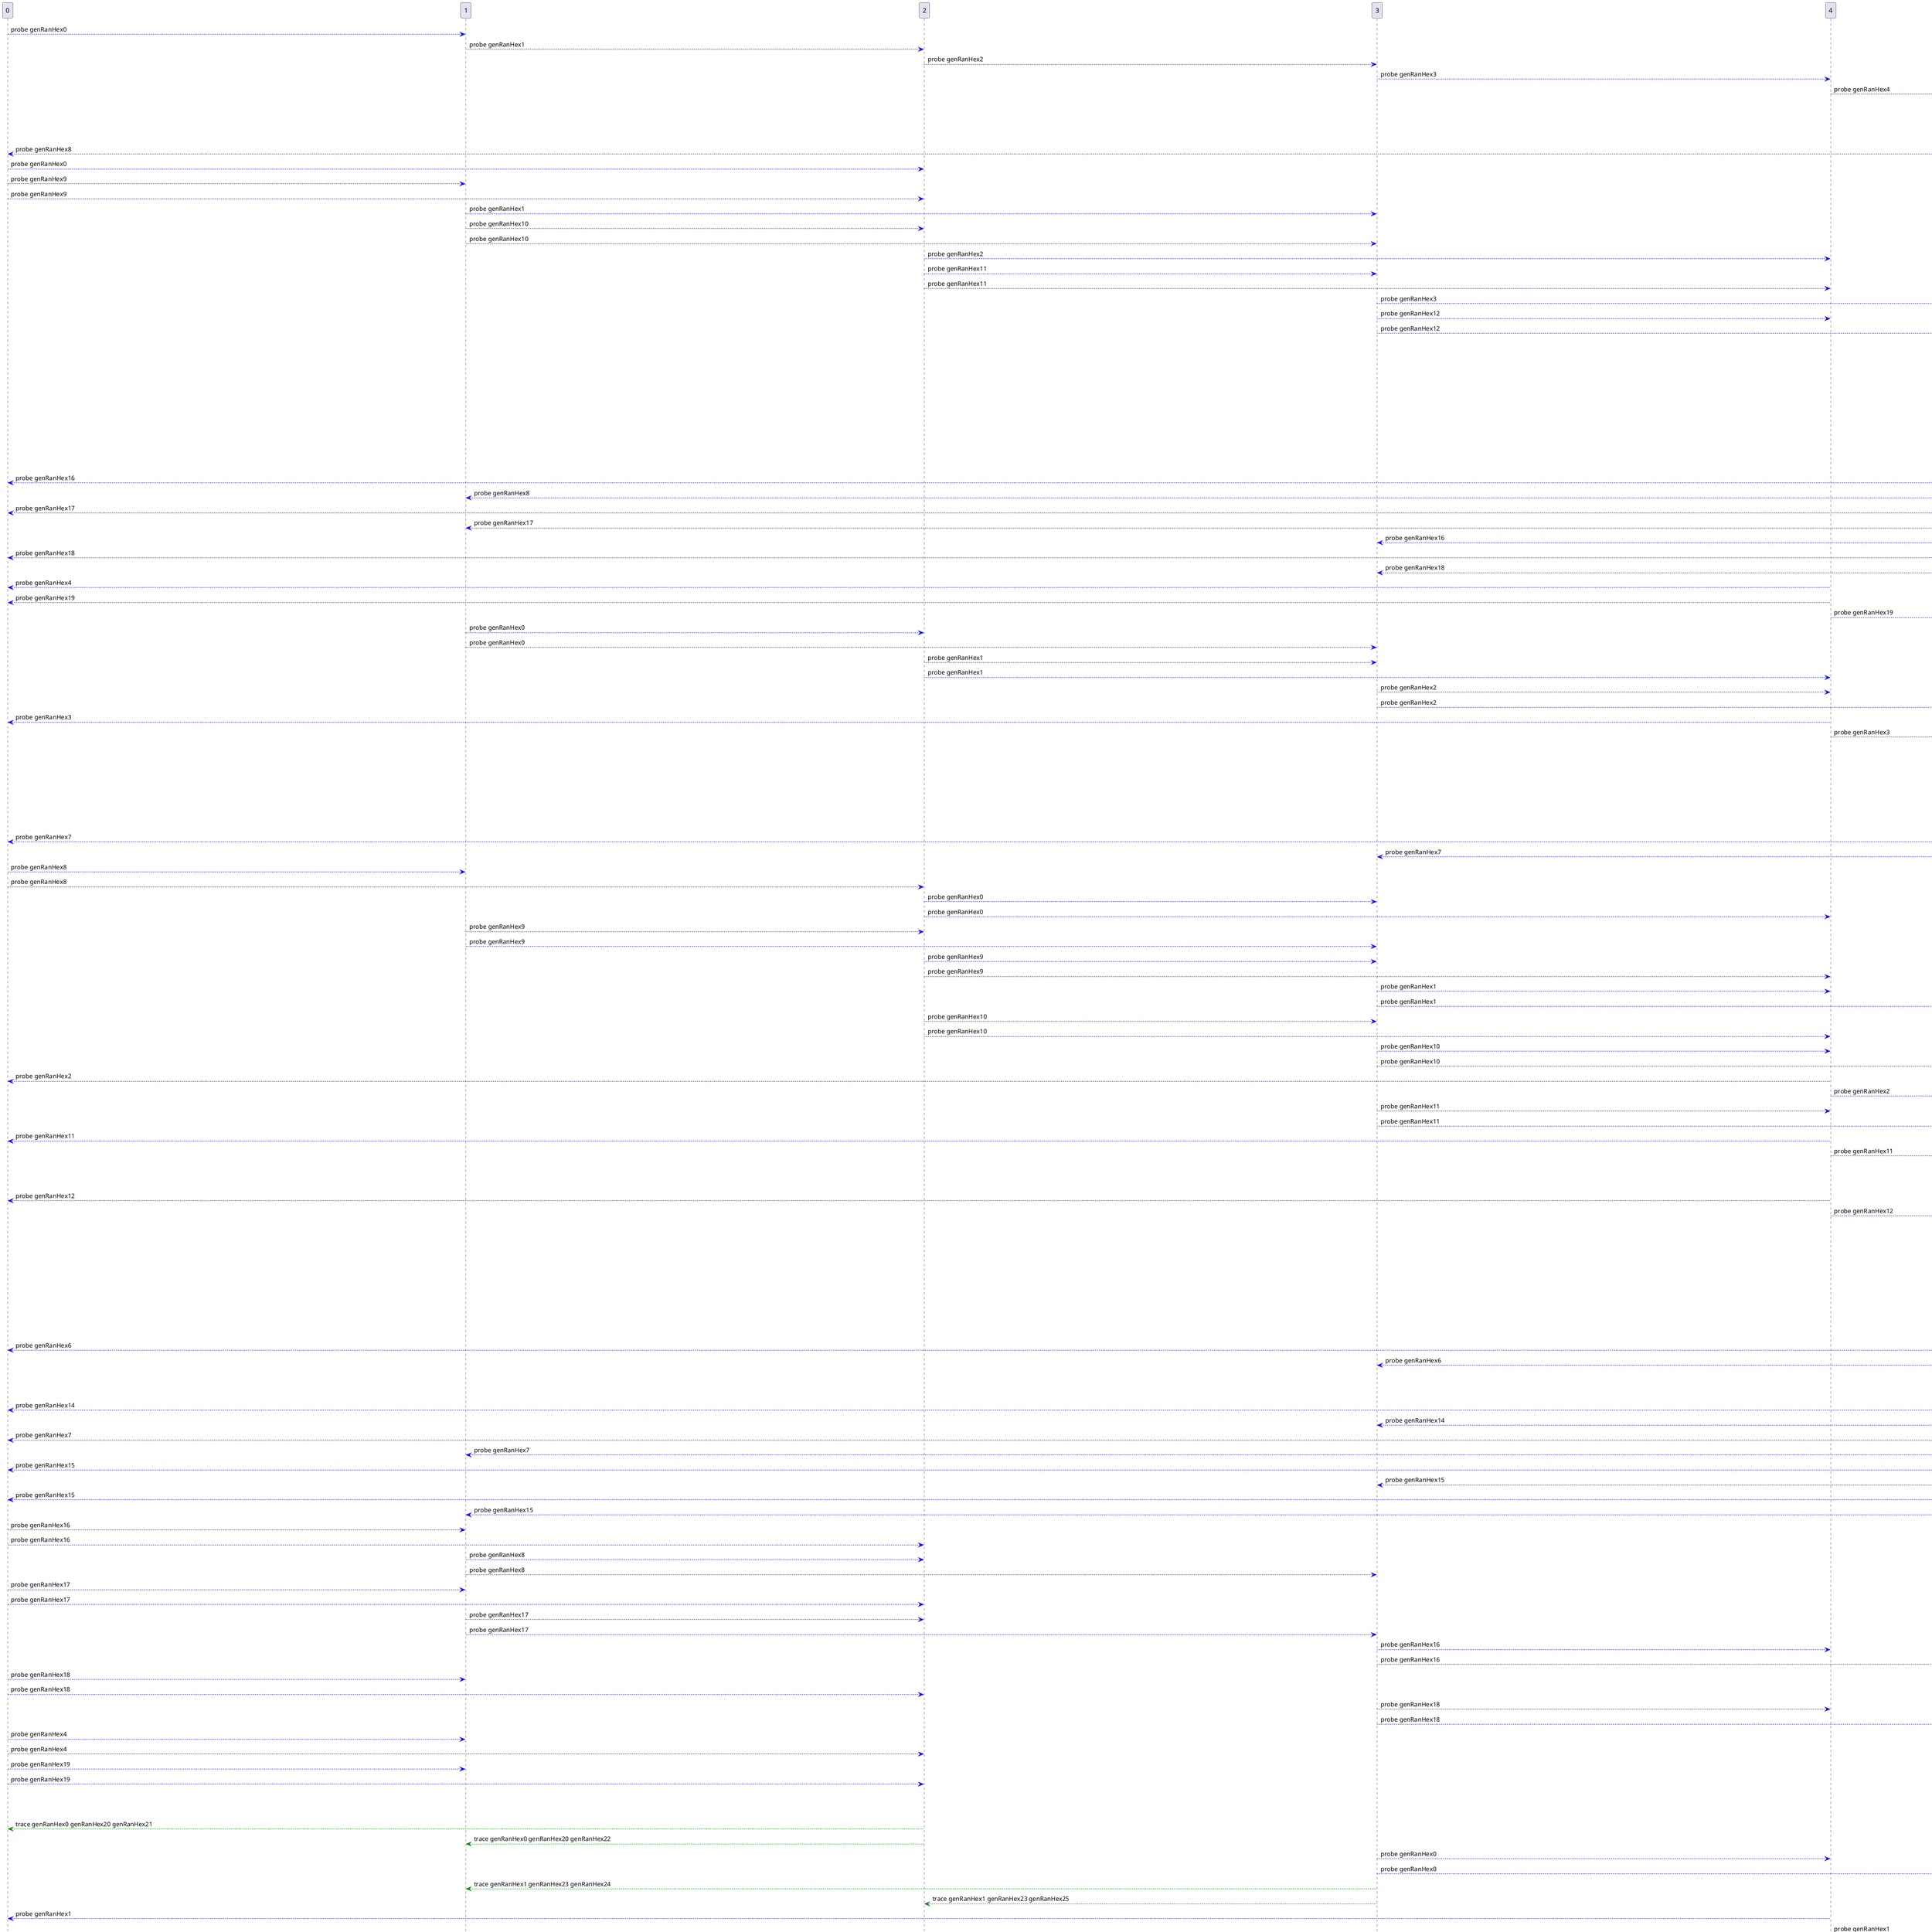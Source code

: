 @startuml messages
0 -[#blue]-> 1: probe genRanHex0
1 -[#blue]-> 2: probe genRanHex1
2 -[#blue]-> 3: probe genRanHex2
3 -[#blue]-> 4: probe genRanHex3
4 -[#blue]-> 5: probe genRanHex4
5 -[#blue]-> 6: probe genRanHex5
6 -[#blue]-> 7: probe genRanHex6
7 -[#blue]-> 8: probe genRanHex7
9 -[#blue]-> 0: probe genRanHex8
0 -[#blue]-> 2: probe genRanHex0
0 -[#blue]-> 1: probe genRanHex9
0 -[#blue]-> 2: probe genRanHex9
1 -[#blue]-> 3: probe genRanHex1
1 -[#blue]-> 2: probe genRanHex10
1 -[#blue]-> 3: probe genRanHex10
2 -[#blue]-> 4: probe genRanHex2
2 -[#blue]-> 3: probe genRanHex11
2 -[#blue]-> 4: probe genRanHex11
3 -[#blue]-> 5: probe genRanHex3
3 -[#blue]-> 4: probe genRanHex12
3 -[#blue]-> 5: probe genRanHex12
5 -[#blue]-> 7: probe genRanHex5
5 -[#blue]-> 6: probe genRanHex13
5 -[#blue]-> 7: probe genRanHex13
6 -[#blue]-> 8: probe genRanHex6
6 -[#blue]-> 7: probe genRanHex14
6 -[#blue]-> 8: probe genRanHex14
7 -[#blue]-> 9: probe genRanHex7
7 -[#blue]-> 8: probe genRanHex15
7 -[#blue]-> 9: probe genRanHex15
8 -[#blue]-> 0: probe genRanHex16
9 -[#blue]-> 1: probe genRanHex8
9 -[#blue]-> 0: probe genRanHex17
9 -[#blue]-> 1: probe genRanHex17
8 -[#blue]-> 3: probe genRanHex16
8 -[#blue]-> 0: probe genRanHex18
8 -[#blue]-> 3: probe genRanHex18
4 -[#blue]-> 0: probe genRanHex4
4 -[#blue]-> 0: probe genRanHex19
4 -[#blue]-> 5: probe genRanHex19
1 -[#blue]-> 2: probe genRanHex0
1 -[#blue]-> 3: probe genRanHex0
2 -[#blue]-> 3: probe genRanHex1
2 -[#blue]-> 4: probe genRanHex1
3 -[#blue]-> 4: probe genRanHex2
3 -[#blue]-> 5: probe genRanHex2
4 -[#blue]-> 0: probe genRanHex3
4 -[#blue]-> 5: probe genRanHex3
5 -[#blue]-> 6: probe genRanHex4
5 -[#blue]-> 7: probe genRanHex4
6 -[#blue]-> 7: probe genRanHex5
6 -[#blue]-> 8: probe genRanHex5
7 -[#blue]-> 8: probe genRanHex6
7 -[#blue]-> 9: probe genRanHex6
8 -[#blue]-> 0: probe genRanHex7
8 -[#blue]-> 3: probe genRanHex7
0 -[#blue]-> 1: probe genRanHex8
0 -[#blue]-> 2: probe genRanHex8
2 -[#blue]-> 3: probe genRanHex0
2 -[#blue]-> 4: probe genRanHex0
1 -[#blue]-> 2: probe genRanHex9
1 -[#blue]-> 3: probe genRanHex9
2 -[#blue]-> 3: probe genRanHex9
2 -[#blue]-> 4: probe genRanHex9
3 -[#blue]-> 4: probe genRanHex1
3 -[#blue]-> 5: probe genRanHex1
2 -[#blue]-> 3: probe genRanHex10
2 -[#blue]-> 4: probe genRanHex10
3 -[#blue]-> 4: probe genRanHex10
3 -[#blue]-> 5: probe genRanHex10
4 -[#blue]-> 0: probe genRanHex2
4 -[#blue]-> 5: probe genRanHex2
3 -[#blue]-> 4: probe genRanHex11
3 -[#blue]-> 5: probe genRanHex11
4 -[#blue]-> 0: probe genRanHex11
4 -[#blue]-> 5: probe genRanHex11
5 -[#blue]-> 6: probe genRanHex3
5 -[#blue]-> 7: probe genRanHex3
4 -[#blue]-> 0: probe genRanHex12
4 -[#blue]-> 5: probe genRanHex12
5 -[#blue]-> 6: probe genRanHex12
5 -[#blue]-> 7: probe genRanHex12
7 -[#blue]-> 8: probe genRanHex5
7 -[#blue]-> 9: probe genRanHex5
6 -[#blue]-> 7: probe genRanHex13
6 -[#blue]-> 8: probe genRanHex13
7 -[#blue]-> 8: probe genRanHex13
7 -[#blue]-> 9: probe genRanHex13
8 -[#blue]-> 0: probe genRanHex6
8 -[#blue]-> 3: probe genRanHex6
7 -[#blue]-> 8: probe genRanHex14
7 -[#blue]-> 9: probe genRanHex14
8 -[#blue]-> 0: probe genRanHex14
8 -[#blue]-> 3: probe genRanHex14
9 -[#blue]-> 0: probe genRanHex7
9 -[#blue]-> 1: probe genRanHex7
8 -[#blue]-> 0: probe genRanHex15
8 -[#blue]-> 3: probe genRanHex15
9 -[#blue]-> 0: probe genRanHex15
9 -[#blue]-> 1: probe genRanHex15
0 -[#blue]-> 1: probe genRanHex16
0 -[#blue]-> 2: probe genRanHex16
1 -[#blue]-> 2: probe genRanHex8
1 -[#blue]-> 3: probe genRanHex8
0 -[#blue]-> 1: probe genRanHex17
0 -[#blue]-> 2: probe genRanHex17
1 -[#blue]-> 2: probe genRanHex17
1 -[#blue]-> 3: probe genRanHex17
3 -[#blue]-> 4: probe genRanHex16
3 -[#blue]-> 5: probe genRanHex16
0 -[#blue]-> 1: probe genRanHex18
0 -[#blue]-> 2: probe genRanHex18
3 -[#blue]-> 4: probe genRanHex18
3 -[#blue]-> 5: probe genRanHex18
0 -[#blue]-> 1: probe genRanHex4
0 -[#blue]-> 2: probe genRanHex4
0 -[#blue]-> 1: probe genRanHex19
0 -[#blue]-> 2: probe genRanHex19
5 -[#blue]-> 6: probe genRanHex19
5 -[#blue]-> 7: probe genRanHex19
2 -[#green]-> 0: trace genRanHex0 genRanHex20 genRanHex21
2 -[#green]-> 1: trace genRanHex0 genRanHex20 genRanHex22
3 -[#blue]-> 4: probe genRanHex0
3 -[#blue]-> 5: probe genRanHex0
3 -[#green]-> 1: trace genRanHex1 genRanHex23 genRanHex24
3 -[#green]-> 2: trace genRanHex1 genRanHex23 genRanHex25
4 -[#blue]-> 0: probe genRanHex1
4 -[#blue]-> 5: probe genRanHex1
4 -[#green]-> 2: trace genRanHex2 genRanHex26 genRanHex27
4 -[#green]-> 3: trace genRanHex2 genRanHex26 genRanHex28
5 -[#blue]-> 6: probe genRanHex2
5 -[#blue]-> 7: probe genRanHex2
0 -[#blue]-> 2: probe genRanHex3
5 -[#green]-> 3: trace genRanHex3 genRanHex29 genRanHex30
5 -[#green]-> 4: trace genRanHex3 genRanHex29 genRanHex31
6 -[#blue]-> 7: probe genRanHex4
6 -[#blue]-> 8: probe genRanHex4
7 -[#blue]-> 8: probe genRanHex4
7 -[#blue]-> 9: probe genRanHex4
7 -[#green]-> 5: trace genRanHex5 genRanHex32 genRanHex33
7 -[#green]-> 6: trace genRanHex5 genRanHex32 genRanHex34
8 -[#blue]-> 0: probe genRanHex5
8 -[#blue]-> 3: probe genRanHex5
8 -[#green]-> 6: trace genRanHex6 genRanHex35 genRanHex36
8 -[#green]-> 7: trace genRanHex6 genRanHex35 genRanHex37
9 -[#blue]-> 0: probe genRanHex6
9 -[#blue]-> 1: probe genRanHex6
0 -[#blue]-> 2: probe genRanHex7
3 -[#blue]-> 5: probe genRanHex7
1 -[#green]-> 9: trace genRanHex8 genRanHex38 genRanHex39
1 -[#green]-> 0: trace genRanHex8 genRanHex38 genRanHex40
2 -[#blue]-> 4: probe genRanHex8
3 -[#green]-> 1: trace genRanHex0 genRanHex41 genRanHex42
3 -[#green]-> 2: trace genRanHex0 genRanHex41 genRanHex43
4 -[#blue]-> 0: probe genRanHex0
2 -[#green]-> 0: trace genRanHex9 genRanHex44 genRanHex45
2 -[#green]-> 1: trace genRanHex9 genRanHex44 genRanHex46
3 -[#blue]-> 5: probe genRanHex9
3 -[#green]-> 1: trace genRanHex9 genRanHex47 genRanHex48
3 -[#green]-> 2: trace genRanHex9 genRanHex47 genRanHex49
4 -[#blue]-> 0: probe genRanHex9
4 -[#green]-> 2: trace genRanHex1 genRanHex50 genRanHex51
4 -[#green]-> 3: trace genRanHex1 genRanHex50 genRanHex52
5 -[#blue]-> 7: probe genRanHex1
3 -[#green]-> 1: trace genRanHex10 genRanHex53 genRanHex54
3 -[#green]-> 2: trace genRanHex10 genRanHex53 genRanHex55
4 -[#blue]-> 0: probe genRanHex10
4 -[#green]-> 2: trace genRanHex10 genRanHex56 genRanHex57
4 -[#green]-> 3: trace genRanHex10 genRanHex56 genRanHex58
5 -[#blue]-> 7: probe genRanHex10
5 -[#green]-> 3: trace genRanHex2 genRanHex59 genRanHex60
5 -[#green]-> 4: trace genRanHex2 genRanHex59 genRanHex61
4 -[#green]-> 2: trace genRanHex11 genRanHex62 genRanHex63
4 -[#green]-> 3: trace genRanHex11 genRanHex62 genRanHex64
5 -[#blue]-> 7: probe genRanHex11
5 -[#green]-> 3: trace genRanHex11 genRanHex65 genRanHex66
5 -[#green]-> 4: trace genRanHex11 genRanHex65 genRanHex67
6 -[#blue]-> 8: probe genRanHex3
7 -[#blue]-> 9: probe genRanHex3
5 -[#green]-> 3: trace genRanHex12 genRanHex68 genRanHex69
5 -[#green]-> 4: trace genRanHex12 genRanHex68 genRanHex70
6 -[#blue]-> 8: probe genRanHex12
7 -[#blue]-> 9: probe genRanHex12
8 -[#green]-> 6: trace genRanHex5 genRanHex71 genRanHex72
8 -[#green]-> 7: trace genRanHex5 genRanHex71 genRanHex73
9 -[#blue]-> 1: probe genRanHex5
7 -[#green]-> 5: trace genRanHex13 genRanHex74 genRanHex75
7 -[#green]-> 6: trace genRanHex13 genRanHex74 genRanHex76
8 -[#blue]-> 0: probe genRanHex13
8 -[#blue]-> 3: probe genRanHex13
8 -[#green]-> 6: trace genRanHex13 genRanHex77 genRanHex78
8 -[#green]-> 7: trace genRanHex13 genRanHex77 genRanHex79
9 -[#blue]-> 1: probe genRanHex13
8 -[#green]-> 6: trace genRanHex14 genRanHex80 genRanHex81
8 -[#green]-> 7: trace genRanHex14 genRanHex80 genRanHex82
9 -[#blue]-> 1: probe genRanHex14
0 -[#green]-> 8: trace genRanHex7 genRanHex83 genRanHex84
0 -[#green]-> 9: trace genRanHex7 genRanHex83 genRanHex85
0 -[#green]-> 8: trace genRanHex15 genRanHex86 genRanHex87
0 -[#green]-> 9: trace genRanHex15 genRanHex86 genRanHex88
2 -[#green]-> 0: trace genRanHex8 genRanHex89 genRanHex90
2 -[#green]-> 1: trace genRanHex8 genRanHex89 genRanHex91
1 -[#green]-> 9: trace genRanHex17 genRanHex92 genRanHex93
1 -[#green]-> 0: trace genRanHex17 genRanHex92 genRanHex94
2 -[#green]-> 0: trace genRanHex17 genRanHex95 genRanHex96
2 -[#green]-> 1: trace genRanHex17 genRanHex95 genRanHex97
4 -[#blue]-> 0: probe genRanHex16
4 -[#blue]-> 0: probe genRanHex18
1 -[#blue]-> 0: probe genRanHex1
1 -[#blue]-> 0: probe genRanHex10
1 -[#blue]-> 0: probe genRanHex7
1 -[#blue]-> 0: probe genRanHex15
1 -[#green]-> 0: trace genRanHex0 genRanHex20 genRanHex22
4 -[#green]-> 2: trace genRanHex0 genRanHex98 genRanHex99
4 -[#green]-> 3: trace genRanHex0 genRanHex98 genRanHex100
2 -[#blue]-> 1: probe genRanHex2
2 -[#blue]-> 1: probe genRanHex11
2 -[#blue]-> 1: probe genRanHex16
2 -[#blue]-> 1: probe genRanHex18
2 -[#blue]-> 1: probe genRanHex4
2 -[#blue]-> 1: probe genRanHex19
2 -[#green]-> 1: trace genRanHex1 genRanHex23 genRanHex25
5 -[#green]-> 3: trace genRanHex1 genRanHex101 genRanHex102
5 -[#green]-> 4: trace genRanHex1 genRanHex101 genRanHex103
3 -[#blue]-> 2: probe genRanHex3
3 -[#blue]-> 2: probe genRanHex12
3 -[#blue]-> 2: probe genRanHex16
3 -[#blue]-> 2: probe genRanHex18
3 -[#blue]-> 2: probe genRanHex7
3 -[#blue]-> 2: probe genRanHex6
3 -[#blue]-> 2: probe genRanHex14
3 -[#blue]-> 2: probe genRanHex15
3 -[#blue]-> 2: probe genRanHex8
3 -[#blue]-> 2: probe genRanHex17
3 -[#green]-> 2: trace genRanHex2 genRanHex26 genRanHex28
4 -[#blue]-> 3: probe genRanHex4
4 -[#blue]-> 3: probe genRanHex19
4 -[#blue]-> 3: probe genRanHex9
2 -[#blue]-> 1: probe genRanHex3
4 -[#green]-> 3: trace genRanHex3 genRanHex29 genRanHex31
5 -[#blue]-> 4: probe genRanHex5
5 -[#blue]-> 4: probe genRanHex13
5 -[#blue]-> 4: probe genRanHex10
5 -[#blue]-> 4: probe genRanHex16
5 -[#blue]-> 4: probe genRanHex18
5 -[#blue]-> 4: probe genRanHex0
7 -[#green]-> 5: trace genRanHex4 genRanHex104 genRanHex105
7 -[#green]-> 6: trace genRanHex4 genRanHex104 genRanHex106
8 -[#green]-> 6: trace genRanHex4 genRanHex107 genRanHex108
8 -[#green]-> 7: trace genRanHex4 genRanHex107 genRanHex109
6 -[#blue]-> 5: probe genRanHex6
6 -[#blue]-> 5: probe genRanHex14
6 -[#green]-> 5: trace genRanHex5 genRanHex32 genRanHex34
3 -[#blue]-> 2: probe genRanHex5
7 -[#blue]-> 6: probe genRanHex7
7 -[#blue]-> 6: probe genRanHex15
7 -[#blue]-> 6: probe genRanHex3
7 -[#blue]-> 6: probe genRanHex12
7 -[#blue]-> 6: probe genRanHex19
7 -[#blue]-> 6: probe genRanHex2
7 -[#green]-> 6: trace genRanHex6 genRanHex35 genRanHex37
0 -[#green]-> 8: trace genRanHex6 genRanHex110 genRanHex111
0 -[#green]-> 9: trace genRanHex6 genRanHex110 genRanHex112
8 -[#blue]-> 7: probe genRanHex16
8 -[#blue]-> 7: probe genRanHex18
2 -[#blue]-> 1: probe genRanHex7
5 -[#blue]-> 4: probe genRanHex7
0 -[#blue]-> 9: probe genRanHex0
0 -[#blue]-> 9: probe genRanHex9
0 -[#blue]-> 9: probe genRanHex16
0 -[#blue]-> 9: probe genRanHex18
0 -[#blue]-> 9: probe genRanHex4
0 -[#blue]-> 9: probe genRanHex19
0 -[#blue]-> 9: probe genRanHex3
0 -[#blue]-> 9: probe genRanHex2
0 -[#blue]-> 9: probe genRanHex11
0 -[#blue]-> 9: probe genRanHex12
0 -[#blue]-> 9: probe genRanHex14
0 -[#blue]-> 9: probe genRanHex1
0 -[#blue]-> 9: probe genRanHex5
0 -[#green]-> 9: trace genRanHex8 genRanHex38 genRanHex40
2 -[#blue]-> 0: probe genRanHex2
2 -[#blue]-> 0: probe genRanHex11
2 -[#blue]-> 0: probe genRanHex1
2 -[#blue]-> 0: probe genRanHex10
1 -[#green]-> 0: trace genRanHex0 genRanHex41 genRanHex42
2 -[#green]-> 0: trace genRanHex0 genRanHex41 genRanHex43
2 -[#green]-> 1: trace genRanHex0 genRanHex41 genRanHex43
0 -[#green]-> 4: trace genRanHex0 genRanHex113 genRanHex114
1 -[#green]-> 0: trace genRanHex9 genRanHex44 genRanHex46
1 -[#green]-> 0: trace genRanHex9 genRanHex47 genRanHex48
2 -[#green]-> 0: trace genRanHex9 genRanHex47 genRanHex49
2 -[#green]-> 1: trace genRanHex9 genRanHex47 genRanHex49
0 -[#green]-> 4: trace genRanHex9 genRanHex115 genRanHex116
3 -[#blue]-> 1: probe genRanHex3
3 -[#blue]-> 1: probe genRanHex12
3 -[#blue]-> 1: probe genRanHex2
3 -[#blue]-> 1: probe genRanHex11
3 -[#blue]-> 1: probe genRanHex16
3 -[#blue]-> 1: probe genRanHex18
3 -[#blue]-> 1: probe genRanHex7
3 -[#blue]-> 1: probe genRanHex6
3 -[#blue]-> 1: probe genRanHex14
3 -[#blue]-> 1: probe genRanHex15
3 -[#blue]-> 1: probe genRanHex5
2 -[#green]-> 1: trace genRanHex1 genRanHex50 genRanHex51
3 -[#green]-> 1: trace genRanHex1 genRanHex50 genRanHex52
3 -[#green]-> 2: trace genRanHex1 genRanHex50 genRanHex52
7 -[#blue]-> 6: probe genRanHex1
2 -[#green]-> 1: trace genRanHex10 genRanHex53 genRanHex55
0 -[#blue]-> 9: probe genRanHex10
2 -[#green]-> 1: trace genRanHex10 genRanHex56 genRanHex57
3 -[#green]-> 1: trace genRanHex10 genRanHex56 genRanHex58
3 -[#green]-> 2: trace genRanHex10 genRanHex56 genRanHex58
7 -[#blue]-> 6: probe genRanHex10
4 -[#blue]-> 2: probe genRanHex4
4 -[#blue]-> 2: probe genRanHex19
4 -[#blue]-> 2: probe genRanHex3
4 -[#blue]-> 2: probe genRanHex12
4 -[#blue]-> 2: probe genRanHex16
4 -[#blue]-> 2: probe genRanHex18
3 -[#green]-> 2: trace genRanHex2 genRanHex59 genRanHex60
4 -[#green]-> 2: trace genRanHex2 genRanHex59 genRanHex61
4 -[#green]-> 3: trace genRanHex2 genRanHex59 genRanHex61
3 -[#green]-> 2: trace genRanHex11 genRanHex62 genRanHex64
7 -[#blue]-> 6: probe genRanHex11
3 -[#green]-> 2: trace genRanHex11 genRanHex65 genRanHex66
4 -[#green]-> 2: trace genRanHex11 genRanHex65 genRanHex67
4 -[#green]-> 3: trace genRanHex11 genRanHex65 genRanHex67
5 -[#blue]-> 3: probe genRanHex5
5 -[#blue]-> 3: probe genRanHex13
5 -[#blue]-> 3: probe genRanHex4
5 -[#blue]-> 3: probe genRanHex19
8 -[#blue]-> 7: probe genRanHex3
4 -[#green]-> 3: trace genRanHex12 genRanHex68 genRanHex70
7 -[#blue]-> 5: probe genRanHex7
7 -[#blue]-> 5: probe genRanHex15
7 -[#blue]-> 5: probe genRanHex6
7 -[#blue]-> 5: probe genRanHex14
6 -[#green]-> 5: trace genRanHex5 genRanHex71 genRanHex72
7 -[#green]-> 5: trace genRanHex5 genRanHex71 genRanHex73
7 -[#green]-> 6: trace genRanHex5 genRanHex71 genRanHex73
6 -[#green]-> 5: trace genRanHex13 genRanHex74 genRanHex76
3 -[#blue]-> 1: probe genRanHex13
6 -[#green]-> 5: trace genRanHex13 genRanHex77 genRanHex78
7 -[#green]-> 5: trace genRanHex13 genRanHex77 genRanHex79
7 -[#green]-> 6: trace genRanHex13 genRanHex77 genRanHex79
8 -[#blue]-> 6: probe genRanHex16
8 -[#blue]-> 6: probe genRanHex18
8 -[#blue]-> 6: probe genRanHex7
8 -[#blue]-> 6: probe genRanHex15
7 -[#green]-> 6: trace genRanHex14 genRanHex80 genRanHex82
9 -[#blue]-> 7: probe genRanHex8
9 -[#blue]-> 7: probe genRanHex17
8 -[#green]-> 7: trace genRanHex7 genRanHex83 genRanHex84
9 -[#green]-> 7: trace genRanHex7 genRanHex83 genRanHex85
8 -[#green]-> 7: trace genRanHex15 genRanHex86 genRanHex87
9 -[#green]-> 7: trace genRanHex15 genRanHex86 genRanHex88
0 -[#blue]-> 8: probe genRanHex0
0 -[#blue]-> 8: probe genRanHex9
0 -[#blue]-> 8: probe genRanHex8
0 -[#blue]-> 8: probe genRanHex17
0 -[#blue]-> 8: probe genRanHex4
0 -[#blue]-> 8: probe genRanHex19
0 -[#blue]-> 8: probe genRanHex3
0 -[#blue]-> 8: probe genRanHex2
0 -[#blue]-> 8: probe genRanHex11
0 -[#blue]-> 8: probe genRanHex12
0 -[#blue]-> 8: probe genRanHex1
0 -[#blue]-> 8: probe genRanHex10
1 -[#blue]-> 9: probe genRanHex1
1 -[#blue]-> 9: probe genRanHex10
1 -[#blue]-> 9: probe genRanHex0
1 -[#blue]-> 9: probe genRanHex9
1 -[#blue]-> 9: probe genRanHex16
1 -[#blue]-> 9: probe genRanHex18
1 -[#blue]-> 9: probe genRanHex4
1 -[#blue]-> 9: probe genRanHex19
0 -[#green]-> 9: trace genRanHex8 genRanHex89 genRanHex90
1 -[#green]-> 9: trace genRanHex8 genRanHex89 genRanHex91
1 -[#green]-> 0: trace genRanHex8 genRanHex89 genRanHex91
0 -[#green]-> 9: trace genRanHex17 genRanHex92 genRanHex94
0 -[#green]-> 9: trace genRanHex17 genRanHex95 genRanHex96
1 -[#green]-> 9: trace genRanHex17 genRanHex95 genRanHex97
1 -[#green]-> 0: trace genRanHex17 genRanHex95 genRanHex97
3 -[#blue]-> 8: probe genRanHex3
3 -[#blue]-> 8: probe genRanHex12
3 -[#blue]-> 8: probe genRanHex2
3 -[#blue]-> 8: probe genRanHex1
3 -[#blue]-> 8: probe genRanHex10
3 -[#blue]-> 8: probe genRanHex11
3 -[#blue]-> 8: probe genRanHex0
3 -[#blue]-> 8: probe genRanHex9
3 -[#blue]-> 8: probe genRanHex8
3 -[#blue]-> 8: probe genRanHex17
0 -[#green]-> 8: trace genRanHex16 genRanHex117 genRanHex118
0 -[#green]-> 4: trace genRanHex16 genRanHex117 genRanHex119
0 -[#green]-> 8: trace genRanHex18 genRanHex120 genRanHex121
0 -[#green]-> 4: trace genRanHex18 genRanHex120 genRanHex122
0 -[#blue]-> 4: probe genRanHex8
0 -[#blue]-> 4: probe genRanHex17
0 -[#blue]-> 4: probe genRanHex7
0 -[#blue]-> 4: probe genRanHex6
0 -[#blue]-> 4: probe genRanHex14
0 -[#blue]-> 4: probe genRanHex15
0 -[#blue]-> 4: probe genRanHex5
0 -[#blue]-> 4: probe genRanHex13
0 -[#green]-> 4: trace genRanHex1 genRanHex123 genRanHex124
0 -[#green]-> 1: trace genRanHex1 genRanHex123 genRanHex125
0 -[#green]-> 4: trace genRanHex10 genRanHex126 genRanHex127
0 -[#green]-> 1: trace genRanHex10 genRanHex126 genRanHex128
0 -[#green]-> 8: trace genRanHex7 genRanHex129 genRanHex130
0 -[#green]-> 9: trace genRanHex7 genRanHex129 genRanHex131
0 -[#green]-> 1: trace genRanHex7 genRanHex129 genRanHex132
0 -[#green]-> 8: trace genRanHex15 genRanHex133 genRanHex134
0 -[#green]-> 9: trace genRanHex15 genRanHex133 genRanHex135
0 -[#green]-> 1: trace genRanHex15 genRanHex133 genRanHex136
0 -[#green]-> 2: trace genRanHex0 genRanHex20 genRanHex22
2 -[#green]-> 0: trace genRanHex0 genRanHex98 genRanHex99
2 -[#green]-> 1: trace genRanHex0 genRanHex98 genRanHex99
3 -[#green]-> 1: trace genRanHex0 genRanHex98 genRanHex100
3 -[#green]-> 2: trace genRanHex0 genRanHex98 genRanHex100
1 -[#blue]-> 9: probe genRanHex2
1 -[#blue]-> 9: probe genRanHex11
1 -[#green]-> 0: trace genRanHex16 genRanHex137 genRanHex138
1 -[#green]-> 2: trace genRanHex16 genRanHex137 genRanHex139
1 -[#green]-> 0: trace genRanHex18 genRanHex140 genRanHex141
1 -[#green]-> 2: trace genRanHex18 genRanHex140 genRanHex142
1 -[#green]-> 0: trace genRanHex4 genRanHex143 genRanHex144
1 -[#green]-> 2: trace genRanHex4 genRanHex143 genRanHex145
1 -[#green]-> 0: trace genRanHex19 genRanHex146 genRanHex147
1 -[#green]-> 2: trace genRanHex19 genRanHex146 genRanHex148
1 -[#green]-> 3: trace genRanHex1 genRanHex23 genRanHex25
3 -[#green]-> 1: trace genRanHex1 genRanHex101 genRanHex102
3 -[#green]-> 2: trace genRanHex1 genRanHex101 genRanHex102
4 -[#green]-> 2: trace genRanHex1 genRanHex101 genRanHex103
4 -[#green]-> 3: trace genRanHex1 genRanHex101 genRanHex103
2 -[#green]-> 0: trace genRanHex3 genRanHex149 genRanHex150
2 -[#green]-> 3: trace genRanHex3 genRanHex149 genRanHex151
2 -[#green]-> 0: trace genRanHex16 genRanHex152 genRanHex153
2 -[#green]-> 3: trace genRanHex16 genRanHex152 genRanHex154
2 -[#green]-> 0: trace genRanHex18 genRanHex155 genRanHex156
2 -[#green]-> 3: trace genRanHex18 genRanHex155 genRanHex157
2 -[#green]-> 0: trace genRanHex7 genRanHex158 genRanHex159
2 -[#green]-> 3: trace genRanHex7 genRanHex158 genRanHex160
2 -[#green]-> 0: trace genRanHex8 genRanHex161 genRanHex162
2 -[#green]-> 1: trace genRanHex8 genRanHex161 genRanHex163
2 -[#green]-> 3: trace genRanHex8 genRanHex161 genRanHex164
2 -[#green]-> 0: trace genRanHex17 genRanHex165 genRanHex166
2 -[#green]-> 1: trace genRanHex17 genRanHex165 genRanHex167
2 -[#green]-> 3: trace genRanHex17 genRanHex165 genRanHex168
2 -[#green]-> 4: trace genRanHex2 genRanHex26 genRanHex28
3 -[#blue]-> 8: probe genRanHex4
3 -[#blue]-> 8: probe genRanHex19
3 -[#green]-> 1: trace genRanHex9 genRanHex169 genRanHex170
3 -[#green]-> 2: trace genRanHex9 genRanHex169 genRanHex171
3 -[#green]-> 4: trace genRanHex9 genRanHex169 genRanHex172
0 -[#blue]-> 1: probe genRanHex3
0 -[#blue]-> 1: probe genRanHex2
0 -[#blue]-> 1: probe genRanHex11
0 -[#blue]-> 1: probe genRanHex12
0 -[#blue]-> 1: probe genRanHex6
0 -[#blue]-> 1: probe genRanHex14
0 -[#blue]-> 1: probe genRanHex5
0 -[#blue]-> 1: probe genRanHex13
1 -[#blue]-> 9: probe genRanHex3
3 -[#green]-> 5: trace genRanHex3 genRanHex29 genRanHex31
4 -[#green]-> 2: trace genRanHex10 genRanHex173 genRanHex174
4 -[#green]-> 3: trace genRanHex10 genRanHex173 genRanHex175
4 -[#green]-> 5: trace genRanHex10 genRanHex173 genRanHex176
4 -[#green]-> 3: trace genRanHex16 genRanHex177 genRanHex178
4 -[#green]-> 5: trace genRanHex16 genRanHex177 genRanHex179
4 -[#green]-> 3: trace genRanHex18 genRanHex180 genRanHex181
4 -[#green]-> 5: trace genRanHex18 genRanHex180 genRanHex182
4 -[#green]-> 2: trace genRanHex0 genRanHex183 genRanHex184
4 -[#green]-> 3: trace genRanHex0 genRanHex183 genRanHex185
4 -[#green]-> 5: trace genRanHex0 genRanHex183 genRanHex186
5 -[#green]-> 4: trace genRanHex4 genRanHex104 genRanHex105
6 -[#green]-> 5: trace genRanHex4 genRanHex104 genRanHex106
6 -[#green]-> 5: trace genRanHex4 genRanHex107 genRanHex108
7 -[#green]-> 5: trace genRanHex4 genRanHex107 genRanHex109
7 -[#green]-> 6: trace genRanHex4 genRanHex107 genRanHex109
5 -[#green]-> 7: trace genRanHex5 genRanHex32 genRanHex34
6 -[#green]-> 5: trace genRanHex3 genRanHex187 genRanHex188
6 -[#green]-> 7: trace genRanHex3 genRanHex187 genRanHex189
6 -[#green]-> 5: trace genRanHex12 genRanHex190 genRanHex191
6 -[#green]-> 7: trace genRanHex12 genRanHex190 genRanHex192
6 -[#green]-> 5: trace genRanHex19 genRanHex193 genRanHex194
6 -[#green]-> 7: trace genRanHex19 genRanHex193 genRanHex195
6 -[#green]-> 5: trace genRanHex2 genRanHex196 genRanHex197
6 -[#green]-> 7: trace genRanHex2 genRanHex196 genRanHex198
6 -[#green]-> 8: trace genRanHex6 genRanHex35 genRanHex37
8 -[#green]-> 6: trace genRanHex6 genRanHex110 genRanHex111
8 -[#green]-> 7: trace genRanHex6 genRanHex110 genRanHex111
9 -[#green]-> 7: trace genRanHex6 genRanHex110 genRanHex112
1 -[#green]-> 9: trace genRanHex7 genRanHex199 genRanHex200
1 -[#green]-> 2: trace genRanHex7 genRanHex199 genRanHex201
3 -[#blue]-> 4: probe genRanHex7
3 -[#blue]-> 4: probe genRanHex6
3 -[#blue]-> 4: probe genRanHex14
3 -[#blue]-> 4: probe genRanHex15
3 -[#blue]-> 4: probe genRanHex8
3 -[#blue]-> 4: probe genRanHex17
3 -[#blue]-> 4: probe genRanHex5
3 -[#blue]-> 4: probe genRanHex13
9 -[#green]-> 7: trace genRanHex4 genRanHex202 genRanHex203
9 -[#green]-> 0: trace genRanHex4 genRanHex202 genRanHex204
9 -[#green]-> 7: trace genRanHex3 genRanHex205 genRanHex206
9 -[#green]-> 0: trace genRanHex3 genRanHex205 genRanHex207
9 -[#green]-> 7: trace genRanHex12 genRanHex208 genRanHex209
9 -[#green]-> 0: trace genRanHex12 genRanHex208 genRanHex210
9 -[#green]-> 7: trace genRanHex14 genRanHex211 genRanHex212
9 -[#green]-> 0: trace genRanHex14 genRanHex211 genRanHex213
9 -[#green]-> 7: trace genRanHex5 genRanHex214 genRanHex215
9 -[#green]-> 0: trace genRanHex5 genRanHex214 genRanHex216
9 -[#green]-> 1: trace genRanHex8 genRanHex38 genRanHex40
2 -[#blue]-> 3: probe genRanHex4
2 -[#blue]-> 3: probe genRanHex19
0 -[#green]-> 4: trace genRanHex2 genRanHex217 genRanHex218
0 -[#green]-> 2: trace genRanHex2 genRanHex217 genRanHex219
0 -[#green]-> 4: trace genRanHex11 genRanHex220 genRanHex221
0 -[#green]-> 2: trace genRanHex11 genRanHex220 genRanHex222
0 -[#green]-> 4: trace genRanHex1 genRanHex223 genRanHex224
0 -[#green]-> 1: trace genRanHex1 genRanHex223 genRanHex225
0 -[#green]-> 2: trace genRanHex1 genRanHex223 genRanHex226
0 -[#green]-> 4: trace genRanHex10 genRanHex227 genRanHex228
0 -[#green]-> 1: trace genRanHex10 genRanHex227 genRanHex229
0 -[#green]-> 2: trace genRanHex10 genRanHex227 genRanHex230
0 -[#green]-> 4: trace genRanHex0 genRanHex41 genRanHex42
0 -[#green]-> 1: trace genRanHex0 genRanHex41 genRanHex43
1 -[#green]-> 3: trace genRanHex0 genRanHex41 genRanHex43
4 -[#green]-> 2: trace genRanHex0 genRanHex113 genRanHex114
4 -[#green]-> 3: trace genRanHex0 genRanHex113 genRanHex114
4 -[#green]-> 5: trace genRanHex0 genRanHex113 genRanHex114
4 -[#blue]-> 5: probe genRanHex9
4 -[#blue]-> 5: probe genRanHex8
0 -[#green]-> 2: trace genRanHex9 genRanHex44 genRanHex46
0 -[#green]-> 4: trace genRanHex9 genRanHex47 genRanHex48
0 -[#green]-> 1: trace genRanHex9 genRanHex47 genRanHex49
1 -[#green]-> 3: trace genRanHex9 genRanHex47 genRanHex49
4 -[#green]-> 2: trace genRanHex9 genRanHex115 genRanHex116
1 -[#green]-> 2: trace genRanHex3 genRanHex231 genRanHex232
1 -[#green]-> 3: trace genRanHex3 genRanHex231 genRanHex233
1 -[#green]-> 2: trace genRanHex2 genRanHex234 genRanHex235
1 -[#green]-> 3: trace genRanHex2 genRanHex234 genRanHex236
1 -[#green]-> 2: trace genRanHex11 genRanHex237 genRanHex238
1 -[#green]-> 3: trace genRanHex11 genRanHex237 genRanHex239
1 -[#green]-> 0: trace genRanHex16 genRanHex240 genRanHex241
1 -[#green]-> 2: trace genRanHex16 genRanHex240 genRanHex242
1 -[#green]-> 3: trace genRanHex16 genRanHex240 genRanHex243
1 -[#green]-> 0: trace genRanHex18 genRanHex244 genRanHex245
1 -[#green]-> 2: trace genRanHex18 genRanHex244 genRanHex246
1 -[#green]-> 3: trace genRanHex18 genRanHex244 genRanHex247
1 -[#green]-> 9: trace genRanHex7 genRanHex248 genRanHex249
1 -[#green]-> 2: trace genRanHex7 genRanHex248 genRanHex250
1 -[#green]-> 3: trace genRanHex7 genRanHex248 genRanHex251
1 -[#green]-> 9: trace genRanHex6 genRanHex252 genRanHex253
1 -[#green]-> 3: trace genRanHex6 genRanHex252 genRanHex254
1 -[#green]-> 9: trace genRanHex14 genRanHex255 genRanHex256
1 -[#green]-> 3: trace genRanHex14 genRanHex255 genRanHex257
1 -[#green]-> 9: trace genRanHex15 genRanHex258 genRanHex259
1 -[#green]-> 3: trace genRanHex15 genRanHex258 genRanHex260
1 -[#green]-> 9: trace genRanHex5 genRanHex261 genRanHex262
1 -[#green]-> 3: trace genRanHex5 genRanHex261 genRanHex263
1 -[#green]-> 2: trace genRanHex1 genRanHex50 genRanHex52
2 -[#green]-> 4: trace genRanHex1 genRanHex50 genRanHex52
5 -[#blue]-> 6: probe genRanHex1
5 -[#blue]-> 6: probe genRanHex10
5 -[#blue]-> 6: probe genRanHex11
5 -[#blue]-> 6: probe genRanHex16
5 -[#blue]-> 6: probe genRanHex18
5 -[#blue]-> 6: probe genRanHex0
5 -[#blue]-> 6: probe genRanHex7
5 -[#blue]-> 6: probe genRanHex9
1 -[#green]-> 3: trace genRanHex10 genRanHex53 genRanHex55
1 -[#green]-> 2: trace genRanHex10 genRanHex56 genRanHex58
2 -[#green]-> 4: trace genRanHex10 genRanHex56 genRanHex58
2 -[#green]-> 0: trace genRanHex4 genRanHex264 genRanHex265
2 -[#green]-> 4: trace genRanHex4 genRanHex264 genRanHex266
2 -[#green]-> 0: trace genRanHex19 genRanHex267 genRanHex268
2 -[#green]-> 4: trace genRanHex19 genRanHex267 genRanHex269
2 -[#green]-> 0: trace genRanHex3 genRanHex270 genRanHex271
2 -[#green]-> 3: trace genRanHex3 genRanHex270 genRanHex272
2 -[#green]-> 4: trace genRanHex3 genRanHex270 genRanHex273
2 -[#green]-> 3: trace genRanHex12 genRanHex274 genRanHex275
2 -[#green]-> 4: trace genRanHex12 genRanHex274 genRanHex276
2 -[#green]-> 0: trace genRanHex16 genRanHex277 genRanHex278
2 -[#green]-> 3: trace genRanHex16 genRanHex277 genRanHex279
2 -[#green]-> 4: trace genRanHex16 genRanHex277 genRanHex280
2 -[#green]-> 0: trace genRanHex18 genRanHex281 genRanHex282
2 -[#green]-> 3: trace genRanHex18 genRanHex281 genRanHex283
2 -[#green]-> 4: trace genRanHex18 genRanHex281 genRanHex284
0 -[#blue]-> 2: probe genRanHex12
0 -[#blue]-> 2: probe genRanHex6
0 -[#blue]-> 2: probe genRanHex14
0 -[#blue]-> 2: probe genRanHex15
0 -[#blue]-> 2: probe genRanHex5
0 -[#blue]-> 2: probe genRanHex13
2 -[#green]-> 3: trace genRanHex2 genRanHex59 genRanHex61
3 -[#green]-> 5: trace genRanHex2 genRanHex59 genRanHex61
2 -[#green]-> 4: trace genRanHex11 genRanHex62 genRanHex64
2 -[#green]-> 3: trace genRanHex11 genRanHex65 genRanHex67
3 -[#green]-> 5: trace genRanHex11 genRanHex65 genRanHex67
3 -[#green]-> 8: trace genRanHex5 genRanHex285 genRanHex286
3 -[#green]-> 5: trace genRanHex5 genRanHex285 genRanHex287
3 -[#green]-> 8: trace genRanHex13 genRanHex288 genRanHex289
3 -[#green]-> 5: trace genRanHex13 genRanHex288 genRanHex290
3 -[#green]-> 4: trace genRanHex4 genRanHex291 genRanHex292
3 -[#green]-> 5: trace genRanHex4 genRanHex291 genRanHex293
3 -[#green]-> 4: trace genRanHex19 genRanHex294 genRanHex295
3 -[#green]-> 5: trace genRanHex19 genRanHex294 genRanHex296
7 -[#green]-> 5: trace genRanHex3 genRanHex297 genRanHex298
7 -[#green]-> 8: trace genRanHex3 genRanHex297 genRanHex299
7 -[#blue]-> 8: probe genRanHex12
7 -[#blue]-> 8: probe genRanHex19
7 -[#blue]-> 8: probe genRanHex2
7 -[#blue]-> 8: probe genRanHex1
7 -[#blue]-> 8: probe genRanHex10
7 -[#blue]-> 8: probe genRanHex11
3 -[#green]-> 5: trace genRanHex12 genRanHex68 genRanHex70
5 -[#green]-> 3: trace genRanHex7 genRanHex300 genRanHex301
5 -[#green]-> 7: trace genRanHex7 genRanHex300 genRanHex302
5 -[#blue]-> 6: probe genRanHex15
5 -[#green]-> 6: trace genRanHex6 genRanHex303 genRanHex304
5 -[#green]-> 7: trace genRanHex6 genRanHex303 genRanHex305
5 -[#green]-> 6: trace genRanHex14 genRanHex306 genRanHex307
5 -[#green]-> 7: trace genRanHex14 genRanHex306 genRanHex308
5 -[#green]-> 6: trace genRanHex5 genRanHex71 genRanHex73
6 -[#green]-> 8: trace genRanHex5 genRanHex71 genRanHex73
9 -[#blue]-> 0: probe genRanHex13
5 -[#green]-> 7: trace genRanHex13 genRanHex74 genRanHex76
1 -[#green]-> 9: trace genRanHex13 genRanHex309 genRanHex310
1 -[#green]-> 3: trace genRanHex13 genRanHex309 genRanHex311
5 -[#green]-> 6: trace genRanHex13 genRanHex77 genRanHex79
6 -[#green]-> 8: trace genRanHex13 genRanHex77 genRanHex79
6 -[#blue]-> 7: probe genRanHex16
6 -[#blue]-> 7: probe genRanHex18
6 -[#green]-> 7: trace genRanHex7 genRanHex312 genRanHex313
6 -[#green]-> 8: trace genRanHex7 genRanHex312 genRanHex314
6 -[#green]-> 7: trace genRanHex15 genRanHex315 genRanHex316
6 -[#green]-> 8: trace genRanHex15 genRanHex315 genRanHex317
3 -[#blue]-> 5: probe genRanHex6
3 -[#blue]-> 5: probe genRanHex14
3 -[#blue]-> 5: probe genRanHex15
3 -[#blue]-> 5: probe genRanHex8
3 -[#blue]-> 5: probe genRanHex17
6 -[#green]-> 8: trace genRanHex14 genRanHex80 genRanHex82
7 -[#green]-> 8: trace genRanHex7 genRanHex83 genRanHex85
1 -[#blue]-> 2: probe genRanHex15
1 -[#blue]-> 2: probe genRanHex6
1 -[#blue]-> 2: probe genRanHex5
1 -[#blue]-> 2: probe genRanHex13
1 -[#blue]-> 2: probe genRanHex14
1 -[#blue]-> 2: probe genRanHex12
1 -[#blue]-> 3: probe genRanHex4
1 -[#blue]-> 3: probe genRanHex19
7 -[#green]-> 8: trace genRanHex15 genRanHex86 genRanHex88
8 -[#green]-> 6: trace genRanHex4 genRanHex318 genRanHex319
8 -[#green]-> 7: trace genRanHex4 genRanHex318 genRanHex320
8 -[#green]-> 0: trace genRanHex4 genRanHex318 genRanHex321
8 -[#green]-> 6: trace genRanHex3 genRanHex322 genRanHex323
8 -[#green]-> 0: trace genRanHex3 genRanHex322 genRanHex324
8 -[#green]-> 6: trace genRanHex12 genRanHex325 genRanHex326
8 -[#green]-> 0: trace genRanHex12 genRanHex325 genRanHex327
2 -[#blue]-> 4: probe genRanHex17
2 -[#blue]-> 4: probe genRanHex7
2 -[#blue]-> 4: probe genRanHex6
2 -[#blue]-> 4: probe genRanHex14
2 -[#blue]-> 4: probe genRanHex15
2 -[#blue]-> 4: probe genRanHex5
9 -[#green]-> 0: trace genRanHex1 genRanHex328 genRanHex329
9 -[#green]-> 1: trace genRanHex1 genRanHex328 genRanHex330
9 -[#green]-> 0: trace genRanHex10 genRanHex331 genRanHex332
9 -[#green]-> 1: trace genRanHex10 genRanHex331 genRanHex333
9 -[#green]-> 0: trace genRanHex0 genRanHex334 genRanHex335
9 -[#green]-> 1: trace genRanHex0 genRanHex334 genRanHex336
9 -[#green]-> 0: trace genRanHex9 genRanHex337 genRanHex338
9 -[#green]-> 1: trace genRanHex9 genRanHex337 genRanHex339
9 -[#green]-> 0: trace genRanHex16 genRanHex340 genRanHex341
9 -[#green]-> 1: trace genRanHex16 genRanHex340 genRanHex342
9 -[#green]-> 0: trace genRanHex18 genRanHex343 genRanHex344
9 -[#green]-> 1: trace genRanHex18 genRanHex343 genRanHex345
9 -[#green]-> 7: trace genRanHex4 genRanHex346 genRanHex347
9 -[#green]-> 0: trace genRanHex4 genRanHex346 genRanHex348
9 -[#green]-> 1: trace genRanHex4 genRanHex346 genRanHex349
9 -[#green]-> 0: trace genRanHex19 genRanHex350 genRanHex351
9 -[#green]-> 1: trace genRanHex19 genRanHex350 genRanHex352
9 -[#green]-> 0: trace genRanHex8 genRanHex89 genRanHex91
0 -[#green]-> 2: trace genRanHex8 genRanHex89 genRanHex91
9 -[#green]-> 1: trace genRanHex17 genRanHex92 genRanHex94
9 -[#green]-> 0: trace genRanHex17 genRanHex95 genRanHex97
0 -[#green]-> 2: trace genRanHex17 genRanHex95 genRanHex97
8 -[#green]-> 6: trace genRanHex3 genRanHex353 genRanHex354
8 -[#green]-> 0: trace genRanHex3 genRanHex353 genRanHex355
8 -[#green]-> 3: trace genRanHex3 genRanHex353 genRanHex356
8 -[#green]-> 6: trace genRanHex12 genRanHex357 genRanHex358
8 -[#green]-> 0: trace genRanHex12 genRanHex357 genRanHex359
8 -[#green]-> 3: trace genRanHex12 genRanHex357 genRanHex360
8 -[#green]-> 0: trace genRanHex2 genRanHex361 genRanHex362
8 -[#green]-> 3: trace genRanHex2 genRanHex361 genRanHex363
8 -[#green]-> 0: trace genRanHex1 genRanHex364 genRanHex365
8 -[#green]-> 3: trace genRanHex1 genRanHex364 genRanHex366
8 -[#green]-> 0: trace genRanHex10 genRanHex367 genRanHex368
8 -[#green]-> 3: trace genRanHex10 genRanHex367 genRanHex369
8 -[#green]-> 0: trace genRanHex11 genRanHex370 genRanHex371
8 -[#green]-> 3: trace genRanHex11 genRanHex370 genRanHex372
8 -[#green]-> 0: trace genRanHex0 genRanHex373 genRanHex374
8 -[#green]-> 3: trace genRanHex0 genRanHex373 genRanHex375
8 -[#green]-> 0: trace genRanHex9 genRanHex376 genRanHex377
8 -[#green]-> 3: trace genRanHex9 genRanHex376 genRanHex378
8 -[#green]-> 0: trace genRanHex8 genRanHex379 genRanHex380
8 -[#green]-> 3: trace genRanHex8 genRanHex379 genRanHex381
8 -[#green]-> 0: trace genRanHex17 genRanHex382 genRanHex383
8 -[#green]-> 3: trace genRanHex17 genRanHex382 genRanHex384
4 -[#green]-> 3: trace genRanHex16 genRanHex117 genRanHex119
4 -[#green]-> 5: trace genRanHex16 genRanHex117 genRanHex119
5 -[#blue]-> 7: probe genRanHex16
5 -[#blue]-> 7: probe genRanHex18
5 -[#blue]-> 7: probe genRanHex0
5 -[#blue]-> 7: probe genRanHex9
4 -[#green]-> 3: trace genRanHex18 genRanHex120 genRanHex122
4 -[#green]-> 5: trace genRanHex18 genRanHex120 genRanHex122
4 -[#green]-> 2: trace genRanHex8 genRanHex385 genRanHex386
4 -[#green]-> 0: trace genRanHex8 genRanHex385 genRanHex387
4 -[#green]-> 5: trace genRanHex7 genRanHex388 genRanHex389
4 -[#green]-> 0: trace genRanHex7 genRanHex388 genRanHex390
4 -[#green]-> 5: trace genRanHex5 genRanHex391 genRanHex392
4 -[#green]-> 0: trace genRanHex5 genRanHex391 genRanHex393
4 -[#green]-> 5: trace genRanHex13 genRanHex394 genRanHex395
4 -[#green]-> 0: trace genRanHex13 genRanHex394 genRanHex396
6 -[#blue]-> 8: probe genRanHex19
6 -[#blue]-> 8: probe genRanHex2
6 -[#blue]-> 8: probe genRanHex1
6 -[#blue]-> 8: probe genRanHex10
6 -[#blue]-> 8: probe genRanHex11
7 -[#blue]-> 9: probe genRanHex19
7 -[#blue]-> 9: probe genRanHex2
7 -[#blue]-> 9: probe genRanHex1
7 -[#blue]-> 9: probe genRanHex10
7 -[#blue]-> 9: probe genRanHex11
7 -[#blue]-> 9: probe genRanHex16
7 -[#blue]-> 9: probe genRanHex18
4 -[#green]-> 2: trace genRanHex1 genRanHex123 genRanHex124
4 -[#green]-> 3: trace genRanHex1 genRanHex123 genRanHex124
4 -[#green]-> 2: trace genRanHex10 genRanHex126 genRanHex127
4 -[#green]-> 3: trace genRanHex10 genRanHex126 genRanHex127
4 -[#green]-> 5: trace genRanHex10 genRanHex126 genRanHex127
8 -[#green]-> 7: trace genRanHex7 genRanHex129 genRanHex130
9 -[#green]-> 7: trace genRanHex7 genRanHex129 genRanHex131
1 -[#green]-> 9: trace genRanHex7 genRanHex129 genRanHex132
1 -[#green]-> 2: trace genRanHex7 genRanHex129 genRanHex132
1 -[#green]-> 3: trace genRanHex7 genRanHex129 genRanHex132
8 -[#green]-> 7: trace genRanHex15 genRanHex133 genRanHex134
9 -[#green]-> 7: trace genRanHex15 genRanHex133 genRanHex135
1 -[#green]-> 9: trace genRanHex15 genRanHex133 genRanHex136
1 -[#green]-> 3: trace genRanHex15 genRanHex133 genRanHex136
2 -[#black]-> 1: propose genRanHex0 genRanHex20 genRanHex22 00a67f1e13300aa2b02be38dddc16dfd5ba896ee7c122f66766975ec2aa7f2a8 1
0 -[#green]-> 4: trace genRanHex0 genRanHex98 genRanHex99
1 -[#green]-> 0: trace genRanHex0 genRanHex98 genRanHex99
1 -[#green]-> 2: trace genRanHex0 genRanHex98 genRanHex100
2 -[#green]-> 4: trace genRanHex0 genRanHex98 genRanHex100
9 -[#green]-> 0: trace genRanHex2 genRanHex398 genRanHex399
9 -[#green]-> 1: trace genRanHex2 genRanHex398 genRanHex400
9 -[#green]-> 0: trace genRanHex11 genRanHex401 genRanHex402
9 -[#green]-> 1: trace genRanHex11 genRanHex401 genRanHex403
0 -[#green]-> 8: trace genRanHex16 genRanHex137 genRanHex138
0 -[#green]-> 4: trace genRanHex16 genRanHex137 genRanHex138
2 -[#green]-> 0: trace genRanHex16 genRanHex137 genRanHex139
2 -[#green]-> 3: trace genRanHex16 genRanHex137 genRanHex139
2 -[#green]-> 4: trace genRanHex16 genRanHex137 genRanHex139
0 -[#green]-> 8: trace genRanHex18 genRanHex140 genRanHex141
0 -[#green]-> 4: trace genRanHex18 genRanHex140 genRanHex141
2 -[#green]-> 0: trace genRanHex18 genRanHex140 genRanHex142
2 -[#green]-> 3: trace genRanHex18 genRanHex140 genRanHex142
2 -[#green]-> 4: trace genRanHex18 genRanHex140 genRanHex142
0 -[#green]-> 4: trace genRanHex4 genRanHex143 genRanHex144
2 -[#green]-> 0: trace genRanHex4 genRanHex143 genRanHex145
2 -[#green]-> 4: trace genRanHex4 genRanHex143 genRanHex145
0 -[#green]-> 4: trace genRanHex19 genRanHex146 genRanHex147
2 -[#green]-> 0: trace genRanHex19 genRanHex146 genRanHex148
2 -[#green]-> 4: trace genRanHex19 genRanHex146 genRanHex148
3 -[#black]-> 2: propose genRanHex1 genRanHex23 genRanHex25 b7c2a550d818250036be65ddfeb2ebbb40e827f48eec25153eb39d7d926e4796 1
2 -[#green]-> 1: trace genRanHex1 genRanHex101 genRanHex102
2 -[#green]-> 3: trace genRanHex1 genRanHex101 genRanHex103
3 -[#green]-> 5: trace genRanHex1 genRanHex101 genRanHex103
0 -[#green]-> 4: trace genRanHex3 genRanHex149 genRanHex150
0 -[#green]-> 8: trace genRanHex16 genRanHex152 genRanHex153
0 -[#green]-> 4: trace genRanHex16 genRanHex152 genRanHex153
3 -[#green]-> 8: trace genRanHex16 genRanHex152 genRanHex154
0 -[#green]-> 8: trace genRanHex18 genRanHex155 genRanHex156
0 -[#green]-> 4: trace genRanHex18 genRanHex155 genRanHex156
3 -[#green]-> 8: trace genRanHex18 genRanHex155 genRanHex157
0 -[#green]-> 8: trace genRanHex7 genRanHex158 genRanHex159
0 -[#green]-> 9: trace genRanHex7 genRanHex158 genRanHex159
0 -[#green]-> 1: trace genRanHex7 genRanHex158 genRanHex159
3 -[#green]-> 8: trace genRanHex7 genRanHex158 genRanHex160
0 -[#green]-> 9: trace genRanHex8 genRanHex161 genRanHex162
1 -[#green]-> 9: trace genRanHex8 genRanHex161 genRanHex163
1 -[#green]-> 0: trace genRanHex8 genRanHex161 genRanHex163
3 -[#green]-> 1: trace genRanHex8 genRanHex161 genRanHex164
0 -[#green]-> 9: trace genRanHex17 genRanHex165 genRanHex166
1 -[#green]-> 9: trace genRanHex17 genRanHex165 genRanHex167
1 -[#green]-> 0: trace genRanHex17 genRanHex165 genRanHex167
3 -[#green]-> 1: trace genRanHex17 genRanHex165 genRanHex168
4 -[#black]-> 3: propose genRanHex2 genRanHex26 genRanHex28 523152cd093b9f8e55be5355814bf247884b70c5e3f21c6b588882b1e8793da7 1
8 -[#green]-> 6: trace genRanHex4 genRanHex406 genRanHex407
8 -[#green]-> 7: trace genRanHex4 genRanHex406 genRanHex408
8 -[#green]-> 0: trace genRanHex4 genRanHex406 genRanHex409
8 -[#green]-> 3: trace genRanHex4 genRanHex406 genRanHex410
8 -[#green]-> 0: trace genRanHex19 genRanHex411 genRanHex412
8 -[#green]-> 3: trace genRanHex19 genRanHex411 genRanHex413
1 -[#green]-> 0: trace genRanHex9 genRanHex169 genRanHex170
2 -[#green]-> 0: trace genRanHex9 genRanHex169 genRanHex171
2 -[#green]-> 1: trace genRanHex9 genRanHex169 genRanHex171
4 -[#green]-> 2: trace genRanHex9 genRanHex169 genRanHex172
1 -[#green]-> 2: trace genRanHex3 genRanHex414 genRanHex415
1 -[#green]-> 3: trace genRanHex3 genRanHex414 genRanHex416
1 -[#green]-> 0: trace genRanHex3 genRanHex414 genRanHex417
1 -[#green]-> 2: trace genRanHex2 genRanHex418 genRanHex419
1 -[#green]-> 3: trace genRanHex2 genRanHex418 genRanHex420
1 -[#green]-> 0: trace genRanHex2 genRanHex418 genRanHex421
1 -[#green]-> 2: trace genRanHex11 genRanHex422 genRanHex423
1 -[#green]-> 3: trace genRanHex11 genRanHex422 genRanHex424
1 -[#green]-> 0: trace genRanHex11 genRanHex422 genRanHex425
1 -[#green]-> 3: trace genRanHex12 genRanHex426 genRanHex427
1 -[#green]-> 0: trace genRanHex12 genRanHex426 genRanHex428
1 -[#green]-> 9: trace genRanHex6 genRanHex429 genRanHex430
1 -[#green]-> 3: trace genRanHex6 genRanHex429 genRanHex431
1 -[#green]-> 0: trace genRanHex6 genRanHex429 genRanHex432
1 -[#green]-> 9: trace genRanHex14 genRanHex433 genRanHex434
1 -[#green]-> 3: trace genRanHex14 genRanHex433 genRanHex435
1 -[#green]-> 0: trace genRanHex14 genRanHex433 genRanHex436
1 -[#green]-> 9: trace genRanHex5 genRanHex437 genRanHex438
1 -[#green]-> 3: trace genRanHex5 genRanHex437 genRanHex439
1 -[#green]-> 0: trace genRanHex5 genRanHex437 genRanHex440
1 -[#green]-> 9: trace genRanHex13 genRanHex441 genRanHex442
1 -[#green]-> 3: trace genRanHex13 genRanHex441 genRanHex443
1 -[#green]-> 0: trace genRanHex13 genRanHex441 genRanHex444
9 -[#green]-> 7: trace genRanHex3 genRanHex445 genRanHex446
9 -[#green]-> 0: trace genRanHex3 genRanHex445 genRanHex447
9 -[#green]-> 1: trace genRanHex3 genRanHex445 genRanHex448
5 -[#black]-> 4: propose genRanHex3 genRanHex29 genRanHex31 47f3ff37630b8d80c1149200448af85afdebff45f883261065a6690f46ce1ef3 1
2 -[#green]-> 1: trace genRanHex10 genRanHex173 genRanHex174
3 -[#green]-> 1: trace genRanHex10 genRanHex173 genRanHex175
3 -[#green]-> 2: trace genRanHex10 genRanHex173 genRanHex175
5 -[#green]-> 3: trace genRanHex10 genRanHex173 genRanHex176
3 -[#green]-> 8: trace genRanHex16 genRanHex177 genRanHex178
5 -[#green]-> 3: trace genRanHex16 genRanHex177 genRanHex179
3 -[#green]-> 8: trace genRanHex18 genRanHex180 genRanHex181
5 -[#green]-> 3: trace genRanHex18 genRanHex180 genRanHex182
2 -[#green]-> 0: trace genRanHex0 genRanHex183 genRanHex184
2 -[#green]-> 1: trace genRanHex0 genRanHex183 genRanHex184
3 -[#green]-> 1: trace genRanHex0 genRanHex183 genRanHex185
3 -[#green]-> 2: trace genRanHex0 genRanHex183 genRanHex185
5 -[#green]-> 3: trace genRanHex0 genRanHex183 genRanHex186
5 -[#green]-> 7: trace genRanHex4 genRanHex104 genRanHex106
5 -[#green]-> 4: trace genRanHex4 genRanHex107 genRanHex108
5 -[#green]-> 6: trace genRanHex4 genRanHex107 genRanHex109
6 -[#green]-> 8: trace genRanHex4 genRanHex107 genRanHex109
9 -[#blue]-> 1: probe genRanHex12
7 -[#black]-> 6: propose genRanHex5 genRanHex32 genRanHex34 5e55dd290bb36bbef3ef3fecd346eefa3b718e8fdbf5624a02324cdcbbbaa1a7 1
5 -[#green]-> 3: trace genRanHex3 genRanHex187 genRanHex188
5 -[#green]-> 4: trace genRanHex3 genRanHex187 genRanHex188
7 -[#green]-> 5: trace genRanHex3 genRanHex187 genRanHex189
7 -[#green]-> 8: trace genRanHex3 genRanHex187 genRanHex189
5 -[#green]-> 3: trace genRanHex12 genRanHex190 genRanHex191
5 -[#green]-> 4: trace genRanHex12 genRanHex190 genRanHex191
7 -[#green]-> 5: trace genRanHex12 genRanHex190 genRanHex192
5 -[#green]-> 4: trace genRanHex19 genRanHex193 genRanHex194
7 -[#green]-> 5: trace genRanHex19 genRanHex193 genRanHex195
5 -[#green]-> 3: trace genRanHex2 genRanHex196 genRanHex197
5 -[#green]-> 4: trace genRanHex2 genRanHex196 genRanHex197
7 -[#green]-> 5: trace genRanHex2 genRanHex196 genRanHex198
8 -[#black]-> 7: propose genRanHex6 genRanHex35 genRanHex37 6b5901db8d2eee180c359300bc2131ea98a174a1aeda5eb0ecee76d7533d3f10 1
7 -[#green]-> 6: trace genRanHex6 genRanHex110 genRanHex111
7 -[#green]-> 8: trace genRanHex6 genRanHex110 genRanHex112
9 -[#green]-> 7: trace genRanHex7 genRanHex199 genRanHex200
2 -[#green]-> 0: trace genRanHex7 genRanHex199 genRanHex201
2 -[#green]-> 3: trace genRanHex7 genRanHex199 genRanHex201
4 -[#green]-> 5: trace genRanHex7 genRanHex452 genRanHex453
4 -[#green]-> 0: trace genRanHex7 genRanHex452 genRanHex454
4 -[#green]-> 3: trace genRanHex7 genRanHex452 genRanHex455
4 -[#green]-> 0: trace genRanHex6 genRanHex456 genRanHex457
4 -[#green]-> 3: trace genRanHex6 genRanHex456 genRanHex458
4 -[#green]-> 0: trace genRanHex14 genRanHex459 genRanHex460
4 -[#green]-> 3: trace genRanHex14 genRanHex459 genRanHex461
4 -[#green]-> 0: trace genRanHex15 genRanHex462 genRanHex463
4 -[#green]-> 3: trace genRanHex15 genRanHex462 genRanHex464
4 -[#green]-> 2: trace genRanHex8 genRanHex465 genRanHex466
4 -[#green]-> 0: trace genRanHex8 genRanHex465 genRanHex467
4 -[#green]-> 3: trace genRanHex8 genRanHex465 genRanHex468
4 -[#green]-> 0: trace genRanHex17 genRanHex469 genRanHex470
4 -[#green]-> 3: trace genRanHex17 genRanHex469 genRanHex471
4 -[#green]-> 5: trace genRanHex5 genRanHex472 genRanHex473
4 -[#green]-> 0: trace genRanHex5 genRanHex472 genRanHex474
4 -[#green]-> 3: trace genRanHex5 genRanHex472 genRanHex475
4 -[#green]-> 5: trace genRanHex13 genRanHex476 genRanHex477
4 -[#green]-> 0: trace genRanHex13 genRanHex476 genRanHex478
4 -[#green]-> 3: trace genRanHex13 genRanHex476 genRanHex479
7 -[#green]-> 5: trace genRanHex4 genRanHex202 genRanHex203
7 -[#green]-> 6: trace genRanHex4 genRanHex202 genRanHex203
0 -[#green]-> 4: trace genRanHex4 genRanHex202 genRanHex204
7 -[#green]-> 5: trace genRanHex3 genRanHex205 genRanHex206
7 -[#green]-> 8: trace genRanHex3 genRanHex205 genRanHex206
0 -[#green]-> 4: trace genRanHex3 genRanHex205 genRanHex207
7 -[#green]-> 5: trace genRanHex12 genRanHex208 genRanHex209
0 -[#green]-> 4: trace genRanHex12 genRanHex208 genRanHex210
7 -[#green]-> 6: trace genRanHex14 genRanHex211 genRanHex212
0 -[#green]-> 8: trace genRanHex14 genRanHex211 genRanHex213
7 -[#green]-> 5: trace genRanHex5 genRanHex214 genRanHex215
7 -[#green]-> 6: trace genRanHex5 genRanHex214 genRanHex215
0 -[#green]-> 8: trace genRanHex5 genRanHex214 genRanHex216
1 -[#black]-> 0: propose genRanHex8 genRanHex38 genRanHex40 2f9d76432a0622bafaa47154fcf4e0fc4e140e9b178ba2446444d092e321845f 1
3 -[#green]-> 4: trace genRanHex4 genRanHex481 genRanHex482
3 -[#green]-> 5: trace genRanHex4 genRanHex481 genRanHex483
3 -[#green]-> 2: trace genRanHex4 genRanHex481 genRanHex484
3 -[#green]-> 4: trace genRanHex19 genRanHex485 genRanHex486
3 -[#green]-> 5: trace genRanHex19 genRanHex485 genRanHex487
3 -[#green]-> 2: trace genRanHex19 genRanHex485 genRanHex488
4 -[#green]-> 2: trace genRanHex2 genRanHex217 genRanHex218
4 -[#green]-> 3: trace genRanHex2 genRanHex217 genRanHex218
4 -[#green]-> 2: trace genRanHex11 genRanHex220 genRanHex221
4 -[#green]-> 3: trace genRanHex11 genRanHex220 genRanHex221
4 -[#green]-> 2: trace genRanHex1 genRanHex223 genRanHex224
4 -[#green]-> 3: trace genRanHex1 genRanHex223 genRanHex224
2 -[#green]-> 1: trace genRanHex1 genRanHex223 genRanHex226
4 -[#green]-> 2: trace genRanHex10 genRanHex227 genRanHex228
4 -[#green]-> 3: trace genRanHex10 genRanHex227 genRanHex228
4 -[#green]-> 5: trace genRanHex10 genRanHex227 genRanHex228
2 -[#green]-> 1: trace genRanHex10 genRanHex227 genRanHex230
4 -[#green]-> 2: trace genRanHex0 genRanHex41 genRanHex42
4 -[#green]-> 3: trace genRanHex0 genRanHex41 genRanHex42
4 -[#green]-> 5: trace genRanHex0 genRanHex41 genRanHex42
3 -[#black]-> 2: propose genRanHex0 genRanHex41 genRanHex43 86e82915b69045b7be5f4544f127754634106d1c3a9ccb3c55324ef8cbd6fef2 1
2 -[#green]-> 0: trace genRanHex0 genRanHex113 genRanHex114
2 -[#green]-> 1: trace genRanHex0 genRanHex113 genRanHex114
3 -[#green]-> 1: trace genRanHex0 genRanHex113 genRanHex114
3 -[#green]-> 2: trace genRanHex0 genRanHex113 genRanHex114
5 -[#green]-> 3: trace genRanHex0 genRanHex113 genRanHex114
5 -[#green]-> 3: trace genRanHex9 genRanHex490 genRanHex491
5 -[#green]-> 4: trace genRanHex9 genRanHex490 genRanHex492
2 -[#black]-> 1: propose genRanHex9 genRanHex44 genRanHex46 f6ffe1e3779d8f03b7c0c0a1624de591f4d52de8618d139fbcec96d5cbb18111 1
5 -[#blue]-> 4: probe genRanHex6
5 -[#blue]-> 4: probe genRanHex14
5 -[#blue]-> 4: probe genRanHex15
4 -[#green]-> 2: trace genRanHex9 genRanHex47 genRanHex48
3 -[#black]-> 2: propose genRanHex9 genRanHex47 genRanHex49 5c4f8859a7b75f37c5a9405846322ee9aecbbe3d7dccbaa1664c1de77575a11e 1
2 -[#green]-> 0: trace genRanHex9 genRanHex115 genRanHex116
2 -[#green]-> 1: trace genRanHex9 genRanHex115 genRanHex116
2 -[#green]-> 0: trace genRanHex3 genRanHex231 genRanHex232
2 -[#green]-> 3: trace genRanHex3 genRanHex231 genRanHex232
2 -[#green]-> 4: trace genRanHex3 genRanHex231 genRanHex232
3 -[#green]-> 2: trace genRanHex2 genRanHex234 genRanHex236
3 -[#green]-> 2: trace genRanHex11 genRanHex237 genRanHex239
0 -[#green]-> 8: trace genRanHex16 genRanHex240 genRanHex241
0 -[#green]-> 4: trace genRanHex16 genRanHex240 genRanHex241
2 -[#green]-> 0: trace genRanHex16 genRanHex240 genRanHex242
2 -[#green]-> 3: trace genRanHex16 genRanHex240 genRanHex242
2 -[#green]-> 4: trace genRanHex16 genRanHex240 genRanHex242
3 -[#green]-> 8: trace genRanHex16 genRanHex240 genRanHex243
0 -[#green]-> 8: trace genRanHex18 genRanHex244 genRanHex245
0 -[#green]-> 4: trace genRanHex18 genRanHex244 genRanHex245
2 -[#green]-> 0: trace genRanHex18 genRanHex244 genRanHex246
2 -[#green]-> 3: trace genRanHex18 genRanHex244 genRanHex246
2 -[#green]-> 4: trace genRanHex18 genRanHex244 genRanHex246
3 -[#green]-> 8: trace genRanHex18 genRanHex244 genRanHex247
9 -[#green]-> 7: trace genRanHex7 genRanHex248 genRanHex249
2 -[#green]-> 0: trace genRanHex7 genRanHex248 genRanHex250
2 -[#green]-> 3: trace genRanHex7 genRanHex248 genRanHex250
3 -[#green]-> 8: trace genRanHex7 genRanHex248 genRanHex251
9 -[#green]-> 7: trace genRanHex6 genRanHex252 genRanHex253
3 -[#green]-> 8: trace genRanHex6 genRanHex252 genRanHex254
9 -[#green]-> 7: trace genRanHex14 genRanHex255 genRanHex256
9 -[#green]-> 0: trace genRanHex14 genRanHex255 genRanHex256
3 -[#green]-> 8: trace genRanHex14 genRanHex255 genRanHex257
9 -[#green]-> 7: trace genRanHex15 genRanHex258 genRanHex259
3 -[#green]-> 8: trace genRanHex15 genRanHex258 genRanHex260
9 -[#green]-> 7: trace genRanHex5 genRanHex261 genRanHex262
9 -[#green]-> 0: trace genRanHex5 genRanHex261 genRanHex262
3 -[#green]-> 8: trace genRanHex5 genRanHex261 genRanHex263
3 -[#green]-> 5: trace genRanHex5 genRanHex261 genRanHex263
4 -[#black]-> 3: propose genRanHex1 genRanHex50 genRanHex52 75e086eb1cb9c6436930da7be7727a0388c6d56368ab75ac54a2a7ed3779e846 1
6 -[#green]-> 7: trace genRanHex1 genRanHex496 genRanHex497
6 -[#green]-> 5: trace genRanHex1 genRanHex496 genRanHex498
6 -[#green]-> 7: trace genRanHex10 genRanHex499 genRanHex500
6 -[#green]-> 5: trace genRanHex10 genRanHex499 genRanHex501
6 -[#green]-> 7: trace genRanHex11 genRanHex502 genRanHex503
6 -[#green]-> 5: trace genRanHex11 genRanHex502 genRanHex504
6 -[#green]-> 8: trace genRanHex16 genRanHex505 genRanHex506
6 -[#green]-> 5: trace genRanHex16 genRanHex505 genRanHex507
6 -[#green]-> 8: trace genRanHex18 genRanHex508 genRanHex509
6 -[#green]-> 5: trace genRanHex18 genRanHex508 genRanHex510
6 -[#blue]-> 8: probe genRanHex0
6 -[#green]-> 7: trace genRanHex7 genRanHex511 genRanHex512
6 -[#green]-> 8: trace genRanHex7 genRanHex511 genRanHex513
6 -[#green]-> 5: trace genRanHex7 genRanHex511 genRanHex514
6 -[#blue]-> 8: probe genRanHex9
3 -[#black]-> 2: propose genRanHex10 genRanHex53 genRanHex55 908ec74e20be9dd9fbf8920d8cb8069a8d66c906a156827d38e3d6d30c7f17b4 1
4 -[#black]-> 3: propose genRanHex10 genRanHex56 genRanHex58 3e11636402856e8673b8e362daa02297d98ed5e69250499b639d089fdfa2b13a 1
0 -[#green]-> 4: trace genRanHex4 genRanHex264 genRanHex265
0 -[#green]-> 4: trace genRanHex19 genRanHex267 genRanHex268
0 -[#green]-> 4: trace genRanHex3 genRanHex270 genRanHex271
4 -[#green]-> 3: trace genRanHex3 genRanHex270 genRanHex273
4 -[#green]-> 3: trace genRanHex12 genRanHex274 genRanHex276
0 -[#green]-> 8: trace genRanHex16 genRanHex277 genRanHex278
0 -[#green]-> 4: trace genRanHex16 genRanHex277 genRanHex278
3 -[#green]-> 8: trace genRanHex16 genRanHex277 genRanHex279
4 -[#green]-> 3: trace genRanHex16 genRanHex277 genRanHex280
4 -[#green]-> 5: trace genRanHex16 genRanHex277 genRanHex280
0 -[#green]-> 8: trace genRanHex18 genRanHex281 genRanHex282
0 -[#green]-> 4: trace genRanHex18 genRanHex281 genRanHex282
3 -[#green]-> 8: trace genRanHex18 genRanHex281 genRanHex283
4 -[#green]-> 3: trace genRanHex18 genRanHex281 genRanHex284
4 -[#green]-> 5: trace genRanHex18 genRanHex281 genRanHex284
2 -[#green]-> 3: trace genRanHex12 genRanHex517 genRanHex518
2 -[#green]-> 4: trace genRanHex12 genRanHex517 genRanHex519
2 -[#green]-> 0: trace genRanHex12 genRanHex517 genRanHex520
2 -[#green]-> 3: trace genRanHex6 genRanHex521 genRanHex522
2 -[#green]-> 0: trace genRanHex6 genRanHex521 genRanHex523
2 -[#green]-> 3: trace genRanHex14 genRanHex524 genRanHex525
2 -[#green]-> 0: trace genRanHex14 genRanHex524 genRanHex526
2 -[#green]-> 3: trace genRanHex15 genRanHex527 genRanHex528
2 -[#green]-> 0: trace genRanHex15 genRanHex527 genRanHex529
2 -[#green]-> 3: trace genRanHex5 genRanHex530 genRanHex531
2 -[#green]-> 0: trace genRanHex5 genRanHex530 genRanHex532
5 -[#black]-> 4: propose genRanHex2 genRanHex59 genRanHex61 6bcc6eb8e579efa5475281a29c816fc2d8ec224b47fa578bbd216261cd86fd12 1
4 -[#black]-> 3: propose genRanHex11 genRanHex62 genRanHex64 fb6896d65c98686e55fbc78a151b9eb4f52184d46169b46b41ca8e7717f9610e 1
5 -[#black]-> 4: propose genRanHex11 genRanHex65 genRanHex67 b25377e24588ad0f729493ce4fd08bafd6968403d077c1d5ace70962f5bc6f3e 1
8 -[#green]-> 6: trace genRanHex5 genRanHex285 genRanHex286
8 -[#green]-> 7: trace genRanHex5 genRanHex285 genRanHex286
8 -[#green]-> 6: trace genRanHex13 genRanHex288 genRanHex289
8 -[#green]-> 7: trace genRanHex13 genRanHex288 genRanHex289
5 -[#green]-> 4: trace genRanHex4 genRanHex291 genRanHex293
5 -[#green]-> 4: trace genRanHex19 genRanHex294 genRanHex296
5 -[#green]-> 3: trace genRanHex3 genRanHex297 genRanHex298
5 -[#green]-> 4: trace genRanHex3 genRanHex297 genRanHex298
8 -[#green]-> 6: trace genRanHex3 genRanHex297 genRanHex299
8 -[#green]-> 0: trace genRanHex3 genRanHex297 genRanHex299
8 -[#green]-> 3: trace genRanHex3 genRanHex297 genRanHex299
8 -[#green]-> 6: trace genRanHex12 genRanHex536 genRanHex537
8 -[#green]-> 0: trace genRanHex12 genRanHex536 genRanHex538
8 -[#green]-> 3: trace genRanHex12 genRanHex536 genRanHex539
8 -[#green]-> 7: trace genRanHex12 genRanHex536 genRanHex540
8 -[#green]-> 0: trace genRanHex19 genRanHex541 genRanHex542
8 -[#green]-> 3: trace genRanHex19 genRanHex541 genRanHex543
8 -[#green]-> 7: trace genRanHex19 genRanHex541 genRanHex544
8 -[#green]-> 0: trace genRanHex2 genRanHex545 genRanHex546
8 -[#green]-> 3: trace genRanHex2 genRanHex545 genRanHex547
8 -[#green]-> 7: trace genRanHex2 genRanHex545 genRanHex548
8 -[#green]-> 0: trace genRanHex1 genRanHex549 genRanHex550
8 -[#green]-> 3: trace genRanHex1 genRanHex549 genRanHex551
8 -[#green]-> 7: trace genRanHex1 genRanHex549 genRanHex552
8 -[#green]-> 0: trace genRanHex10 genRanHex553 genRanHex554
8 -[#green]-> 3: trace genRanHex10 genRanHex553 genRanHex555
8 -[#green]-> 7: trace genRanHex10 genRanHex553 genRanHex556
8 -[#green]-> 0: trace genRanHex11 genRanHex557 genRanHex558
8 -[#green]-> 3: trace genRanHex11 genRanHex557 genRanHex559
8 -[#green]-> 7: trace genRanHex11 genRanHex557 genRanHex560
5 -[#black]-> 4: propose genRanHex12 genRanHex68 genRanHex70 7f8b1d22a5e5c0be070d3caae0bba041da4576c64c138847aa2f200934ae8f2c 1
8 -[#blue]-> 7: probe genRanHex0
8 -[#blue]-> 7: probe genRanHex9
8 -[#blue]-> 7: probe genRanHex8
8 -[#blue]-> 7: probe genRanHex17
3 -[#green]-> 8: trace genRanHex7 genRanHex300 genRanHex301
6 -[#green]-> 7: trace genRanHex15 genRanHex562 genRanHex563
6 -[#green]-> 8: trace genRanHex15 genRanHex562 genRanHex564
6 -[#green]-> 5: trace genRanHex15 genRanHex562 genRanHex565
7 -[#green]-> 6: trace genRanHex6 genRanHex303 genRanHex305
7 -[#green]-> 6: trace genRanHex14 genRanHex306 genRanHex308
8 -[#black]-> 7: propose genRanHex5 genRanHex71 genRanHex73 ec17107f2ff98400a613b45221d5ffe50e8ea98b17b68007fd0ed0453087da80 1
0 -[#green]-> 8: trace genRanHex13 genRanHex567 genRanHex568
0 -[#green]-> 9: trace genRanHex13 genRanHex567 genRanHex569
7 -[#black]-> 6: propose genRanHex13 genRanHex74 genRanHex76 f4a509d149c1a1cf4ed8c5dd799794d2d6ded5022cadf94778be987a26de90ef 1
9 -[#green]-> 7: trace genRanHex13 genRanHex309 genRanHex310
3 -[#green]-> 8: trace genRanHex13 genRanHex309 genRanHex311
3 -[#green]-> 5: trace genRanHex13 genRanHex309 genRanHex311
3 -[#blue]-> 2: probe genRanHex13
8 -[#black]-> 7: propose genRanHex13 genRanHex77 genRanHex79 7a166519547d1de4ff36a43913fc8d1efac3e16d8ed0b9009c8b3351978b65c6 1
7 -[#green]-> 8: trace genRanHex16 genRanHex572 genRanHex573
7 -[#green]-> 6: trace genRanHex16 genRanHex572 genRanHex574
7 -[#green]-> 8: trace genRanHex18 genRanHex575 genRanHex576
7 -[#green]-> 6: trace genRanHex18 genRanHex575 genRanHex577
8 -[#green]-> 7: trace genRanHex7 genRanHex312 genRanHex314
8 -[#green]-> 7: trace genRanHex15 genRanHex315 genRanHex317
5 -[#green]-> 6: trace genRanHex6 genRanHex578 genRanHex579
5 -[#green]-> 7: trace genRanHex6 genRanHex578 genRanHex580
5 -[#green]-> 3: trace genRanHex6 genRanHex578 genRanHex581
5 -[#green]-> 6: trace genRanHex14 genRanHex582 genRanHex583
5 -[#green]-> 7: trace genRanHex14 genRanHex582 genRanHex584
5 -[#green]-> 3: trace genRanHex14 genRanHex582 genRanHex585
5 -[#green]-> 7: trace genRanHex15 genRanHex586 genRanHex587
5 -[#green]-> 3: trace genRanHex15 genRanHex586 genRanHex588
5 -[#green]-> 4: trace genRanHex8 genRanHex589 genRanHex590
5 -[#green]-> 3: trace genRanHex8 genRanHex589 genRanHex591
5 -[#blue]-> 4: probe genRanHex17
8 -[#black]-> 7: propose genRanHex14 genRanHex80 genRanHex82 eacebbdd80ac435eb7007a4f0d8eefece312e65f00d979c609f97f05df2864ba 1
8 -[#green]-> 0: trace genRanHex7 genRanHex83 genRanHex85
8 -[#green]-> 3: trace genRanHex7 genRanHex83 genRanHex85
8 -[#green]-> 6: trace genRanHex7 genRanHex83 genRanHex85
2 -[#green]-> 3: trace genRanHex15 genRanHex593 genRanHex594
2 -[#green]-> 0: trace genRanHex15 genRanHex593 genRanHex595
2 -[#green]-> 1: trace genRanHex15 genRanHex593 genRanHex596
2 -[#green]-> 3: trace genRanHex6 genRanHex597 genRanHex598
2 -[#green]-> 0: trace genRanHex6 genRanHex597 genRanHex599
2 -[#green]-> 1: trace genRanHex6 genRanHex597 genRanHex600
2 -[#green]-> 3: trace genRanHex5 genRanHex601 genRanHex602
2 -[#green]-> 0: trace genRanHex5 genRanHex601 genRanHex603
2 -[#green]-> 1: trace genRanHex5 genRanHex601 genRanHex604
2 -[#green]-> 0: trace genRanHex13 genRanHex605 genRanHex606
2 -[#green]-> 1: trace genRanHex13 genRanHex605 genRanHex607
2 -[#green]-> 3: trace genRanHex14 genRanHex608 genRanHex609
2 -[#green]-> 0: trace genRanHex14 genRanHex608 genRanHex610
2 -[#green]-> 1: trace genRanHex14 genRanHex608 genRanHex611
2 -[#green]-> 3: trace genRanHex12 genRanHex612 genRanHex613
2 -[#green]-> 4: trace genRanHex12 genRanHex612 genRanHex614
2 -[#green]-> 0: trace genRanHex12 genRanHex612 genRanHex615
2 -[#green]-> 1: trace genRanHex12 genRanHex612 genRanHex616
3 -[#green]-> 4: trace genRanHex4 genRanHex617 genRanHex618
3 -[#green]-> 5: trace genRanHex4 genRanHex617 genRanHex619
3 -[#green]-> 2: trace genRanHex4 genRanHex617 genRanHex620
3 -[#green]-> 1: trace genRanHex4 genRanHex617 genRanHex621
3 -[#green]-> 4: trace genRanHex19 genRanHex622 genRanHex623
3 -[#green]-> 5: trace genRanHex19 genRanHex622 genRanHex624
3 -[#green]-> 2: trace genRanHex19 genRanHex622 genRanHex625
3 -[#green]-> 1: trace genRanHex19 genRanHex622 genRanHex626
8 -[#green]-> 0: trace genRanHex15 genRanHex86 genRanHex88
8 -[#green]-> 3: trace genRanHex15 genRanHex86 genRanHex88
8 -[#green]-> 6: trace genRanHex15 genRanHex86 genRanHex88
6 -[#green]-> 5: trace genRanHex4 genRanHex318 genRanHex319
7 -[#green]-> 5: trace genRanHex4 genRanHex318 genRanHex320
7 -[#green]-> 6: trace genRanHex4 genRanHex318 genRanHex320
0 -[#green]-> 4: trace genRanHex4 genRanHex318 genRanHex321
6 -[#green]-> 5: trace genRanHex3 genRanHex322 genRanHex323
6 -[#green]-> 7: trace genRanHex3 genRanHex322 genRanHex323
0 -[#green]-> 4: trace genRanHex3 genRanHex322 genRanHex324
6 -[#green]-> 5: trace genRanHex12 genRanHex325 genRanHex326
6 -[#green]-> 7: trace genRanHex12 genRanHex325 genRanHex326
0 -[#green]-> 4: trace genRanHex12 genRanHex325 genRanHex327
4 -[#green]-> 0: trace genRanHex17 genRanHex627 genRanHex628
4 -[#green]-> 3: trace genRanHex17 genRanHex627 genRanHex629
4 -[#green]-> 2: trace genRanHex17 genRanHex627 genRanHex630
4 -[#green]-> 5: trace genRanHex7 genRanHex631 genRanHex632
4 -[#green]-> 0: trace genRanHex7 genRanHex631 genRanHex633
4 -[#green]-> 3: trace genRanHex7 genRanHex631 genRanHex634
4 -[#green]-> 2: trace genRanHex7 genRanHex631 genRanHex635
4 -[#green]-> 0: trace genRanHex6 genRanHex636 genRanHex637
4 -[#green]-> 3: trace genRanHex6 genRanHex636 genRanHex638
4 -[#green]-> 2: trace genRanHex6 genRanHex636 genRanHex639
4 -[#green]-> 0: trace genRanHex14 genRanHex640 genRanHex641
4 -[#green]-> 3: trace genRanHex14 genRanHex640 genRanHex642
4 -[#green]-> 2: trace genRanHex14 genRanHex640 genRanHex643
4 -[#green]-> 0: trace genRanHex15 genRanHex644 genRanHex645
4 -[#green]-> 3: trace genRanHex15 genRanHex644 genRanHex646
4 -[#green]-> 2: trace genRanHex15 genRanHex644 genRanHex647
4 -[#green]-> 5: trace genRanHex5 genRanHex648 genRanHex649
4 -[#green]-> 0: trace genRanHex5 genRanHex648 genRanHex650
4 -[#green]-> 3: trace genRanHex5 genRanHex648 genRanHex651
4 -[#green]-> 2: trace genRanHex5 genRanHex648 genRanHex652
0 -[#green]-> 4: trace genRanHex1 genRanHex328 genRanHex329
0 -[#green]-> 1: trace genRanHex1 genRanHex328 genRanHex329
0 -[#green]-> 2: trace genRanHex1 genRanHex328 genRanHex329
0 -[#green]-> 4: trace genRanHex10 genRanHex331 genRanHex332
0 -[#green]-> 1: trace genRanHex10 genRanHex331 genRanHex332
0 -[#green]-> 2: trace genRanHex10 genRanHex331 genRanHex332
0 -[#green]-> 4: trace genRanHex0 genRanHex334 genRanHex335
1 -[#green]-> 0: trace genRanHex0 genRanHex334 genRanHex336
0 -[#green]-> 4: trace genRanHex9 genRanHex337 genRanHex338
1 -[#green]-> 0: trace genRanHex9 genRanHex337 genRanHex339
0 -[#green]-> 8: trace genRanHex16 genRanHex340 genRanHex341
0 -[#green]-> 4: trace genRanHex16 genRanHex340 genRanHex341
1 -[#green]-> 0: trace genRanHex16 genRanHex340 genRanHex342
1 -[#green]-> 2: trace genRanHex16 genRanHex340 genRanHex342
1 -[#green]-> 3: trace genRanHex16 genRanHex340 genRanHex342
0 -[#green]-> 8: trace genRanHex18 genRanHex343 genRanHex344
0 -[#green]-> 4: trace genRanHex18 genRanHex343 genRanHex344
1 -[#green]-> 0: trace genRanHex18 genRanHex343 genRanHex345
1 -[#green]-> 2: trace genRanHex18 genRanHex343 genRanHex345
1 -[#green]-> 3: trace genRanHex18 genRanHex343 genRanHex345
7 -[#green]-> 5: trace genRanHex4 genRanHex346 genRanHex347
7 -[#green]-> 6: trace genRanHex4 genRanHex346 genRanHex347
0 -[#green]-> 4: trace genRanHex4 genRanHex346 genRanHex348
1 -[#green]-> 0: trace genRanHex4 genRanHex346 genRanHex349
1 -[#green]-> 2: trace genRanHex4 genRanHex346 genRanHex349
0 -[#green]-> 4: trace genRanHex19 genRanHex350 genRanHex351
1 -[#green]-> 0: trace genRanHex19 genRanHex350 genRanHex352
1 -[#green]-> 2: trace genRanHex19 genRanHex350 genRanHex352
2 -[#black]-> 1: propose genRanHex8 genRanHex89 genRanHex91 5b666ce58e1f1ff78296259bac88143592b061b8321d1cd1d6513d47002a2c65 1
1 -[#black]-> 0: propose genRanHex17 genRanHex92 genRanHex94 0c4a0426aac8178d3fb5041461c9e7ba39eff35f4ccf2951a90b3cc7d8ffd56a 1
2 -[#black]-> 1: propose genRanHex17 genRanHex95 genRanHex97 f1e98678fa558cefb122e663d08d3846bd00c9c4529dcaefc44829ce6bd1e8d8 1
6 -[#green]-> 5: trace genRanHex3 genRanHex353 genRanHex354
6 -[#green]-> 7: trace genRanHex3 genRanHex353 genRanHex354
0 -[#green]-> 4: trace genRanHex3 genRanHex353 genRanHex355
6 -[#green]-> 5: trace genRanHex12 genRanHex357 genRanHex358
6 -[#green]-> 7: trace genRanHex12 genRanHex357 genRanHex358
0 -[#green]-> 4: trace genRanHex12 genRanHex357 genRanHex359
0 -[#green]-> 4: trace genRanHex2 genRanHex361 genRanHex362
0 -[#green]-> 2: trace genRanHex2 genRanHex361 genRanHex362
3 -[#green]-> 2: trace genRanHex2 genRanHex361 genRanHex363
0 -[#green]-> 4: trace genRanHex1 genRanHex364 genRanHex365
0 -[#green]-> 1: trace genRanHex1 genRanHex364 genRanHex365
0 -[#green]-> 2: trace genRanHex1 genRanHex364 genRanHex365
3 -[#green]-> 1: trace genRanHex1 genRanHex364 genRanHex366
3 -[#green]-> 2: trace genRanHex1 genRanHex364 genRanHex366
0 -[#green]-> 4: trace genRanHex10 genRanHex367 genRanHex368
0 -[#green]-> 1: trace genRanHex10 genRanHex367 genRanHex368
0 -[#green]-> 2: trace genRanHex10 genRanHex367 genRanHex368
3 -[#green]-> 1: trace genRanHex10 genRanHex367 genRanHex369
3 -[#green]-> 2: trace genRanHex10 genRanHex367 genRanHex369
0 -[#green]-> 4: trace genRanHex11 genRanHex370 genRanHex371
0 -[#green]-> 2: trace genRanHex11 genRanHex370 genRanHex371
3 -[#green]-> 2: trace genRanHex11 genRanHex370 genRanHex372
0 -[#green]-> 4: trace genRanHex0 genRanHex373 genRanHex374
3 -[#green]-> 1: trace genRanHex0 genRanHex373 genRanHex375
3 -[#green]-> 2: trace genRanHex0 genRanHex373 genRanHex375
0 -[#green]-> 4: trace genRanHex9 genRanHex376 genRanHex377
3 -[#green]-> 1: trace genRanHex9 genRanHex376 genRanHex378
3 -[#green]-> 2: trace genRanHex9 genRanHex376 genRanHex378
3 -[#green]-> 4: trace genRanHex9 genRanHex376 genRanHex378
0 -[#green]-> 9: trace genRanHex8 genRanHex379 genRanHex380
3 -[#green]-> 1: trace genRanHex8 genRanHex379 genRanHex381
0 -[#green]-> 9: trace genRanHex17 genRanHex382 genRanHex383
3 -[#green]-> 1: trace genRanHex17 genRanHex382 genRanHex384
3 -[#green]-> 8: trace genRanHex16 genRanHex117 genRanHex119
5 -[#green]-> 3: trace genRanHex16 genRanHex117 genRanHex119
7 -[#green]-> 8: trace genRanHex16 genRanHex656 genRanHex657
7 -[#green]-> 6: trace genRanHex16 genRanHex656 genRanHex658
7 -[#green]-> 5: trace genRanHex16 genRanHex656 genRanHex659
7 -[#green]-> 8: trace genRanHex18 genRanHex660 genRanHex661
7 -[#green]-> 6: trace genRanHex18 genRanHex660 genRanHex662
7 -[#green]-> 5: trace genRanHex18 genRanHex660 genRanHex663
3 -[#green]-> 8: trace genRanHex18 genRanHex120 genRanHex122
5 -[#green]-> 3: trace genRanHex18 genRanHex120 genRanHex122
2 -[#green]-> 0: trace genRanHex8 genRanHex385 genRanHex386
2 -[#green]-> 1: trace genRanHex8 genRanHex385 genRanHex386
2 -[#green]-> 3: trace genRanHex8 genRanHex385 genRanHex386
0 -[#green]-> 9: trace genRanHex8 genRanHex385 genRanHex387
5 -[#green]-> 3: trace genRanHex7 genRanHex388 genRanHex389
5 -[#green]-> 7: trace genRanHex7 genRanHex388 genRanHex389
0 -[#green]-> 8: trace genRanHex7 genRanHex388 genRanHex390
0 -[#green]-> 9: trace genRanHex7 genRanHex388 genRanHex390
0 -[#green]-> 1: trace genRanHex7 genRanHex388 genRanHex390
0 -[#green]-> 8: trace genRanHex5 genRanHex391 genRanHex393
0 -[#green]-> 8: trace genRanHex13 genRanHex394 genRanHex396
0 -[#green]-> 9: trace genRanHex13 genRanHex394 genRanHex396
8 -[#green]-> 0: trace genRanHex19 genRanHex664 genRanHex665
8 -[#green]-> 3: trace genRanHex19 genRanHex664 genRanHex666
8 -[#green]-> 7: trace genRanHex19 genRanHex664 genRanHex667
8 -[#green]-> 6: trace genRanHex19 genRanHex664 genRanHex668
8 -[#green]-> 0: trace genRanHex2 genRanHex669 genRanHex670
8 -[#green]-> 3: trace genRanHex2 genRanHex669 genRanHex671
8 -[#green]-> 7: trace genRanHex2 genRanHex669 genRanHex672
8 -[#green]-> 6: trace genRanHex2 genRanHex669 genRanHex673
8 -[#green]-> 0: trace genRanHex1 genRanHex674 genRanHex675
8 -[#green]-> 3: trace genRanHex1 genRanHex674 genRanHex676
8 -[#green]-> 7: trace genRanHex1 genRanHex674 genRanHex677
8 -[#green]-> 6: trace genRanHex1 genRanHex674 genRanHex678
8 -[#green]-> 0: trace genRanHex10 genRanHex679 genRanHex680
8 -[#green]-> 3: trace genRanHex10 genRanHex679 genRanHex681
8 -[#green]-> 7: trace genRanHex10 genRanHex679 genRanHex682
8 -[#green]-> 6: trace genRanHex10 genRanHex679 genRanHex683
8 -[#green]-> 0: trace genRanHex11 genRanHex684 genRanHex685
8 -[#green]-> 3: trace genRanHex11 genRanHex684 genRanHex686
8 -[#green]-> 7: trace genRanHex11 genRanHex684 genRanHex687
8 -[#green]-> 6: trace genRanHex11 genRanHex684 genRanHex688
9 -[#green]-> 0: trace genRanHex19 genRanHex689 genRanHex690
9 -[#green]-> 1: trace genRanHex19 genRanHex689 genRanHex691
9 -[#green]-> 7: trace genRanHex19 genRanHex689 genRanHex692
9 -[#green]-> 0: trace genRanHex2 genRanHex693 genRanHex694
9 -[#green]-> 1: trace genRanHex2 genRanHex693 genRanHex695
9 -[#green]-> 7: trace genRanHex2 genRanHex693 genRanHex696
9 -[#green]-> 0: trace genRanHex1 genRanHex697 genRanHex698
9 -[#green]-> 1: trace genRanHex1 genRanHex697 genRanHex699
9 -[#green]-> 7: trace genRanHex1 genRanHex697 genRanHex700
9 -[#green]-> 0: trace genRanHex10 genRanHex701 genRanHex702
9 -[#green]-> 1: trace genRanHex10 genRanHex701 genRanHex703
9 -[#green]-> 7: trace genRanHex10 genRanHex701 genRanHex704
9 -[#green]-> 0: trace genRanHex11 genRanHex705 genRanHex706
9 -[#green]-> 1: trace genRanHex11 genRanHex705 genRanHex707
9 -[#green]-> 7: trace genRanHex11 genRanHex705 genRanHex708
9 -[#green]-> 0: trace genRanHex16 genRanHex709 genRanHex710
9 -[#green]-> 1: trace genRanHex16 genRanHex709 genRanHex711
9 -[#green]-> 7: trace genRanHex16 genRanHex709 genRanHex712
9 -[#green]-> 0: trace genRanHex18 genRanHex713 genRanHex714
9 -[#green]-> 1: trace genRanHex18 genRanHex713 genRanHex715
9 -[#green]-> 7: trace genRanHex18 genRanHex713 genRanHex716
2 -[#green]-> 1: trace genRanHex1 genRanHex123 genRanHex124
3 -[#green]-> 1: trace genRanHex1 genRanHex123 genRanHex124
3 -[#green]-> 2: trace genRanHex1 genRanHex123 genRanHex124
2 -[#green]-> 1: trace genRanHex10 genRanHex126 genRanHex127
3 -[#green]-> 1: trace genRanHex10 genRanHex126 genRanHex127
3 -[#green]-> 2: trace genRanHex10 genRanHex126 genRanHex127
5 -[#green]-> 3: trace genRanHex10 genRanHex126 genRanHex127
7 -[#green]-> 8: trace genRanHex7 genRanHex129 genRanHex131
9 -[#green]-> 0: trace genRanHex7 genRanHex129 genRanHex132
2 -[#green]-> 0: trace genRanHex7 genRanHex129 genRanHex132
2 -[#green]-> 3: trace genRanHex7 genRanHex129 genRanHex132
3 -[#green]-> 8: trace genRanHex7 genRanHex129 genRanHex132
7 -[#green]-> 8: trace genRanHex15 genRanHex133 genRanHex135
9 -[#green]-> 0: trace genRanHex15 genRanHex133 genRanHex136
3 -[#green]-> 8: trace genRanHex15 genRanHex133 genRanHex136
4 -[#black]-> 2: propose genRanHex0 genRanHex98 genRanHex99 5a566cfb80bccb240754758978d2f69e7df69de185a8d48f2cb59ed500846deb 1
4 -[#black]-> 3: propose genRanHex0 genRanHex98 genRanHex100 45d46230417087701cd17f0e12cfd79fc6dbd6b6c721d7030bfc484688740971 1
0 -[#green]-> 4: trace genRanHex2 genRanHex398 genRanHex399
0 -[#green]-> 2: trace genRanHex2 genRanHex398 genRanHex399
1 -[#green]-> 2: trace genRanHex2 genRanHex398 genRanHex400
1 -[#green]-> 3: trace genRanHex2 genRanHex398 genRanHex400
1 -[#green]-> 0: trace genRanHex2 genRanHex398 genRanHex400
0 -[#green]-> 4: trace genRanHex11 genRanHex401 genRanHex402
0 -[#green]-> 2: trace genRanHex11 genRanHex401 genRanHex402
1 -[#green]-> 2: trace genRanHex11 genRanHex401 genRanHex403
1 -[#green]-> 3: trace genRanHex11 genRanHex401 genRanHex403
1 -[#green]-> 0: trace genRanHex11 genRanHex401 genRanHex403
4 -[#green]-> 3: trace genRanHex16 genRanHex137 genRanHex138
4 -[#green]-> 5: trace genRanHex16 genRanHex137 genRanHex138
0 -[#green]-> 1: trace genRanHex16 genRanHex137 genRanHex139
3 -[#green]-> 8: trace genRanHex16 genRanHex137 genRanHex139
4 -[#green]-> 0: trace genRanHex16 genRanHex137 genRanHex139
4 -[#green]-> 3: trace genRanHex18 genRanHex140 genRanHex141
4 -[#green]-> 5: trace genRanHex18 genRanHex140 genRanHex141
0 -[#green]-> 1: trace genRanHex18 genRanHex140 genRanHex142
3 -[#green]-> 8: trace genRanHex18 genRanHex140 genRanHex142
4 -[#green]-> 0: trace genRanHex18 genRanHex140 genRanHex142
0 -[#green]-> 1: trace genRanHex4 genRanHex143 genRanHex145
4 -[#green]-> 0: trace genRanHex4 genRanHex143 genRanHex145
0 -[#green]-> 1: trace genRanHex19 genRanHex146 genRanHex148
4 -[#green]-> 0: trace genRanHex19 genRanHex146 genRanHex148
5 -[#black]-> 4: propose genRanHex1 genRanHex101 genRanHex103 84251fd345323d6de4147f442ff1d29216374324a11b7fe643bb5eeb0b348454 1
4 -[#green]-> 3: trace genRanHex3 genRanHex149 genRanHex150
4 -[#green]-> 3: trace genRanHex16 genRanHex152 genRanHex153
4 -[#green]-> 5: trace genRanHex16 genRanHex152 genRanHex153
8 -[#green]-> 0: trace genRanHex16 genRanHex152 genRanHex154
4 -[#green]-> 3: trace genRanHex18 genRanHex155 genRanHex156
4 -[#green]-> 5: trace genRanHex18 genRanHex155 genRanHex156
8 -[#green]-> 0: trace genRanHex18 genRanHex155 genRanHex157
8 -[#green]-> 7: trace genRanHex7 genRanHex158 genRanHex159
9 -[#green]-> 7: trace genRanHex7 genRanHex158 genRanHex159
1 -[#green]-> 9: trace genRanHex7 genRanHex158 genRanHex159
1 -[#green]-> 2: trace genRanHex7 genRanHex158 genRanHex159
1 -[#green]-> 3: trace genRanHex7 genRanHex158 genRanHex159
8 -[#green]-> 0: trace genRanHex7 genRanHex158 genRanHex160
9 -[#green]-> 0: trace genRanHex8 genRanHex161 genRanHex163
0 -[#green]-> 2: trace genRanHex8 genRanHex161 genRanHex163
1 -[#green]-> 2: trace genRanHex8 genRanHex161 genRanHex164
9 -[#green]-> 0: trace genRanHex17 genRanHex165 genRanHex167
0 -[#green]-> 2: trace genRanHex17 genRanHex165 genRanHex167
1 -[#green]-> 2: trace genRanHex17 genRanHex165 genRanHex168
6 -[#green]-> 5: trace genRanHex4 genRanHex406 genRanHex407
7 -[#green]-> 5: trace genRanHex4 genRanHex406 genRanHex408
7 -[#green]-> 6: trace genRanHex4 genRanHex406 genRanHex408
0 -[#green]-> 4: trace genRanHex4 genRanHex406 genRanHex409
3 -[#green]-> 4: trace genRanHex4 genRanHex406 genRanHex410
3 -[#green]-> 5: trace genRanHex4 genRanHex406 genRanHex410
3 -[#green]-> 2: trace genRanHex4 genRanHex406 genRanHex410
3 -[#green]-> 1: trace genRanHex4 genRanHex406 genRanHex410
0 -[#green]-> 4: trace genRanHex19 genRanHex411 genRanHex412
3 -[#green]-> 4: trace genRanHex19 genRanHex411 genRanHex413
3 -[#green]-> 5: trace genRanHex19 genRanHex411 genRanHex413
3 -[#green]-> 2: trace genRanHex19 genRanHex411 genRanHex413
3 -[#green]-> 1: trace genRanHex19 genRanHex411 genRanHex413
0 -[#green]-> 4: trace genRanHex9 genRanHex169 genRanHex170
0 -[#green]-> 1: trace genRanHex9 genRanHex169 genRanHex171
1 -[#green]-> 3: trace genRanHex9 genRanHex169 genRanHex171
2 -[#green]-> 3: trace genRanHex9 genRanHex169 genRanHex172
2 -[#green]-> 0: trace genRanHex3 genRanHex414 genRanHex415
2 -[#green]-> 3: trace genRanHex3 genRanHex414 genRanHex415
2 -[#green]-> 4: trace genRanHex3 genRanHex414 genRanHex415
0 -[#green]-> 4: trace genRanHex3 genRanHex414 genRanHex417
3 -[#green]-> 2: trace genRanHex2 genRanHex418 genRanHex420
0 -[#green]-> 4: trace genRanHex2 genRanHex418 genRanHex421
0 -[#green]-> 2: trace genRanHex2 genRanHex418 genRanHex421
3 -[#green]-> 2: trace genRanHex11 genRanHex422 genRanHex424
0 -[#green]-> 4: trace genRanHex11 genRanHex422 genRanHex425
0 -[#green]-> 2: trace genRanHex11 genRanHex422 genRanHex425
0 -[#green]-> 4: trace genRanHex12 genRanHex426 genRanHex428
9 -[#green]-> 7: trace genRanHex6 genRanHex429 genRanHex430
3 -[#green]-> 8: trace genRanHex6 genRanHex429 genRanHex431
0 -[#green]-> 8: trace genRanHex6 genRanHex429 genRanHex432
0 -[#green]-> 9: trace genRanHex6 genRanHex429 genRanHex432
9 -[#green]-> 7: trace genRanHex14 genRanHex433 genRanHex434
9 -[#green]-> 0: trace genRanHex14 genRanHex433 genRanHex434
3 -[#green]-> 8: trace genRanHex14 genRanHex433 genRanHex435
0 -[#green]-> 8: trace genRanHex14 genRanHex433 genRanHex436
9 -[#green]-> 7: trace genRanHex5 genRanHex437 genRanHex438
9 -[#green]-> 0: trace genRanHex5 genRanHex437 genRanHex438
3 -[#green]-> 8: trace genRanHex5 genRanHex437 genRanHex439
3 -[#green]-> 5: trace genRanHex5 genRanHex437 genRanHex439
0 -[#green]-> 8: trace genRanHex5 genRanHex437 genRanHex440
9 -[#green]-> 7: trace genRanHex13 genRanHex441 genRanHex442
3 -[#green]-> 8: trace genRanHex13 genRanHex441 genRanHex443
3 -[#green]-> 5: trace genRanHex13 genRanHex441 genRanHex443
0 -[#green]-> 8: trace genRanHex13 genRanHex441 genRanHex444
0 -[#green]-> 9: trace genRanHex13 genRanHex441 genRanHex444
7 -[#green]-> 5: trace genRanHex3 genRanHex445 genRanHex446
7 -[#green]-> 8: trace genRanHex3 genRanHex445 genRanHex446
0 -[#green]-> 4: trace genRanHex3 genRanHex445 genRanHex447
1 -[#green]-> 2: trace genRanHex3 genRanHex445 genRanHex448
1 -[#green]-> 3: trace genRanHex3 genRanHex445 genRanHex448
1 -[#green]-> 0: trace genRanHex3 genRanHex445 genRanHex448
4 -[#blue]-> 2: probe genRanHex13
1 -[#green]-> 2: trace genRanHex10 genRanHex173 genRanHex175
2 -[#green]-> 4: trace genRanHex10 genRanHex173 genRanHex175
3 -[#green]-> 4: trace genRanHex10 genRanHex173 genRanHex176
3 -[#green]-> 4: trace genRanHex16 genRanHex177 genRanHex179
3 -[#green]-> 4: trace genRanHex18 genRanHex180 genRanHex182
0 -[#green]-> 4: trace genRanHex0 genRanHex183 genRanHex184
1 -[#green]-> 0: trace genRanHex0 genRanHex183 genRanHex184
1 -[#green]-> 2: trace genRanHex0 genRanHex183 genRanHex185
2 -[#green]-> 4: trace genRanHex0 genRanHex183 genRanHex185
3 -[#green]-> 4: trace genRanHex0 genRanHex183 genRanHex186
7 -[#black]-> 6: propose genRanHex4 genRanHex104 genRanHex106 b754e5c45684eccfb42abfc5a4ad31aa3a9ce5d1d471f16c73fcc29962e346e9 1
8 -[#black]-> 7: propose genRanHex4 genRanHex107 genRanHex109 f0c33825e29059c25839ac0087e73d51118622687e3ad792d5968d48ede6b4a8 1
1 -[#green]-> 3: trace genRanHex12 genRanHex722 genRanHex723
1 -[#green]-> 0: trace genRanHex12 genRanHex722 genRanHex724
1 -[#green]-> 9: trace genRanHex12 genRanHex722 genRanHex725
4 -[#green]-> 3: trace genRanHex3 genRanHex187 genRanHex188
5 -[#green]-> 6: trace genRanHex3 genRanHex187 genRanHex189
8 -[#green]-> 6: trace genRanHex3 genRanHex187 genRanHex189
8 -[#green]-> 0: trace genRanHex3 genRanHex187 genRanHex189
8 -[#green]-> 3: trace genRanHex3 genRanHex187 genRanHex189
4 -[#green]-> 3: trace genRanHex12 genRanHex190 genRanHex191
5 -[#green]-> 6: trace genRanHex12 genRanHex190 genRanHex192
5 -[#green]-> 6: trace genRanHex19 genRanHex193 genRanHex195
3 -[#green]-> 2: trace genRanHex2 genRanHex196 genRanHex197
4 -[#green]-> 2: trace genRanHex2 genRanHex196 genRanHex197
4 -[#green]-> 3: trace genRanHex2 genRanHex196 genRanHex197
5 -[#green]-> 6: trace genRanHex2 genRanHex196 genRanHex198
8 -[#green]-> 0: trace genRanHex6 genRanHex110 genRanHex112
8 -[#green]-> 3: trace genRanHex6 genRanHex110 genRanHex112
7 -[#blue]-> 5: probe genRanHex8
7 -[#blue]-> 5: probe genRanHex17
7 -[#blue]-> 6: probe genRanHex8
7 -[#blue]-> 6: probe genRanHex17
7 -[#blue]-> 6: probe genRanHex0
7 -[#blue]-> 6: probe genRanHex9
0 -[#green]-> 8: trace genRanHex7 genRanHex199 genRanHex201
0 -[#green]-> 9: trace genRanHex7 genRanHex199 genRanHex201
0 -[#green]-> 1: trace genRanHex7 genRanHex199 genRanHex201
3 -[#green]-> 8: trace genRanHex7 genRanHex199 genRanHex201
5 -[#green]-> 3: trace genRanHex7 genRanHex452 genRanHex453
5 -[#green]-> 7: trace genRanHex7 genRanHex452 genRanHex453
0 -[#green]-> 8: trace genRanHex7 genRanHex452 genRanHex454
0 -[#green]-> 9: trace genRanHex7 genRanHex452 genRanHex454
0 -[#green]-> 1: trace genRanHex7 genRanHex452 genRanHex454
3 -[#green]-> 8: trace genRanHex7 genRanHex452 genRanHex455
0 -[#green]-> 8: trace genRanHex6 genRanHex456 genRanHex457
0 -[#green]-> 9: trace genRanHex6 genRanHex456 genRanHex457
3 -[#green]-> 8: trace genRanHex6 genRanHex456 genRanHex458
0 -[#green]-> 8: trace genRanHex14 genRanHex459 genRanHex460
3 -[#green]-> 8: trace genRanHex14 genRanHex459 genRanHex461
0 -[#green]-> 8: trace genRanHex15 genRanHex462 genRanHex463
0 -[#green]-> 9: trace genRanHex15 genRanHex462 genRanHex463
0 -[#green]-> 1: trace genRanHex15 genRanHex462 genRanHex463
3 -[#green]-> 8: trace genRanHex15 genRanHex462 genRanHex464
2 -[#green]-> 0: trace genRanHex8 genRanHex465 genRanHex466
2 -[#green]-> 1: trace genRanHex8 genRanHex465 genRanHex466
2 -[#green]-> 3: trace genRanHex8 genRanHex465 genRanHex466
0 -[#green]-> 9: trace genRanHex8 genRanHex465 genRanHex467
3 -[#green]-> 1: trace genRanHex8 genRanHex465 genRanHex468
0 -[#green]-> 9: trace genRanHex17 genRanHex469 genRanHex470
3 -[#green]-> 1: trace genRanHex17 genRanHex469 genRanHex471
0 -[#green]-> 8: trace genRanHex5 genRanHex472 genRanHex474
3 -[#green]-> 8: trace genRanHex5 genRanHex472 genRanHex475
3 -[#green]-> 5: trace genRanHex5 genRanHex472 genRanHex475
0 -[#green]-> 8: trace genRanHex13 genRanHex476 genRanHex478
0 -[#green]-> 9: trace genRanHex13 genRanHex476 genRanHex478
3 -[#green]-> 8: trace genRanHex13 genRanHex476 genRanHex479
3 -[#green]-> 5: trace genRanHex13 genRanHex476 genRanHex479
9 -[#blue]-> 7: probe genRanHex0
9 -[#blue]-> 7: probe genRanHex9
5 -[#green]-> 4: trace genRanHex4 genRanHex202 genRanHex203
6 -[#green]-> 5: trace genRanHex4 genRanHex202 genRanHex203
5 -[#green]-> 3: trace genRanHex3 genRanHex205 genRanHex206
5 -[#green]-> 4: trace genRanHex3 genRanHex205 genRanHex206
8 -[#green]-> 6: trace genRanHex3 genRanHex205 genRanHex206
8 -[#green]-> 0: trace genRanHex3 genRanHex205 genRanHex206
8 -[#green]-> 3: trace genRanHex3 genRanHex205 genRanHex206
4 -[#green]-> 3: trace genRanHex3 genRanHex205 genRanHex207
5 -[#green]-> 3: trace genRanHex12 genRanHex208 genRanHex209
5 -[#green]-> 4: trace genRanHex12 genRanHex208 genRanHex209
4 -[#green]-> 3: trace genRanHex12 genRanHex208 genRanHex210
8 -[#green]-> 6: trace genRanHex14 genRanHex211 genRanHex213
8 -[#green]-> 7: trace genRanHex14 genRanHex211 genRanHex213
6 -[#green]-> 5: trace genRanHex5 genRanHex214 genRanHex215
8 -[#green]-> 6: trace genRanHex5 genRanHex214 genRanHex216
8 -[#green]-> 7: trace genRanHex5 genRanHex214 genRanHex216
5 -[#green]-> 4: trace genRanHex4 genRanHex481 genRanHex483
2 -[#green]-> 0: trace genRanHex4 genRanHex481 genRanHex484
2 -[#green]-> 4: trace genRanHex4 genRanHex481 genRanHex484
5 -[#green]-> 4: trace genRanHex19 genRanHex485 genRanHex487
2 -[#green]-> 0: trace genRanHex19 genRanHex485 genRanHex488
2 -[#green]-> 4: trace genRanHex19 genRanHex485 genRanHex488
2 -[#green]-> 0: trace genRanHex2 genRanHex217 genRanHex218
3 -[#green]-> 2: trace genRanHex2 genRanHex217 genRanHex218
2 -[#green]-> 0: trace genRanHex11 genRanHex220 genRanHex221
3 -[#green]-> 2: trace genRanHex11 genRanHex220 genRanHex221
2 -[#green]-> 0: trace genRanHex1 genRanHex223 genRanHex224
3 -[#green]-> 1: trace genRanHex1 genRanHex223 genRanHex224
3 -[#green]-> 2: trace genRanHex1 genRanHex223 genRanHex224
1 -[#green]-> 0: trace genRanHex1 genRanHex223 genRanHex226
2 -[#green]-> 0: trace genRanHex10 genRanHex227 genRanHex228
3 -[#green]-> 1: trace genRanHex10 genRanHex227 genRanHex228
3 -[#green]-> 2: trace genRanHex10 genRanHex227 genRanHex228
5 -[#green]-> 3: trace genRanHex10 genRanHex227 genRanHex228
1 -[#green]-> 0: trace genRanHex10 genRanHex227 genRanHex230
2 -[#green]-> 3: trace genRanHex0 genRanHex41 genRanHex42
3 -[#black]-> 1: propose genRanHex0 genRanHex41 genRanHex42 f257d264754ee62c443166979baf1475f6475e6bc30019f706bbf7235db51fb1 1
5 -[#green]-> 3: trace genRanHex0 genRanHex41 genRanHex42
2 -[#black]-> 4: propose genRanHex0 genRanHex41 genRanHex43 86e82915b69045b7be5f4544f127754634106d1c3a9ccb3c55324ef8cbd6fef2 NaN
0 -[#black]-> 4: propose genRanHex0 genRanHex113 genRanHex114 9c6bfeec4b9746f27f44d66025b8e67addf76e9b21744968ef69cbe98ab7e94c 1
1 -[#green]-> 0: trace genRanHex0 genRanHex113 genRanHex114
3 -[#green]-> 1: trace genRanHex9 genRanHex490 genRanHex491
3 -[#green]-> 2: trace genRanHex9 genRanHex490 genRanHex491
3 -[#green]-> 4: trace genRanHex9 genRanHex490 genRanHex491
4 -[#green]-> 2: trace genRanHex9 genRanHex490 genRanHex492
4 -[#green]-> 0: trace genRanHex6 genRanHex728 genRanHex729
4 -[#green]-> 3: trace genRanHex6 genRanHex728 genRanHex730
4 -[#green]-> 2: trace genRanHex6 genRanHex728 genRanHex731
4 -[#green]-> 5: trace genRanHex6 genRanHex728 genRanHex732
4 -[#green]-> 0: trace genRanHex14 genRanHex733 genRanHex734
4 -[#green]-> 3: trace genRanHex14 genRanHex733 genRanHex735
4 -[#green]-> 2: trace genRanHex14 genRanHex733 genRanHex736
4 -[#green]-> 5: trace genRanHex14 genRanHex733 genRanHex737
4 -[#green]-> 0: trace genRanHex15 genRanHex738 genRanHex739
4 -[#green]-> 3: trace genRanHex15 genRanHex738 genRanHex740
4 -[#green]-> 2: trace genRanHex15 genRanHex738 genRanHex741
4 -[#green]-> 5: trace genRanHex15 genRanHex738 genRanHex742
2 -[#green]-> 3: trace genRanHex9 genRanHex47 genRanHex48
2 -[#black]-> 4: propose genRanHex9 genRanHex47 genRanHex49 5c4f8859a7b75f37c5a9405846322ee9aecbbe3d7dccbaa1664c1de77575a11e NaN
0 -[#black]-> 4: propose genRanHex9 genRanHex115 genRanHex116 aae522606e1994efe4eaffbb1df49e986fc95bf974f7e899b31d7f54b52ae6d9 1
1 -[#green]-> 0: trace genRanHex9 genRanHex115 genRanHex116
0 -[#green]-> 4: trace genRanHex3 genRanHex231 genRanHex232
3 -[#green]-> 1: trace genRanHex3 genRanHex231 genRanHex232
4 -[#green]-> 3: trace genRanHex3 genRanHex231 genRanHex232
2 -[#green]-> 1: trace genRanHex2 genRanHex234 genRanHex236
2 -[#green]-> 1: trace genRanHex11 genRanHex237 genRanHex239
4 -[#green]-> 3: trace genRanHex16 genRanHex240 genRanHex241
4 -[#green]-> 5: trace genRanHex16 genRanHex240 genRanHex241
0 -[#green]-> 1: trace genRanHex16 genRanHex240 genRanHex242
3 -[#green]-> 1: trace genRanHex16 genRanHex240 genRanHex242
4 -[#green]-> 0: trace genRanHex16 genRanHex240 genRanHex242
8 -[#green]-> 0: trace genRanHex16 genRanHex240 genRanHex243
4 -[#green]-> 3: trace genRanHex18 genRanHex244 genRanHex245
4 -[#green]-> 5: trace genRanHex18 genRanHex244 genRanHex245
0 -[#green]-> 1: trace genRanHex18 genRanHex244 genRanHex246
3 -[#green]-> 1: trace genRanHex18 genRanHex244 genRanHex246
4 -[#green]-> 0: trace genRanHex18 genRanHex244 genRanHex246
8 -[#green]-> 0: trace genRanHex18 genRanHex244 genRanHex247
0 -[#green]-> 8: trace genRanHex7 genRanHex248 genRanHex250
0 -[#green]-> 9: trace genRanHex7 genRanHex248 genRanHex250
0 -[#green]-> 1: trace genRanHex7 genRanHex248 genRanHex250
3 -[#green]-> 1: trace genRanHex7 genRanHex248 genRanHex250
8 -[#green]-> 7: trace genRanHex7 genRanHex248 genRanHex251
7 -[#green]-> 6: trace genRanHex6 genRanHex252 genRanHex253
8 -[#green]-> 6: trace genRanHex6 genRanHex252 genRanHex254
8 -[#green]-> 7: trace genRanHex6 genRanHex252 genRanHex254
7 -[#green]-> 6: trace genRanHex14 genRanHex255 genRanHex256
0 -[#green]-> 8: trace genRanHex14 genRanHex255 genRanHex256
8 -[#green]-> 6: trace genRanHex14 genRanHex255 genRanHex257
8 -[#green]-> 7: trace genRanHex14 genRanHex255 genRanHex257
8 -[#green]-> 7: trace genRanHex15 genRanHex258 genRanHex260
7 -[#green]-> 5: trace genRanHex5 genRanHex261 genRanHex262
7 -[#green]-> 6: trace genRanHex5 genRanHex261 genRanHex262
0 -[#green]-> 8: trace genRanHex5 genRanHex261 genRanHex262
8 -[#green]-> 6: trace genRanHex5 genRanHex261 genRanHex263
8 -[#green]-> 7: trace genRanHex5 genRanHex261 genRanHex263
7 -[#green]-> 5: trace genRanHex1 genRanHex496 genRanHex497
5 -[#green]-> 3: trace genRanHex1 genRanHex496 genRanHex498
5 -[#green]-> 4: trace genRanHex1 genRanHex496 genRanHex498
7 -[#green]-> 5: trace genRanHex10 genRanHex499 genRanHex500
5 -[#green]-> 3: trace genRanHex10 genRanHex499 genRanHex501
7 -[#green]-> 5: trace genRanHex11 genRanHex502 genRanHex503
5 -[#green]-> 3: trace genRanHex11 genRanHex502 genRanHex504
5 -[#green]-> 4: trace genRanHex11 genRanHex502 genRanHex504
5 -[#green]-> 3: trace genRanHex16 genRanHex505 genRanHex507
5 -[#green]-> 3: trace genRanHex18 genRanHex508 genRanHex510
8 -[#green]-> 0: trace genRanHex0 genRanHex744 genRanHex745
8 -[#green]-> 3: trace genRanHex0 genRanHex744 genRanHex746
8 -[#green]-> 6: trace genRanHex0 genRanHex744 genRanHex747
8 -[#green]-> 7: trace genRanHex7 genRanHex511 genRanHex513
5 -[#green]-> 3: trace genRanHex7 genRanHex511 genRanHex514
5 -[#green]-> 7: trace genRanHex7 genRanHex511 genRanHex514
8 -[#green]-> 0: trace genRanHex9 genRanHex748 genRanHex749
8 -[#green]-> 3: trace genRanHex9 genRanHex748 genRanHex750
8 -[#green]-> 6: trace genRanHex9 genRanHex748 genRanHex751
4 -[#green]-> 2: trace genRanHex4 genRanHex264 genRanHex265
4 -[#green]-> 2: trace genRanHex19 genRanHex267 genRanHex268
4 -[#green]-> 2: trace genRanHex3 genRanHex270 genRanHex271
3 -[#green]-> 2: trace genRanHex3 genRanHex270 genRanHex273
3 -[#green]-> 2: trace genRanHex12 genRanHex274 genRanHex276
4 -[#green]-> 2: trace genRanHex16 genRanHex277 genRanHex278
8 -[#green]-> 0: trace genRanHex16 genRanHex277 genRanHex279
3 -[#green]-> 2: trace genRanHex16 genRanHex277 genRanHex280
5 -[#green]-> 3: trace genRanHex16 genRanHex277 genRanHex280
4 -[#green]-> 2: trace genRanHex18 genRanHex281 genRanHex282
8 -[#green]-> 0: trace genRanHex18 genRanHex281 genRanHex283
3 -[#green]-> 2: trace genRanHex18 genRanHex281 genRanHex284
5 -[#green]-> 3: trace genRanHex18 genRanHex281 genRanHex284
4 -[#green]-> 3: trace genRanHex12 genRanHex517 genRanHex519
0 -[#green]-> 4: trace genRanHex12 genRanHex517 genRanHex520
3 -[#green]-> 8: trace genRanHex6 genRanHex521 genRanHex522
0 -[#green]-> 8: trace genRanHex6 genRanHex521 genRanHex523
0 -[#green]-> 9: trace genRanHex6 genRanHex521 genRanHex523
3 -[#green]-> 8: trace genRanHex14 genRanHex524 genRanHex525
0 -[#green]-> 8: trace genRanHex14 genRanHex524 genRanHex526
3 -[#green]-> 8: trace genRanHex15 genRanHex527 genRanHex528
0 -[#green]-> 8: trace genRanHex15 genRanHex527 genRanHex529
0 -[#green]-> 9: trace genRanHex15 genRanHex527 genRanHex529
0 -[#green]-> 1: trace genRanHex15 genRanHex527 genRanHex529
3 -[#green]-> 8: trace genRanHex5 genRanHex530 genRanHex531
3 -[#green]-> 5: trace genRanHex5 genRanHex530 genRanHex531
0 -[#green]-> 8: trace genRanHex5 genRanHex530 genRanHex532
6 -[#green]-> 5: trace genRanHex5 genRanHex285 genRanHex286
7 -[#green]-> 5: trace genRanHex5 genRanHex285 genRanHex286
7 -[#green]-> 6: trace genRanHex5 genRanHex285 genRanHex286
6 -[#green]-> 5: trace genRanHex13 genRanHex288 genRanHex289
7 -[#green]-> 5: trace genRanHex13 genRanHex288 genRanHex289
7 -[#green]-> 6: trace genRanHex13 genRanHex288 genRanHex289
4 -[#green]-> 3: trace genRanHex4 genRanHex291 genRanHex293
4 -[#green]-> 3: trace genRanHex19 genRanHex294 genRanHex296
4 -[#green]-> 3: trace genRanHex3 genRanHex297 genRanHex298
6 -[#green]-> 5: trace genRanHex3 genRanHex297 genRanHex299
6 -[#green]-> 7: trace genRanHex3 genRanHex297 genRanHex299
0 -[#green]-> 4: trace genRanHex3 genRanHex297 genRanHex299
3 -[#green]-> 5: trace genRanHex3 genRanHex297 genRanHex299
6 -[#green]-> 5: trace genRanHex12 genRanHex536 genRanHex537
6 -[#green]-> 7: trace genRanHex12 genRanHex536 genRanHex537
0 -[#green]-> 4: trace genRanHex12 genRanHex536 genRanHex538
7 -[#green]-> 5: trace genRanHex12 genRanHex536 genRanHex540
0 -[#green]-> 4: trace genRanHex19 genRanHex541 genRanHex542
3 -[#green]-> 4: trace genRanHex19 genRanHex541 genRanHex543
3 -[#green]-> 5: trace genRanHex19 genRanHex541 genRanHex543
3 -[#green]-> 2: trace genRanHex19 genRanHex541 genRanHex543
3 -[#green]-> 1: trace genRanHex19 genRanHex541 genRanHex543
7 -[#green]-> 5: trace genRanHex19 genRanHex541 genRanHex544
0 -[#green]-> 4: trace genRanHex2 genRanHex545 genRanHex546
0 -[#green]-> 2: trace genRanHex2 genRanHex545 genRanHex546
3 -[#green]-> 2: trace genRanHex2 genRanHex545 genRanHex547
7 -[#green]-> 5: trace genRanHex2 genRanHex545 genRanHex548
0 -[#green]-> 4: trace genRanHex1 genRanHex549 genRanHex550
0 -[#green]-> 1: trace genRanHex1 genRanHex549 genRanHex550
0 -[#green]-> 2: trace genRanHex1 genRanHex549 genRanHex550
3 -[#green]-> 1: trace genRanHex1 genRanHex549 genRanHex551
3 -[#green]-> 2: trace genRanHex1 genRanHex549 genRanHex551
7 -[#green]-> 5: trace genRanHex1 genRanHex549 genRanHex552
0 -[#green]-> 4: trace genRanHex10 genRanHex553 genRanHex554
0 -[#green]-> 1: trace genRanHex10 genRanHex553 genRanHex554
0 -[#green]-> 2: trace genRanHex10 genRanHex553 genRanHex554
3 -[#green]-> 1: trace genRanHex10 genRanHex553 genRanHex555
3 -[#green]-> 2: trace genRanHex10 genRanHex553 genRanHex555
7 -[#green]-> 5: trace genRanHex10 genRanHex553 genRanHex556
0 -[#green]-> 4: trace genRanHex11 genRanHex557 genRanHex558
0 -[#green]-> 2: trace genRanHex11 genRanHex557 genRanHex558
3 -[#green]-> 2: trace genRanHex11 genRanHex557 genRanHex559
7 -[#green]-> 5: trace genRanHex11 genRanHex557 genRanHex560
7 -[#green]-> 5: trace genRanHex0 genRanHex752 genRanHex753
7 -[#green]-> 8: trace genRanHex0 genRanHex752 genRanHex754
7 -[#green]-> 5: trace genRanHex9 genRanHex755 genRanHex756
7 -[#green]-> 8: trace genRanHex9 genRanHex755 genRanHex757
7 -[#green]-> 9: trace genRanHex8 genRanHex758 genRanHex759
7 -[#green]-> 8: trace genRanHex8 genRanHex758 genRanHex760
7 -[#green]-> 9: trace genRanHex17 genRanHex761 genRanHex762
7 -[#green]-> 8: trace genRanHex17 genRanHex761 genRanHex763
8 -[#green]-> 7: trace genRanHex7 genRanHex300 genRanHex301
8 -[#green]-> 7: trace genRanHex15 genRanHex562 genRanHex564
5 -[#green]-> 7: trace genRanHex15 genRanHex562 genRanHex565
5 -[#green]-> 3: trace genRanHex15 genRanHex562 genRanHex565
6 -[#green]-> 5: trace genRanHex6 genRanHex303 genRanHex305
6 -[#green]-> 5: trace genRanHex14 genRanHex306 genRanHex308
8 -[#green]-> 6: trace genRanHex13 genRanHex567 genRanHex568
8 -[#green]-> 7: trace genRanHex13 genRanHex567 genRanHex568
9 -[#green]-> 7: trace genRanHex13 genRanHex567 genRanHex569
7 -[#green]-> 5: trace genRanHex13 genRanHex309 genRanHex310
7 -[#green]-> 6: trace genRanHex13 genRanHex309 genRanHex310
8 -[#green]-> 6: trace genRanHex13 genRanHex309 genRanHex311
8 -[#green]-> 7: trace genRanHex13 genRanHex309 genRanHex311
2 -[#green]-> 0: trace genRanHex13 genRanHex764 genRanHex765
2 -[#green]-> 1: trace genRanHex13 genRanHex764 genRanHex766
2 -[#green]-> 3: trace genRanHex13 genRanHex764 genRanHex767
6 -[#green]-> 8: trace genRanHex16 genRanHex572 genRanHex574
6 -[#green]-> 5: trace genRanHex16 genRanHex572 genRanHex574
6 -[#green]-> 8: trace genRanHex18 genRanHex575 genRanHex577
6 -[#green]-> 5: trace genRanHex18 genRanHex575 genRanHex577
7 -[#green]-> 6: trace genRanHex7 genRanHex312 genRanHex314
7 -[#green]-> 6: trace genRanHex15 genRanHex315 genRanHex317
7 -[#green]-> 6: trace genRanHex6 genRanHex578 genRanHex580
3 -[#green]-> 8: trace genRanHex6 genRanHex578 genRanHex581
7 -[#green]-> 6: trace genRanHex14 genRanHex582 genRanHex584
3 -[#green]-> 8: trace genRanHex14 genRanHex582 genRanHex585
3 -[#green]-> 8: trace genRanHex15 genRanHex586 genRanHex588
4 -[#green]-> 2: trace genRanHex8 genRanHex589 genRanHex590
4 -[#green]-> 0: trace genRanHex8 genRanHex589 genRanHex590
4 -[#green]-> 3: trace genRanHex8 genRanHex589 genRanHex590
3 -[#green]-> 1: trace genRanHex8 genRanHex589 genRanHex591
4 -[#green]-> 0: trace genRanHex17 genRanHex768 genRanHex769
4 -[#green]-> 3: trace genRanHex17 genRanHex768 genRanHex770
4 -[#green]-> 2: trace genRanHex17 genRanHex768 genRanHex771
4 -[#green]-> 5: trace genRanHex17 genRanHex768 genRanHex772
0 -[#black]-> 9: propose genRanHex7 genRanHex83 genRanHex85 4a3959adff795650f7357fc46f6d4efe8ab7b1b1273b203be5353b4a870858de 1
3 -[#green]-> 5: trace genRanHex7 genRanHex83 genRanHex85
3 -[#green]-> 2: trace genRanHex7 genRanHex83 genRanHex85
3 -[#green]-> 1: trace genRanHex7 genRanHex83 genRanHex85
3 -[#green]-> 4: trace genRanHex7 genRanHex83 genRanHex85
3 -[#green]-> 8: trace genRanHex15 genRanHex593 genRanHex594
0 -[#green]-> 8: trace genRanHex15 genRanHex593 genRanHex595
0 -[#green]-> 9: trace genRanHex15 genRanHex593 genRanHex595
0 -[#green]-> 1: trace genRanHex15 genRanHex593 genRanHex595
1 -[#green]-> 9: trace genRanHex15 genRanHex593 genRanHex596
1 -[#green]-> 3: trace genRanHex15 genRanHex593 genRanHex596
3 -[#green]-> 8: trace genRanHex6 genRanHex597 genRanHex598
0 -[#green]-> 8: trace genRanHex6 genRanHex597 genRanHex599
0 -[#green]-> 9: trace genRanHex6 genRanHex597 genRanHex599
1 -[#green]-> 9: trace genRanHex6 genRanHex597 genRanHex600
1 -[#green]-> 3: trace genRanHex6 genRanHex597 genRanHex600
1 -[#green]-> 0: trace genRanHex6 genRanHex597 genRanHex600
3 -[#green]-> 8: trace genRanHex5 genRanHex601 genRanHex602
3 -[#green]-> 5: trace genRanHex5 genRanHex601 genRanHex602
0 -[#green]-> 8: trace genRanHex5 genRanHex601 genRanHex603
1 -[#green]-> 9: trace genRanHex5 genRanHex601 genRanHex604
1 -[#green]-> 3: trace genRanHex5 genRanHex601 genRanHex604
1 -[#green]-> 0: trace genRanHex5 genRanHex601 genRanHex604
0 -[#green]-> 8: trace genRanHex13 genRanHex605 genRanHex606
0 -[#green]-> 9: trace genRanHex13 genRanHex605 genRanHex606
1 -[#green]-> 9: trace genRanHex13 genRanHex605 genRanHex607
1 -[#green]-> 3: trace genRanHex13 genRanHex605 genRanHex607
1 -[#green]-> 0: trace genRanHex13 genRanHex605 genRanHex607
3 -[#green]-> 8: trace genRanHex14 genRanHex608 genRanHex609
0 -[#green]-> 8: trace genRanHex14 genRanHex608 genRanHex610
1 -[#green]-> 9: trace genRanHex14 genRanHex608 genRanHex611
1 -[#green]-> 3: trace genRanHex14 genRanHex608 genRanHex611
1 -[#green]-> 0: trace genRanHex14 genRanHex608 genRanHex611
4 -[#green]-> 3: trace genRanHex12 genRanHex612 genRanHex614
0 -[#green]-> 4: trace genRanHex12 genRanHex612 genRanHex615
1 -[#green]-> 3: trace genRanHex12 genRanHex612 genRanHex616
1 -[#green]-> 0: trace genRanHex12 genRanHex612 genRanHex616
1 -[#green]-> 9: trace genRanHex12 genRanHex612 genRanHex616
5 -[#green]-> 4: trace genRanHex4 genRanHex617 genRanHex619
2 -[#green]-> 0: trace genRanHex4 genRanHex617 genRanHex620
2 -[#green]-> 4: trace genRanHex4 genRanHex617 genRanHex620
1 -[#green]-> 0: trace genRanHex4 genRanHex617 genRanHex621
1 -[#green]-> 2: trace genRanHex4 genRanHex617 genRanHex621
5 -[#green]-> 4: trace genRanHex19 genRanHex622 genRanHex624
2 -[#green]-> 0: trace genRanHex19 genRanHex622 genRanHex625
2 -[#green]-> 4: trace genRanHex19 genRanHex622 genRanHex625
1 -[#green]-> 0: trace genRanHex19 genRanHex622 genRanHex626
1 -[#green]-> 2: trace genRanHex19 genRanHex622 genRanHex626
0 -[#black]-> 9: propose genRanHex15 genRanHex86 genRanHex88 3d0d2b16eeef440101ece869fff5a830998ddfcde43eb6a93650f20fe684376b 1
3 -[#green]-> 2: trace genRanHex15 genRanHex86 genRanHex88
3 -[#green]-> 1: trace genRanHex15 genRanHex86 genRanHex88
3 -[#green]-> 4: trace genRanHex15 genRanHex86 genRanHex88
3 -[#green]-> 5: trace genRanHex15 genRanHex86 genRanHex88
8 -[#blue]-> 6: probe genRanHex8
8 -[#blue]-> 6: probe genRanHex17
5 -[#green]-> 4: trace genRanHex4 genRanHex318 genRanHex319
5 -[#green]-> 6: trace genRanHex4 genRanHex318 genRanHex320
6 -[#green]-> 8: trace genRanHex4 genRanHex318 genRanHex320
5 -[#green]-> 3: trace genRanHex3 genRanHex322 genRanHex323
5 -[#green]-> 4: trace genRanHex3 genRanHex322 genRanHex323
7 -[#green]-> 5: trace genRanHex3 genRanHex322 genRanHex323
7 -[#green]-> 8: trace genRanHex3 genRanHex322 genRanHex323
4 -[#green]-> 3: trace genRanHex3 genRanHex322 genRanHex324
5 -[#green]-> 3: trace genRanHex12 genRanHex325 genRanHex326
5 -[#green]-> 4: trace genRanHex12 genRanHex325 genRanHex326
7 -[#green]-> 5: trace genRanHex12 genRanHex325 genRanHex326
4 -[#green]-> 3: trace genRanHex12 genRanHex325 genRanHex327
0 -[#green]-> 9: trace genRanHex17 genRanHex627 genRanHex628
3 -[#green]-> 1: trace genRanHex17 genRanHex627 genRanHex629
2 -[#green]-> 0: trace genRanHex17 genRanHex627 genRanHex630
2 -[#green]-> 1: trace genRanHex17 genRanHex627 genRanHex630
2 -[#green]-> 3: trace genRanHex17 genRanHex627 genRanHex630
5 -[#green]-> 3: trace genRanHex7 genRanHex631 genRanHex632
5 -[#green]-> 7: trace genRanHex7 genRanHex631 genRanHex632
0 -[#green]-> 8: trace genRanHex7 genRanHex631 genRanHex633
0 -[#green]-> 9: trace genRanHex7 genRanHex631 genRanHex633
0 -[#green]-> 1: trace genRanHex7 genRanHex631 genRanHex633
3 -[#green]-> 8: trace genRanHex7 genRanHex631 genRanHex634
2 -[#green]-> 0: trace genRanHex7 genRanHex631 genRanHex635
2 -[#green]-> 3: trace genRanHex7 genRanHex631 genRanHex635
0 -[#green]-> 8: trace genRanHex6 genRanHex636 genRanHex637
0 -[#green]-> 9: trace genRanHex6 genRanHex636 genRanHex637
3 -[#green]-> 8: trace genRanHex6 genRanHex636 genRanHex638
2 -[#green]-> 3: trace genRanHex6 genRanHex636 genRanHex639
2 -[#green]-> 0: trace genRanHex6 genRanHex636 genRanHex639
2 -[#green]-> 1: trace genRanHex6 genRanHex636 genRanHex639
0 -[#green]-> 8: trace genRanHex14 genRanHex640 genRanHex641
3 -[#green]-> 8: trace genRanHex14 genRanHex640 genRanHex642
2 -[#green]-> 3: trace genRanHex14 genRanHex640 genRanHex643
2 -[#green]-> 0: trace genRanHex14 genRanHex640 genRanHex643
2 -[#green]-> 1: trace genRanHex14 genRanHex640 genRanHex643
0 -[#green]-> 8: trace genRanHex15 genRanHex644 genRanHex645
0 -[#green]-> 9: trace genRanHex15 genRanHex644 genRanHex645
0 -[#green]-> 1: trace genRanHex15 genRanHex644 genRanHex645
3 -[#green]-> 8: trace genRanHex15 genRanHex644 genRanHex646
2 -[#green]-> 3: trace genRanHex15 genRanHex644 genRanHex647
2 -[#green]-> 0: trace genRanHex15 genRanHex644 genRanHex647
2 -[#green]-> 1: trace genRanHex15 genRanHex644 genRanHex647
0 -[#green]-> 8: trace genRanHex5 genRanHex648 genRanHex650
3 -[#green]-> 8: trace genRanHex5 genRanHex648 genRanHex651
3 -[#green]-> 5: trace genRanHex5 genRanHex648 genRanHex651
2 -[#green]-> 3: trace genRanHex5 genRanHex648 genRanHex652
2 -[#green]-> 0: trace genRanHex5 genRanHex648 genRanHex652
2 -[#green]-> 1: trace genRanHex5 genRanHex648 genRanHex652
4 -[#green]-> 2: trace genRanHex1 genRanHex328 genRanHex329
4 -[#green]-> 3: trace genRanHex1 genRanHex328 genRanHex329
1 -[#green]-> 9: trace genRanHex1 genRanHex328 genRanHex329
2 -[#green]-> 1: trace genRanHex1 genRanHex328 genRanHex329
4 -[#green]-> 2: trace genRanHex10 genRanHex331 genRanHex332
4 -[#green]-> 3: trace genRanHex10 genRanHex331 genRanHex332
4 -[#green]-> 5: trace genRanHex10 genRanHex331 genRanHex332
1 -[#green]-> 9: trace genRanHex10 genRanHex331 genRanHex332
2 -[#green]-> 1: trace genRanHex10 genRanHex331 genRanHex332
4 -[#green]-> 2: trace genRanHex0 genRanHex334 genRanHex335
4 -[#green]-> 3: trace genRanHex0 genRanHex334 genRanHex335
4 -[#green]-> 5: trace genRanHex0 genRanHex334 genRanHex335
0 -[#green]-> 9: trace genRanHex0 genRanHex334 genRanHex336
4 -[#green]-> 2: trace genRanHex9 genRanHex337 genRanHex338
0 -[#green]-> 9: trace genRanHex9 genRanHex337 genRanHex339
4 -[#green]-> 3: trace genRanHex16 genRanHex340 genRanHex341
4 -[#green]-> 5: trace genRanHex16 genRanHex340 genRanHex341
0 -[#green]-> 9: trace genRanHex16 genRanHex340 genRanHex342
2 -[#green]-> 0: trace genRanHex16 genRanHex340 genRanHex342
2 -[#green]-> 3: trace genRanHex16 genRanHex340 genRanHex342
2 -[#green]-> 4: trace genRanHex16 genRanHex340 genRanHex342
3 -[#green]-> 8: trace genRanHex16 genRanHex340 genRanHex342
4 -[#green]-> 3: trace genRanHex18 genRanHex343 genRanHex344
4 -[#green]-> 5: trace genRanHex18 genRanHex343 genRanHex344
0 -[#green]-> 9: trace genRanHex18 genRanHex343 genRanHex345
2 -[#green]-> 0: trace genRanHex18 genRanHex343 genRanHex345
2 -[#green]-> 3: trace genRanHex18 genRanHex343 genRanHex345
2 -[#green]-> 4: trace genRanHex18 genRanHex343 genRanHex345
3 -[#green]-> 8: trace genRanHex18 genRanHex343 genRanHex345
5 -[#green]-> 4: trace genRanHex4 genRanHex346 genRanHex347
6 -[#green]-> 5: trace genRanHex4 genRanHex346 genRanHex347
0 -[#green]-> 9: trace genRanHex4 genRanHex346 genRanHex349
2 -[#green]-> 0: trace genRanHex4 genRanHex346 genRanHex349
2 -[#green]-> 4: trace genRanHex4 genRanHex346 genRanHex349
0 -[#green]-> 9: trace genRanHex19 genRanHex350 genRanHex352
2 -[#green]-> 0: trace genRanHex19 genRanHex350 genRanHex352
2 -[#green]-> 4: trace genRanHex19 genRanHex350 genRanHex352
5 -[#green]-> 3: trace genRanHex3 genRanHex353 genRanHex354
5 -[#green]-> 4: trace genRanHex3 genRanHex353 genRanHex354
7 -[#green]-> 5: trace genRanHex3 genRanHex353 genRanHex354
7 -[#green]-> 8: trace genRanHex3 genRanHex353 genRanHex354
4 -[#green]-> 3: trace genRanHex3 genRanHex353 genRanHex355
5 -[#green]-> 3: trace genRanHex12 genRanHex357 genRanHex358
5 -[#green]-> 4: trace genRanHex12 genRanHex357 genRanHex358
7 -[#green]-> 5: trace genRanHex12 genRanHex357 genRanHex358
4 -[#green]-> 3: trace genRanHex12 genRanHex357 genRanHex359
4 -[#green]-> 2: trace genRanHex2 genRanHex361 genRanHex362
4 -[#green]-> 3: trace genRanHex2 genRanHex361 genRanHex362
2 -[#green]-> 0: trace genRanHex2 genRanHex361 genRanHex363
4 -[#green]-> 2: trace genRanHex1 genRanHex364 genRanHex365
4 -[#green]-> 3: trace genRanHex1 genRanHex364 genRanHex365
2 -[#green]-> 1: trace genRanHex1 genRanHex364 genRanHex365
1 -[#green]-> 0: trace genRanHex1 genRanHex364 genRanHex366
2 -[#green]-> 0: trace genRanHex1 genRanHex364 genRanHex366
4 -[#green]-> 2: trace genRanHex10 genRanHex367 genRanHex368
4 -[#green]-> 3: trace genRanHex10 genRanHex367 genRanHex368
4 -[#green]-> 5: trace genRanHex10 genRanHex367 genRanHex368
2 -[#green]-> 1: trace genRanHex10 genRanHex367 genRanHex368
1 -[#green]-> 0: trace genRanHex10 genRanHex367 genRanHex369
2 -[#green]-> 0: trace genRanHex10 genRanHex367 genRanHex369
4 -[#green]-> 2: trace genRanHex11 genRanHex370 genRanHex371
4 -[#green]-> 3: trace genRanHex11 genRanHex370 genRanHex371
2 -[#green]-> 0: trace genRanHex11 genRanHex370 genRanHex372
4 -[#green]-> 2: trace genRanHex0 genRanHex373 genRanHex374
4 -[#green]-> 3: trace genRanHex0 genRanHex373 genRanHex374
4 -[#green]-> 5: trace genRanHex0 genRanHex373 genRanHex374
1 -[#green]-> 0: trace genRanHex0 genRanHex373 genRanHex375
2 -[#green]-> 0: trace genRanHex0 genRanHex373 genRanHex375
2 -[#green]-> 1: trace genRanHex0 genRanHex373 genRanHex375
4 -[#green]-> 2: trace genRanHex9 genRanHex376 genRanHex377
1 -[#green]-> 0: trace genRanHex9 genRanHex376 genRanHex378
2 -[#green]-> 0: trace genRanHex9 genRanHex376 genRanHex378
2 -[#green]-> 1: trace genRanHex9 genRanHex376 genRanHex378
4 -[#green]-> 0: trace genRanHex9 genRanHex376 genRanHex378
1 -[#green]-> 9: trace genRanHex8 genRanHex379 genRanHex381
1 -[#green]-> 0: trace genRanHex8 genRanHex379 genRanHex381
1 -[#green]-> 9: trace genRanHex17 genRanHex382 genRanHex384
1 -[#green]-> 0: trace genRanHex17 genRanHex382 genRanHex384
8 -[#green]-> 0: trace genRanHex16 genRanHex117 genRanHex119
6 -[#green]-> 8: trace genRanHex16 genRanHex656 genRanHex658
6 -[#green]-> 5: trace genRanHex16 genRanHex656 genRanHex658
5 -[#green]-> 3: trace genRanHex16 genRanHex656 genRanHex659
6 -[#green]-> 8: trace genRanHex18 genRanHex660 genRanHex662
6 -[#green]-> 5: trace genRanHex18 genRanHex660 genRanHex662
5 -[#green]-> 3: trace genRanHex18 genRanHex660 genRanHex663
8 -[#green]-> 0: trace genRanHex18 genRanHex120 genRanHex122
0 -[#green]-> 4: trace genRanHex8 genRanHex385 genRanHex386
1 -[#green]-> 9: trace genRanHex8 genRanHex385 genRanHex386
1 -[#green]-> 0: trace genRanHex8 genRanHex385 genRanHex386
3 -[#green]-> 1: trace genRanHex8 genRanHex385 genRanHex386
3 -[#green]-> 8: trace genRanHex7 genRanHex388 genRanHex389
8 -[#green]-> 7: trace genRanHex7 genRanHex388 genRanHex390
9 -[#green]-> 7: trace genRanHex7 genRanHex388 genRanHex390
1 -[#green]-> 9: trace genRanHex7 genRanHex388 genRanHex390
1 -[#green]-> 2: trace genRanHex7 genRanHex388 genRanHex390
1 -[#green]-> 3: trace genRanHex7 genRanHex388 genRanHex390
8 -[#green]-> 6: trace genRanHex5 genRanHex391 genRanHex393
8 -[#green]-> 7: trace genRanHex5 genRanHex391 genRanHex393
8 -[#green]-> 6: trace genRanHex13 genRanHex394 genRanHex396
8 -[#green]-> 7: trace genRanHex13 genRanHex394 genRanHex396
9 -[#green]-> 7: trace genRanHex13 genRanHex394 genRanHex396
0 -[#green]-> 4: trace genRanHex19 genRanHex664 genRanHex665
3 -[#green]-> 4: trace genRanHex19 genRanHex664 genRanHex666
3 -[#green]-> 5: trace genRanHex19 genRanHex664 genRanHex666
3 -[#green]-> 2: trace genRanHex19 genRanHex664 genRanHex666
3 -[#green]-> 1: trace genRanHex19 genRanHex664 genRanHex666
7 -[#green]-> 5: trace genRanHex19 genRanHex664 genRanHex667
6 -[#green]-> 5: trace genRanHex19 genRanHex664 genRanHex668
6 -[#green]-> 7: trace genRanHex19 genRanHex664 genRanHex668
0 -[#green]-> 4: trace genRanHex2 genRanHex669 genRanHex670
0 -[#green]-> 2: trace genRanHex2 genRanHex669 genRanHex670
3 -[#green]-> 2: trace genRanHex2 genRanHex669 genRanHex671
7 -[#green]-> 5: trace genRanHex2 genRanHex669 genRanHex672
6 -[#green]-> 5: trace genRanHex2 genRanHex669 genRanHex673
6 -[#green]-> 7: trace genRanHex2 genRanHex669 genRanHex673
0 -[#green]-> 4: trace genRanHex1 genRanHex674 genRanHex675
0 -[#green]-> 1: trace genRanHex1 genRanHex674 genRanHex675
0 -[#green]-> 2: trace genRanHex1 genRanHex674 genRanHex675
3 -[#green]-> 1: trace genRanHex1 genRanHex674 genRanHex676
3 -[#green]-> 2: trace genRanHex1 genRanHex674 genRanHex676
7 -[#green]-> 5: trace genRanHex1 genRanHex674 genRanHex677
6 -[#green]-> 7: trace genRanHex1 genRanHex674 genRanHex678
6 -[#green]-> 5: trace genRanHex1 genRanHex674 genRanHex678
0 -[#green]-> 4: trace genRanHex10 genRanHex679 genRanHex680
0 -[#green]-> 1: trace genRanHex10 genRanHex679 genRanHex680
0 -[#green]-> 2: trace genRanHex10 genRanHex679 genRanHex680
3 -[#green]-> 1: trace genRanHex10 genRanHex679 genRanHex681
3 -[#green]-> 2: trace genRanHex10 genRanHex679 genRanHex681
7 -[#green]-> 5: trace genRanHex10 genRanHex679 genRanHex682
6 -[#green]-> 7: trace genRanHex10 genRanHex679 genRanHex683
6 -[#green]-> 5: trace genRanHex10 genRanHex679 genRanHex683
0 -[#green]-> 4: trace genRanHex11 genRanHex684 genRanHex685
0 -[#green]-> 2: trace genRanHex11 genRanHex684 genRanHex685
3 -[#green]-> 2: trace genRanHex11 genRanHex684 genRanHex686
7 -[#green]-> 5: trace genRanHex11 genRanHex684 genRanHex687
6 -[#green]-> 7: trace genRanHex11 genRanHex684 genRanHex688
6 -[#green]-> 5: trace genRanHex11 genRanHex684 genRanHex688
0 -[#green]-> 4: trace genRanHex19 genRanHex689 genRanHex690
1 -[#green]-> 0: trace genRanHex19 genRanHex689 genRanHex691
1 -[#green]-> 2: trace genRanHex19 genRanHex689 genRanHex691
7 -[#green]-> 5: trace genRanHex19 genRanHex689 genRanHex692
0 -[#green]-> 4: trace genRanHex2 genRanHex693 genRanHex694
0 -[#green]-> 2: trace genRanHex2 genRanHex693 genRanHex694
1 -[#green]-> 2: trace genRanHex2 genRanHex693 genRanHex695
1 -[#green]-> 3: trace genRanHex2 genRanHex693 genRanHex695
1 -[#green]-> 0: trace genRanHex2 genRanHex693 genRanHex695
7 -[#green]-> 5: trace genRanHex2 genRanHex693 genRanHex696
0 -[#green]-> 4: trace genRanHex1 genRanHex697 genRanHex698
0 -[#green]-> 1: trace genRanHex1 genRanHex697 genRanHex698
0 -[#green]-> 2: trace genRanHex1 genRanHex697 genRanHex698
7 -[#green]-> 5: trace genRanHex1 genRanHex697 genRanHex700
0 -[#green]-> 4: trace genRanHex10 genRanHex701 genRanHex702
0 -[#green]-> 1: trace genRanHex10 genRanHex701 genRanHex702
0 -[#green]-> 2: trace genRanHex10 genRanHex701 genRanHex702
7 -[#green]-> 5: trace genRanHex10 genRanHex701 genRanHex704
0 -[#green]-> 4: trace genRanHex11 genRanHex705 genRanHex706
0 -[#green]-> 2: trace genRanHex11 genRanHex705 genRanHex706
1 -[#green]-> 2: trace genRanHex11 genRanHex705 genRanHex707
1 -[#green]-> 3: trace genRanHex11 genRanHex705 genRanHex707
1 -[#green]-> 0: trace genRanHex11 genRanHex705 genRanHex707
7 -[#green]-> 5: trace genRanHex11 genRanHex705 genRanHex708
0 -[#green]-> 8: trace genRanHex16 genRanHex709 genRanHex710
0 -[#green]-> 4: trace genRanHex16 genRanHex709 genRanHex710
1 -[#green]-> 0: trace genRanHex16 genRanHex709 genRanHex711
1 -[#green]-> 2: trace genRanHex16 genRanHex709 genRanHex711
1 -[#green]-> 3: trace genRanHex16 genRanHex709 genRanHex711
7 -[#green]-> 8: trace genRanHex16 genRanHex709 genRanHex712
7 -[#green]-> 6: trace genRanHex16 genRanHex709 genRanHex712
7 -[#green]-> 5: trace genRanHex16 genRanHex709 genRanHex712
0 -[#green]-> 8: trace genRanHex18 genRanHex713 genRanHex714
0 -[#green]-> 4: trace genRanHex18 genRanHex713 genRanHex714
1 -[#green]-> 0: trace genRanHex18 genRanHex713 genRanHex715
1 -[#green]-> 2: trace genRanHex18 genRanHex713 genRanHex715
1 -[#green]-> 3: trace genRanHex18 genRanHex713 genRanHex715
7 -[#green]-> 8: trace genRanHex18 genRanHex713 genRanHex716
7 -[#green]-> 6: trace genRanHex18 genRanHex713 genRanHex716
7 -[#green]-> 5: trace genRanHex18 genRanHex713 genRanHex716
1 -[#green]-> 0: trace genRanHex1 genRanHex123 genRanHex124
1 -[#green]-> 0: trace genRanHex10 genRanHex126 genRanHex127
8 -[#green]-> 0: trace genRanHex7 genRanHex129 genRanHex131
8 -[#green]-> 3: trace genRanHex7 genRanHex129 genRanHex131
8 -[#green]-> 6: trace genRanHex7 genRanHex129 genRanHex131
0 -[#black]-> 1: propose genRanHex7 genRanHex129 genRanHex132 19ac69066076bd933c30ea87de31e00a07f89679b64a089e4a243b9c61c3b959 1
0 -[#black]-> 1: propose genRanHex7 genRanHex129 genRanHex132 8ff2b5024d88ac9db5d2ced780cc56008a256a54e3ac57bc5b496bff5e75c49d 1
8 -[#green]-> 0: trace genRanHex7 genRanHex129 genRanHex132
8 -[#green]-> 0: trace genRanHex15 genRanHex133 genRanHex135
8 -[#green]-> 3: trace genRanHex15 genRanHex133 genRanHex135
8 -[#green]-> 6: trace genRanHex15 genRanHex133 genRanHex135
0 -[#black]-> 1: propose genRanHex15 genRanHex133 genRanHex136 915dd721ede654d1195ab065d50f96d3d9d7bc00a8bbb252391e446013d83561 1
8 -[#green]-> 0: trace genRanHex15 genRanHex133 genRanHex136
2 -[#black]-> 3: propose genRanHex0 genRanHex98 genRanHex99 5a566cfb80bccb240754758978d2f69e7df69de185a8d48f2cb59ed500846deb NaN
4 -[#green]-> 2: trace genRanHex2 genRanHex398 genRanHex399
4 -[#green]-> 3: trace genRanHex2 genRanHex398 genRanHex399
2 -[#green]-> 0: trace genRanHex2 genRanHex398 genRanHex400
3 -[#green]-> 2: trace genRanHex2 genRanHex398 genRanHex400
0 -[#green]-> 9: trace genRanHex2 genRanHex398 genRanHex400
4 -[#green]-> 2: trace genRanHex11 genRanHex401 genRanHex402
4 -[#green]-> 3: trace genRanHex11 genRanHex401 genRanHex402
2 -[#green]-> 0: trace genRanHex11 genRanHex401 genRanHex403
3 -[#green]-> 2: trace genRanHex11 genRanHex401 genRanHex403
0 -[#green]-> 9: trace genRanHex11 genRanHex401 genRanHex403
3 -[#green]-> 2: trace genRanHex16 genRanHex137 genRanHex138
5 -[#green]-> 3: trace genRanHex16 genRanHex137 genRanHex138
1 -[#black]-> 2: propose genRanHex16 genRanHex137 genRanHex139 8ecc1f6a46edd500fd346aead6795eee9529aa0ea3e97e36c8f77f3878bb5cbe 1
8 -[#green]-> 0: trace genRanHex16 genRanHex137 genRanHex139
3 -[#green]-> 2: trace genRanHex18 genRanHex140 genRanHex141
5 -[#green]-> 3: trace genRanHex18 genRanHex140 genRanHex141
1 -[#black]-> 2: propose genRanHex18 genRanHex140 genRanHex142 92c3ba13c93808431f4aaf5d4f7d97cb794aa75d0e89923674f5ad4f4cc55326 1
8 -[#green]-> 0: trace genRanHex18 genRanHex140 genRanHex142
1 -[#black]-> 2: propose genRanHex4 genRanHex143 genRanHex145 706710b2b3f049df2f1638bc9f7ab4746b9d20dc7d86da895d38ecd1149dc0bf 1
1 -[#black]-> 2: propose genRanHex19 genRanHex146 genRanHex148 7b5abda10ac451964d9070a1d3cfb4a1981ed7506a1b9066845c7e20a5d2d12c 1
3 -[#green]-> 2: trace genRanHex3 genRanHex149 genRanHex150
3 -[#green]-> 2: trace genRanHex16 genRanHex152 genRanHex153
5 -[#green]-> 3: trace genRanHex16 genRanHex152 genRanHex153
0 -[#green]-> 1: trace genRanHex16 genRanHex152 genRanHex154
0 -[#green]-> 2: trace genRanHex16 genRanHex152 genRanHex154
0 -[#green]-> 9: trace genRanHex16 genRanHex152 genRanHex154
3 -[#green]-> 2: trace genRanHex18 genRanHex155 genRanHex156
5 -[#green]-> 3: trace genRanHex18 genRanHex155 genRanHex156
0 -[#green]-> 1: trace genRanHex18 genRanHex155 genRanHex157
0 -[#green]-> 2: trace genRanHex18 genRanHex155 genRanHex157
0 -[#green]-> 9: trace genRanHex18 genRanHex155 genRanHex157
2 -[#black]-> 0: propose genRanHex7 genRanHex158 genRanHex159 d92935aa724107c2df02f348540b4b0e3da00a1027761b29b935f4d79ab62527 1
3 -[#green]-> 2: trace genRanHex7 genRanHex158 genRanHex159
0 -[#green]-> 2: trace genRanHex7 genRanHex158 genRanHex160
0 -[#green]-> 4: trace genRanHex7 genRanHex158 genRanHex160
2 -[#black]-> 1: propose genRanHex8 genRanHex161 genRanHex163 708b7102e9687db8993d11b792237c16927ada8eccaafa3a5f7c6f450d1ecdff 1
2 -[#black]-> 3: propose genRanHex8 genRanHex161 genRanHex164 efa333ca1b8338884c8f7a5bddf25729911b4cf0cbb1a8235b42a2b0b80eecc8 1
2 -[#black]-> 1: propose genRanHex17 genRanHex165 genRanHex167 49668ab0029e5ae40d79d387ace65bfa22ebaf7c3b038c42af64652d97ccee10 1
2 -[#black]-> 3: propose genRanHex17 genRanHex165 genRanHex168 9ef9a45bde4c6c53789717941dc66c5536a6ea69b99599afcc9e38adb81764a8 1
5 -[#green]-> 4: trace genRanHex4 genRanHex406 genRanHex407
5 -[#green]-> 6: trace genRanHex4 genRanHex406 genRanHex408
6 -[#green]-> 8: trace genRanHex4 genRanHex406 genRanHex408
4 -[#green]-> 0: trace genRanHex4 genRanHex406 genRanHex410
5 -[#green]-> 6: trace genRanHex4 genRanHex406 genRanHex410
2 -[#green]-> 0: trace genRanHex4 genRanHex406 genRanHex410
2 -[#green]-> 4: trace genRanHex4 genRanHex406 genRanHex410
1 -[#green]-> 0: trace genRanHex4 genRanHex406 genRanHex410
1 -[#green]-> 2: trace genRanHex4 genRanHex406 genRanHex410
4 -[#green]-> 0: trace genRanHex19 genRanHex411 genRanHex413
5 -[#green]-> 4: trace genRanHex19 genRanHex411 genRanHex413
2 -[#green]-> 0: trace genRanHex19 genRanHex411 genRanHex413
2 -[#green]-> 4: trace genRanHex19 genRanHex411 genRanHex413
1 -[#green]-> 0: trace genRanHex19 genRanHex411 genRanHex413
1 -[#green]-> 2: trace genRanHex19 genRanHex411 genRanHex413
4 -[#green]-> 3: trace genRanHex9 genRanHex169 genRanHex170
3 -[#black]-> 2: propose genRanHex9 genRanHex169 genRanHex171 e45385aff2d64ac858bbced8f2d59e62b0df4e83b1ee7362cd2f65f3e39f934a 1
3 -[#black]-> 4: propose genRanHex9 genRanHex169 genRanHex172 6b52abc55422c07e2e6b3fa1d942d6405daf2e5d22fabd7da1879e6995d43001 1
0 -[#green]-> 1: trace genRanHex3 genRanHex414 genRanHex415
3 -[#green]-> 1: trace genRanHex3 genRanHex414 genRanHex415
4 -[#green]-> 3: trace genRanHex3 genRanHex414 genRanHex415
4 -[#green]-> 2: trace genRanHex3 genRanHex414 genRanHex417
2 -[#green]-> 1: trace genRanHex2 genRanHex418 genRanHex420
4 -[#green]-> 2: trace genRanHex2 genRanHex418 genRanHex421
4 -[#green]-> 3: trace genRanHex2 genRanHex418 genRanHex421
2 -[#green]-> 1: trace genRanHex2 genRanHex418 genRanHex421
2 -[#green]-> 1: trace genRanHex11 genRanHex422 genRanHex424
4 -[#green]-> 2: trace genRanHex11 genRanHex422 genRanHex425
4 -[#green]-> 3: trace genRanHex11 genRanHex422 genRanHex425
2 -[#green]-> 1: trace genRanHex11 genRanHex422 genRanHex425
4 -[#green]-> 3: trace genRanHex12 genRanHex426 genRanHex428
7 -[#green]-> 6: trace genRanHex6 genRanHex429 genRanHex430
8 -[#green]-> 6: trace genRanHex6 genRanHex429 genRanHex431
8 -[#green]-> 7: trace genRanHex6 genRanHex429 genRanHex431
8 -[#green]-> 3: trace genRanHex6 genRanHex429 genRanHex432
9 -[#green]-> 1: trace genRanHex6 genRanHex429 genRanHex432
7 -[#green]-> 6: trace genRanHex14 genRanHex433 genRanHex434
0 -[#green]-> 1: trace genRanHex14 genRanHex433 genRanHex434
8 -[#green]-> 6: trace genRanHex14 genRanHex433 genRanHex435
8 -[#green]-> 7: trace genRanHex14 genRanHex433 genRanHex435
8 -[#green]-> 3: trace genRanHex14 genRanHex433 genRanHex436
7 -[#green]-> 5: trace genRanHex5 genRanHex437 genRanHex438
7 -[#green]-> 6: trace genRanHex5 genRanHex437 genRanHex438
0 -[#green]-> 1: trace genRanHex5 genRanHex437 genRanHex438
8 -[#green]-> 6: trace genRanHex5 genRanHex437 genRanHex439
8 -[#green]-> 7: trace genRanHex5 genRanHex437 genRanHex439
8 -[#green]-> 3: trace genRanHex5 genRanHex437 genRanHex440
7 -[#green]-> 5: trace genRanHex13 genRanHex441 genRanHex442
7 -[#green]-> 6: trace genRanHex13 genRanHex441 genRanHex442
8 -[#green]-> 6: trace genRanHex13 genRanHex441 genRanHex443
8 -[#green]-> 7: trace genRanHex13 genRanHex441 genRanHex443
8 -[#green]-> 3: trace genRanHex13 genRanHex441 genRanHex444
9 -[#green]-> 1: trace genRanHex13 genRanHex441 genRanHex444
5 -[#green]-> 3: trace genRanHex3 genRanHex445 genRanHex446
5 -[#green]-> 4: trace genRanHex3 genRanHex445 genRanHex446
8 -[#green]-> 6: trace genRanHex3 genRanHex445 genRanHex446
8 -[#green]-> 0: trace genRanHex3 genRanHex445 genRanHex446
8 -[#green]-> 3: trace genRanHex3 genRanHex445 genRanHex446
4 -[#green]-> 3: trace genRanHex3 genRanHex445 genRanHex447
2 -[#green]-> 0: trace genRanHex3 genRanHex445 genRanHex448
2 -[#green]-> 3: trace genRanHex3 genRanHex445 genRanHex448
2 -[#green]-> 4: trace genRanHex3 genRanHex445 genRanHex448
0 -[#green]-> 9: trace genRanHex3 genRanHex445 genRanHex448
2 -[#green]-> 0: trace genRanHex13 genRanHex789 genRanHex790
2 -[#green]-> 1: trace genRanHex13 genRanHex789 genRanHex791
2 -[#green]-> 3: trace genRanHex13 genRanHex789 genRanHex792
2 -[#green]-> 4: trace genRanHex13 genRanHex789 genRanHex793
4 -[#black]-> 3: propose genRanHex10 genRanHex173 genRanHex175 7b0af4c84e5cd9327d7da37b6ed111c6d5a2990ade2834a30aad193ae4d1e3a8 1
4 -[#black]-> 5: propose genRanHex10 genRanHex173 genRanHex176 9ed33fa59ba656c5204b281a77493f04b88351c8b76df2b651499977be0432af 1
4 -[#black]-> 5: propose genRanHex16 genRanHex177 genRanHex179 52148caf793844ade341b5adecbd398f4a19e8ac514c7cb1cf00a4a7f6579d72 1
4 -[#black]-> 5: propose genRanHex18 genRanHex180 genRanHex182 7d727c8fa30912d914be8916d61be5b5fc2d0a3016142d5f7f8c7dfb8588496b 1
4 -[#black]-> 2: propose genRanHex0 genRanHex183 genRanHex184 431300860461b63bc6354a2d2b04e3210375ad5f39206cb348df18f72d17f599 1
4 -[#black]-> 3: propose genRanHex0 genRanHex183 genRanHex185 bd4551f366b217d418ed2311562dcdbf9086a2cbc15c39c574f16d9302095f1a 1
4 -[#black]-> 5: propose genRanHex0 genRanHex183 genRanHex186 206c1e1905917836fbbd2e18f1ffac0b9ff786f97d2e6f64d19b63842281e821 1
0 -[#green]-> 4: trace genRanHex12 genRanHex722 genRanHex724
9 -[#green]-> 7: trace genRanHex12 genRanHex722 genRanHex725
9 -[#green]-> 0: trace genRanHex12 genRanHex722 genRanHex725
6 -[#black]-> 7: propose genRanHex3 genRanHex187 genRanHex189 4be6b933cd324f75720b8537ec996be64fc4eafbf9b73a7e089ddca0543a472a 1
6 -[#black]-> 7: propose genRanHex3 genRanHex187 genRanHex189 e0e67defb1d4bd2aacccc3b0176932a2341ff9ff7469077bd6030e1b1e1990c3 1
0 -[#green]-> 4: trace genRanHex3 genRanHex187 genRanHex189
3 -[#green]-> 5: trace genRanHex3 genRanHex187 genRanHex189
6 -[#black]-> 7: propose genRanHex12 genRanHex190 genRanHex192 970f075bfc50a2d08c483a5782fe3b65e630c21a3f5c0c3c121a0aced2914f0d 1
6 -[#black]-> 7: propose genRanHex19 genRanHex193 genRanHex195 a633bdd598f8dc777c809d852c65f65765c0dbfdd97668110bb05fbe057db281 1
6 -[#black]-> 7: propose genRanHex2 genRanHex196 genRanHex198 c6c8f7c40abf918efcd22ef44f3757f03279bb0d4064d2a718e754854db659ea 1
0 -[#black]-> 9: propose genRanHex6 genRanHex110 genRanHex112 71ed63047496f7da5d0cc17af2b211f2b5a26481d9423834fbef2a2592df404b 1
3 -[#green]-> 2: trace genRanHex6 genRanHex110 genRanHex112
3 -[#green]-> 1: trace genRanHex6 genRanHex110 genRanHex112
3 -[#green]-> 4: trace genRanHex6 genRanHex110 genRanHex112
3 -[#green]-> 5: trace genRanHex6 genRanHex110 genRanHex112
5 -[#green]-> 4: trace genRanHex8 genRanHex807 genRanHex808
5 -[#green]-> 3: trace genRanHex8 genRanHex807 genRanHex809
5 -[#green]-> 7: trace genRanHex8 genRanHex807 genRanHex810
5 -[#green]-> 3: trace genRanHex17 genRanHex811 genRanHex812
5 -[#green]-> 7: trace genRanHex17 genRanHex811 genRanHex813
6 -[#green]-> 5: trace genRanHex0 genRanHex814 genRanHex815
6 -[#green]-> 7: trace genRanHex0 genRanHex814 genRanHex816
6 -[#green]-> 5: trace genRanHex9 genRanHex817 genRanHex818
6 -[#green]-> 7: trace genRanHex9 genRanHex817 genRanHex819
8 -[#green]-> 7: trace genRanHex7 genRanHex199 genRanHex201
9 -[#green]-> 1: trace genRanHex7 genRanHex199 genRanHex201
1 -[#black]-> 2: propose genRanHex7 genRanHex199 genRanHex201 20d0e6a83bf22a97e3019435957f845d96314ab2fb6412d18ba2f1a468258880 1
3 -[#green]-> 4: trace genRanHex7 genRanHex452 genRanHex453
8 -[#green]-> 7: trace genRanHex7 genRanHex452 genRanHex454
9 -[#green]-> 7: trace genRanHex7 genRanHex452 genRanHex454
1 -[#green]-> 9: trace genRanHex7 genRanHex452 genRanHex454
1 -[#green]-> 2: trace genRanHex7 genRanHex452 genRanHex454
1 -[#green]-> 3: trace genRanHex7 genRanHex452 genRanHex454
8 -[#green]-> 0: trace genRanHex7 genRanHex452 genRanHex455
8 -[#green]-> 6: trace genRanHex6 genRanHex456 genRanHex457
8 -[#green]-> 7: trace genRanHex6 genRanHex456 genRanHex457
9 -[#green]-> 7: trace genRanHex6 genRanHex456 genRanHex457
8 -[#green]-> 0: trace genRanHex6 genRanHex456 genRanHex458
8 -[#green]-> 6: trace genRanHex14 genRanHex459 genRanHex460
8 -[#green]-> 7: trace genRanHex14 genRanHex459 genRanHex460
8 -[#green]-> 0: trace genRanHex14 genRanHex459 genRanHex461
8 -[#green]-> 7: trace genRanHex15 genRanHex462 genRanHex463
9 -[#green]-> 7: trace genRanHex15 genRanHex462 genRanHex463
1 -[#green]-> 9: trace genRanHex15 genRanHex462 genRanHex463
1 -[#green]-> 3: trace genRanHex15 genRanHex462 genRanHex463
8 -[#green]-> 0: trace genRanHex15 genRanHex462 genRanHex464
0 -[#green]-> 4: trace genRanHex8 genRanHex465 genRanHex466
1 -[#green]-> 9: trace genRanHex8 genRanHex465 genRanHex466
1 -[#green]-> 0: trace genRanHex8 genRanHex465 genRanHex466
3 -[#green]-> 4: trace genRanHex8 genRanHex465 genRanHex466
1 -[#green]-> 2: trace genRanHex8 genRanHex465 genRanHex468
1 -[#green]-> 9: trace genRanHex17 genRanHex469 genRanHex471
1 -[#green]-> 0: trace genRanHex17 genRanHex469 genRanHex471
8 -[#green]-> 6: trace genRanHex5 genRanHex472 genRanHex474
8 -[#green]-> 7: trace genRanHex5 genRanHex472 genRanHex474
8 -[#green]-> 0: trace genRanHex5 genRanHex472 genRanHex475
5 -[#green]-> 4: trace genRanHex5 genRanHex472 genRanHex475
8 -[#green]-> 6: trace genRanHex13 genRanHex476 genRanHex478
8 -[#green]-> 7: trace genRanHex13 genRanHex476 genRanHex478
9 -[#green]-> 7: trace genRanHex13 genRanHex476 genRanHex478
8 -[#green]-> 0: trace genRanHex13 genRanHex476 genRanHex479
5 -[#green]-> 4: trace genRanHex13 genRanHex476 genRanHex479
7 -[#green]-> 5: trace genRanHex0 genRanHex821 genRanHex822
7 -[#green]-> 8: trace genRanHex0 genRanHex821 genRanHex823
7 -[#green]-> 9: trace genRanHex0 genRanHex821 genRanHex824
7 -[#green]-> 5: trace genRanHex9 genRanHex825 genRanHex826
7 -[#green]-> 8: trace genRanHex9 genRanHex825 genRanHex827
7 -[#green]-> 9: trace genRanHex9 genRanHex825 genRanHex828
4 -[#green]-> 0: trace genRanHex4 genRanHex202 genRanHex203
4 -[#green]-> 0: trace genRanHex3 genRanHex205 genRanHex206
6 -[#green]-> 5: trace genRanHex3 genRanHex205 genRanHex206
6 -[#green]-> 7: trace genRanHex3 genRanHex205 genRanHex206
0 -[#green]-> 9: trace genRanHex3 genRanHex205 genRanHex206
3 -[#green]-> 5: trace genRanHex3 genRanHex205 genRanHex207
4 -[#green]-> 0: trace genRanHex12 genRanHex208 genRanHex209
3 -[#green]-> 5: trace genRanHex12 genRanHex208 genRanHex210
6 -[#green]-> 7: trace genRanHex14 genRanHex211 genRanHex213
7 -[#green]-> 9: trace genRanHex14 genRanHex211 genRanHex213
6 -[#green]-> 7: trace genRanHex5 genRanHex214 genRanHex216
7 -[#green]-> 9: trace genRanHex5 genRanHex214 genRanHex216
4 -[#green]-> 3: trace genRanHex4 genRanHex481 genRanHex483
0 -[#green]-> 4: trace genRanHex4 genRanHex481 genRanHex484
4 -[#green]-> 3: trace genRanHex4 genRanHex481 genRanHex484
4 -[#green]-> 3: trace genRanHex19 genRanHex485 genRanHex487
0 -[#green]-> 4: trace genRanHex19 genRanHex485 genRanHex488
4 -[#green]-> 3: trace genRanHex19 genRanHex485 genRanHex488
0 -[#black]-> 4: propose genRanHex2 genRanHex217 genRanHex218 83ef8d001c207879ec00a095110b7e24b955ef423c34793ac5cd6bb6db96e673 1
0 -[#black]-> 4: propose genRanHex11 genRanHex220 genRanHex221 00c7a977d9bafa4d754ba67c233c127815368aae9c32fa9776f459efbe5f87ac 1
0 -[#black]-> 4: propose genRanHex1 genRanHex223 genRanHex224 8a1638bc2c6f074d75305b1fb96aed0ecbe5ec43dc254d778d39fc8b94921e63 1
1 -[#green]-> 0: trace genRanHex1 genRanHex223 genRanHex224
0 -[#black]-> 2: propose genRanHex1 genRanHex223 genRanHex226 914f13fb004f2d3f267a1090e1d37f99a1b1f6146990f123372d0e4cfe689269 1
0 -[#black]-> 4: propose genRanHex10 genRanHex227 genRanHex228 09f98e93dcbe80881c3b49020542a2d90365ad7a60d409304652dcbca720e361 1
1 -[#green]-> 0: trace genRanHex10 genRanHex227 genRanHex228
0 -[#black]-> 2: propose genRanHex10 genRanHex227 genRanHex230 f8281296874d923102163c4447aae6853f23150a974b2b543d0609432cb5dd85 1
3 -[#black]-> 1: propose genRanHex0 genRanHex41 genRanHex42 aba54e15697e7b056b690619a68d2f0c4d187fdce133cace604661cdc018eb37 1
1 -[#black]-> 2: propose genRanHex0 genRanHex41 genRanHex42 f257d264754ee62c443166979baf1475f6475e6bc30019f706bbf7235db51fb1 NaN
3 -[#black]-> 1: propose genRanHex0 genRanHex41 genRanHex42 2f4e7aeb2c5543aff2483fc1504579c0ae5965b9d4cb11af169b328f835b5a02 1
4 -[#black]-> 0: propose genRanHex0 genRanHex41 genRanHex43 86e82915b69045b7be5f4544f127754634106d1c3a9ccb3c55324ef8cbd6fef2 NaN
0 -[#black]-> 4: propose genRanHex0 genRanHex113 genRanHex114 9673d4ad0be6439a78cd6950bf15b5dac0ac33f812f771c6ed172308fe22a6df 1
1 -[#green]-> 0: trace genRanHex9 genRanHex490 genRanHex491
2 -[#green]-> 0: trace genRanHex9 genRanHex490 genRanHex491
2 -[#green]-> 1: trace genRanHex9 genRanHex490 genRanHex491
4 -[#green]-> 5: trace genRanHex9 genRanHex490 genRanHex491
2 -[#green]-> 3: trace genRanHex9 genRanHex490 genRanHex492
5 -[#blue]-> 6: probe genRanHex8
5 -[#blue]-> 6: probe genRanHex17
0 -[#green]-> 8: trace genRanHex6 genRanHex728 genRanHex729
0 -[#green]-> 9: trace genRanHex6 genRanHex728 genRanHex729
3 -[#green]-> 8: trace genRanHex6 genRanHex728 genRanHex730
2 -[#green]-> 3: trace genRanHex6 genRanHex728 genRanHex731
2 -[#green]-> 0: trace genRanHex6 genRanHex728 genRanHex731
2 -[#green]-> 1: trace genRanHex6 genRanHex728 genRanHex731
5 -[#green]-> 6: trace genRanHex6 genRanHex728 genRanHex732
5 -[#green]-> 7: trace genRanHex6 genRanHex728 genRanHex732
5 -[#green]-> 3: trace genRanHex6 genRanHex728 genRanHex732
0 -[#green]-> 8: trace genRanHex14 genRanHex733 genRanHex734
3 -[#green]-> 8: trace genRanHex14 genRanHex733 genRanHex735
2 -[#green]-> 3: trace genRanHex14 genRanHex733 genRanHex736
2 -[#green]-> 0: trace genRanHex14 genRanHex733 genRanHex736
2 -[#green]-> 1: trace genRanHex14 genRanHex733 genRanHex736
5 -[#green]-> 6: trace genRanHex14 genRanHex733 genRanHex737
5 -[#green]-> 7: trace genRanHex14 genRanHex733 genRanHex737
5 -[#green]-> 3: trace genRanHex14 genRanHex733 genRanHex737
0 -[#green]-> 8: trace genRanHex15 genRanHex738 genRanHex739
0 -[#green]-> 9: trace genRanHex15 genRanHex738 genRanHex739
0 -[#green]-> 1: trace genRanHex15 genRanHex738 genRanHex739
3 -[#green]-> 8: trace genRanHex15 genRanHex738 genRanHex740
2 -[#green]-> 3: trace genRanHex15 genRanHex738 genRanHex741
2 -[#green]-> 0: trace genRanHex15 genRanHex738 genRanHex741
2 -[#green]-> 1: trace genRanHex15 genRanHex738 genRanHex741
5 -[#green]-> 7: trace genRanHex15 genRanHex738 genRanHex742
5 -[#green]-> 3: trace genRanHex15 genRanHex738 genRanHex742
3 -[#black]-> 1: propose genRanHex9 genRanHex47 genRanHex48 25912cc33aac0be946a0736ecf4619057631953ec83744a5751693d05ba009bb 1
4 -[#black]-> 0: propose genRanHex9 genRanHex47 genRanHex49 5c4f8859a7b75f37c5a9405846322ee9aecbbe3d7dccbaa1664c1de77575a11e NaN
0 -[#black]-> 4: propose genRanHex9 genRanHex115 genRanHex116 2c3122fb3d9964c474be02e35b667446802c942ba9b80048b51343bd36b75589 1
1 -[#black]-> 2: propose genRanHex3 genRanHex231 genRanHex232 cd79c9411b5b1f9809aed014a69713259c701d169d85de1d69a962ed16b5c675 1
1 -[#black]-> 3: propose genRanHex2 genRanHex234 genRanHex236 29bbca6193cb40a44e42ea785338752767b17e8fb36802d53ab427699999d3db 1
1 -[#black]-> 3: propose genRanHex11 genRanHex237 genRanHex239 fc4f9158e5acddb9267bf65c5840cbe994d746986a341a197129cb7c660be728 1
3 -[#green]-> 1: trace genRanHex16 genRanHex240 genRanHex241
5 -[#green]-> 3: trace genRanHex16 genRanHex240 genRanHex241
1 -[#black]-> 2: propose genRanHex16 genRanHex240 genRanHex242 39843e061c33d9097af165abb90aadd2ae62ec4d5234179b2cdcdf0cc7f039e8 1
1 -[#black]-> 2: propose genRanHex16 genRanHex240 genRanHex242 c16d4e3804fec2295c4695c4f57bee0053374a30a4338f571c08365f54724484 1
0 -[#green]-> 1: trace genRanHex16 genRanHex240 genRanHex243
0 -[#green]-> 2: trace genRanHex16 genRanHex240 genRanHex243
0 -[#green]-> 9: trace genRanHex16 genRanHex240 genRanHex243
3 -[#green]-> 1: trace genRanHex18 genRanHex244 genRanHex245
5 -[#green]-> 3: trace genRanHex18 genRanHex244 genRanHex245
1 -[#black]-> 2: propose genRanHex18 genRanHex244 genRanHex246 09ea81b70f4d57c7fd37e61533b0fe9d41ea9f090976fb8960693ebdc2f213f7 1
1 -[#black]-> 2: propose genRanHex18 genRanHex244 genRanHex246 f484a9ab76507972c80f27b93543a4c834cb82a40a4d6b9ebf85f9adf652e53e 1
0 -[#green]-> 1: trace genRanHex18 genRanHex244 genRanHex247
0 -[#green]-> 2: trace genRanHex18 genRanHex244 genRanHex247
0 -[#green]-> 9: trace genRanHex18 genRanHex244 genRanHex247
8 -[#green]-> 3: trace genRanHex7 genRanHex248 genRanHex250
9 -[#green]-> 1: trace genRanHex7 genRanHex248 genRanHex250
1 -[#black]-> 2: propose genRanHex7 genRanHex248 genRanHex250 c8e8ccc0c58d90b2c04b859e597255878d9b750943129920bff2a2e333df33f7 1
1 -[#black]-> 2: propose genRanHex7 genRanHex248 genRanHex250 da02aa6dc1a886a9d1ac513a5d697f29a073aa6a52ae26f80fbb2c0850ce4c42 1
7 -[#green]-> 9: trace genRanHex7 genRanHex248 genRanHex251
6 -[#green]-> 7: trace genRanHex6 genRanHex252 genRanHex254
7 -[#green]-> 9: trace genRanHex6 genRanHex252 genRanHex254
8 -[#green]-> 3: trace genRanHex14 genRanHex255 genRanHex256
6 -[#green]-> 7: trace genRanHex14 genRanHex255 genRanHex257
7 -[#green]-> 9: trace genRanHex14 genRanHex255 genRanHex257
7 -[#green]-> 9: trace genRanHex15 genRanHex258 genRanHex260
5 -[#green]-> 3: trace genRanHex5 genRanHex261 genRanHex262
6 -[#green]-> 5: trace genRanHex5 genRanHex261 genRanHex262
8 -[#green]-> 3: trace genRanHex5 genRanHex261 genRanHex262
6 -[#green]-> 7: trace genRanHex5 genRanHex261 genRanHex263
7 -[#green]-> 9: trace genRanHex5 genRanHex261 genRanHex263
5 -[#green]-> 6: trace genRanHex1 genRanHex496 genRanHex497
3 -[#green]-> 1: trace genRanHex1 genRanHex496 genRanHex498
3 -[#green]-> 2: trace genRanHex1 genRanHex496 genRanHex498
4 -[#green]-> 2: trace genRanHex1 genRanHex496 genRanHex498
4 -[#green]-> 3: trace genRanHex1 genRanHex496 genRanHex498
5 -[#green]-> 6: trace genRanHex10 genRanHex499 genRanHex500
3 -[#green]-> 1: trace genRanHex10 genRanHex499 genRanHex501
3 -[#green]-> 2: trace genRanHex10 genRanHex499 genRanHex501
5 -[#green]-> 6: trace genRanHex11 genRanHex502 genRanHex503
3 -[#green]-> 2: trace genRanHex11 genRanHex502 genRanHex504
4 -[#green]-> 2: trace genRanHex11 genRanHex502 genRanHex504
4 -[#green]-> 3: trace genRanHex11 genRanHex502 genRanHex504
3 -[#green]-> 8: trace genRanHex16 genRanHex505 genRanHex507
3 -[#green]-> 8: trace genRanHex18 genRanHex508 genRanHex510
0 -[#green]-> 4: trace genRanHex0 genRanHex744 genRanHex745
3 -[#green]-> 1: trace genRanHex0 genRanHex744 genRanHex746
3 -[#green]-> 2: trace genRanHex0 genRanHex744 genRanHex746
6 -[#green]-> 5: trace genRanHex0 genRanHex744 genRanHex747
6 -[#green]-> 7: trace genRanHex0 genRanHex744 genRanHex747
7 -[#green]-> 6: trace genRanHex7 genRanHex511 genRanHex513
3 -[#green]-> 8: trace genRanHex7 genRanHex511 genRanHex514
7 -[#green]-> 6: trace genRanHex7 genRanHex511 genRanHex514
0 -[#green]-> 4: trace genRanHex9 genRanHex748 genRanHex749
3 -[#green]-> 1: trace genRanHex9 genRanHex748 genRanHex750
3 -[#green]-> 2: trace genRanHex9 genRanHex748 genRanHex750
3 -[#green]-> 4: trace genRanHex9 genRanHex748 genRanHex750
6 -[#green]-> 5: trace genRanHex9 genRanHex748 genRanHex751
6 -[#green]-> 7: trace genRanHex9 genRanHex748 genRanHex751
2 -[#black]-> 0: propose genRanHex4 genRanHex264 genRanHex265 61c0fdad92620c64e81b448e61a2be66a3b707da4d604b1f796f677ffeb7f546 1
2 -[#black]-> 0: propose genRanHex19 genRanHex267 genRanHex268 44d039ba251c4d359f31797e4edc182ebcd9004958281c9c5ec6644c0f71c594 1
2 -[#black]-> 0: propose genRanHex3 genRanHex270 genRanHex271 01590f4dd50504b75c24ad13f8fe33f5820093d3154e6593c3cc2acc66973e4c 1
2 -[#black]-> 4: propose genRanHex3 genRanHex270 genRanHex273 c32402321e4db2f8af512600900ce83c1b867c8812f31d01ca98f032a9d77138 1
2 -[#black]-> 4: propose genRanHex12 genRanHex274 genRanHex276 8db79006013a8334cc78f68ea59c57f89d50f5874d153ad5ea702cd062780097 1
2 -[#black]-> 0: propose genRanHex16 genRanHex277 genRanHex278 b8f2904cdfe6518bd8704d469910ad30d1e7cfeb7c2eb6644361af6e21f7dd70 1
0 -[#green]-> 1: trace genRanHex16 genRanHex277 genRanHex279
0 -[#green]-> 2: trace genRanHex16 genRanHex277 genRanHex279
0 -[#green]-> 9: trace genRanHex16 genRanHex277 genRanHex279
2 -[#black]-> 4: propose genRanHex16 genRanHex277 genRanHex280 50f50a9268031157b70b76742c96a9a6d471cd929d7cccb3e957a3797452ef0d 1
2 -[#black]-> 0: propose genRanHex18 genRanHex281 genRanHex282 5781c694df0ae7229ce5b3f5c9f16e7f4acf5fd7df7b1e7310ac50b67b33fb1b 1
0 -[#green]-> 1: trace genRanHex18 genRanHex281 genRanHex283
0 -[#green]-> 2: trace genRanHex18 genRanHex281 genRanHex283
0 -[#green]-> 9: trace genRanHex18 genRanHex281 genRanHex283
2 -[#black]-> 4: propose genRanHex18 genRanHex281 genRanHex284 71224849247a4f10d3254b200e158df0d8873e9f6ecf5d9873f140fb0d216d57 1
3 -[#green]-> 2: trace genRanHex12 genRanHex517 genRanHex519
4 -[#green]-> 2: trace genRanHex12 genRanHex517 genRanHex520
8 -[#green]-> 6: trace genRanHex6 genRanHex521 genRanHex522
8 -[#green]-> 7: trace genRanHex6 genRanHex521 genRanHex522
8 -[#green]-> 3: trace genRanHex6 genRanHex521 genRanHex523
9 -[#green]-> 7: trace genRanHex6 genRanHex521 genRanHex523
8 -[#green]-> 6: trace genRanHex14 genRanHex524 genRanHex525
8 -[#green]-> 7: trace genRanHex14 genRanHex524 genRanHex525
8 -[#green]-> 3: trace genRanHex14 genRanHex524 genRanHex526
8 -[#green]-> 7: trace genRanHex15 genRanHex527 genRanHex528
8 -[#green]-> 3: trace genRanHex15 genRanHex527 genRanHex529
9 -[#green]-> 7: trace genRanHex15 genRanHex527 genRanHex529
1 -[#green]-> 9: trace genRanHex15 genRanHex527 genRanHex529
1 -[#green]-> 3: trace genRanHex15 genRanHex527 genRanHex529
8 -[#green]-> 6: trace genRanHex5 genRanHex530 genRanHex531
8 -[#green]-> 7: trace genRanHex5 genRanHex530 genRanHex531
8 -[#green]-> 3: trace genRanHex5 genRanHex530 genRanHex532
5 -[#green]-> 3: trace genRanHex5 genRanHex285 genRanHex286
5 -[#green]-> 3: trace genRanHex13 genRanHex288 genRanHex289
3 -[#black]-> 5: propose genRanHex4 genRanHex291 genRanHex293 43d4204e5e8f326b10fd95c20eef3947f774508a748bee21999c127bbdb39699 1
3 -[#black]-> 5: propose genRanHex19 genRanHex294 genRanHex296 e264f16ffeb9a73adc67a0ebf2e67a8021360f6fbbeaaeec7ffbf795eca9e520 1
5 -[#green]-> 7: trace genRanHex3 genRanHex297 genRanHex299
7 -[#black]-> 8: propose genRanHex3 genRanHex297 genRanHex299 bb8544dfbd7496a665cc5b5312b18d60589e2e209bee626475fd5a4f7106e73c 1
4 -[#green]-> 5: trace genRanHex3 genRanHex297 genRanHex299
5 -[#green]-> 3: trace genRanHex12 genRanHex536 genRanHex537
5 -[#green]-> 4: trace genRanHex12 genRanHex536 genRanHex537
7 -[#green]-> 8: trace genRanHex12 genRanHex536 genRanHex537
4 -[#green]-> 3: trace genRanHex12 genRanHex536 genRanHex538
5 -[#green]-> 6: trace genRanHex12 genRanHex536 genRanHex540
4 -[#green]-> 0: trace genRanHex19 genRanHex541 genRanHex543
5 -[#green]-> 4: trace genRanHex19 genRanHex541 genRanHex543
2 -[#green]-> 0: trace genRanHex19 genRanHex541 genRanHex543
2 -[#green]-> 4: trace genRanHex19 genRanHex541 genRanHex543
1 -[#green]-> 0: trace genRanHex19 genRanHex541 genRanHex543
1 -[#green]-> 2: trace genRanHex19 genRanHex541 genRanHex543
5 -[#green]-> 3: trace genRanHex19 genRanHex541 genRanHex544
4 -[#green]-> 2: trace genRanHex2 genRanHex545 genRanHex546
4 -[#green]-> 3: trace genRanHex2 genRanHex545 genRanHex546
2 -[#green]-> 0: trace genRanHex2 genRanHex545 genRanHex547
5 -[#green]-> 3: trace genRanHex2 genRanHex545 genRanHex548
5 -[#green]-> 4: trace genRanHex2 genRanHex545 genRanHex548
4 -[#green]-> 2: trace genRanHex1 genRanHex549 genRanHex550
4 -[#green]-> 3: trace genRanHex1 genRanHex549 genRanHex550
2 -[#green]-> 1: trace genRanHex1 genRanHex549 genRanHex550
1 -[#green]-> 0: trace genRanHex1 genRanHex549 genRanHex551
2 -[#green]-> 0: trace genRanHex1 genRanHex549 genRanHex551
5 -[#green]-> 3: trace genRanHex1 genRanHex549 genRanHex552
5 -[#green]-> 4: trace genRanHex1 genRanHex549 genRanHex552
4 -[#green]-> 2: trace genRanHex10 genRanHex553 genRanHex554
4 -[#green]-> 3: trace genRanHex10 genRanHex553 genRanHex554
4 -[#green]-> 5: trace genRanHex10 genRanHex553 genRanHex554
2 -[#green]-> 1: trace genRanHex10 genRanHex553 genRanHex554
1 -[#green]-> 0: trace genRanHex10 genRanHex553 genRanHex555
2 -[#green]-> 0: trace genRanHex10 genRanHex553 genRanHex555
5 -[#green]-> 3: trace genRanHex10 genRanHex553 genRanHex556
4 -[#green]-> 2: trace genRanHex11 genRanHex557 genRanHex558
4 -[#green]-> 3: trace genRanHex11 genRanHex557 genRanHex558
2 -[#green]-> 0: trace genRanHex11 genRanHex557 genRanHex559
5 -[#green]-> 3: trace genRanHex11 genRanHex557 genRanHex560
5 -[#green]-> 4: trace genRanHex11 genRanHex557 genRanHex560
5 -[#green]-> 3: trace genRanHex0 genRanHex752 genRanHex753
8 -[#green]-> 0: trace genRanHex0 genRanHex752 genRanHex754
8 -[#green]-> 3: trace genRanHex0 genRanHex752 genRanHex754
8 -[#green]-> 6: trace genRanHex0 genRanHex752 genRanHex754
5 -[#green]-> 3: trace genRanHex9 genRanHex755 genRanHex756
5 -[#green]-> 4: trace genRanHex9 genRanHex755 genRanHex756
8 -[#green]-> 0: trace genRanHex9 genRanHex755 genRanHex757
8 -[#green]-> 3: trace genRanHex9 genRanHex755 genRanHex757
8 -[#green]-> 6: trace genRanHex9 genRanHex755 genRanHex757
8 -[#green]-> 0: trace genRanHex8 genRanHex758 genRanHex760
8 -[#green]-> 3: trace genRanHex8 genRanHex758 genRanHex760
8 -[#green]-> 0: trace genRanHex17 genRanHex761 genRanHex763
8 -[#green]-> 3: trace genRanHex17 genRanHex761 genRanHex763
7 -[#green]-> 5: trace genRanHex7 genRanHex300 genRanHex301
7 -[#green]-> 6: trace genRanHex15 genRanHex562 genRanHex564
7 -[#green]-> 6: trace genRanHex15 genRanHex562 genRanHex565
3 -[#green]-> 8: trace genRanHex15 genRanHex562 genRanHex565
5 -[#black]-> 7: propose genRanHex6 genRanHex303 genRanHex305 83ee429999888a1af239693ed6428d30658bfe5a2fab6196f33352943ac1a7b0 1
5 -[#black]-> 7: propose genRanHex14 genRanHex306 genRanHex308 2800042862c5d8c94344f2c82f11ab4baca9210d69daf994a189c76e132f70ad 1
6 -[#green]-> 5: trace genRanHex13 genRanHex567 genRanHex568
7 -[#green]-> 5: trace genRanHex13 genRanHex567 genRanHex568
7 -[#green]-> 6: trace genRanHex13 genRanHex567 genRanHex568
7 -[#green]-> 8: trace genRanHex13 genRanHex567 genRanHex569
5 -[#green]-> 3: trace genRanHex13 genRanHex309 genRanHex310
6 -[#green]-> 5: trace genRanHex13 genRanHex309 genRanHex310
6 -[#green]-> 7: trace genRanHex13 genRanHex309 genRanHex311
7 -[#green]-> 9: trace genRanHex13 genRanHex309 genRanHex311
0 -[#green]-> 8: trace genRanHex13 genRanHex764 genRanHex765
0 -[#green]-> 9: trace genRanHex13 genRanHex764 genRanHex765
1 -[#green]-> 9: trace genRanHex13 genRanHex764 genRanHex766
1 -[#green]-> 3: trace genRanHex13 genRanHex764 genRanHex766
1 -[#green]-> 0: trace genRanHex13 genRanHex764 genRanHex766
3 -[#green]-> 8: trace genRanHex13 genRanHex764 genRanHex767
3 -[#green]-> 5: trace genRanHex13 genRanHex764 genRanHex767
8 -[#green]-> 7: trace genRanHex16 genRanHex572 genRanHex574
5 -[#green]-> 3: trace genRanHex16 genRanHex572 genRanHex574
8 -[#green]-> 7: trace genRanHex18 genRanHex575 genRanHex577
5 -[#green]-> 3: trace genRanHex18 genRanHex575 genRanHex577
6 -[#black]-> 8: propose genRanHex7 genRanHex312 genRanHex314 bcea677ebae3eb4065cb30aff08f1567dc62173039f429b53b08513e68518530 1
6 -[#black]-> 8: propose genRanHex15 genRanHex315 genRanHex317 53f1ed9a641d3c94a6e5bb5b13f2f652f9a4dff018b13981619b43801ceab9b7 1
6 -[#green]-> 5: trace genRanHex6 genRanHex578 genRanHex580
8 -[#green]-> 6: trace genRanHex6 genRanHex578 genRanHex581
8 -[#green]-> 7: trace genRanHex6 genRanHex578 genRanHex581
6 -[#green]-> 5: trace genRanHex14 genRanHex582 genRanHex584
8 -[#green]-> 6: trace genRanHex14 genRanHex582 genRanHex585
8 -[#green]-> 7: trace genRanHex14 genRanHex582 genRanHex585
8 -[#green]-> 7: trace genRanHex15 genRanHex586 genRanHex588
2 -[#green]-> 0: trace genRanHex8 genRanHex589 genRanHex590
2 -[#green]-> 1: trace genRanHex8 genRanHex589 genRanHex590
2 -[#green]-> 3: trace genRanHex8 genRanHex589 genRanHex590
0 -[#green]-> 9: trace genRanHex8 genRanHex589 genRanHex590
3 -[#green]-> 5: trace genRanHex8 genRanHex589 genRanHex590
1 -[#green]-> 9: trace genRanHex8 genRanHex589 genRanHex591
1 -[#green]-> 0: trace genRanHex8 genRanHex589 genRanHex591
0 -[#green]-> 9: trace genRanHex17 genRanHex768 genRanHex769
3 -[#green]-> 1: trace genRanHex17 genRanHex768 genRanHex770
2 -[#green]-> 0: trace genRanHex17 genRanHex768 genRanHex771
2 -[#green]-> 1: trace genRanHex17 genRanHex768 genRanHex771
2 -[#green]-> 3: trace genRanHex17 genRanHex768 genRanHex771
5 -[#green]-> 3: trace genRanHex17 genRanHex768 genRanHex772
5 -[#green]-> 7: trace genRanHex17 genRanHex768 genRanHex772
5 -[#green]-> 4: trace genRanHex7 genRanHex83 genRanHex85
5 -[#green]-> 6: trace genRanHex7 genRanHex83 genRanHex85
2 -[#green]-> 1: trace genRanHex7 genRanHex83 genRanHex85
2 -[#green]-> 4: trace genRanHex7 genRanHex83 genRanHex85
1 -[#green]-> 0: trace genRanHex7 genRanHex83 genRanHex85
8 -[#green]-> 7: trace genRanHex15 genRanHex593 genRanHex594
8 -[#green]-> 3: trace genRanHex15 genRanHex593 genRanHex595
9 -[#green]-> 7: trace genRanHex15 genRanHex593 genRanHex595
1 -[#green]-> 2: trace genRanHex15 genRanHex593 genRanHex595
9 -[#green]-> 0: trace genRanHex15 genRanHex593 genRanHex596
3 -[#green]-> 2: trace genRanHex15 genRanHex593 genRanHex596
8 -[#green]-> 6: trace genRanHex6 genRanHex597 genRanHex598
8 -[#green]-> 7: trace genRanHex6 genRanHex597 genRanHex598
8 -[#green]-> 3: trace genRanHex6 genRanHex597 genRanHex599
9 -[#green]-> 7: trace genRanHex6 genRanHex597 genRanHex599
9 -[#green]-> 0: trace genRanHex6 genRanHex597 genRanHex600
3 -[#green]-> 2: trace genRanHex6 genRanHex597 genRanHex600
0 -[#green]-> 2: trace genRanHex6 genRanHex597 genRanHex600
8 -[#green]-> 6: trace genRanHex5 genRanHex601 genRanHex602
8 -[#green]-> 7: trace genRanHex5 genRanHex601 genRanHex602
8 -[#green]-> 3: trace genRanHex5 genRanHex601 genRanHex603
9 -[#green]-> 7: trace genRanHex5 genRanHex601 genRanHex604
9 -[#green]-> 0: trace genRanHex5 genRanHex601 genRanHex604
3 -[#green]-> 2: trace genRanHex5 genRanHex601 genRanHex604
0 -[#green]-> 2: trace genRanHex5 genRanHex601 genRanHex604
8 -[#green]-> 6: trace genRanHex13 genRanHex605 genRanHex606
8 -[#green]-> 7: trace genRanHex13 genRanHex605 genRanHex606
9 -[#green]-> 7: trace genRanHex13 genRanHex605 genRanHex606
9 -[#green]-> 0: trace genRanHex13 genRanHex605 genRanHex607
3 -[#green]-> 8: trace genRanHex13 genRanHex605 genRanHex607
3 -[#green]-> 5: trace genRanHex13 genRanHex605 genRanHex607
0 -[#green]-> 2: trace genRanHex13 genRanHex605 genRanHex607
8 -[#green]-> 6: trace genRanHex14 genRanHex608 genRanHex609
8 -[#green]-> 7: trace genRanHex14 genRanHex608 genRanHex609
8 -[#green]-> 3: trace genRanHex14 genRanHex608 genRanHex610
9 -[#green]-> 7: trace genRanHex14 genRanHex608 genRanHex611
9 -[#green]-> 0: trace genRanHex14 genRanHex608 genRanHex611
3 -[#green]-> 2: trace genRanHex14 genRanHex608 genRanHex611
0 -[#green]-> 2: trace genRanHex14 genRanHex608 genRanHex611
3 -[#green]-> 2: trace genRanHex12 genRanHex612 genRanHex614
4 -[#green]-> 2: trace genRanHex12 genRanHex612 genRanHex615
3 -[#green]-> 2: trace genRanHex12 genRanHex612 genRanHex616
0 -[#green]-> 2: trace genRanHex12 genRanHex612 genRanHex616
9 -[#green]-> 7: trace genRanHex12 genRanHex612 genRanHex616
9 -[#green]-> 0: trace genRanHex12 genRanHex612 genRanHex616
4 -[#green]-> 3: trace genRanHex4 genRanHex617 genRanHex619
0 -[#green]-> 4: trace genRanHex4 genRanHex617 genRanHex620
4 -[#green]-> 3: trace genRanHex4 genRanHex617 genRanHex620
0 -[#green]-> 2: trace genRanHex4 genRanHex617 genRanHex621
2 -[#green]-> 3: trace genRanHex4 genRanHex617 genRanHex621
4 -[#green]-> 3: trace genRanHex19 genRanHex622 genRanHex624
0 -[#green]-> 4: trace genRanHex19 genRanHex622 genRanHex625
4 -[#green]-> 3: trace genRanHex19 genRanHex622 genRanHex625
0 -[#green]-> 2: trace genRanHex19 genRanHex622 genRanHex626
2 -[#green]-> 3: trace genRanHex19 genRanHex622 genRanHex626
2 -[#green]-> 4: trace genRanHex15 genRanHex86 genRanHex88
1 -[#green]-> 0: trace genRanHex15 genRanHex86 genRanHex88
1 -[#green]-> 2: trace genRanHex15 genRanHex86 genRanHex88
5 -[#green]-> 6: trace genRanHex15 genRanHex86 genRanHex88
5 -[#green]-> 4: trace genRanHex15 genRanHex86 genRanHex88
6 -[#green]-> 7: trace genRanHex8 genRanHex865 genRanHex866
6 -[#green]-> 8: trace genRanHex8 genRanHex865 genRanHex867
6 -[#green]-> 7: trace genRanHex17 genRanHex868 genRanHex869
6 -[#green]-> 8: trace genRanHex17 genRanHex868 genRanHex870
4 -[#green]-> 0: trace genRanHex4 genRanHex318 genRanHex319
8 -[#black]-> 7: propose genRanHex4 genRanHex318 genRanHex320 8c42e61a4990c9629ae7f543caa9bb3ea0362947b9d0012014e96d529fc9c196 1
4 -[#green]-> 0: trace genRanHex3 genRanHex322 genRanHex323
8 -[#black]-> 6: propose genRanHex3 genRanHex322 genRanHex323 ed4e7ef26c9749854f718911b9dbd5e9a7ec557883e4c3007a9b49819afd5a0c 1
3 -[#green]-> 5: trace genRanHex3 genRanHex322 genRanHex324
4 -[#green]-> 0: trace genRanHex12 genRanHex325 genRanHex326
3 -[#green]-> 5: trace genRanHex12 genRanHex325 genRanHex327
1 -[#green]-> 9: trace genRanHex17 genRanHex627 genRanHex629
1 -[#green]-> 0: trace genRanHex17 genRanHex627 genRanHex629
0 -[#green]-> 4: trace genRanHex17 genRanHex627 genRanHex630
1 -[#green]-> 3: trace genRanHex17 genRanHex627 genRanHex630
3 -[#green]-> 4: trace genRanHex17 genRanHex627 genRanHex630
3 -[#green]-> 4: trace genRanHex7 genRanHex631 genRanHex632
8 -[#green]-> 7: trace genRanHex7 genRanHex631 genRanHex633
9 -[#green]-> 7: trace genRanHex7 genRanHex631 genRanHex633
1 -[#green]-> 9: trace genRanHex7 genRanHex631 genRanHex633
1 -[#green]-> 2: trace genRanHex7 genRanHex631 genRanHex633
1 -[#green]-> 3: trace genRanHex7 genRanHex631 genRanHex633
8 -[#green]-> 0: trace genRanHex7 genRanHex631 genRanHex634
0 -[#green]-> 4: trace genRanHex7 genRanHex631 genRanHex635
3 -[#green]-> 4: trace genRanHex7 genRanHex631 genRanHex635
8 -[#green]-> 6: trace genRanHex6 genRanHex636 genRanHex637
8 -[#green]-> 7: trace genRanHex6 genRanHex636 genRanHex637
9 -[#green]-> 7: trace genRanHex6 genRanHex636 genRanHex637
8 -[#green]-> 0: trace genRanHex6 genRanHex636 genRanHex638
3 -[#green]-> 4: trace genRanHex6 genRanHex636 genRanHex639
0 -[#green]-> 4: trace genRanHex6 genRanHex636 genRanHex639
1 -[#green]-> 9: trace genRanHex6 genRanHex636 genRanHex639
1 -[#green]-> 3: trace genRanHex6 genRanHex636 genRanHex639
1 -[#green]-> 0: trace genRanHex6 genRanHex636 genRanHex639
8 -[#green]-> 6: trace genRanHex14 genRanHex640 genRanHex641
8 -[#green]-> 7: trace genRanHex14 genRanHex640 genRanHex641
8 -[#green]-> 0: trace genRanHex14 genRanHex640 genRanHex642
3 -[#green]-> 4: trace genRanHex14 genRanHex640 genRanHex643
0 -[#green]-> 4: trace genRanHex14 genRanHex640 genRanHex643
1 -[#green]-> 9: trace genRanHex14 genRanHex640 genRanHex643
1 -[#green]-> 3: trace genRanHex14 genRanHex640 genRanHex643
1 -[#green]-> 0: trace genRanHex14 genRanHex640 genRanHex643
8 -[#green]-> 7: trace genRanHex15 genRanHex644 genRanHex645
9 -[#green]-> 7: trace genRanHex15 genRanHex644 genRanHex645
1 -[#green]-> 9: trace genRanHex15 genRanHex644 genRanHex645
1 -[#green]-> 3: trace genRanHex15 genRanHex644 genRanHex645
8 -[#green]-> 0: trace genRanHex15 genRanHex644 genRanHex646
3 -[#green]-> 4: trace genRanHex15 genRanHex644 genRanHex647
0 -[#green]-> 4: trace genRanHex15 genRanHex644 genRanHex647
1 -[#green]-> 0: trace genRanHex15 genRanHex644 genRanHex647
8 -[#green]-> 6: trace genRanHex5 genRanHex648 genRanHex650
8 -[#green]-> 7: trace genRanHex5 genRanHex648 genRanHex650
8 -[#green]-> 0: trace genRanHex5 genRanHex648 genRanHex651
5 -[#green]-> 4: trace genRanHex5 genRanHex648 genRanHex651
3 -[#green]-> 4: trace genRanHex5 genRanHex648 genRanHex652
0 -[#green]-> 4: trace genRanHex5 genRanHex648 genRanHex652
1 -[#green]-> 9: trace genRanHex5 genRanHex648 genRanHex652
1 -[#green]-> 3: trace genRanHex5 genRanHex648 genRanHex652
1 -[#green]-> 0: trace genRanHex5 genRanHex648 genRanHex652
3 -[#green]-> 1: trace genRanHex1 genRanHex328 genRanHex329
3 -[#green]-> 2: trace genRanHex1 genRanHex328 genRanHex329
9 -[#black]-> 0: propose genRanHex1 genRanHex328 genRanHex329 0015ec451fc959bd1840d091e547bf12e60e5f882d55fe67e4202fcb250b0c2e 1
3 -[#green]-> 1: trace genRanHex10 genRanHex331 genRanHex332
3 -[#green]-> 2: trace genRanHex10 genRanHex331 genRanHex332
5 -[#green]-> 3: trace genRanHex10 genRanHex331 genRanHex332
9 -[#black]-> 0: propose genRanHex10 genRanHex331 genRanHex332 6fa74354f8eb25b1d3581b25841781c372dea9cd9ae77c3b90ae8248432bb399 1
2 -[#green]-> 0: trace genRanHex0 genRanHex334 genRanHex335
2 -[#green]-> 1: trace genRanHex0 genRanHex334 genRanHex335
3 -[#green]-> 1: trace genRanHex0 genRanHex334 genRanHex335
3 -[#green]-> 2: trace genRanHex0 genRanHex334 genRanHex335
5 -[#green]-> 3: trace genRanHex0 genRanHex334 genRanHex335
9 -[#black]-> 1: propose genRanHex0 genRanHex334 genRanHex336 08eb245a3ac7cc0140d67ea26d13a3dacfb6c451c7cf0acfed7331e5c594ec9c 1
2 -[#green]-> 0: trace genRanHex9 genRanHex337 genRanHex338
2 -[#green]-> 1: trace genRanHex9 genRanHex337 genRanHex338
9 -[#black]-> 1: propose genRanHex9 genRanHex337 genRanHex339 dfd74340d930635b468fcce17d93afbb5da21b183f79033a53ad90e835ff2aae 1
3 -[#green]-> 1: trace genRanHex16 genRanHex340 genRanHex341
5 -[#green]-> 3: trace genRanHex16 genRanHex340 genRanHex341
9 -[#black]-> 1: propose genRanHex16 genRanHex340 genRanHex342 37d218bc0898b15b82af7d57e784dd02fed9903f94883005b7354e823d5f889f 1
4 -[#green]-> 0: trace genRanHex16 genRanHex340 genRanHex342
8 -[#green]-> 0: trace genRanHex16 genRanHex340 genRanHex342
3 -[#green]-> 1: trace genRanHex18 genRanHex343 genRanHex344
5 -[#green]-> 3: trace genRanHex18 genRanHex343 genRanHex344
9 -[#black]-> 1: propose genRanHex18 genRanHex343 genRanHex345 3f9c665314c9d479c41383123924f03fa71ec3841d56ff1ffd7d409991c6ae53 1
4 -[#green]-> 0: trace genRanHex18 genRanHex343 genRanHex345
8 -[#green]-> 0: trace genRanHex18 genRanHex343 genRanHex345
4 -[#green]-> 0: trace genRanHex4 genRanHex346 genRanHex347
9 -[#black]-> 1: propose genRanHex4 genRanHex346 genRanHex349 496ea0a2842c443931069255a7531361fa1f401b6942d1b6870f06a3a65b00bb 1
4 -[#green]-> 0: trace genRanHex4 genRanHex346 genRanHex349
9 -[#black]-> 1: propose genRanHex19 genRanHex350 genRanHex352 dd34c204c1ddc023f4dfb01dd75977f08636f7c9b8e1587b1b794a27c7b67345 1
4 -[#green]-> 0: trace genRanHex19 genRanHex350 genRanHex352
3 -[#green]-> 8: trace genRanHex3 genRanHex353 genRanHex354
4 -[#green]-> 0: trace genRanHex3 genRanHex353 genRanHex354
8 -[#black]-> 6: propose genRanHex3 genRanHex353 genRanHex354 944592c73b99b8d1e393404c6758e3660eef000901d1567d108d656f1b0caf3d 1
3 -[#green]-> 5: trace genRanHex3 genRanHex353 genRanHex355
3 -[#green]-> 8: trace genRanHex12 genRanHex357 genRanHex358
4 -[#green]-> 0: trace genRanHex12 genRanHex357 genRanHex358
3 -[#green]-> 5: trace genRanHex12 genRanHex357 genRanHex359
3 -[#green]-> 8: trace genRanHex2 genRanHex361 genRanHex362
0 -[#green]-> 9: trace genRanHex2 genRanHex361 genRanHex363
0 -[#green]-> 8: trace genRanHex2 genRanHex361 genRanHex363
0 -[#green]-> 1: trace genRanHex2 genRanHex361 genRanHex363
3 -[#green]-> 8: trace genRanHex1 genRanHex364 genRanHex365
0 -[#green]-> 9: trace genRanHex1 genRanHex364 genRanHex366
0 -[#green]-> 8: trace genRanHex1 genRanHex364 genRanHex366
3 -[#green]-> 8: trace genRanHex10 genRanHex367 genRanHex368
5 -[#green]-> 3: trace genRanHex10 genRanHex367 genRanHex368
0 -[#green]-> 9: trace genRanHex10 genRanHex367 genRanHex369
0 -[#green]-> 8: trace genRanHex10 genRanHex367 genRanHex369
3 -[#green]-> 8: trace genRanHex11 genRanHex370 genRanHex371
0 -[#green]-> 9: trace genRanHex11 genRanHex370 genRanHex372
0 -[#green]-> 8: trace genRanHex11 genRanHex370 genRanHex372
0 -[#green]-> 1: trace genRanHex11 genRanHex370 genRanHex372
2 -[#green]-> 3: trace genRanHex0 genRanHex373 genRanHex374
3 -[#green]-> 8: trace genRanHex0 genRanHex373 genRanHex374
5 -[#green]-> 3: trace genRanHex0 genRanHex373 genRanHex374
0 -[#green]-> 8: trace genRanHex0 genRanHex373 genRanHex375
2 -[#green]-> 3: trace genRanHex9 genRanHex376 genRanHex377
0 -[#green]-> 8: trace genRanHex9 genRanHex376 genRanHex378
9 -[#green]-> 0: trace genRanHex8 genRanHex379 genRanHex381
0 -[#green]-> 8: trace genRanHex8 genRanHex379 genRanHex381
9 -[#green]-> 0: trace genRanHex17 genRanHex382 genRanHex384
0 -[#green]-> 8: trace genRanHex17 genRanHex382 genRanHex384
0 -[#black]-> 4: propose genRanHex16 genRanHex117 genRanHex119 e38943f2258d26da08c195e8e5fcdfce8d5578d96115ac034e9a045a492c66d3 1
8 -[#green]-> 7: trace genRanHex16 genRanHex656 genRanHex658
5 -[#green]-> 7: trace genRanHex16 genRanHex656 genRanHex658
3 -[#green]-> 8: trace genRanHex16 genRanHex656 genRanHex659
8 -[#green]-> 7: trace genRanHex18 genRanHex660 genRanHex662
5 -[#green]-> 7: trace genRanHex18 genRanHex660 genRanHex662
3 -[#green]-> 8: trace genRanHex18 genRanHex660 genRanHex663
0 -[#black]-> 4: propose genRanHex18 genRanHex120 genRanHex122 8295a18176b584b8c1a86e10aa4932f7f0a0203f63c116fcdec24dbc7127fd7b 1
4 -[#black]-> 2: propose genRanHex8 genRanHex385 genRanHex386 d2b3282466a92ae4775abc8ea04b7f20a9c13e61f285467f2287ed3a8d2dd4b7 1
9 -[#green]-> 0: trace genRanHex8 genRanHex385 genRanHex386
8 -[#green]-> 0: trace genRanHex7 genRanHex388 genRanHex389
7 -[#green]-> 5: trace genRanHex7 genRanHex388 genRanHex390
2 -[#green]-> 0: trace genRanHex7 genRanHex388 genRanHex390
2 -[#green]-> 3: trace genRanHex7 genRanHex388 genRanHex390
3 -[#green]-> 5: trace genRanHex7 genRanHex388 genRanHex390
6 -[#green]-> 5: trace genRanHex5 genRanHex391 genRanHex393
7 -[#green]-> 5: trace genRanHex5 genRanHex391 genRanHex393
7 -[#green]-> 6: trace genRanHex5 genRanHex391 genRanHex393
6 -[#green]-> 5: trace genRanHex13 genRanHex394 genRanHex396
7 -[#green]-> 5: trace genRanHex13 genRanHex394 genRanHex396
7 -[#green]-> 6: trace genRanHex13 genRanHex394 genRanHex396
4 -[#green]-> 0: trace genRanHex19 genRanHex664 genRanHex666
5 -[#green]-> 4: trace genRanHex19 genRanHex664 genRanHex666
2 -[#green]-> 0: trace genRanHex19 genRanHex664 genRanHex666
2 -[#green]-> 4: trace genRanHex19 genRanHex664 genRanHex666
1 -[#green]-> 0: trace genRanHex19 genRanHex664 genRanHex666
1 -[#green]-> 2: trace genRanHex19 genRanHex664 genRanHex666
5 -[#green]-> 3: trace genRanHex19 genRanHex664 genRanHex667
5 -[#green]-> 3: trace genRanHex19 genRanHex664 genRanHex668
7 -[#green]-> 8: trace genRanHex19 genRanHex664 genRanHex668
4 -[#green]-> 2: trace genRanHex2 genRanHex669 genRanHex670
4 -[#green]-> 3: trace genRanHex2 genRanHex669 genRanHex670
2 -[#green]-> 0: trace genRanHex2 genRanHex669 genRanHex671
5 -[#green]-> 3: trace genRanHex2 genRanHex669 genRanHex672
5 -[#green]-> 4: trace genRanHex2 genRanHex669 genRanHex672
5 -[#green]-> 7: trace genRanHex2 genRanHex669 genRanHex673
7 -[#green]-> 8: trace genRanHex2 genRanHex669 genRanHex673
4 -[#green]-> 2: trace genRanHex1 genRanHex674 genRanHex675
4 -[#green]-> 3: trace genRanHex1 genRanHex674 genRanHex675
2 -[#green]-> 1: trace genRanHex1 genRanHex674 genRanHex675
1 -[#green]-> 0: trace genRanHex1 genRanHex674 genRanHex676
2 -[#green]-> 0: trace genRanHex1 genRanHex674 genRanHex676
5 -[#green]-> 3: trace genRanHex1 genRanHex674 genRanHex677
5 -[#green]-> 4: trace genRanHex1 genRanHex674 genRanHex677
7 -[#green]-> 8: trace genRanHex1 genRanHex674 genRanHex678
5 -[#green]-> 7: trace genRanHex1 genRanHex674 genRanHex678
4 -[#green]-> 2: trace genRanHex10 genRanHex679 genRanHex680
4 -[#green]-> 3: trace genRanHex10 genRanHex679 genRanHex680
4 -[#green]-> 5: trace genRanHex10 genRanHex679 genRanHex680
2 -[#green]-> 1: trace genRanHex10 genRanHex679 genRanHex680
1 -[#green]-> 0: trace genRanHex10 genRanHex679 genRanHex681
2 -[#green]-> 0: trace genRanHex10 genRanHex679 genRanHex681
5 -[#green]-> 3: trace genRanHex10 genRanHex679 genRanHex682
7 -[#green]-> 8: trace genRanHex10 genRanHex679 genRanHex683
5 -[#green]-> 7: trace genRanHex10 genRanHex679 genRanHex683
4 -[#green]-> 2: trace genRanHex11 genRanHex684 genRanHex685
4 -[#green]-> 3: trace genRanHex11 genRanHex684 genRanHex685
2 -[#green]-> 0: trace genRanHex11 genRanHex684 genRanHex686
5 -[#green]-> 3: trace genRanHex11 genRanHex684 genRanHex687
5 -[#green]-> 4: trace genRanHex11 genRanHex684 genRanHex687
7 -[#green]-> 8: trace genRanHex11 genRanHex684 genRanHex688
5 -[#green]-> 7: trace genRanHex11 genRanHex684 genRanHex688
0 -[#green]-> 9: trace genRanHex19 genRanHex689 genRanHex691
2 -[#green]-> 0: trace genRanHex19 genRanHex689 genRanHex691
2 -[#green]-> 4: trace genRanHex19 genRanHex689 genRanHex691
5 -[#green]-> 4: trace genRanHex19 genRanHex689 genRanHex692
4 -[#green]-> 2: trace genRanHex2 genRanHex693 genRanHex694
4 -[#green]-> 3: trace genRanHex2 genRanHex693 genRanHex694
2 -[#green]-> 0: trace genRanHex2 genRanHex693 genRanHex695
3 -[#green]-> 2: trace genRanHex2 genRanHex693 genRanHex695
0 -[#green]-> 9: trace genRanHex2 genRanHex693 genRanHex695
5 -[#green]-> 3: trace genRanHex2 genRanHex693 genRanHex696
5 -[#green]-> 4: trace genRanHex2 genRanHex693 genRanHex696
4 -[#green]-> 2: trace genRanHex1 genRanHex697 genRanHex698
4 -[#green]-> 3: trace genRanHex1 genRanHex697 genRanHex698
1 -[#green]-> 9: trace genRanHex1 genRanHex697 genRanHex698
2 -[#green]-> 1: trace genRanHex1 genRanHex697 genRanHex698
5 -[#green]-> 3: trace genRanHex1 genRanHex697 genRanHex700
5 -[#green]-> 4: trace genRanHex1 genRanHex697 genRanHex700
4 -[#green]-> 2: trace genRanHex10 genRanHex701 genRanHex702
4 -[#green]-> 3: trace genRanHex10 genRanHex701 genRanHex702
4 -[#green]-> 5: trace genRanHex10 genRanHex701 genRanHex702
1 -[#green]-> 9: trace genRanHex10 genRanHex701 genRanHex702
2 -[#green]-> 1: trace genRanHex10 genRanHex701 genRanHex702
5 -[#green]-> 3: trace genRanHex10 genRanHex701 genRanHex704
4 -[#green]-> 2: trace genRanHex11 genRanHex705 genRanHex706
4 -[#green]-> 3: trace genRanHex11 genRanHex705 genRanHex706
2 -[#green]-> 0: trace genRanHex11 genRanHex705 genRanHex707
3 -[#green]-> 2: trace genRanHex11 genRanHex705 genRanHex707
0 -[#green]-> 9: trace genRanHex11 genRanHex705 genRanHex707
5 -[#green]-> 3: trace genRanHex11 genRanHex705 genRanHex708
5 -[#green]-> 4: trace genRanHex11 genRanHex705 genRanHex708
4 -[#green]-> 3: trace genRanHex16 genRanHex709 genRanHex710
4 -[#green]-> 5: trace genRanHex16 genRanHex709 genRanHex710
0 -[#green]-> 9: trace genRanHex16 genRanHex709 genRanHex711
2 -[#green]-> 0: trace genRanHex16 genRanHex709 genRanHex711
2 -[#green]-> 3: trace genRanHex16 genRanHex709 genRanHex711
2 -[#green]-> 4: trace genRanHex16 genRanHex709 genRanHex711
3 -[#green]-> 8: trace genRanHex16 genRanHex709 genRanHex711
8 -[#green]-> 0: trace genRanHex16 genRanHex709 genRanHex712
6 -[#green]-> 8: trace genRanHex16 genRanHex709 genRanHex712
6 -[#green]-> 5: trace genRanHex16 genRanHex709 genRanHex712
5 -[#green]-> 3: trace genRanHex16 genRanHex709 genRanHex712
4 -[#green]-> 3: trace genRanHex18 genRanHex713 genRanHex714
4 -[#green]-> 5: trace genRanHex18 genRanHex713 genRanHex714
0 -[#green]-> 9: trace genRanHex18 genRanHex713 genRanHex715
2 -[#green]-> 0: trace genRanHex18 genRanHex713 genRanHex715
2 -[#green]-> 3: trace genRanHex18 genRanHex713 genRanHex715
2 -[#green]-> 4: trace genRanHex18 genRanHex713 genRanHex715
3 -[#green]-> 8: trace genRanHex18 genRanHex713 genRanHex715
8 -[#green]-> 0: trace genRanHex18 genRanHex713 genRanHex716
6 -[#green]-> 8: trace genRanHex18 genRanHex713 genRanHex716
6 -[#green]-> 5: trace genRanHex18 genRanHex713 genRanHex716
5 -[#green]-> 3: trace genRanHex18 genRanHex713 genRanHex716
0 -[#black]-> 4: propose genRanHex1 genRanHex123 genRanHex124 8bba1c58d8a4bbd5743bd713ae20044a24e25442625fec98aecffb22d562b972 1
0 -[#black]-> 4: propose genRanHex10 genRanHex126 genRanHex127 9eaf7d5d711225623221cc3a4c2827d564ea346ed3916ebae1a896b20754de06 1
0 -[#black]-> 9: propose genRanHex7 genRanHex129 genRanHex131 b2aef24fa190529ec898705af1e0fce2620d5caec5b027ebb064e74a975b5b6a 1
3 -[#green]-> 5: trace genRanHex7 genRanHex129 genRanHex131
3 -[#green]-> 2: trace genRanHex7 genRanHex129 genRanHex131
3 -[#green]-> 1: trace genRanHex7 genRanHex129 genRanHex131
3 -[#green]-> 4: trace genRanHex7 genRanHex129 genRanHex131
0 -[#black]-> 1: propose genRanHex7 genRanHex129 genRanHex132 a688ee9840a692e9d1ebedf9289b236eb860d3e7ff3b3b73ad5067add2929163 1
0 -[#black]-> 9: propose genRanHex15 genRanHex133 genRanHex135 da801359c469ba1932914523b429e4e0851bbad33276ec1907c31d6ea8b41eff 1
3 -[#green]-> 2: trace genRanHex15 genRanHex133 genRanHex135
3 -[#green]-> 1: trace genRanHex15 genRanHex133 genRanHex135
3 -[#green]-> 4: trace genRanHex15 genRanHex133 genRanHex135
3 -[#green]-> 5: trace genRanHex15 genRanHex133 genRanHex135
0 -[#black]-> 1: propose genRanHex15 genRanHex133 genRanHex136 cde2fc7ba383d9a1b193a67ff029a18025193c41eccf9a32b460204120ea00b2 1
3 -[#black]-> 4: propose genRanHex0 genRanHex98 genRanHex99 5a566cfb80bccb240754758978d2f69e7df69de185a8d48f2cb59ed500846deb NaN
3 -[#green]-> 1: trace genRanHex2 genRanHex398 genRanHex399
9 -[#black]-> 1: propose genRanHex2 genRanHex398 genRanHex400 20b875064a07d8dacc6010f5c8b7a338749ec6f0fabfe325ab318758a7642769 1
3 -[#green]-> 1: trace genRanHex11 genRanHex401 genRanHex402
9 -[#black]-> 1: propose genRanHex11 genRanHex401 genRanHex403 d649806237597dea45468666f2d13376afd75ca64a7e19d2950abea0f42187d6 1
2 -[#green]-> 1: trace genRanHex16 genRanHex137 genRanHex138
2 -[#black]-> 3: propose genRanHex16 genRanHex137 genRanHex139 8ecc1f6a46edd500fd346aead6795eee9529aa0ea3e97e36c8f77f3878bb5cbe Infinity
2 -[#green]-> 1: trace genRanHex18 genRanHex140 genRanHex141
2 -[#black]-> 3: propose genRanHex18 genRanHex140 genRanHex142 92c3ba13c93808431f4aaf5d4f7d97cb794aa75d0e89923674f5ad4f4cc55326 Infinity
2 -[#black]-> 0: propose genRanHex3 genRanHex149 genRanHex150 cf29cdbf6495f0ce96ccfaab9ed58d5b74d9702c42a800b4233825b0db6cc5d4 1
2 -[#black]-> 0: propose genRanHex16 genRanHex152 genRanHex153 a0e7794745b6a7f99788be4446824aa92e73bc5d168c8bb6d0f3e5f5b630cb56 1
1 -[#green]-> 9: trace genRanHex16 genRanHex152 genRanHex154
2 -[#black]-> 3: propose genRanHex16 genRanHex152 genRanHex154 6756a51b6e45ec02861487929f6733e44236d4bbba71ad3d655c84984cc0a84c 1
2 -[#black]-> 0: propose genRanHex18 genRanHex155 genRanHex156 83b68d2473eecd1cdd425dc1d0c4b6c9691a1a8f801a0db8d0a7c735e46aaafb 1
1 -[#green]-> 9: trace genRanHex18 genRanHex155 genRanHex157
2 -[#black]-> 3: propose genRanHex18 genRanHex155 genRanHex157 a79e837901dbeefb4f33455e74007dd7b2760cc8742c6c5c275b4ecc7b82c937 1
0 -[#black]-> 8: propose genRanHex7 genRanHex158 genRanHex159 d92935aa724107c2df02f348540b4b0e3da00a1027761b29b935f4d79ab62527 0
2 -[#black]-> 0: propose genRanHex7 genRanHex158 genRanHex159 f433ec88b39bd0dd131aacbd25cb3e70c07d674a21de4a9188f84a7bd5cd2a8d 1
2 -[#black]-> 3: propose genRanHex7 genRanHex158 genRanHex160 d068221ac924d18cbe74837a97a70ebe60cff3c2bc2908687e404f759d1bb604 1
1 -[#black]-> 3: propose genRanHex8 genRanHex161 genRanHex163 708b7102e9687db8993d11b792237c16927ada8eccaafa3a5f7c6f450d1ecdff NaN
1 -[#black]-> 3: propose genRanHex17 genRanHex165 genRanHex167 49668ab0029e5ae40d79d387ace65bfa22ebaf7c3b038c42af64652d97ccee10 NaN
4 -[#green]-> 0: trace genRanHex4 genRanHex406 genRanHex407
8 -[#black]-> 7: propose genRanHex4 genRanHex406 genRanHex408 a7475a4ad6e044fdd298c2ee68a84d2aaf32087edb703bc83db02158dbfeda49 1
0 -[#green]-> 1: trace genRanHex4 genRanHex406 genRanHex410
0 -[#green]-> 2: trace genRanHex4 genRanHex406 genRanHex410
0 -[#green]-> 9: trace genRanHex4 genRanHex406 genRanHex410
0 -[#green]-> 8: trace genRanHex4 genRanHex406 genRanHex410
6 -[#green]-> 7: trace genRanHex4 genRanHex406 genRanHex410
6 -[#green]-> 8: trace genRanHex4 genRanHex406 genRanHex410
0 -[#green]-> 1: trace genRanHex19 genRanHex411 genRanHex413
0 -[#green]-> 2: trace genRanHex19 genRanHex411 genRanHex413
0 -[#green]-> 9: trace genRanHex19 genRanHex411 genRanHex413
0 -[#green]-> 8: trace genRanHex19 genRanHex411 genRanHex413
3 -[#black]-> 1: propose genRanHex9 genRanHex169 genRanHex170 58b6a40512e3f503b65b1b4e9df3acd17e5fd77bc1247e9e46e6e2a239cb7e45 1
2 -[#black]-> 4: propose genRanHex9 genRanHex169 genRanHex171 e45385aff2d64ac858bbced8f2d59e62b0df4e83b1ee7362cd2f65f3e39f934a NaN
4 -[#black]-> 0: propose genRanHex9 genRanHex169 genRanHex172 6b52abc55422c07e2e6b3fa1d942d6405daf2e5d22fabd7da1879e6995d43001 Infinity
1 -[#black]-> 2: propose genRanHex3 genRanHex414 genRanHex415 7398b9ef1e7a05ed1dc84df7ede2076239527c596edfb97c160e0f0437de4663 1
1 -[#black]-> 2: propose genRanHex3 genRanHex414 genRanHex415 1ffa6384fa2fa21a41ccefe58e02b6133035bcb908fa44cc7a2e40cd9cfbe12a 1
2 -[#green]-> 1: trace genRanHex3 genRanHex414 genRanHex417
1 -[#black]-> 3: propose genRanHex2 genRanHex418 genRanHex420 db21cd678b51c62a9be119c220a628493dd20dd971e681506bb68c46b64811a6 1
3 -[#green]-> 1: trace genRanHex2 genRanHex418 genRanHex421
1 -[#black]-> 0: propose genRanHex2 genRanHex418 genRanHex421 4a0a03f447a11e87b7f72c79c8d4dfda72fdc7c5c5530eafc921b1dd19f37cf2 1
1 -[#black]-> 3: propose genRanHex11 genRanHex422 genRanHex424 0a0d7f73b72359de160724cf2891ad151a13fc63ec8ab51c5e5490ed79cfda67 1
3 -[#green]-> 1: trace genRanHex11 genRanHex422 genRanHex425
1 -[#black]-> 0: propose genRanHex11 genRanHex422 genRanHex425 39c924377b34cca26ce63adfd8dc2b7643568555c6582f2814ac1e85f745bd8b 1
3 -[#green]-> 1: trace genRanHex12 genRanHex426 genRanHex428
6 -[#green]-> 7: trace genRanHex6 genRanHex429 genRanHex431
7 -[#green]-> 9: trace genRanHex6 genRanHex429 genRanHex431
3 -[#green]-> 2: trace genRanHex6 genRanHex429 genRanHex432
3 -[#green]-> 1: trace genRanHex6 genRanHex429 genRanHex432
3 -[#green]-> 4: trace genRanHex6 genRanHex429 genRanHex432
3 -[#green]-> 5: trace genRanHex6 genRanHex429 genRanHex432
1 -[#black]-> 0: propose genRanHex6 genRanHex429 genRanHex432 c86df73ca268ea95c69687d20696ae44d6e13fb00e643739ae7ec2cdf1f854a5 1
1 -[#black]-> 9: propose genRanHex14 genRanHex433 genRanHex434 00e519ed2e8e0f2a06e3b287ac64c04d0c22544aa99888dd328e06b3bdc24e3b 1
6 -[#green]-> 7: trace genRanHex14 genRanHex433 genRanHex435
7 -[#green]-> 9: trace genRanHex14 genRanHex433 genRanHex435
3 -[#green]-> 2: trace genRanHex14 genRanHex433 genRanHex436
3 -[#green]-> 1: trace genRanHex14 genRanHex433 genRanHex436
3 -[#green]-> 4: trace genRanHex14 genRanHex433 genRanHex436
3 -[#green]-> 5: trace genRanHex14 genRanHex433 genRanHex436
5 -[#green]-> 3: trace genRanHex5 genRanHex437 genRanHex438
6 -[#green]-> 5: trace genRanHex5 genRanHex437 genRanHex438
1 -[#black]-> 9: propose genRanHex5 genRanHex437 genRanHex438 3bb9df1f9415db202caaa1370e6750c12ecf8413c13785616ac6774b0763b049 1
6 -[#green]-> 7: trace genRanHex5 genRanHex437 genRanHex439
7 -[#green]-> 9: trace genRanHex5 genRanHex437 genRanHex439
3 -[#green]-> 2: trace genRanHex5 genRanHex437 genRanHex440
3 -[#green]-> 1: trace genRanHex5 genRanHex437 genRanHex440
3 -[#green]-> 4: trace genRanHex5 genRanHex437 genRanHex440
5 -[#green]-> 3: trace genRanHex13 genRanHex441 genRanHex442
6 -[#green]-> 5: trace genRanHex13 genRanHex441 genRanHex442
6 -[#green]-> 7: trace genRanHex13 genRanHex441 genRanHex443
7 -[#green]-> 9: trace genRanHex13 genRanHex441 genRanHex443
3 -[#green]-> 1: trace genRanHex13 genRanHex441 genRanHex444
3 -[#green]-> 4: trace genRanHex13 genRanHex441 genRanHex444
3 -[#green]-> 2: trace genRanHex13 genRanHex441 genRanHex444
1 -[#black]-> 0: propose genRanHex13 genRanHex441 genRanHex444 cb6fd30828f4e14b63209d0d5c2ada5b641c0af0e378dde56f232f0984b11933 1
3 -[#green]-> 1: trace genRanHex3 genRanHex445 genRanHex446
4 -[#green]-> 0: trace genRanHex3 genRanHex445 genRanHex446
6 -[#green]-> 5: trace genRanHex3 genRanHex445 genRanHex446
6 -[#green]-> 7: trace genRanHex3 genRanHex445 genRanHex446
0 -[#green]-> 1: trace genRanHex3 genRanHex445 genRanHex446
3 -[#green]-> 1: trace genRanHex3 genRanHex445 genRanHex447
4 -[#green]-> 0: trace genRanHex3 genRanHex445 genRanHex448
9 -[#black]-> 1: propose genRanHex3 genRanHex445 genRanHex448 da16a64a4c3a703be5ea56f2d1bc23a25209217e9026d9d071733fbef70ba70b 1
0 -[#green]-> 8: trace genRanHex13 genRanHex789 genRanHex790
0 -[#green]-> 9: trace genRanHex13 genRanHex789 genRanHex790
1 -[#green]-> 9: trace genRanHex13 genRanHex789 genRanHex791
1 -[#green]-> 3: trace genRanHex13 genRanHex789 genRanHex791
1 -[#green]-> 0: trace genRanHex13 genRanHex789 genRanHex791
3 -[#green]-> 8: trace genRanHex13 genRanHex789 genRanHex792
3 -[#green]-> 5: trace genRanHex13 genRanHex789 genRanHex792
4 -[#green]-> 5: trace genRanHex13 genRanHex789 genRanHex793
4 -[#green]-> 0: trace genRanHex13 genRanHex789 genRanHex793
4 -[#green]-> 3: trace genRanHex13 genRanHex789 genRanHex793
3 -[#black]-> 5: propose genRanHex10 genRanHex173 genRanHex175 7b0af4c84e5cd9327d7da37b6ed111c6d5a2990ade2834a30aad193ae4d1e3a8 NaN
2 -[#black]-> 3: propose genRanHex0 genRanHex183 genRanHex184 431300860461b63bc6354a2d2b04e3210375ad5f39206cb348df18f72d17f599 NaN
3 -[#black]-> 5: propose genRanHex0 genRanHex183 genRanHex185 bd4551f366b217d418ed2311562dcdbf9086a2cbc15c39c574f16d9302095f1a NaN
4 -[#green]-> 3: trace genRanHex12 genRanHex722 genRanHex724
7 -[#green]-> 5: trace genRanHex12 genRanHex722 genRanHex725
0 -[#green]-> 1: trace genRanHex12 genRanHex722 genRanHex725
4 -[#green]-> 5: trace genRanHex3 genRanHex187 genRanHex189
2 -[#green]-> 4: trace genRanHex6 genRanHex110 genRanHex112
1 -[#green]-> 2: trace genRanHex6 genRanHex110 genRanHex112
5 -[#green]-> 4: trace genRanHex6 genRanHex110 genRanHex112
4 -[#green]-> 2: trace genRanHex8 genRanHex807 genRanHex808
4 -[#green]-> 0: trace genRanHex8 genRanHex807 genRanHex808
4 -[#green]-> 3: trace genRanHex8 genRanHex807 genRanHex808
3 -[#green]-> 1: trace genRanHex8 genRanHex807 genRanHex809
7 -[#green]-> 9: trace genRanHex8 genRanHex807 genRanHex810
7 -[#green]-> 8: trace genRanHex8 genRanHex807 genRanHex810
3 -[#green]-> 1: trace genRanHex17 genRanHex811 genRanHex812
7 -[#green]-> 9: trace genRanHex17 genRanHex811 genRanHex813
7 -[#green]-> 8: trace genRanHex17 genRanHex811 genRanHex813
5 -[#green]-> 3: trace genRanHex0 genRanHex814 genRanHex815
7 -[#green]-> 5: trace genRanHex0 genRanHex814 genRanHex816
7 -[#green]-> 8: trace genRanHex0 genRanHex814 genRanHex816
7 -[#green]-> 9: trace genRanHex0 genRanHex814 genRanHex816
5 -[#green]-> 3: trace genRanHex9 genRanHex817 genRanHex818
5 -[#green]-> 4: trace genRanHex9 genRanHex817 genRanHex818
7 -[#green]-> 5: trace genRanHex9 genRanHex817 genRanHex819
7 -[#green]-> 8: trace genRanHex9 genRanHex817 genRanHex819
7 -[#green]-> 9: trace genRanHex9 genRanHex817 genRanHex819
7 -[#green]-> 9: trace genRanHex7 genRanHex199 genRanHex201
1 -[#black]-> 2: propose genRanHex7 genRanHex199 genRanHex201 71e2394cf888f72ce11a8b24effb10b786139855f026940eeb8b6d310d65caa3 1
4 -[#black]-> 5: propose genRanHex7 genRanHex452 genRanHex453 11916046666047a0ee83f7b53111a997769e11c1f633c8c9b57d281e1f91e3f6 1
7 -[#green]-> 5: trace genRanHex7 genRanHex452 genRanHex454
2 -[#green]-> 0: trace genRanHex7 genRanHex452 genRanHex454
2 -[#green]-> 3: trace genRanHex7 genRanHex452 genRanHex454
3 -[#green]-> 4: trace genRanHex7 genRanHex452 genRanHex454
0 -[#green]-> 2: trace genRanHex7 genRanHex452 genRanHex455
0 -[#green]-> 4: trace genRanHex7 genRanHex452 genRanHex455
7 -[#green]-> 6: trace genRanHex6 genRanHex456 genRanHex457
0 -[#green]-> 4: trace genRanHex6 genRanHex456 genRanHex458
0 -[#green]-> 1: trace genRanHex6 genRanHex456 genRanHex458
0 -[#green]-> 2: trace genRanHex6 genRanHex456 genRanHex458
7 -[#green]-> 6: trace genRanHex14 genRanHex459 genRanHex460
0 -[#green]-> 9: trace genRanHex14 genRanHex459 genRanHex461
0 -[#green]-> 4: trace genRanHex14 genRanHex459 genRanHex461
0 -[#green]-> 1: trace genRanHex14 genRanHex459 genRanHex461
0 -[#green]-> 2: trace genRanHex14 genRanHex459 genRanHex461
3 -[#green]-> 4: trace genRanHex15 genRanHex462 genRanHex463
0 -[#green]-> 4: trace genRanHex15 genRanHex462 genRanHex464
0 -[#green]-> 2: trace genRanHex15 genRanHex462 genRanHex464
4 -[#black]-> 2: propose genRanHex8 genRanHex465 genRanHex466 0888c439d94541c37175226cbf1b3054dcb568027800221a80696d72d5792a41 1
9 -[#green]-> 0: trace genRanHex8 genRanHex465 genRanHex466
4 -[#black]-> 2: propose genRanHex8 genRanHex465 genRanHex466 77847687b728cb4f0616626a2d743f55aeffc2471c5f041d9950ee97d3a26289 1
2 -[#green]-> 4: trace genRanHex8 genRanHex465 genRanHex468
9 -[#green]-> 0: trace genRanHex17 genRanHex469 genRanHex471
0 -[#green]-> 4: trace genRanHex17 genRanHex469 genRanHex471
6 -[#green]-> 5: trace genRanHex5 genRanHex472 genRanHex474
7 -[#green]-> 5: trace genRanHex5 genRanHex472 genRanHex474
7 -[#green]-> 6: trace genRanHex5 genRanHex472 genRanHex474
0 -[#green]-> 9: trace genRanHex5 genRanHex472 genRanHex475
0 -[#green]-> 4: trace genRanHex5 genRanHex472 genRanHex475
0 -[#green]-> 1: trace genRanHex5 genRanHex472 genRanHex475
0 -[#green]-> 2: trace genRanHex5 genRanHex472 genRanHex475
4 -[#black]-> 3: propose genRanHex5 genRanHex472 genRanHex475 03136b8357d6d7a25a771a01463dca24e807f57316f082375168c95f748e6bbc 1
6 -[#green]-> 5: trace genRanHex13 genRanHex476 genRanHex478
7 -[#green]-> 5: trace genRanHex13 genRanHex476 genRanHex478
7 -[#green]-> 6: trace genRanHex13 genRanHex476 genRanHex478
0 -[#green]-> 4: trace genRanHex13 genRanHex476 genRanHex479
0 -[#green]-> 1: trace genRanHex13 genRanHex476 genRanHex479
0 -[#green]-> 2: trace genRanHex13 genRanHex476 genRanHex479
4 -[#black]-> 3: propose genRanHex13 genRanHex476 genRanHex479 746aac996b0541e0956295b8f7f784c838235758a4a9ee8cedb027add3bf89d1 1
5 -[#green]-> 3: trace genRanHex0 genRanHex821 genRanHex822
8 -[#green]-> 0: trace genRanHex0 genRanHex821 genRanHex823
8 -[#green]-> 3: trace genRanHex0 genRanHex821 genRanHex823
8 -[#green]-> 6: trace genRanHex0 genRanHex821 genRanHex823
9 -[#green]-> 0: trace genRanHex0 genRanHex821 genRanHex824
9 -[#green]-> 1: trace genRanHex0 genRanHex821 genRanHex824
5 -[#green]-> 3: trace genRanHex9 genRanHex825 genRanHex826
5 -[#green]-> 4: trace genRanHex9 genRanHex825 genRanHex826
8 -[#green]-> 0: trace genRanHex9 genRanHex825 genRanHex827
8 -[#green]-> 3: trace genRanHex9 genRanHex825 genRanHex827
8 -[#green]-> 6: trace genRanHex9 genRanHex825 genRanHex827
9 -[#green]-> 0: trace genRanHex9 genRanHex825 genRanHex828
9 -[#green]-> 1: trace genRanHex9 genRanHex825 genRanHex828
0 -[#green]-> 1: trace genRanHex4 genRanHex202 genRanHex203
0 -[#green]-> 2: trace genRanHex4 genRanHex202 genRanHex203
0 -[#green]-> 9: trace genRanHex4 genRanHex202 genRanHex203
0 -[#green]-> 8: trace genRanHex4 genRanHex202 genRanHex203
9 -[#black]-> 7: propose genRanHex3 genRanHex205 genRanHex206 daf07978d9b2cbb1bd3db5272c110600783f0aefa6654ce25a790826fb7fad6f 1
5 -[#green]-> 6: trace genRanHex3 genRanHex205 genRanHex207
5 -[#green]-> 7: trace genRanHex3 genRanHex205 genRanHex207
0 -[#green]-> 9: trace genRanHex12 genRanHex208 genRanHex209
0 -[#green]-> 8: trace genRanHex12 genRanHex208 genRanHex209
0 -[#green]-> 1: trace genRanHex12 genRanHex208 genRanHex209
0 -[#green]-> 2: trace genRanHex12 genRanHex208 genRanHex209
5 -[#green]-> 6: trace genRanHex12 genRanHex208 genRanHex210
5 -[#green]-> 7: trace genRanHex12 genRanHex208 genRanHex210
9 -[#black]-> 0: propose genRanHex14 genRanHex211 genRanHex213 216ac400052cf33d284ea3854976ca2341e5425dda257fae61da7b5b91efe2bd 1
9 -[#black]-> 0: propose genRanHex5 genRanHex214 genRanHex216 e9e4a7e417fc1cf27b716ca4ea01afa3a89f74efc481f04b3ffb6f642d43c00f 1
3 -[#black]-> 5: propose genRanHex4 genRanHex481 genRanHex483 d8efe115ff144a59ab54f32a43c9b730b0e71cba9bf74465edf5acf25cfd300c 1
3 -[#black]-> 2: propose genRanHex4 genRanHex481 genRanHex484 5afe75f587bd50a0da7944b79b50d8e0b74855e613830acbde3ab4355d4fb7e3 1
3 -[#black]-> 5: propose genRanHex19 genRanHex485 genRanHex487 69217590509944616ff053ee875be35ce556c2727a01b672bcb1792940540b13 1
3 -[#black]-> 2: propose genRanHex19 genRanHex485 genRanHex488 48302e36a1573a8e878dfaa2f41a7519fd2f8f293748575fc2401d980d5c869f 1
0 -[#black]-> 4: propose genRanHex1 genRanHex223 genRanHex224 c1f175bf3454693dc82d3e965fb8ff8492a9bfcbf381cae7c268786808a90dd6 1
2 -[#black]-> 4: propose genRanHex1 genRanHex223 genRanHex226 914f13fb004f2d3f267a1090e1d37f99a1b1f6146990f123372d0e4cfe689269 Infinity
0 -[#black]-> 4: propose genRanHex10 genRanHex227 genRanHex228 81347f02a888820a3ac89a212b3dc0c7a358bc9c9033e9a25d95666d7131c193 1
2 -[#black]-> 4: propose genRanHex10 genRanHex227 genRanHex230 f8281296874d923102163c4447aae6853f23150a974b2b543d0609432cb5dd85 Infinity
1 -[#black]-> 2: propose genRanHex0 genRanHex41 genRanHex42 aba54e15697e7b056b690619a68d2f0c4d187fdce133cace604661cdc018eb37 NaN
2 -[#black]-> 3: propose genRanHex0 genRanHex41 genRanHex42 f257d264754ee62c443166979baf1475f6475e6bc30019f706bbf7235db51fb1 NaN
1 -[#black]-> 2: propose genRanHex0 genRanHex41 genRanHex42 2f4e7aeb2c5543aff2483fc1504579c0ae5965b9d4cb11af169b328f835b5a02 NaN
0 -[#black]-> 1: propose genRanHex0 genRanHex41 genRanHex43 86e82915b69045b7be5f4544f127754634106d1c3a9ccb3c55324ef8cbd6fef2 NaN
0 -[#green]-> 4: trace genRanHex9 genRanHex490 genRanHex491
5 -[#black]-> 3: propose genRanHex9 genRanHex490 genRanHex491 c0c301279b17c426186e710ca1b9414f886e26a193005c9116855026a3c6989b 1
3 -[#green]-> 5: trace genRanHex9 genRanHex490 genRanHex492
3 -[#green]-> 8: trace genRanHex9 genRanHex490 genRanHex492
6 -[#green]-> 7: trace genRanHex8 genRanHex929 genRanHex930
6 -[#green]-> 8: trace genRanHex8 genRanHex929 genRanHex931
6 -[#green]-> 5: trace genRanHex8 genRanHex929 genRanHex932
6 -[#green]-> 7: trace genRanHex17 genRanHex933 genRanHex934
6 -[#green]-> 8: trace genRanHex17 genRanHex933 genRanHex935
6 -[#green]-> 5: trace genRanHex17 genRanHex933 genRanHex936
8 -[#green]-> 6: trace genRanHex6 genRanHex728 genRanHex729
8 -[#green]-> 7: trace genRanHex6 genRanHex728 genRanHex729
9 -[#green]-> 7: trace genRanHex6 genRanHex728 genRanHex729
8 -[#green]-> 0: trace genRanHex6 genRanHex728 genRanHex730
3 -[#green]-> 4: trace genRanHex6 genRanHex728 genRanHex731
0 -[#green]-> 4: trace genRanHex6 genRanHex728 genRanHex731
1 -[#green]-> 9: trace genRanHex6 genRanHex728 genRanHex731
1 -[#green]-> 3: trace genRanHex6 genRanHex728 genRanHex731
1 -[#green]-> 0: trace genRanHex6 genRanHex728 genRanHex731
7 -[#green]-> 6: trace genRanHex6 genRanHex728 genRanHex732
3 -[#green]-> 2: trace genRanHex6 genRanHex728 genRanHex732
8 -[#green]-> 6: trace genRanHex14 genRanHex733 genRanHex734
8 -[#green]-> 7: trace genRanHex14 genRanHex733 genRanHex734
8 -[#green]-> 0: trace genRanHex14 genRanHex733 genRanHex735
3 -[#green]-> 4: trace genRanHex14 genRanHex733 genRanHex736
0 -[#green]-> 4: trace genRanHex14 genRanHex733 genRanHex736
1 -[#green]-> 9: trace genRanHex14 genRanHex733 genRanHex736
1 -[#green]-> 3: trace genRanHex14 genRanHex733 genRanHex736
1 -[#green]-> 0: trace genRanHex14 genRanHex733 genRanHex736
7 -[#green]-> 6: trace genRanHex14 genRanHex733 genRanHex737
3 -[#green]-> 2: trace genRanHex14 genRanHex733 genRanHex737
8 -[#green]-> 7: trace genRanHex15 genRanHex738 genRanHex739
9 -[#green]-> 7: trace genRanHex15 genRanHex738 genRanHex739
1 -[#green]-> 9: trace genRanHex15 genRanHex738 genRanHex739
1 -[#green]-> 3: trace genRanHex15 genRanHex738 genRanHex739
8 -[#green]-> 0: trace genRanHex15 genRanHex738 genRanHex740
3 -[#green]-> 4: trace genRanHex15 genRanHex738 genRanHex741
0 -[#green]-> 4: trace genRanHex15 genRanHex738 genRanHex741
1 -[#green]-> 0: trace genRanHex15 genRanHex738 genRanHex741
3 -[#green]-> 2: trace genRanHex15 genRanHex738 genRanHex742
1 -[#black]-> 2: propose genRanHex9 genRanHex47 genRanHex48 25912cc33aac0be946a0736ecf4619057631953ec83744a5751693d05ba009bb NaN
0 -[#black]-> 1: propose genRanHex9 genRanHex47 genRanHex49 5c4f8859a7b75f37c5a9405846322ee9aecbbe3d7dccbaa1664c1de77575a11e NaN
1 -[#black]-> 0: propose genRanHex16 genRanHex240 genRanHex241 c80b2cfd992879d20be185f9c0becc7cc465fd536c2a2a057f4202f091e42407 1
1 -[#black]-> 3: propose genRanHex16 genRanHex240 genRanHex243 c3875c323b0542b86a9dac9618e932bedf5408a8597af4e4b020ebfee8c5f9d0 1
2 -[#green]-> 1: trace genRanHex16 genRanHex240 genRanHex243
1 -[#black]-> 0: propose genRanHex18 genRanHex244 genRanHex245 017e2950ea2698283debc1bc14a6bff647dfc1905e7ed545a0557f3bd2a71668 1
1 -[#black]-> 3: propose genRanHex18 genRanHex244 genRanHex247 f0c34ed81bbb09d91e160b0cc3f16fe0d8925790f81cc5d5ba5b9a5203f767b7 1
2 -[#green]-> 1: trace genRanHex18 genRanHex244 genRanHex247
1 -[#black]-> 2: propose genRanHex7 genRanHex248 genRanHex250 a6cf14663ccd9d0d7adb874a0b0917de0e62ad73456b1578bb313e0743dc6a9f 1
9 -[#green]-> 0: trace genRanHex7 genRanHex248 genRanHex251
9 -[#green]-> 1: trace genRanHex7 genRanHex248 genRanHex251
9 -[#green]-> 0: trace genRanHex6 genRanHex252 genRanHex254
9 -[#green]-> 1: trace genRanHex6 genRanHex252 genRanHex254
3 -[#green]-> 2: trace genRanHex14 genRanHex255 genRanHex256
3 -[#green]-> 1: trace genRanHex14 genRanHex255 genRanHex256
3 -[#green]-> 4: trace genRanHex14 genRanHex255 genRanHex256
3 -[#green]-> 5: trace genRanHex14 genRanHex255 genRanHex256
9 -[#green]-> 1: trace genRanHex14 genRanHex255 genRanHex257
9 -[#green]-> 0: trace genRanHex15 genRanHex258 genRanHex260
9 -[#green]-> 1: trace genRanHex15 genRanHex258 genRanHex260
3 -[#green]-> 2: trace genRanHex5 genRanHex261 genRanHex262
3 -[#green]-> 1: trace genRanHex5 genRanHex261 genRanHex262
3 -[#green]-> 4: trace genRanHex5 genRanHex261 genRanHex262
9 -[#green]-> 1: trace genRanHex5 genRanHex261 genRanHex263
6 -[#black]-> 7: propose genRanHex1 genRanHex496 genRanHex497 cc42593b7fb043524f3f7b2b07c774d435439bad4664d2a32a95c3d18ec60d5f 1
2 -[#green]-> 1: trace genRanHex1 genRanHex496 genRanHex498
6 -[#black]-> 7: propose genRanHex10 genRanHex499 genRanHex500 e464f7595bb7fac06ebf2b09ee027429860b8fdac36bc15b63da1ed20cf89a7a 1
2 -[#green]-> 1: trace genRanHex10 genRanHex499 genRanHex501
6 -[#black]-> 7: propose genRanHex11 genRanHex502 genRanHex503 b35fd7056a96d7c57e5034236e3b3b90a3d9de1fbb4678b8ad3f2ec71f08a204 1
8 -[#green]-> 6: trace genRanHex16 genRanHex505 genRanHex507
8 -[#green]-> 6: trace genRanHex18 genRanHex508 genRanHex510
4 -[#green]-> 2: trace genRanHex0 genRanHex744 genRanHex745
4 -[#green]-> 3: trace genRanHex0 genRanHex744 genRanHex745
4 -[#green]-> 5: trace genRanHex0 genRanHex744 genRanHex745
1 -[#green]-> 0: trace genRanHex0 genRanHex744 genRanHex746
2 -[#green]-> 0: trace genRanHex0 genRanHex744 genRanHex746
2 -[#green]-> 1: trace genRanHex0 genRanHex744 genRanHex746
5 -[#green]-> 3: trace genRanHex0 genRanHex744 genRanHex747
7 -[#green]-> 5: trace genRanHex0 genRanHex744 genRanHex747
7 -[#green]-> 8: trace genRanHex0 genRanHex744 genRanHex747
7 -[#green]-> 9: trace genRanHex0 genRanHex744 genRanHex747
6 -[#black]-> 8: propose genRanHex7 genRanHex511 genRanHex513 35b741ae497f3ffd10bcd1e936c20be3e0eee49ade25d5af26ae39edc768d872 1
8 -[#green]-> 6: trace genRanHex7 genRanHex511 genRanHex514
6 -[#black]-> 5: propose genRanHex7 genRanHex511 genRanHex514 1f1de6b2f4599b097cb4b9f07ceca54c7347573d5898643b093738d83e7fb065 1
4 -[#green]-> 2: trace genRanHex9 genRanHex748 genRanHex749
1 -[#green]-> 0: trace genRanHex9 genRanHex748 genRanHex750
2 -[#green]-> 0: trace genRanHex9 genRanHex748 genRanHex750
2 -[#green]-> 1: trace genRanHex9 genRanHex748 genRanHex750
4 -[#green]-> 0: trace genRanHex9 genRanHex748 genRanHex750
5 -[#green]-> 3: trace genRanHex9 genRanHex748 genRanHex751
5 -[#green]-> 4: trace genRanHex9 genRanHex748 genRanHex751
7 -[#green]-> 5: trace genRanHex9 genRanHex748 genRanHex751
7 -[#green]-> 8: trace genRanHex9 genRanHex748 genRanHex751
7 -[#green]-> 9: trace genRanHex9 genRanHex748 genRanHex751
4 -[#black]-> 0: propose genRanHex3 genRanHex270 genRanHex273 c32402321e4db2f8af512600900ce83c1b867c8812f31d01ca98f032a9d77138 Infinity
0 -[#black]-> 8: propose genRanHex16 genRanHex277 genRanHex278 b8f2904cdfe6518bd8704d469910ad30d1e7cfeb7c2eb6644361af6e21f7dd70 0
1 -[#green]-> 9: trace genRanHex16 genRanHex277 genRanHex279
2 -[#black]-> 3: propose genRanHex16 genRanHex277 genRanHex279 2f2db29b1127266a282f8564030fa340bf4eb9a256853b1e4bdbca68189750ca 1
4 -[#black]-> 0: propose genRanHex16 genRanHex277 genRanHex280 50f50a9268031157b70b76742c96a9a6d471cd929d7cccb3e957a3797452ef0d Infinity
0 -[#black]-> 8: propose genRanHex18 genRanHex281 genRanHex282 5781c694df0ae7229ce5b3f5c9f16e7f4acf5fd7df7b1e7310ac50b67b33fb1b 0
1 -[#green]-> 9: trace genRanHex18 genRanHex281 genRanHex283
2 -[#black]-> 3: propose genRanHex18 genRanHex281 genRanHex283 f408f450645603aa9fbd0036c04a3efdc360a82d0dc6fa7ca5dc7cc4d7e05a43 1
4 -[#black]-> 0: propose genRanHex18 genRanHex281 genRanHex284 71224849247a4f10d3254b200e158df0d8873e9f6ecf5d9873f140fb0d216d57 Infinity
2 -[#black]-> 4: propose genRanHex12 genRanHex517 genRanHex519 531ce25c29bc4b6130692e5103c6cc919c142eee57be05e657bedd96f9fc8c08 1
2 -[#black]-> 0: propose genRanHex12 genRanHex517 genRanHex520 9a6527107c0905adef114429cc47edf11a97d224e4a5783c955d8170fb6d0d39 1
7 -[#green]-> 6: trace genRanHex6 genRanHex521 genRanHex522
3 -[#green]-> 2: trace genRanHex6 genRanHex521 genRanHex523
3 -[#green]-> 1: trace genRanHex6 genRanHex521 genRanHex523
3 -[#green]-> 4: trace genRanHex6 genRanHex521 genRanHex523
3 -[#green]-> 5: trace genRanHex6 genRanHex521 genRanHex523
7 -[#green]-> 8: trace genRanHex6 genRanHex521 genRanHex523
7 -[#green]-> 6: trace genRanHex14 genRanHex524 genRanHex525
3 -[#green]-> 2: trace genRanHex14 genRanHex524 genRanHex526
3 -[#green]-> 1: trace genRanHex14 genRanHex524 genRanHex526
3 -[#green]-> 4: trace genRanHex14 genRanHex524 genRanHex526
3 -[#green]-> 5: trace genRanHex14 genRanHex524 genRanHex526
3 -[#green]-> 2: trace genRanHex15 genRanHex527 genRanHex529
3 -[#green]-> 1: trace genRanHex15 genRanHex527 genRanHex529
3 -[#green]-> 4: trace genRanHex15 genRanHex527 genRanHex529
3 -[#green]-> 5: trace genRanHex15 genRanHex527 genRanHex529
7 -[#green]-> 8: trace genRanHex15 genRanHex527 genRanHex529
6 -[#green]-> 5: trace genRanHex5 genRanHex530 genRanHex531
7 -[#green]-> 5: trace genRanHex5 genRanHex530 genRanHex531
7 -[#green]-> 6: trace genRanHex5 genRanHex530 genRanHex531
3 -[#green]-> 2: trace genRanHex5 genRanHex530 genRanHex532
3 -[#green]-> 1: trace genRanHex5 genRanHex530 genRanHex532
3 -[#green]-> 4: trace genRanHex5 genRanHex530 genRanHex532
3 -[#black]-> 8: propose genRanHex5 genRanHex285 genRanHex286 ee4ddd19fa796109533f83fb8157bb998841f4913937a78ff35ddb322c354ac6 1
3 -[#black]-> 8: propose genRanHex13 genRanHex288 genRanHex289 b286c44d6d6fd0c7caf4a80372399824ca54f2295210dfbb430fce43fbeea974 1
7 -[#black]-> 8: propose genRanHex3 genRanHex297 genRanHex299 16f88a1233ffc69cac5546c6cde62e0d8ec6c54218270cef1dd73c00dd188ce2 1
3 -[#green]-> 8: trace genRanHex12 genRanHex536 genRanHex537
4 -[#green]-> 0: trace genRanHex12 genRanHex536 genRanHex537
8 -[#black]-> 6: propose genRanHex12 genRanHex536 genRanHex537 52939ae7ac8a6fa15406bde80231f4bb45219a6010642a02dc73126f24cac983 1
3 -[#green]-> 5: trace genRanHex12 genRanHex536 genRanHex538
6 -[#green]-> 8: trace genRanHex12 genRanHex536 genRanHex540
0 -[#green]-> 1: trace genRanHex19 genRanHex541 genRanHex543
0 -[#green]-> 2: trace genRanHex19 genRanHex541 genRanHex543
0 -[#green]-> 9: trace genRanHex19 genRanHex541 genRanHex543
0 -[#green]-> 8: trace genRanHex19 genRanHex541 genRanHex543
3 -[#green]-> 8: trace genRanHex19 genRanHex541 genRanHex544
3 -[#green]-> 8: trace genRanHex2 genRanHex545 genRanHex546
0 -[#green]-> 9: trace genRanHex2 genRanHex545 genRanHex547
0 -[#green]-> 8: trace genRanHex2 genRanHex545 genRanHex547
0 -[#green]-> 1: trace genRanHex2 genRanHex545 genRanHex547
3 -[#green]-> 4: trace genRanHex2 genRanHex545 genRanHex548
4 -[#green]-> 0: trace genRanHex2 genRanHex545 genRanHex548
3 -[#green]-> 8: trace genRanHex1 genRanHex549 genRanHex550
0 -[#green]-> 9: trace genRanHex1 genRanHex549 genRanHex551
0 -[#green]-> 8: trace genRanHex1 genRanHex549 genRanHex551
3 -[#green]-> 4: trace genRanHex1 genRanHex549 genRanHex552
4 -[#green]-> 0: trace genRanHex1 genRanHex549 genRanHex552
3 -[#green]-> 8: trace genRanHex10 genRanHex553 genRanHex554
5 -[#green]-> 7: trace genRanHex10 genRanHex553 genRanHex554
0 -[#green]-> 9: trace genRanHex10 genRanHex553 genRanHex555
0 -[#green]-> 8: trace genRanHex10 genRanHex553 genRanHex555
3 -[#green]-> 4: trace genRanHex10 genRanHex553 genRanHex556
3 -[#green]-> 8: trace genRanHex11 genRanHex557 genRanHex558
0 -[#green]-> 9: trace genRanHex11 genRanHex557 genRanHex559
0 -[#green]-> 8: trace genRanHex11 genRanHex557 genRanHex559
0 -[#green]-> 1: trace genRanHex11 genRanHex557 genRanHex559
3 -[#green]-> 4: trace genRanHex11 genRanHex557 genRanHex560
4 -[#green]-> 0: trace genRanHex11 genRanHex557 genRanHex560
3 -[#green]-> 1: trace genRanHex0 genRanHex752 genRanHex753
3 -[#green]-> 2: trace genRanHex0 genRanHex752 genRanHex753
0 -[#green]-> 4: trace genRanHex0 genRanHex752 genRanHex754
3 -[#green]-> 5: trace genRanHex0 genRanHex752 genRanHex754
6 -[#green]-> 5: trace genRanHex0 genRanHex752 genRanHex754
6 -[#green]-> 7: trace genRanHex0 genRanHex752 genRanHex754
3 -[#green]-> 1: trace genRanHex9 genRanHex755 genRanHex756
3 -[#green]-> 2: trace genRanHex9 genRanHex755 genRanHex756
3 -[#green]-> 4: trace genRanHex9 genRanHex755 genRanHex756
4 -[#green]-> 2: trace genRanHex9 genRanHex755 genRanHex756
0 -[#green]-> 4: trace genRanHex9 genRanHex755 genRanHex757
3 -[#green]-> 5: trace genRanHex9 genRanHex755 genRanHex757
6 -[#green]-> 5: trace genRanHex9 genRanHex755 genRanHex757
6 -[#green]-> 7: trace genRanHex9 genRanHex755 genRanHex757
0 -[#green]-> 9: trace genRanHex8 genRanHex758 genRanHex760
3 -[#green]-> 1: trace genRanHex8 genRanHex758 genRanHex760
0 -[#green]-> 9: trace genRanHex17 genRanHex761 genRanHex763
3 -[#green]-> 1: trace genRanHex17 genRanHex761 genRanHex763
5 -[#black]-> 3: propose genRanHex7 genRanHex300 genRanHex301 bc9bc0aa04729d2f4ebbf764f5584c8a81035b0a987f44a1af21f252272bea58 1
6 -[#black]-> 8: propose genRanHex15 genRanHex562 genRanHex564 3e07550d07aaa2b917f0b8b54ae3b2c2e010b23761f828b0f376944a1bbd8758 1
6 -[#black]-> 5: propose genRanHex15 genRanHex562 genRanHex565 7aefc54b17b1fd6f3ef9584a1817f244c6f891d8aa1e9e3b8275b931fb64c968 1
8 -[#green]-> 6: trace genRanHex15 genRanHex562 genRanHex565
8 -[#green]-> 0: trace genRanHex13 genRanHex567 genRanHex569
8 -[#green]-> 3: trace genRanHex13 genRanHex567 genRanHex569
3 -[#green]-> 1: trace genRanHex13 genRanHex309 genRanHex310
3 -[#green]-> 4: trace genRanHex13 genRanHex309 genRanHex310
3 -[#green]-> 2: trace genRanHex13 genRanHex309 genRanHex310
9 -[#green]-> 1: trace genRanHex13 genRanHex309 genRanHex311
9 -[#green]-> 0: trace genRanHex13 genRanHex309 genRanHex311
8 -[#green]-> 6: trace genRanHex13 genRanHex764 genRanHex765
8 -[#green]-> 7: trace genRanHex13 genRanHex764 genRanHex765
9 -[#green]-> 7: trace genRanHex13 genRanHex764 genRanHex765
9 -[#green]-> 0: trace genRanHex13 genRanHex764 genRanHex766
3 -[#green]-> 2: trace genRanHex13 genRanHex764 genRanHex766
0 -[#green]-> 2: trace genRanHex13 genRanHex764 genRanHex766
8 -[#green]-> 0: trace genRanHex13 genRanHex764 genRanHex767
7 -[#black]-> 6: propose genRanHex16 genRanHex572 genRanHex574 ac73ffbab566d27d8007def66a126330d7750a55025d896c1c7787f804ba8a51 1
3 -[#green]-> 8: trace genRanHex16 genRanHex572 genRanHex574
7 -[#black]-> 6: propose genRanHex18 genRanHex575 genRanHex577 3067d8a4037c3e735a6bd786e6b31be4499e520513e1f6ac009f36eb2e1acc9b 1
3 -[#green]-> 8: trace genRanHex18 genRanHex575 genRanHex577
5 -[#black]-> 7: propose genRanHex6 genRanHex578 genRanHex580 671447b832ba4d9ed570daafe799decf82ae99f898410679a1837e1757051e07 1
6 -[#green]-> 5: trace genRanHex6 genRanHex578 genRanHex581
7 -[#green]-> 5: trace genRanHex6 genRanHex578 genRanHex581
5 -[#black]-> 7: propose genRanHex14 genRanHex582 genRanHex584 a01e5d6d8f173f984620aaf603c22c1018a0a9a87de367cfa0e281e4847376f3 1
6 -[#green]-> 5: trace genRanHex14 genRanHex582 genRanHex585
7 -[#green]-> 5: trace genRanHex14 genRanHex582 genRanHex585
7 -[#green]-> 5: trace genRanHex15 genRanHex586 genRanHex588
1 -[#green]-> 3: trace genRanHex8 genRanHex589 genRanHex590
5 -[#black]-> 4: propose genRanHex8 genRanHex589 genRanHex590 fa60766232835642ea332ebb359ea5751c092b6c36755e89b0496f3ec874a929 1
9 -[#green]-> 0: trace genRanHex8 genRanHex589 genRanHex591
0 -[#green]-> 4: trace genRanHex8 genRanHex589 genRanHex591
1 -[#green]-> 9: trace genRanHex17 genRanHex768 genRanHex770
1 -[#green]-> 0: trace genRanHex17 genRanHex768 genRanHex770
0 -[#green]-> 4: trace genRanHex17 genRanHex768 genRanHex771
1 -[#green]-> 3: trace genRanHex17 genRanHex768 genRanHex771
3 -[#green]-> 4: trace genRanHex17 genRanHex768 genRanHex771
3 -[#green]-> 2: trace genRanHex17 genRanHex768 genRanHex772
7 -[#green]-> 9: trace genRanHex17 genRanHex768 genRanHex772
7 -[#green]-> 8: trace genRanHex17 genRanHex768 genRanHex772
0 -[#black]-> 9: propose genRanHex7 genRanHex83 genRanHex85 fb94890882e9358cdf79adcf06fd72e179b95e2d27ee878a3f3961abd63d11ab 1
3 -[#green]-> 2: trace genRanHex15 genRanHex593 genRanHex595
3 -[#green]-> 1: trace genRanHex15 genRanHex593 genRanHex595
3 -[#green]-> 4: trace genRanHex15 genRanHex593 genRanHex595
3 -[#green]-> 5: trace genRanHex15 genRanHex593 genRanHex595
7 -[#green]-> 8: trace genRanHex15 genRanHex593 genRanHex595
2 -[#black]-> 0: propose genRanHex15 genRanHex593 genRanHex595 0fc70b7274ca549fcf021fc17ef6f37a7a1bff531443a300cecd4bf339b1ed35 1
0 -[#green]-> 4: trace genRanHex15 genRanHex593 genRanHex596
0 -[#green]-> 2: trace genRanHex15 genRanHex593 genRanHex596
2 -[#black]-> 1: propose genRanHex15 genRanHex593 genRanHex596 9cdbc82ad5d93d1f0ca598351f238bb5970d1e0ce9d8ec044b8f7ab5b04232d4 1
7 -[#green]-> 6: trace genRanHex6 genRanHex597 genRanHex598
3 -[#green]-> 2: trace genRanHex6 genRanHex597 genRanHex599
3 -[#green]-> 1: trace genRanHex6 genRanHex597 genRanHex599
3 -[#green]-> 4: trace genRanHex6 genRanHex597 genRanHex599
3 -[#green]-> 5: trace genRanHex6 genRanHex597 genRanHex599
7 -[#green]-> 8: trace genRanHex6 genRanHex597 genRanHex599
2 -[#black]-> 1: propose genRanHex6 genRanHex597 genRanHex600 49681c430cd3c6f064cd7f8363806f2a29b0fe4f4170ac8e493be5caf45b71b3 1
2 -[#black]-> 1: propose genRanHex6 genRanHex597 genRanHex600 cb2a2e92d529f24fee115c15e7b12c40584e6a0dbd5f3768e43b6bb6d78fa49b 1
6 -[#green]-> 5: trace genRanHex5 genRanHex601 genRanHex602
7 -[#green]-> 5: trace genRanHex5 genRanHex601 genRanHex602
7 -[#green]-> 6: trace genRanHex5 genRanHex601 genRanHex602
3 -[#green]-> 2: trace genRanHex5 genRanHex601 genRanHex603
3 -[#green]-> 1: trace genRanHex5 genRanHex601 genRanHex603
3 -[#green]-> 4: trace genRanHex5 genRanHex601 genRanHex603
7 -[#green]-> 8: trace genRanHex5 genRanHex601 genRanHex604
2 -[#black]-> 1: propose genRanHex5 genRanHex601 genRanHex604 9a0c19c1c92bf40333759243c951df79c004689baabcd1e7226b45218e5fb29c 1
2 -[#black]-> 1: propose genRanHex5 genRanHex601 genRanHex604 650a1c6c3adcafd5b5d5511f277140f9284934a6ca24e0c3fd8f0d8b3e8f1f8c 1
6 -[#green]-> 5: trace genRanHex13 genRanHex605 genRanHex606
7 -[#green]-> 5: trace genRanHex13 genRanHex605 genRanHex606
7 -[#green]-> 6: trace genRanHex13 genRanHex605 genRanHex606
8 -[#green]-> 0: trace genRanHex13 genRanHex605 genRanHex607
2 -[#black]-> 1: propose genRanHex13 genRanHex605 genRanHex607 c3b6ab0f208a4358fb81e16d019b3afed09caad6564e339356ec22cad67d1c20 1
7 -[#green]-> 6: trace genRanHex14 genRanHex608 genRanHex609
3 -[#green]-> 2: trace genRanHex14 genRanHex608 genRanHex610
3 -[#green]-> 1: trace genRanHex14 genRanHex608 genRanHex610
3 -[#green]-> 4: trace genRanHex14 genRanHex608 genRanHex610
3 -[#green]-> 5: trace genRanHex14 genRanHex608 genRanHex610
7 -[#green]-> 8: trace genRanHex14 genRanHex608 genRanHex611
2 -[#black]-> 1: propose genRanHex14 genRanHex608 genRanHex611 50167998d36e507d4f4e2d537a49fc778ab25c8b1c6dc0115266b59acf977440 1
2 -[#black]-> 1: propose genRanHex14 genRanHex608 genRanHex611 43f9768a9f7744ca00b96831417d366135f98b4d374ee8efb826863dbf122dec 1
2 -[#black]-> 4: propose genRanHex12 genRanHex612 genRanHex614 95e4a3c7e531f186b44c668d7813b4fab53fe6101d35fce45bd56f3a1eb7e6eb 1
2 -[#black]-> 0: propose genRanHex12 genRanHex612 genRanHex615 1e216ed33f390398419417e705ab3e21f53aa03f93a2bc684468973aef9ca00c 1
2 -[#black]-> 1: propose genRanHex12 genRanHex612 genRanHex616 c4b14c9e93aeedf909e02bafb11d2e7e3a43f3a9314e4fb5e53433764abfffa6 1
2 -[#black]-> 1: propose genRanHex12 genRanHex612 genRanHex616 6c677614c4441171d2dc126efdb878353eceadbeff8fc95b4725560742aedb0d 1
7 -[#green]-> 5: trace genRanHex12 genRanHex612 genRanHex616
3 -[#black]-> 5: propose genRanHex4 genRanHex617 genRanHex619 7535a8c7abc7eaed635a675afe2cc49e2e1366d4eff69fcc219ba93d1e3809f4 1
3 -[#black]-> 2: propose genRanHex4 genRanHex617 genRanHex620 fff9caaa60e51f7993e5351c379c17ad12bb9dbe3d45a35883613724b0bbb117 1
3 -[#black]-> 1: propose genRanHex4 genRanHex617 genRanHex621 21a41568955accc61e79b2a2086e98f5380c1a4d00705cab45a53c25256ef2cc 1
3 -[#black]-> 5: propose genRanHex19 genRanHex622 genRanHex624 6babeccaef4835290207dd61a4117e8e83f70b132998c9134ea6fdd35ff086b4 1
3 -[#black]-> 2: propose genRanHex19 genRanHex622 genRanHex625 1d6359098db8d9fbcba957555a7ca19f0f649e9f26b3d11054d64d0409cfb95b 1
3 -[#black]-> 1: propose genRanHex19 genRanHex622 genRanHex626 9b72ea1b41c78519ae759fae2f7a15df0220a00626342403a9ad43b13c8bbed6 1
0 -[#black]-> 9: propose genRanHex15 genRanHex86 genRanHex88 b3f54caebf1602b04fbd4243531e15096f2e4e90cc03ca98e810f5c4a1b602fb 1
7 -[#green]-> 9: trace genRanHex8 genRanHex865 genRanHex866
7 -[#green]-> 8: trace genRanHex8 genRanHex865 genRanHex866
8 -[#green]-> 0: trace genRanHex8 genRanHex865 genRanHex867
8 -[#green]-> 3: trace genRanHex8 genRanHex865 genRanHex867
7 -[#green]-> 9: trace genRanHex17 genRanHex868 genRanHex869
7 -[#green]-> 8: trace genRanHex17 genRanHex868 genRanHex869
8 -[#green]-> 0: trace genRanHex17 genRanHex868 genRanHex870
8 -[#green]-> 3: trace genRanHex17 genRanHex868 genRanHex870
0 -[#green]-> 1: trace genRanHex4 genRanHex318 genRanHex319
0 -[#green]-> 2: trace genRanHex4 genRanHex318 genRanHex319
0 -[#green]-> 9: trace genRanHex4 genRanHex318 genRanHex319
0 -[#green]-> 8: trace genRanHex4 genRanHex318 genRanHex319
0 -[#green]-> 2: trace genRanHex3 genRanHex322 genRanHex323
0 -[#green]-> 9: trace genRanHex3 genRanHex322 genRanHex323
0 -[#green]-> 8: trace genRanHex3 genRanHex322 genRanHex323
0 -[#green]-> 1: trace genRanHex3 genRanHex322 genRanHex323
5 -[#green]-> 6: trace genRanHex3 genRanHex322 genRanHex324
5 -[#green]-> 7: trace genRanHex3 genRanHex322 genRanHex324
0 -[#green]-> 9: trace genRanHex12 genRanHex325 genRanHex326
0 -[#green]-> 8: trace genRanHex12 genRanHex325 genRanHex326
0 -[#green]-> 1: trace genRanHex12 genRanHex325 genRanHex326
0 -[#green]-> 2: trace genRanHex12 genRanHex325 genRanHex326
5 -[#green]-> 6: trace genRanHex12 genRanHex325 genRanHex327
5 -[#green]-> 7: trace genRanHex12 genRanHex325 genRanHex327
9 -[#green]-> 0: trace genRanHex17 genRanHex627 genRanHex629
0 -[#green]-> 2: trace genRanHex17 genRanHex627 genRanHex629
4 -[#black]-> 2: propose genRanHex17 genRanHex627 genRanHex630 67f3fcbbd3912e29360087e805eb7b6d488602bdfebdf95f481dc84ff3a05a97 1
4 -[#black]-> 2: propose genRanHex17 genRanHex627 genRanHex630 c2b1b0a8b358daafa83e4c54528b41c3735c1d2a3d9ac178bc1c8e369f3b0026 1
4 -[#black]-> 5: propose genRanHex7 genRanHex631 genRanHex632 5c4b6b1b255b59a27bf654553440c49f03b4aa93ba35970137f950e7fc283357 1
7 -[#green]-> 5: trace genRanHex7 genRanHex631 genRanHex633
2 -[#green]-> 4: trace genRanHex7 genRanHex631 genRanHex633
3 -[#green]-> 2: trace genRanHex7 genRanHex631 genRanHex633
0 -[#green]-> 2: trace genRanHex7 genRanHex631 genRanHex634
0 -[#green]-> 4: trace genRanHex7 genRanHex631 genRanHex634
4 -[#black]-> 2: propose genRanHex7 genRanHex631 genRanHex635 48e2887f3c9e96f11c0468a1a07ab6edb3106a7d01829c8e29788dca29d2aa5f 1
4 -[#black]-> 2: propose genRanHex7 genRanHex631 genRanHex635 95dfabb04d8f60f554bbe97a606c2141e2288849a732915ecc9804f9dd92eebf 1
7 -[#green]-> 6: trace genRanHex6 genRanHex636 genRanHex637
0 -[#green]-> 4: trace genRanHex6 genRanHex636 genRanHex638
0 -[#green]-> 1: trace genRanHex6 genRanHex636 genRanHex638
0 -[#green]-> 2: trace genRanHex6 genRanHex636 genRanHex638
4 -[#black]-> 2: propose genRanHex6 genRanHex636 genRanHex639 552cc6fd57f1d2e6c36f66c3490f8f115cc5422ec6a21c8c7f8280290122a02d 1
4 -[#black]-> 2: propose genRanHex6 genRanHex636 genRanHex639 97ca52f3b170249f161f95d3b02f62ef9463a4375203d9dcab2c74abdc3ad495 1
9 -[#green]-> 0: trace genRanHex6 genRanHex636 genRanHex639
7 -[#green]-> 6: trace genRanHex14 genRanHex640 genRanHex641
0 -[#green]-> 9: trace genRanHex14 genRanHex640 genRanHex642
0 -[#green]-> 4: trace genRanHex14 genRanHex640 genRanHex642
0 -[#green]-> 1: trace genRanHex14 genRanHex640 genRanHex642
0 -[#green]-> 2: trace genRanHex14 genRanHex640 genRanHex642
4 -[#black]-> 2: propose genRanHex14 genRanHex640 genRanHex643 8990f0365df3dbf77d0c60d56bc106431d3c437be774bc666765acf2e58cf410 1
4 -[#black]-> 2: propose genRanHex14 genRanHex640 genRanHex643 5e070d0859a76840708528d3b8a8bb8cf7ffb4eeb35515103a5f7fb0ff05ed83 1
9 -[#green]-> 7: trace genRanHex14 genRanHex640 genRanHex643
9 -[#green]-> 0: trace genRanHex14 genRanHex640 genRanHex643
3 -[#green]-> 2: trace genRanHex15 genRanHex644 genRanHex645
0 -[#green]-> 4: trace genRanHex15 genRanHex644 genRanHex646
0 -[#green]-> 2: trace genRanHex15 genRanHex644 genRanHex646
4 -[#black]-> 2: propose genRanHex15 genRanHex644 genRanHex647 250fbe0769c01f3be49f1136a4622c12397544bffe355f2cc7310cfe88680e98 1
4 -[#black]-> 2: propose genRanHex15 genRanHex644 genRanHex647 d70008307427c83cad19d63477106245e107555678d4830f46f275b8cb99b960 1
6 -[#green]-> 5: trace genRanHex5 genRanHex648 genRanHex650
7 -[#green]-> 5: trace genRanHex5 genRanHex648 genRanHex650
7 -[#green]-> 6: trace genRanHex5 genRanHex648 genRanHex650
0 -[#green]-> 9: trace genRanHex5 genRanHex648 genRanHex651
0 -[#green]-> 4: trace genRanHex5 genRanHex648 genRanHex651
0 -[#green]-> 1: trace genRanHex5 genRanHex648 genRanHex651
0 -[#green]-> 2: trace genRanHex5 genRanHex648 genRanHex651
4 -[#black]-> 3: propose genRanHex5 genRanHex648 genRanHex651 f8b6bb274f4af6a543187c311cc45085d3d1921ccd17a218f049c8c706a1934c 1
4 -[#black]-> 2: propose genRanHex5 genRanHex648 genRanHex652 ab3b6f738316177cacd0ecf0b3e40b97ccbaf68ca970afddc266fd817bec4dc6 1
4 -[#black]-> 2: propose genRanHex5 genRanHex648 genRanHex652 4166aa965b2c0011c0f0f007293d50f0ec028d9756676e900b9e9e68a867f44e 1
9 -[#green]-> 7: trace genRanHex5 genRanHex648 genRanHex652
9 -[#green]-> 0: trace genRanHex5 genRanHex648 genRanHex652
1 -[#green]-> 9: trace genRanHex0 genRanHex334 genRanHex335
1 -[#black]-> 2: propose genRanHex0 genRanHex334 genRanHex336 08eb245a3ac7cc0140d67ea26d13a3dacfb6c451c7cf0acfed7331e5c594ec9c Infinity
1 -[#green]-> 9: trace genRanHex9 genRanHex337 genRanHex338
1 -[#black]-> 2: propose genRanHex9 genRanHex337 genRanHex339 dfd74340d930635b468fcce17d93afbb5da21b183f79033a53ad90e835ff2aae Infinity
1 -[#green]-> 9: trace genRanHex16 genRanHex340 genRanHex341
1 -[#black]-> 3: propose genRanHex16 genRanHex340 genRanHex342 37d218bc0898b15b82af7d57e784dd02fed9903f94883005b7354e823d5f889f Infinity
1 -[#green]-> 9: trace genRanHex18 genRanHex343 genRanHex344
1 -[#black]-> 3: propose genRanHex18 genRanHex343 genRanHex345 3f9c665314c9d479c41383123924f03fa71ec3841d56ff1ffd7d409991c6ae53 Infinity
0 -[#green]-> 1: trace genRanHex4 genRanHex346 genRanHex347
0 -[#green]-> 2: trace genRanHex4 genRanHex346 genRanHex347
0 -[#green]-> 9: trace genRanHex4 genRanHex346 genRanHex347
0 -[#green]-> 8: trace genRanHex4 genRanHex346 genRanHex347
8 -[#black]-> 6: propose genRanHex3 genRanHex353 genRanHex354 1084567c91267a1a0e3038cc585ed33f99199ef87e65e2e6b9c8221f16c28530 1
0 -[#green]-> 2: trace genRanHex3 genRanHex353 genRanHex354
0 -[#green]-> 9: trace genRanHex3 genRanHex353 genRanHex354
0 -[#green]-> 8: trace genRanHex3 genRanHex353 genRanHex354
0 -[#green]-> 1: trace genRanHex3 genRanHex353 genRanHex354
5 -[#green]-> 6: trace genRanHex3 genRanHex353 genRanHex355
5 -[#green]-> 7: trace genRanHex3 genRanHex353 genRanHex355
8 -[#black]-> 6: propose genRanHex12 genRanHex357 genRanHex358 07030bfaba74a54bb746fa93cce1fd2d934192d0fce43fa49c01a4b64414e1b3 1
0 -[#green]-> 9: trace genRanHex12 genRanHex357 genRanHex358
0 -[#green]-> 8: trace genRanHex12 genRanHex357 genRanHex358
0 -[#green]-> 1: trace genRanHex12 genRanHex357 genRanHex358
0 -[#green]-> 2: trace genRanHex12 genRanHex357 genRanHex358
5 -[#green]-> 6: trace genRanHex12 genRanHex357 genRanHex359
5 -[#green]-> 7: trace genRanHex12 genRanHex357 genRanHex359
8 -[#black]-> 0: propose genRanHex2 genRanHex361 genRanHex362 b0698a7a062f1dde9fa4ba25397ffe56724ca0c316f2280536dbaa2d6c08bfa2 1
8 -[#black]-> 3: propose genRanHex2 genRanHex361 genRanHex363 f398938479555a627a4e52e88a05c7e7f6a724de19a14fbb5208e65fa3bd5045 1
1 -[#green]-> 9: trace genRanHex2 genRanHex361 genRanHex363
8 -[#black]-> 0: propose genRanHex1 genRanHex364 genRanHex365 8b8dfdd8f4b022e3492319d9d296c13948795a0f922159517cf8dd1ab7dd333e 1
8 -[#black]-> 3: propose genRanHex1 genRanHex364 genRanHex366 70138cc29ae95f3c30b63de730878cfa9f31e958fcd8d20a6f2554bbe884ac33 1
8 -[#black]-> 0: propose genRanHex10 genRanHex367 genRanHex368 226abef3197160d35c5106f4435340abd4579002122062eea81e2684fd442c36 1
8 -[#black]-> 3: propose genRanHex10 genRanHex367 genRanHex369 1e875a1715496406c7f626bae078434c83529f9ec2d8b6c26960a2d99f25c4af 1
8 -[#black]-> 0: propose genRanHex11 genRanHex370 genRanHex371 69965a025fa90e8bfd1a3e7d77718d9251f0182962e565027b7ec53e807f10e3 1
8 -[#black]-> 3: propose genRanHex11 genRanHex370 genRanHex372 939704ce1f1318bdcb8af67dc3dd958b17349305f9f2e102bd01e51e679eedfa 1
1 -[#green]-> 9: trace genRanHex11 genRanHex370 genRanHex372
8 -[#black]-> 0: propose genRanHex0 genRanHex373 genRanHex374 e477d8c3e06a152db13332229d5256145dacc1363a7aa04dca7a05198ba327bb 1
8 -[#black]-> 3: propose genRanHex0 genRanHex373 genRanHex375 6852f6519d3211ac93e2b818fa37545d8059b7c4f9c4ca787c0150d57dfac5e8 1
3 -[#green]-> 5: trace genRanHex9 genRanHex376 genRanHex377
3 -[#green]-> 8: trace genRanHex9 genRanHex376 genRanHex377
8 -[#black]-> 3: propose genRanHex9 genRanHex376 genRanHex378 8b0c65740a2c006c55c514fb1bdf6429ad4c6f58de9d4127159a0581585a4602 1
8 -[#black]-> 3: propose genRanHex8 genRanHex379 genRanHex381 4cbc897b0d3b054c8ba79bcb91792c6739b0c107ea35f786a3e9ae1c0c4510be 1
8 -[#black]-> 3: propose genRanHex17 genRanHex382 genRanHex384 8f5a5fe04d3694aee550bd6faafe83a203f2f5d6ea98a91f0bb13b191814889e 1
7 -[#black]-> 6: propose genRanHex16 genRanHex656 genRanHex658 48937d76def5cd00df4519e7dca2e4298a47091da978f72e9230e2c51d1131c4 1
7 -[#black]-> 6: propose genRanHex16 genRanHex656 genRanHex658 e798a81cbfe2de52c99262c6df620f304d0701df704a1ca480ebe692c8fa20c8 1
8 -[#green]-> 6: trace genRanHex16 genRanHex656 genRanHex659
7 -[#black]-> 6: propose genRanHex18 genRanHex660 genRanHex662 73b2bdfffeb9a73bce751cf882b7cfc0123e4be782c2cec8d77755ab2429c4f4 1
7 -[#black]-> 6: propose genRanHex18 genRanHex660 genRanHex662 d5c203b07c87ad58251263059d211cb8fb1bbd90c345ddf4232e56bb843e6452 1
8 -[#green]-> 6: trace genRanHex18 genRanHex660 genRanHex663
0 -[#green]-> 2: trace genRanHex7 genRanHex388 genRanHex389
0 -[#green]-> 4: trace genRanHex7 genRanHex388 genRanHex389
5 -[#green]-> 4: trace genRanHex7 genRanHex388 genRanHex390
5 -[#green]-> 6: trace genRanHex7 genRanHex388 genRanHex390
5 -[#green]-> 4: trace genRanHex5 genRanHex391 genRanHex393
5 -[#green]-> 4: trace genRanHex13 genRanHex394 genRanHex396
0 -[#green]-> 1: trace genRanHex19 genRanHex664 genRanHex666
0 -[#green]-> 2: trace genRanHex19 genRanHex664 genRanHex666
0 -[#green]-> 9: trace genRanHex19 genRanHex664 genRanHex666
0 -[#green]-> 8: trace genRanHex19 genRanHex664 genRanHex666
3 -[#green]-> 8: trace genRanHex19 genRanHex664 genRanHex667
3 -[#green]-> 8: trace genRanHex19 genRanHex664 genRanHex668
8 -[#black]-> 6: propose genRanHex19 genRanHex664 genRanHex668 5dfe1fc822831303ae548c91ed3283fbea843d71161f48f0ad64f6b1d9c1e793 1
3 -[#green]-> 8: trace genRanHex2 genRanHex669 genRanHex670
0 -[#green]-> 9: trace genRanHex2 genRanHex669 genRanHex671
0 -[#green]-> 8: trace genRanHex2 genRanHex669 genRanHex671
0 -[#green]-> 1: trace genRanHex2 genRanHex669 genRanHex671
3 -[#green]-> 4: trace genRanHex2 genRanHex669 genRanHex672
4 -[#green]-> 0: trace genRanHex2 genRanHex669 genRanHex672
8 -[#black]-> 6: propose genRanHex2 genRanHex669 genRanHex673 d3af8d1f2b23ac4bbc4649883e5f58a5777fc3a32161150f070c5bf90c74f65d 1
3 -[#green]-> 8: trace genRanHex1 genRanHex674 genRanHex675
0 -[#green]-> 9: trace genRanHex1 genRanHex674 genRanHex676
0 -[#green]-> 8: trace genRanHex1 genRanHex674 genRanHex676
3 -[#green]-> 4: trace genRanHex1 genRanHex674 genRanHex677
4 -[#green]-> 0: trace genRanHex1 genRanHex674 genRanHex677
8 -[#black]-> 6: propose genRanHex1 genRanHex674 genRanHex678 e4390802104359e3d780668caafd63b42a631288b6fe22183198df89d5f4d3c8 1
3 -[#green]-> 8: trace genRanHex10 genRanHex679 genRanHex680
5 -[#green]-> 6: trace genRanHex10 genRanHex679 genRanHex680
0 -[#green]-> 9: trace genRanHex10 genRanHex679 genRanHex681
0 -[#green]-> 8: trace genRanHex10 genRanHex679 genRanHex681
3 -[#green]-> 4: trace genRanHex10 genRanHex679 genRanHex682
8 -[#black]-> 6: propose genRanHex10 genRanHex679 genRanHex683 a5f9ca4e7315da214047ac8a5f87e0527e62fa6874b8417640a88356eee96ff3 1
3 -[#green]-> 8: trace genRanHex11 genRanHex684 genRanHex685
0 -[#green]-> 9: trace genRanHex11 genRanHex684 genRanHex686
0 -[#green]-> 8: trace genRanHex11 genRanHex684 genRanHex686
0 -[#green]-> 1: trace genRanHex11 genRanHex684 genRanHex686
3 -[#green]-> 4: trace genRanHex11 genRanHex684 genRanHex687
4 -[#green]-> 0: trace genRanHex11 genRanHex684 genRanHex687
8 -[#black]-> 6: propose genRanHex11 genRanHex684 genRanHex688 e12dad5a86bda6e06c840e73c49fb515383c03210f1518572dc821f6da662868 1
9 -[#black]-> 1: propose genRanHex19 genRanHex689 genRanHex691 3f796cafbf0c0b537dc3d54987610d99035fd7df55ff71bad6ff9cfc944580d0 1
4 -[#green]-> 0: trace genRanHex19 genRanHex689 genRanHex691
4 -[#green]-> 0: trace genRanHex19 genRanHex689 genRanHex692
3 -[#green]-> 1: trace genRanHex2 genRanHex693 genRanHex694
9 -[#black]-> 1: propose genRanHex2 genRanHex693 genRanHex695 1281973eb5845dd6a3ca9b25d7feab6b0e5812ce2a25d8628edac539165f78ca 1
3 -[#green]-> 1: trace genRanHex2 genRanHex693 genRanHex696
4 -[#green]-> 0: trace genRanHex2 genRanHex693 genRanHex696
3 -[#green]-> 1: trace genRanHex1 genRanHex697 genRanHex698
3 -[#green]-> 2: trace genRanHex1 genRanHex697 genRanHex698
9 -[#black]-> 0: propose genRanHex1 genRanHex697 genRanHex698 0674737e780bdd3c492b4a63bee140def4935dad96337af14a3529a6aeb00b97 1
3 -[#green]-> 4: trace genRanHex1 genRanHex697 genRanHex700
4 -[#green]-> 0: trace genRanHex1 genRanHex697 genRanHex700
3 -[#green]-> 1: trace genRanHex10 genRanHex701 genRanHex702
3 -[#green]-> 2: trace genRanHex10 genRanHex701 genRanHex702
5 -[#green]-> 7: trace genRanHex10 genRanHex701 genRanHex702
9 -[#black]-> 0: propose genRanHex10 genRanHex701 genRanHex702 935979eee1ae5b88aa29b05428a2b42b28692a266b5e5071114118dbcab13914 1
3 -[#green]-> 4: trace genRanHex10 genRanHex701 genRanHex704
3 -[#green]-> 1: trace genRanHex11 genRanHex705 genRanHex706
9 -[#black]-> 1: propose genRanHex11 genRanHex705 genRanHex707 c8b6ef49982d20e43d8752d6e7b2746962ba5249bc018d9dc1cff12ae9a15b9c 1
3 -[#green]-> 1: trace genRanHex11 genRanHex705 genRanHex708
4 -[#green]-> 0: trace genRanHex11 genRanHex705 genRanHex708
3 -[#green]-> 1: trace genRanHex16 genRanHex709 genRanHex710
5 -[#green]-> 7: trace genRanHex16 genRanHex709 genRanHex710
9 -[#black]-> 1: propose genRanHex16 genRanHex709 genRanHex711 858ff2c230faabaee71afc86ff108c798fa9500e1823a75f814214e5a0861ed6 1
4 -[#green]-> 0: trace genRanHex16 genRanHex709 genRanHex711
8 -[#green]-> 0: trace genRanHex16 genRanHex709 genRanHex711
0 -[#green]-> 1: trace genRanHex16 genRanHex709 genRanHex712
0 -[#green]-> 2: trace genRanHex16 genRanHex709 genRanHex712
0 -[#green]-> 9: trace genRanHex16 genRanHex709 genRanHex712
3 -[#green]-> 1: trace genRanHex16 genRanHex709 genRanHex712
3 -[#green]-> 1: trace genRanHex18 genRanHex713 genRanHex714
5 -[#green]-> 7: trace genRanHex18 genRanHex713 genRanHex714
9 -[#black]-> 1: propose genRanHex18 genRanHex713 genRanHex715 85323d88f4eef920bc7310f1af5e8be0f5e3196ed4e441ca02908be7fb02709c 1
4 -[#green]-> 0: trace genRanHex18 genRanHex713 genRanHex715
8 -[#green]-> 0: trace genRanHex18 genRanHex713 genRanHex715
0 -[#green]-> 1: trace genRanHex18 genRanHex713 genRanHex716
0 -[#green]-> 2: trace genRanHex18 genRanHex713 genRanHex716
0 -[#green]-> 9: trace genRanHex18 genRanHex713 genRanHex716
3 -[#green]-> 1: trace genRanHex18 genRanHex713 genRanHex716
9 -[#black]-> 1: propose genRanHex7 genRanHex129 genRanHex131 b2aef24fa190529ec898705af1e0fce2620d5caec5b027ebb064e74a975b5b6a NaN
5 -[#green]-> 4: trace genRanHex7 genRanHex129 genRanHex131
5 -[#green]-> 6: trace genRanHex7 genRanHex129 genRanHex131
2 -[#green]-> 1: trace genRanHex7 genRanHex129 genRanHex131
2 -[#green]-> 4: trace genRanHex7 genRanHex129 genRanHex131
1 -[#green]-> 0: trace genRanHex7 genRanHex129 genRanHex131
1 -[#black]-> 3: propose genRanHex7 genRanHex129 genRanHex132 a688ee9840a692e9d1ebedf9289b236eb860d3e7ff3b3b73ad5067add2929163 Infinity
9 -[#black]-> 1: propose genRanHex15 genRanHex133 genRanHex135 da801359c469ba1932914523b429e4e0851bbad33276ec1907c31d6ea8b41eff NaN
2 -[#green]-> 4: trace genRanHex15 genRanHex133 genRanHex135
1 -[#green]-> 0: trace genRanHex15 genRanHex133 genRanHex135
1 -[#green]-> 2: trace genRanHex15 genRanHex133 genRanHex135
5 -[#green]-> 6: trace genRanHex15 genRanHex133 genRanHex135
5 -[#green]-> 4: trace genRanHex15 genRanHex133 genRanHex135
1 -[#black]-> 3: propose genRanHex15 genRanHex133 genRanHex136 cde2fc7ba383d9a1b193a67ff029a18025193c41eccf9a32b460204120ea00b2 Infinity
1 -[#green]-> 9: trace genRanHex2 genRanHex398 genRanHex399
1 -[#black]-> 3: propose genRanHex2 genRanHex398 genRanHex400 20b875064a07d8dacc6010f5c8b7a338749ec6f0fabfe325ab318758a7642769 Infinity
1 -[#green]-> 9: trace genRanHex11 genRanHex401 genRanHex402
1 -[#black]-> 3: propose genRanHex11 genRanHex401 genRanHex403 d649806237597dea45468666f2d13376afd75ca64a7e19d2950abea0f42187d6 Infinity
1 -[#black]-> 0: propose genRanHex16 genRanHex137 genRanHex138 a7423dabe9f384958b881a26c543f6344bcbbd6478c9c93a9e476d3696f0c512 1
3 -[#black]-> 4: propose genRanHex16 genRanHex137 genRanHex139 8ecc1f6a46edd500fd346aead6795eee9529aa0ea3e97e36c8f77f3878bb5cbe Infinity
1 -[#black]-> 0: propose genRanHex18 genRanHex140 genRanHex141 90ddcc5201b20c0c1f0d6ad0d409b600fd82bfe7ca97b64eee5daf52fff38d0a 1
3 -[#black]-> 4: propose genRanHex18 genRanHex140 genRanHex142 92c3ba13c93808431f4aaf5d4f7d97cb794aa75d0e89923674f5ad4f4cc55326 Infinity
0 -[#black]-> 8: propose genRanHex16 genRanHex152 genRanHex153 a0e7794745b6a7f99788be4446824aa92e73bc5d168c8bb6d0f3e5f5b630cb56 0
3 -[#black]-> 4: propose genRanHex16 genRanHex152 genRanHex154 6756a51b6e45ec02861487929f6733e44236d4bbba71ad3d655c84984cc0a84c Infinity
0 -[#black]-> 8: propose genRanHex18 genRanHex155 genRanHex156 83b68d2473eecd1cdd425dc1d0c4b6c9691a1a8f801a0db8d0a7c735e46aaafb 0
3 -[#black]-> 4: propose genRanHex18 genRanHex155 genRanHex157 a79e837901dbeefb4f33455e74007dd7b2760cc8742c6c5c275b4ecc7b82c937 Infinity
8 -[#black]-> 3: propose genRanHex7 genRanHex158 genRanHex159 d92935aa724107c2df02f348540b4b0e3da00a1027761b29b935f4d79ab62527 NaN
0 -[#black]-> 8: propose genRanHex7 genRanHex158 genRanHex159 f433ec88b39bd0dd131aacbd25cb3e70c07d674a21de4a9188f84a7bd5cd2a8d 0
3 -[#black]-> 1: propose genRanHex7 genRanHex158 genRanHex160 d068221ac924d18cbe74837a97a70ebe60cff3c2bc2908687e404f759d1bb604 0.99
3 -[#black]-> 2: propose genRanHex8 genRanHex161 genRanHex163 708b7102e9687db8993d11b792237c16927ada8eccaafa3a5f7c6f450d1ecdff NaN
3 -[#black]-> 2: propose genRanHex17 genRanHex165 genRanHex167 49668ab0029e5ae40d79d387ace65bfa22ebaf7c3b038c42af64652d97ccee10 NaN
0 -[#green]-> 1: trace genRanHex4 genRanHex406 genRanHex407
0 -[#green]-> 2: trace genRanHex4 genRanHex406 genRanHex407
0 -[#green]-> 9: trace genRanHex4 genRanHex406 genRanHex407
0 -[#green]-> 8: trace genRanHex4 genRanHex406 genRanHex407
8 -[#black]-> 3: propose genRanHex4 genRanHex406 genRanHex410 7874c7915aa54d77953210ef74b2d088afab06bdc3dbe4adfb19df525f6ab174 1
7 -[#green]-> 8: trace genRanHex4 genRanHex406 genRanHex410
7 -[#green]-> 9: trace genRanHex4 genRanHex406 genRanHex410
8 -[#black]-> 3: propose genRanHex4 genRanHex406 genRanHex410 06b8ff6bfff718beaa535620502cfd56f324bc4d20a765c278fe7bba0334ba0e 1
8 -[#black]-> 3: propose genRanHex19 genRanHex411 genRanHex413 69dc3ec63fa60c57b1e9dfc1d708e07f629e5119b5e741b6e34fb3d0a6918d5d 1
1 -[#black]-> 2: propose genRanHex9 genRanHex169 genRanHex170 58b6a40512e3f503b65b1b4e9df3acd17e5fd77bc1247e9e46e6e2a239cb7e45 NaN
4 -[#black]-> 0: propose genRanHex9 genRanHex169 genRanHex171 e45385aff2d64ac858bbced8f2d59e62b0df4e83b1ee7362cd2f65f3e39f934a NaN
0 -[#black]-> 1: propose genRanHex9 genRanHex169 genRanHex172 6b52abc55422c07e2e6b3fa1d942d6405daf2e5d22fabd7da1879e6995d43001 Infinity
2 -[#black]-> 4: propose genRanHex3 genRanHex414 genRanHex415 7398b9ef1e7a05ed1dc84df7ede2076239527c596edfb97c160e0f0437de4663 Infinity
2 -[#black]-> 4: propose genRanHex3 genRanHex414 genRanHex415 1ffa6384fa2fa21a41ccefe58e02b6133035bcb908fa44cc7a2e40cd9cfbe12a Infinity
1 -[#black]-> 0: propose genRanHex3 genRanHex414 genRanHex417 dcd6b1280d071275fc15710c2411fde35b6a80a618b9a243ed910ecd815a5502 1
3 -[#black]-> 4: propose genRanHex2 genRanHex418 genRanHex420 db21cd678b51c62a9be119c220a628493dd20dd971e681506bb68c46b64811a6 Infinity
1 -[#black]-> 0: propose genRanHex2 genRanHex418 genRanHex421 72157a6bdfced83f4caa312c47a220691a30f930a7454e64db429a134bdc5073 1
3 -[#black]-> 4: propose genRanHex11 genRanHex422 genRanHex424 0a0d7f73b72359de160724cf2891ad151a13fc63ec8ab51c5e5490ed79cfda67 Infinity
1 -[#black]-> 0: propose genRanHex11 genRanHex422 genRanHex425 ecc7bc2ad71b324c38d9d36b803d3a79b9692b9d38df664e50df76725af49b44 1
1 -[#black]-> 0: propose genRanHex12 genRanHex426 genRanHex428 ef6c12ab52f1a89eaec7a0d5bd2be4b3d0b5010a6a4903fd2c78b10207ef71c1 1
9 -[#green]-> 0: trace genRanHex6 genRanHex429 genRanHex431
9 -[#green]-> 1: trace genRanHex6 genRanHex429 genRanHex431
2 -[#green]-> 4: trace genRanHex6 genRanHex429 genRanHex432
1 -[#black]-> 0: propose genRanHex6 genRanHex429 genRanHex432 8d24305aeaf7d3d7969d28ab8bb521449a7b6d077c7a0874742a7c547a8ef234 1
5 -[#green]-> 4: trace genRanHex6 genRanHex429 genRanHex432
9 -[#green]-> 1: trace genRanHex14 genRanHex433 genRanHex435
2 -[#green]-> 4: trace genRanHex14 genRanHex433 genRanHex436
1 -[#black]-> 0: propose genRanHex14 genRanHex433 genRanHex436 a67b2abba79bc60e47a49e78d56b20b30768b9bf2ca8652aa60161e0ebb78b8c 1
5 -[#green]-> 4: trace genRanHex14 genRanHex433 genRanHex436
3 -[#green]-> 2: trace genRanHex5 genRanHex437 genRanHex438
3 -[#green]-> 1: trace genRanHex5 genRanHex437 genRanHex438
3 -[#green]-> 4: trace genRanHex5 genRanHex437 genRanHex438
9 -[#green]-> 1: trace genRanHex5 genRanHex437 genRanHex439
2 -[#green]-> 4: trace genRanHex5 genRanHex437 genRanHex440
1 -[#black]-> 0: propose genRanHex5 genRanHex437 genRanHex440 e5e821a3fba60439b394129645c2e7ed5c7d4f491e839a071e036e181da3c9d9 1
3 -[#green]-> 1: trace genRanHex13 genRanHex441 genRanHex442
3 -[#green]-> 4: trace genRanHex13 genRanHex441 genRanHex442
3 -[#green]-> 2: trace genRanHex13 genRanHex441 genRanHex442
9 -[#green]-> 1: trace genRanHex13 genRanHex441 genRanHex443
9 -[#green]-> 0: trace genRanHex13 genRanHex441 genRanHex443
1 -[#black]-> 0: propose genRanHex13 genRanHex441 genRanHex444 816176ead3f6190081b12a04d8535b71e60b17984b38470c7a9fdee30f763309 1
4 -[#green]-> 2: trace genRanHex13 genRanHex441 genRanHex444
1 -[#green]-> 9: trace genRanHex3 genRanHex445 genRanHex446
1 -[#green]-> 9: trace genRanHex3 genRanHex445 genRanHex447
1 -[#black]-> 3: propose genRanHex3 genRanHex445 genRanHex448 da16a64a4c3a703be5ea56f2d1bc23a25209217e9026d9d071733fbef70ba70b Infinity
8 -[#green]-> 6: trace genRanHex13 genRanHex789 genRanHex790
8 -[#green]-> 7: trace genRanHex13 genRanHex789 genRanHex790
9 -[#green]-> 7: trace genRanHex13 genRanHex789 genRanHex790
9 -[#green]-> 0: trace genRanHex13 genRanHex789 genRanHex791
3 -[#green]-> 2: trace genRanHex13 genRanHex789 genRanHex791
0 -[#green]-> 2: trace genRanHex13 genRanHex789 genRanHex791
8 -[#green]-> 0: trace genRanHex13 genRanHex789 genRanHex792
5 -[#green]-> 3: trace genRanHex13 genRanHex789 genRanHex793
0 -[#green]-> 1: trace genRanHex13 genRanHex789 genRanHex793
3 -[#green]-> 1: trace genRanHex13 genRanHex789 genRanHex793
5 -[#black]-> 4: propose genRanHex10 genRanHex173 genRanHex175 7b0af4c84e5cd9327d7da37b6ed111c6d5a2990ade2834a30aad193ae4d1e3a8 NaN
3 -[#black]-> 4: propose genRanHex0 genRanHex183 genRanHex184 431300860461b63bc6354a2d2b04e3210375ad5f39206cb348df18f72d17f599 NaN
5 -[#black]-> 4: propose genRanHex0 genRanHex183 genRanHex185 bd4551f366b217d418ed2311562dcdbf9086a2cbc15c39c574f16d9302095f1a NaN
3 -[#green]-> 1: trace genRanHex12 genRanHex722 genRanHex724
5 -[#green]-> 3: trace genRanHex12 genRanHex722 genRanHex725
5 -[#green]-> 4: trace genRanHex12 genRanHex722 genRanHex725
1 -[#black]-> 9: propose genRanHex12 genRanHex722 genRanHex725 dc58d72154eabcd4f55591c1cef23d38b0a36c1601642cfd7847ce40b7140f3e 1
2 -[#green]-> 0: trace genRanHex8 genRanHex807 genRanHex808
2 -[#green]-> 1: trace genRanHex8 genRanHex807 genRanHex808
2 -[#green]-> 3: trace genRanHex8 genRanHex807 genRanHex808
0 -[#green]-> 9: trace genRanHex8 genRanHex807 genRanHex808
3 -[#green]-> 5: trace genRanHex8 genRanHex807 genRanHex808
1 -[#green]-> 9: trace genRanHex8 genRanHex807 genRanHex809
1 -[#green]-> 0: trace genRanHex8 genRanHex807 genRanHex809
8 -[#green]-> 0: trace genRanHex8 genRanHex807 genRanHex810
8 -[#green]-> 3: trace genRanHex8 genRanHex807 genRanHex810
1 -[#green]-> 9: trace genRanHex17 genRanHex811 genRanHex812
1 -[#green]-> 0: trace genRanHex17 genRanHex811 genRanHex812
8 -[#green]-> 0: trace genRanHex17 genRanHex811 genRanHex813
8 -[#green]-> 3: trace genRanHex17 genRanHex811 genRanHex813
3 -[#green]-> 1: trace genRanHex0 genRanHex814 genRanHex815
3 -[#green]-> 2: trace genRanHex0 genRanHex814 genRanHex815
5 -[#green]-> 6: trace genRanHex0 genRanHex814 genRanHex816
8 -[#green]-> 0: trace genRanHex0 genRanHex814 genRanHex816
8 -[#green]-> 3: trace genRanHex0 genRanHex814 genRanHex816
8 -[#green]-> 6: trace genRanHex0 genRanHex814 genRanHex816
9 -[#green]-> 0: trace genRanHex0 genRanHex814 genRanHex816
9 -[#green]-> 1: trace genRanHex0 genRanHex814 genRanHex816
3 -[#green]-> 1: trace genRanHex9 genRanHex817 genRanHex818
3 -[#green]-> 2: trace genRanHex9 genRanHex817 genRanHex818
3 -[#green]-> 4: trace genRanHex9 genRanHex817 genRanHex818
4 -[#green]-> 2: trace genRanHex9 genRanHex817 genRanHex818
5 -[#green]-> 6: trace genRanHex9 genRanHex817 genRanHex819
8 -[#green]-> 0: trace genRanHex9 genRanHex817 genRanHex819
8 -[#green]-> 3: trace genRanHex9 genRanHex817 genRanHex819
8 -[#green]-> 6: trace genRanHex9 genRanHex817 genRanHex819
9 -[#green]-> 0: trace genRanHex9 genRanHex817 genRanHex819
9 -[#green]-> 1: trace genRanHex9 genRanHex817 genRanHex819
5 -[#green]-> 4: trace genRanHex7 genRanHex452 genRanHex454
5 -[#green]-> 6: trace genRanHex7 genRanHex452 genRanHex454
4 -[#black]-> 0: propose genRanHex7 genRanHex452 genRanHex454 9772cdd1a36d0d3f24d77b267c371f9a695705409c04512f88db7251b2b516ea 1
2 -[#green]-> 1: trace genRanHex7 genRanHex452 genRanHex455
2 -[#green]-> 4: trace genRanHex7 genRanHex452 genRanHex455
4 -[#black]-> 3: propose genRanHex7 genRanHex452 genRanHex455 a4a51a5fe9b6745ed6d67708edafefa0ebe0d1ddbdeb73d9534f32da67ef6b5d 1
4 -[#black]-> 3: propose genRanHex6 genRanHex456 genRanHex458 db573ac6aef4cae6fad986dc9d3083ff18b3646fe11ad044b8dce9fd8aa28427 1
1 -[#green]-> 2: trace genRanHex6 genRanHex456 genRanHex458
2 -[#green]-> 4: trace genRanHex6 genRanHex456 genRanHex458
9 -[#green]-> 1: trace genRanHex14 genRanHex459 genRanHex461
4 -[#black]-> 3: propose genRanHex14 genRanHex459 genRanHex461 0dcb22834b29b438dc57e0485dc20b8e3e3e55aacb59900bce21b75f986cacb1 1
1 -[#green]-> 2: trace genRanHex14 genRanHex459 genRanHex461
2 -[#green]-> 4: trace genRanHex14 genRanHex459 genRanHex461
4 -[#black]-> 0: propose genRanHex15 genRanHex462 genRanHex463 0ae626056e6c719ae84965bbcb8c944fbfb169b76967f82a03f338da05ab2b1b 1
4 -[#black]-> 3: propose genRanHex15 genRanHex462 genRanHex464 60eddd0affb918d8b6fa98fc0dc182d04d1bf88fbfb7fcb69dae0a6c1c9855c2 1
2 -[#green]-> 4: trace genRanHex15 genRanHex462 genRanHex464
2 -[#black]-> 1: propose genRanHex8 genRanHex465 genRanHex466 0888c439d94541c37175226cbf1b3054dcb568027800221a80696d72d5792a41 0
2 -[#black]-> 1: propose genRanHex8 genRanHex465 genRanHex466 77847687b728cb4f0616626a2d743f55aeffc2471c5f041d9950ee97d3a26289 0
4 -[#black]-> 3: propose genRanHex8 genRanHex465 genRanHex468 865bd5ae5bf144530f0ba39bbaad0487bf444c3532bfc49dfbcf414448a92373 1
4 -[#black]-> 3: propose genRanHex17 genRanHex469 genRanHex471 478412849f1b4def0b1e252392d44fc2ef7e75347fdce0b0ff44f61b7eff46fb 1
5 -[#green]-> 3: trace genRanHex5 genRanHex472 genRanHex474
9 -[#green]-> 1: trace genRanHex5 genRanHex472 genRanHex475
4 -[#black]-> 3: propose genRanHex5 genRanHex472 genRanHex475 1679c807d0186f7ce90090624c7017bbc5bd189f7774b3ac70731c867b868232 1
1 -[#green]-> 2: trace genRanHex5 genRanHex472 genRanHex475
2 -[#green]-> 4: trace genRanHex5 genRanHex472 genRanHex475
5 -[#green]-> 3: trace genRanHex13 genRanHex476 genRanHex478
4 -[#black]-> 3: propose genRanHex13 genRanHex476 genRanHex479 f720bb52e7aeb59c683f1a660a533c89b959320f7c2a84925d67e2810a41c23e 1
1 -[#green]-> 2: trace genRanHex13 genRanHex476 genRanHex479
3 -[#green]-> 1: trace genRanHex0 genRanHex821 genRanHex822
3 -[#green]-> 2: trace genRanHex0 genRanHex821 genRanHex822
0 -[#green]-> 4: trace genRanHex0 genRanHex821 genRanHex823
3 -[#green]-> 5: trace genRanHex0 genRanHex821 genRanHex823
6 -[#green]-> 5: trace genRanHex0 genRanHex821 genRanHex823
6 -[#green]-> 7: trace genRanHex0 genRanHex821 genRanHex823
0 -[#green]-> 8: trace genRanHex0 genRanHex821 genRanHex824
1 -[#green]-> 0: trace genRanHex0 genRanHex821 genRanHex824
3 -[#green]-> 1: trace genRanHex9 genRanHex825 genRanHex826
3 -[#green]-> 2: trace genRanHex9 genRanHex825 genRanHex826
3 -[#green]-> 4: trace genRanHex9 genRanHex825 genRanHex826
4 -[#green]-> 2: trace genRanHex9 genRanHex825 genRanHex826
0 -[#green]-> 4: trace genRanHex9 genRanHex825 genRanHex827
3 -[#green]-> 5: trace genRanHex9 genRanHex825 genRanHex827
6 -[#green]-> 5: trace genRanHex9 genRanHex825 genRanHex827
6 -[#green]-> 7: trace genRanHex9 genRanHex825 genRanHex827
0 -[#green]-> 8: trace genRanHex9 genRanHex825 genRanHex828
1 -[#green]-> 0: trace genRanHex9 genRanHex825 genRanHex828
1 -[#green]-> 9: trace genRanHex4 genRanHex202 genRanHex203
1 -[#green]-> 3: trace genRanHex4 genRanHex202 genRanHex203
2 -[#green]-> 1: trace genRanHex4 genRanHex202 genRanHex203
2 -[#green]-> 3: trace genRanHex4 genRanHex202 genRanHex203
9 -[#black]-> 7: propose genRanHex4 genRanHex202 genRanHex203 d797c18882927256c72e1698a1b611886530371e1136aa3f45698208eb039dcd 1
6 -[#green]-> 8: trace genRanHex3 genRanHex205 genRanHex207
7 -[#green]-> 9: trace genRanHex3 genRanHex205 genRanHex207
7 -[#green]-> 6: trace genRanHex3 genRanHex205 genRanHex207
9 -[#black]-> 7: propose genRanHex12 genRanHex208 genRanHex209 de39882e1c1a9ad1b689bc03fb7aaf38203db786d59a236405c80a395b77aae7 1
1 -[#green]-> 2: trace genRanHex12 genRanHex208 genRanHex209
6 -[#green]-> 8: trace genRanHex12 genRanHex208 genRanHex210
7 -[#green]-> 9: trace genRanHex12 genRanHex208 genRanHex210
7 -[#green]-> 6: trace genRanHex12 genRanHex208 genRanHex210
7 -[#green]-> 8: trace genRanHex12 genRanHex208 genRanHex210
4 -[#black]-> 0: propose genRanHex1 genRanHex223 genRanHex226 914f13fb004f2d3f267a1090e1d37f99a1b1f6146990f123372d0e4cfe689269 Infinity
4 -[#black]-> 0: propose genRanHex10 genRanHex227 genRanHex230 f8281296874d923102163c4447aae6853f23150a974b2b543d0609432cb5dd85 Infinity
2 -[#black]-> 3: propose genRanHex0 genRanHex41 genRanHex42 aba54e15697e7b056b690619a68d2f0c4d187fdce133cace604661cdc018eb37 NaN
2 -[#black]-> 3: propose genRanHex0 genRanHex41 genRanHex42 2f4e7aeb2c5543aff2483fc1504579c0ae5965b9d4cb11af169b328f835b5a02 NaN
1 -[#black]-> 3: propose genRanHex0 genRanHex41 genRanHex43 86e82915b69045b7be5f4544f127754634106d1c3a9ccb3c55324ef8cbd6fef2 NaN
3 -[#black]-> 2: propose genRanHex9 genRanHex490 genRanHex491 c0c301279b17c426186e710ca1b9414f886e26a193005c9116855026a3c6989b 0
5 -[#black]-> 4: propose genRanHex9 genRanHex490 genRanHex492 860e4a94f4475219e262a5deac347a5a427b5f0c66128c3a548ffaba9c843b54 1
8 -[#green]-> 7: trace genRanHex9 genRanHex490 genRanHex492
7 -[#green]-> 9: trace genRanHex8 genRanHex929 genRanHex930
7 -[#green]-> 8: trace genRanHex8 genRanHex929 genRanHex930
8 -[#green]-> 0: trace genRanHex8 genRanHex929 genRanHex931
8 -[#green]-> 3: trace genRanHex8 genRanHex929 genRanHex931
5 -[#green]-> 4: trace genRanHex8 genRanHex929 genRanHex932
5 -[#green]-> 3: trace genRanHex8 genRanHex929 genRanHex932
5 -[#green]-> 7: trace genRanHex8 genRanHex929 genRanHex932
7 -[#green]-> 9: trace genRanHex17 genRanHex933 genRanHex934
7 -[#green]-> 8: trace genRanHex17 genRanHex933 genRanHex934
8 -[#green]-> 0: trace genRanHex17 genRanHex933 genRanHex935
8 -[#green]-> 3: trace genRanHex17 genRanHex933 genRanHex935
5 -[#green]-> 3: trace genRanHex17 genRanHex933 genRanHex936
5 -[#green]-> 7: trace genRanHex17 genRanHex933 genRanHex936
6 -[#green]-> 5: trace genRanHex6 genRanHex728 genRanHex729
7 -[#green]-> 5: trace genRanHex6 genRanHex728 genRanHex729
0 -[#green]-> 4: trace genRanHex6 genRanHex728 genRanHex730
0 -[#green]-> 1: trace genRanHex6 genRanHex728 genRanHex730
0 -[#green]-> 2: trace genRanHex6 genRanHex728 genRanHex730
4 -[#black]-> 2: propose genRanHex6 genRanHex728 genRanHex731 ef0dd13963e793a7a6f7bfce51dd6680c2e43aaef37dc102f35639bb627f3f92 1
4 -[#black]-> 2: propose genRanHex6 genRanHex728 genRanHex731 2b3311d3dccfd058e530448b0bd56757e4b494d26ae723d2f49634447d611bf1 1
9 -[#green]-> 0: trace genRanHex6 genRanHex728 genRanHex731
2 -[#green]-> 4: trace genRanHex6 genRanHex728 genRanHex732
6 -[#green]-> 5: trace genRanHex14 genRanHex733 genRanHex734
7 -[#green]-> 5: trace genRanHex14 genRanHex733 genRanHex734
0 -[#green]-> 9: trace genRanHex14 genRanHex733 genRanHex735
0 -[#green]-> 4: trace genRanHex14 genRanHex733 genRanHex735
0 -[#green]-> 1: trace genRanHex14 genRanHex733 genRanHex735
0 -[#green]-> 2: trace genRanHex14 genRanHex733 genRanHex735
4 -[#black]-> 2: propose genRanHex14 genRanHex733 genRanHex736 770ef314d22d2792ef0ec6b78f841e4726bd9d15c9de084874d9f66ef7bb47c0 1
4 -[#black]-> 2: propose genRanHex14 genRanHex733 genRanHex736 26eaca1e21d9c5e9ad0a4f9abd80cd44bc536462f2a993987664a041cb892967 1
9 -[#green]-> 7: trace genRanHex14 genRanHex733 genRanHex736
9 -[#green]-> 0: trace genRanHex14 genRanHex733 genRanHex736
2 -[#green]-> 4: trace genRanHex14 genRanHex733 genRanHex737
7 -[#green]-> 5: trace genRanHex15 genRanHex738 genRanHex739
3 -[#green]-> 2: trace genRanHex15 genRanHex738 genRanHex739
0 -[#green]-> 4: trace genRanHex15 genRanHex738 genRanHex740
0 -[#green]-> 2: trace genRanHex15 genRanHex738 genRanHex740
4 -[#black]-> 2: propose genRanHex15 genRanHex738 genRanHex741 b214e12caa62e17acfa1f6f3895f2f34e02831f07a444d87c18b9cf22ff45d58 1
4 -[#black]-> 2: propose genRanHex15 genRanHex738 genRanHex741 ed9b2e9340a997bd2a189084139820ba8e72442ec3c72131839283f878536daf 1
2 -[#green]-> 4: trace genRanHex15 genRanHex738 genRanHex742
2 -[#black]-> 3: propose genRanHex9 genRanHex47 genRanHex48 25912cc33aac0be946a0736ecf4619057631953ec83744a5751693d05ba009bb NaN
1 -[#black]-> 3: propose genRanHex9 genRanHex47 genRanHex49 5c4f8859a7b75f37c5a9405846322ee9aecbbe3d7dccbaa1664c1de77575a11e NaN
0 -[#black]-> 2: propose genRanHex16 genRanHex240 genRanHex241 c80b2cfd992879d20be185f9c0becc7cc465fd536c2a2a057f4202f091e42407 NaN
3 -[#black]-> 2: propose genRanHex16 genRanHex240 genRanHex243 c3875c323b0542b86a9dac9618e932bedf5408a8597af4e4b020ebfee8c5f9d0 0.99
1 -[#black]-> 3: propose genRanHex16 genRanHex240 genRanHex243 ecfb963187f06111b0f99be716c8a98ca15ba7545ac8a612dc77e7542cbbdff4 1
0 -[#black]-> 2: propose genRanHex18 genRanHex244 genRanHex245 017e2950ea2698283debc1bc14a6bff647dfc1905e7ed545a0557f3bd2a71668 NaN
3 -[#black]-> 2: propose genRanHex18 genRanHex244 genRanHex247 f0c34ed81bbb09d91e160b0cc3f16fe0d8925790f81cc5d5ba5b9a5203f767b7 0.99
1 -[#black]-> 3: propose genRanHex18 genRanHex244 genRanHex247 bce9a0ccf776033fb7899f226f40eb3ae497c6fad26bc6ef738516e83691031b 1
0 -[#green]-> 2: trace genRanHex7 genRanHex248 genRanHex251
0 -[#green]-> 4: trace genRanHex7 genRanHex248 genRanHex251
1 -[#black]-> 3: propose genRanHex7 genRanHex248 genRanHex251 ed625d15cf874cf2d4c33fe13dc665259ff906c2671c9d879411f7cc7d3f33cd 1
0 -[#green]-> 4: trace genRanHex6 genRanHex252 genRanHex254
0 -[#green]-> 1: trace genRanHex6 genRanHex252 genRanHex254
0 -[#green]-> 2: trace genRanHex6 genRanHex252 genRanHex254
1 -[#black]-> 3: propose genRanHex6 genRanHex252 genRanHex254 8b1de82bbc88ac0a9289437c92cbd34a186870fafaf78ed2c09ec2aa7b390767 1
2 -[#green]-> 4: trace genRanHex14 genRanHex255 genRanHex256
1 -[#black]-> 9: propose genRanHex14 genRanHex255 genRanHex256 a0e243c395da3e9f7daf1ff0949466be70914e1a502ac56b690f679651230791 1
5 -[#green]-> 4: trace genRanHex14 genRanHex255 genRanHex256
1 -[#black]-> 3: propose genRanHex14 genRanHex255 genRanHex257 7dd1c74442a228304d003756aca533430ab8f19b3443e3dcdf290d77758243b6 1
0 -[#green]-> 4: trace genRanHex15 genRanHex258 genRanHex260
0 -[#green]-> 2: trace genRanHex15 genRanHex258 genRanHex260
1 -[#black]-> 3: propose genRanHex15 genRanHex258 genRanHex260 fd185f57b9e478b8d1f647fc573b5fa0a0fcc3970c3d86971a6ec31ee85e03f2 1
2 -[#green]-> 4: trace genRanHex5 genRanHex261 genRanHex262
1 -[#black]-> 9: propose genRanHex5 genRanHex261 genRanHex262 2c46da1b537c834d2dcd39413b93d36fcef18713021ad7d31bed51e60460655e 1
1 -[#black]-> 3: propose genRanHex5 genRanHex261 genRanHex263 4f1caa70a62ff1e90d6cf3610fd52b7280433bcdfafd6f01390108336d344933 1
6 -[#black]-> 5: propose genRanHex16 genRanHex505 genRanHex507 09329a19e27ea45d1cc2996ccb89feda63fc68601853add67919b84949da0cf2 1
6 -[#black]-> 5: propose genRanHex18 genRanHex508 genRanHex510 c676f947477dc8d4fc42d48699ead84df36b236208fe37a1e4010567c3c209a1 1
2 -[#green]-> 3: trace genRanHex0 genRanHex744 genRanHex745
3 -[#green]-> 8: trace genRanHex0 genRanHex744 genRanHex745
5 -[#green]-> 6: trace genRanHex0 genRanHex744 genRanHex745
0 -[#green]-> 8: trace genRanHex0 genRanHex744 genRanHex746
3 -[#green]-> 4: trace genRanHex0 genRanHex744 genRanHex747
8 -[#black]-> 6: propose genRanHex0 genRanHex744 genRanHex747 09e5cb0353d454a155720be2ef31187b0593b53897250e70c024021e72dc67a7 1
9 -[#green]-> 0: trace genRanHex0 genRanHex744 genRanHex747
9 -[#green]-> 1: trace genRanHex0 genRanHex744 genRanHex747
8 -[#black]-> 3: propose genRanHex7 genRanHex511 genRanHex513 35b741ae497f3ffd10bcd1e936c20be3e0eee49ade25d5af26ae39edc768d872 Infinity
6 -[#black]-> 5: propose genRanHex7 genRanHex511 genRanHex514 cbda8657955ad13d85d7f26b644b6144d0f04d6d9e4d9dd66efdfd90124bf459 1
2 -[#green]-> 3: trace genRanHex9 genRanHex748 genRanHex749
0 -[#green]-> 8: trace genRanHex9 genRanHex748 genRanHex750
3 -[#green]-> 8: trace genRanHex9 genRanHex748 genRanHex751
4 -[#green]-> 0: trace genRanHex9 genRanHex748 genRanHex751
8 -[#black]-> 6: propose genRanHex9 genRanHex748 genRanHex751 ed7bcd341460c582eef875aef056708151bb86e4421d35f0259f2cfb38b30db4 1
9 -[#green]-> 0: trace genRanHex9 genRanHex748 genRanHex751
9 -[#green]-> 1: trace genRanHex9 genRanHex748 genRanHex751
0 -[#black]-> 2: propose genRanHex3 genRanHex270 genRanHex273 c32402321e4db2f8af512600900ce83c1b867c8812f31d01ca98f032a9d77138 Infinity
8 -[#black]-> 3: propose genRanHex16 genRanHex277 genRanHex278 b8f2904cdfe6518bd8704d469910ad30d1e7cfeb7c2eb6644361af6e21f7dd70 NaN
3 -[#black]-> 4: propose genRanHex16 genRanHex277 genRanHex279 2f2db29b1127266a282f8564030fa340bf4eb9a256853b1e4bdbca68189750ca Infinity
0 -[#black]-> 2: propose genRanHex16 genRanHex277 genRanHex280 50f50a9268031157b70b76742c96a9a6d471cd929d7cccb3e957a3797452ef0d Infinity
8 -[#black]-> 3: propose genRanHex18 genRanHex281 genRanHex282 5781c694df0ae7229ce5b3f5c9f16e7f4acf5fd7df7b1e7310ac50b67b33fb1b NaN
3 -[#black]-> 4: propose genRanHex18 genRanHex281 genRanHex283 f408f450645603aa9fbd0036c04a3efdc360a82d0dc6fa7ca5dc7cc4d7e05a43 Infinity
0 -[#black]-> 2: propose genRanHex18 genRanHex281 genRanHex284 71224849247a4f10d3254b200e158df0d8873e9f6ecf5d9873f140fb0d216d57 Infinity
4 -[#black]-> 0: propose genRanHex12 genRanHex517 genRanHex519 531ce25c29bc4b6130692e5103c6cc919c142eee57be05e657bedd96f9fc8c08 Infinity
2 -[#black]-> 0: propose genRanHex6 genRanHex521 genRanHex523 fd0dbfdaadf13978d0b62abe5e398236f3d8cb1d96d6790fe81babfe3c1b757e 1
1 -[#green]-> 2: trace genRanHex6 genRanHex521 genRanHex523
5 -[#green]-> 4: trace genRanHex6 genRanHex521 genRanHex523
2 -[#black]-> 0: propose genRanHex14 genRanHex524 genRanHex526 132c86af8a475f46d835b111821ba77bdd331f4aa715d10878dce6d57784efb2 1
1 -[#green]-> 2: trace genRanHex14 genRanHex524 genRanHex526
5 -[#green]-> 4: trace genRanHex14 genRanHex524 genRanHex526
2 -[#black]-> 0: propose genRanHex15 genRanHex527 genRanHex529 4e533da7c6698ed7b0a100ca79827955ac942ca573de000bb1b0531adb7a9c91 1
5 -[#green]-> 6: trace genRanHex15 genRanHex527 genRanHex529
5 -[#green]-> 4: trace genRanHex15 genRanHex527 genRanHex529
2 -[#black]-> 0: propose genRanHex5 genRanHex530 genRanHex532 2bca20807d328dbdc0a70eb18e3136becc82a583f8fac70739bc93608dc7a7c0 1
1 -[#green]-> 2: trace genRanHex5 genRanHex530 genRanHex532
8 -[#black]-> 6: propose genRanHex12 genRanHex536 genRanHex537 bd90de53651d860ca3bb45aa27448ca3065f9e72847876e9e9918ee344ea67ee 1
0 -[#green]-> 9: trace genRanHex12 genRanHex536 genRanHex537
0 -[#green]-> 8: trace genRanHex12 genRanHex536 genRanHex537
0 -[#green]-> 1: trace genRanHex12 genRanHex536 genRanHex537
0 -[#green]-> 2: trace genRanHex12 genRanHex536 genRanHex537
6 -[#black]-> 5: propose genRanHex12 genRanHex536 genRanHex537 52939ae7ac8a6fa15406bde80231f4bb45219a6010642a02dc73126f24cac983 0
5 -[#green]-> 6: trace genRanHex12 genRanHex536 genRanHex538
5 -[#green]-> 7: trace genRanHex12 genRanHex536 genRanHex538
8 -[#black]-> 7: propose genRanHex12 genRanHex536 genRanHex540 161d5fb275597d5d9aa1306fe2c8658d6e86e4f6389c6875ba75d2137e7ff02a 1
8 -[#black]-> 3: propose genRanHex19 genRanHex541 genRanHex543 a5c349d72da559ea1d2b595b58870719bb04a3f5dabbb17e0e6155db819ed9ab 1
8 -[#black]-> 7: propose genRanHex19 genRanHex541 genRanHex544 045111fd90e55c4e458a0bdea245ff7db5e43cf8328a1933ae23c48598bb2b2b 1
8 -[#black]-> 0: propose genRanHex2 genRanHex545 genRanHex546 8d3d408579710ea522938420759e868e2efb052c062ed779ff3dab3b2096c4b5 1
8 -[#black]-> 3: propose genRanHex2 genRanHex545 genRanHex547 d05328d3fe55497d7841f0db59e1b8b3b677dcdf699a196958fdb259a4cb4dd5 1
1 -[#green]-> 9: trace genRanHex2 genRanHex545 genRanHex547
0 -[#green]-> 9: trace genRanHex2 genRanHex545 genRanHex548
0 -[#green]-> 8: trace genRanHex2 genRanHex545 genRanHex548
0 -[#green]-> 1: trace genRanHex2 genRanHex545 genRanHex548
8 -[#black]-> 0: propose genRanHex1 genRanHex549 genRanHex550 2ec615d0c114dd79ed04a9144910d4b8ae9fcddc71cb6129ca10d8d268b9293e 1
8 -[#black]-> 3: propose genRanHex1 genRanHex549 genRanHex551 cec72ced2e21532215b336eb89632c3c59b0d11218e74e7dbc6cbcfe5dec5ba0 1
0 -[#green]-> 9: trace genRanHex1 genRanHex549 genRanHex552
0 -[#green]-> 8: trace genRanHex1 genRanHex549 genRanHex552
8 -[#black]-> 0: propose genRanHex10 genRanHex553 genRanHex554 7859c716f8fbf3e4897e444389c3c5050cef923fbdb95601db2e93ceae12ee52 1
7 -[#green]-> 6: trace genRanHex10 genRanHex553 genRanHex554
7 -[#green]-> 8: trace genRanHex10 genRanHex553 genRanHex554
7 -[#green]-> 9: trace genRanHex10 genRanHex553 genRanHex554
8 -[#black]-> 3: propose genRanHex10 genRanHex553 genRanHex555 124c9763d371ae2dc02bc1be83009a4d2d992b5148f8b8004f38101a5347debe 1
4 -[#green]-> 0: trace genRanHex10 genRanHex553 genRanHex556
8 -[#black]-> 0: propose genRanHex11 genRanHex557 genRanHex558 5446013ff1dd9ab1a3fc911ac8e8412bd30f0ba36ed5e341f44351e6e1694536 1
8 -[#black]-> 3: propose genRanHex11 genRanHex557 genRanHex559 438c910776b2b99ca20607732bb408732a906e39c01d938d6634848ce080dccf 1
1 -[#green]-> 9: trace genRanHex11 genRanHex557 genRanHex559
0 -[#green]-> 9: trace genRanHex11 genRanHex557 genRanHex560
0 -[#green]-> 8: trace genRanHex11 genRanHex557 genRanHex560
0 -[#green]-> 1: trace genRanHex11 genRanHex557 genRanHex560
1 -[#green]-> 0: trace genRanHex0 genRanHex752 genRanHex753
2 -[#green]-> 0: trace genRanHex0 genRanHex752 genRanHex753
2 -[#green]-> 1: trace genRanHex0 genRanHex752 genRanHex753
4 -[#green]-> 2: trace genRanHex0 genRanHex752 genRanHex754
4 -[#green]-> 3: trace genRanHex0 genRanHex752 genRanHex754
4 -[#green]-> 5: trace genRanHex0 genRanHex752 genRanHex754
5 -[#green]-> 4: trace genRanHex0 genRanHex752 genRanHex754
5 -[#green]-> 6: trace genRanHex0 genRanHex752 genRanHex754
5 -[#green]-> 7: trace genRanHex0 genRanHex752 genRanHex754
7 -[#black]-> 8: propose genRanHex0 genRanHex752 genRanHex754 d18231b1e52974d95c3a7d3a0da67747f73f0230d325320c0505acdd4fd78f9a 1
1 -[#green]-> 0: trace genRanHex9 genRanHex755 genRanHex756
2 -[#green]-> 0: trace genRanHex9 genRanHex755 genRanHex756
2 -[#green]-> 1: trace genRanHex9 genRanHex755 genRanHex756
4 -[#green]-> 5: trace genRanHex9 genRanHex755 genRanHex757
5 -[#green]-> 6: trace genRanHex9 genRanHex755 genRanHex757
5 -[#green]-> 7: trace genRanHex9 genRanHex755 genRanHex757
7 -[#black]-> 8: propose genRanHex9 genRanHex755 genRanHex757 4489ebe2b4e935a66a67e66a7cb8aba397b6a3d544ac4956896775950199d142 1
9 -[#green]-> 7: trace genRanHex8 genRanHex758 genRanHex760
1 -[#green]-> 9: trace genRanHex8 genRanHex758 genRanHex760
1 -[#green]-> 0: trace genRanHex8 genRanHex758 genRanHex760
9 -[#green]-> 7: trace genRanHex17 genRanHex761 genRanHex763
1 -[#green]-> 9: trace genRanHex17 genRanHex761 genRanHex763
1 -[#green]-> 0: trace genRanHex17 genRanHex761 genRanHex763
8 -[#black]-> 3: propose genRanHex15 genRanHex562 genRanHex564 3e07550d07aaa2b917f0b8b54ae3b2c2e010b23761f828b0f376944a1bbd8758 Infinity
6 -[#black]-> 5: propose genRanHex15 genRanHex562 genRanHex565 aeac52cf883de90fb871d9e014e4e700cb353ef22eecd34bda1233a0ecdd0ad2 1
0 -[#black]-> 9: propose genRanHex13 genRanHex567 genRanHex569 72cecba902659fed90fc3f2f1d409ee903bf1a12aa0843a542dcfdb3cb412d58 1
3 -[#green]-> 1: trace genRanHex13 genRanHex567 genRanHex569
3 -[#green]-> 4: trace genRanHex13 genRanHex567 genRanHex569
3 -[#green]-> 2: trace genRanHex13 genRanHex567 genRanHex569
1 -[#black]-> 9: propose genRanHex13 genRanHex309 genRanHex310 434db0ce54500f03360a82fd1e07f09f0d83dbde63352a0667bf772026712698 1
4 -[#green]-> 2: trace genRanHex13 genRanHex309 genRanHex310
1 -[#black]-> 3: propose genRanHex13 genRanHex309 genRanHex311 57b59506466ca1249bff1b4fbe0a49bbf817e650bf96b096e2096d2f9fe99303 1
0 -[#green]-> 4: trace genRanHex13 genRanHex309 genRanHex311
0 -[#green]-> 1: trace genRanHex13 genRanHex309 genRanHex311
0 -[#green]-> 2: trace genRanHex13 genRanHex309 genRanHex311
6 -[#green]-> 5: trace genRanHex13 genRanHex764 genRanHex765
7 -[#green]-> 5: trace genRanHex13 genRanHex764 genRanHex765
7 -[#green]-> 6: trace genRanHex13 genRanHex764 genRanHex765
2 -[#black]-> 1: propose genRanHex13 genRanHex764 genRanHex766 88bae4ff64946912da00e1531aa98ffdb0ef165d94255cb830f3fed45a3d1c56 1
2 -[#black]-> 1: propose genRanHex13 genRanHex764 genRanHex766 411a51d1a2053f17d0556df7602f95440df38f1f0797c4c061da56afd9344bff 1
0 -[#green]-> 4: trace genRanHex13 genRanHex764 genRanHex767
0 -[#green]-> 1: trace genRanHex13 genRanHex764 genRanHex767
0 -[#green]-> 2: trace genRanHex13 genRanHex764 genRanHex767
7 -[#black]-> 8: propose genRanHex6 genRanHex578 genRanHex580 671447b832ba4d9ed570daafe799decf82ae99f898410679a1837e1757051e07 Infinity
5 -[#black]-> 3: propose genRanHex6 genRanHex578 genRanHex581 7b93536c9bc4f5433a8d30b6b164e4f7292b57efe954ad88745d24256fa23fd8 1
5 -[#black]-> 3: propose genRanHex6 genRanHex578 genRanHex581 0e0d5237a415ecf0297cef6b80fc8e77c73b88048e9acd61723a6fe19689f5c6 1
7 -[#black]-> 8: propose genRanHex14 genRanHex582 genRanHex584 a01e5d6d8f173f984620aaf603c22c1018a0a9a87de367cfa0e281e4847376f3 Infinity
5 -[#black]-> 3: propose genRanHex14 genRanHex582 genRanHex585 c18f6595624e90301e2a82afba743f2d7e3adc2ff964b678c72779d7ff4123d5 1
5 -[#black]-> 3: propose genRanHex14 genRanHex582 genRanHex585 a68acb2e61bd029fcb5ab7a4e0c2e21d68d10ae244e5bd124adc6add02972357 1
5 -[#black]-> 3: propose genRanHex15 genRanHex586 genRanHex588 4ba0b8934750c4606f5c26894f4b168a44e34ff84a4f4a96129e66ffc5020748 1
4 -[#green]-> 5: trace genRanHex8 genRanHex589 genRanHex591
9 -[#green]-> 0: trace genRanHex17 genRanHex768 genRanHex770
0 -[#green]-> 2: trace genRanHex17 genRanHex768 genRanHex770
4 -[#black]-> 2: propose genRanHex17 genRanHex768 genRanHex771 e07ce560abde0be669173d47eee77d5f64fac36858029f5b86b8226cd596079b 1
4 -[#black]-> 2: propose genRanHex17 genRanHex768 genRanHex771 c826e275b1bc73cb001effeacf61eb3df433daaa87e5342b1db801ea97dc8f87 1
2 -[#green]-> 4: trace genRanHex17 genRanHex768 genRanHex772
9 -[#green]-> 0: trace genRanHex17 genRanHex768 genRanHex772
8 -[#green]-> 0: trace genRanHex17 genRanHex768 genRanHex772
8 -[#green]-> 3: trace genRanHex17 genRanHex768 genRanHex772
2 -[#black]-> 0: propose genRanHex15 genRanHex593 genRanHex595 1f5a90f43d512abc168ec7ef1e4e94c3f01bfbeab58d1773812944f977810fa3 1
5 -[#green]-> 6: trace genRanHex15 genRanHex593 genRanHex595
5 -[#green]-> 4: trace genRanHex15 genRanHex593 genRanHex595
0 -[#black]-> 9: propose genRanHex15 genRanHex593 genRanHex595 0fc70b7274ca549fcf021fc17ef6f37a7a1bff531443a300cecd4bf339b1ed35 0
2 -[#black]-> 1: propose genRanHex15 genRanHex593 genRanHex596 3519bc760e8837c35ed06f7099009417ad0eab36212ea252f094665c91040407 1
1 -[#black]-> 0: propose genRanHex15 genRanHex593 genRanHex596 9cdbc82ad5d93d1f0ca598351f238bb5970d1e0ce9d8ec044b8f7ab5b04232d4 0
2 -[#black]-> 0: propose genRanHex6 genRanHex597 genRanHex599 6d73d27b6fab97a366a6e37371ef8f6e939d7207ad7458d2cfb4cd2fb9953253 1
1 -[#green]-> 2: trace genRanHex6 genRanHex597 genRanHex599
5 -[#green]-> 4: trace genRanHex6 genRanHex597 genRanHex599
1 -[#black]-> 3: propose genRanHex6 genRanHex597 genRanHex600 49681c430cd3c6f064cd7f8363806f2a29b0fe4f4170ac8e493be5caf45b71b3 NaN
1 -[#black]-> 3: propose genRanHex6 genRanHex597 genRanHex600 cb2a2e92d529f24fee115c15e7b12c40584e6a0dbd5f3768e43b6bb6d78fa49b NaN
2 -[#black]-> 0: propose genRanHex5 genRanHex601 genRanHex603 9ca5c202fa2658458f27c11c9bf9444399308e46ec599d7a3d50165eb770c3dc 1
1 -[#green]-> 2: trace genRanHex5 genRanHex601 genRanHex603
8 -[#green]-> 0: trace genRanHex5 genRanHex601 genRanHex604
8 -[#green]-> 3: trace genRanHex5 genRanHex601 genRanHex604
1 -[#black]-> 3: propose genRanHex5 genRanHex601 genRanHex604 9a0c19c1c92bf40333759243c951df79c004689baabcd1e7226b45218e5fb29c NaN
1 -[#black]-> 3: propose genRanHex5 genRanHex601 genRanHex604 650a1c6c3adcafd5b5d5511f277140f9284934a6ca24e0c3fd8f0d8b3e8f1f8c NaN
5 -[#green]-> 3: trace genRanHex13 genRanHex605 genRanHex606
2 -[#black]-> 0: propose genRanHex14 genRanHex608 genRanHex610 430628cd7df73940f5d013d71d0993bb62814133bfeea029d16f6fa047004973 1
1 -[#green]-> 2: trace genRanHex14 genRanHex608 genRanHex610
5 -[#green]-> 4: trace genRanHex14 genRanHex608 genRanHex610
8 -[#green]-> 0: trace genRanHex14 genRanHex608 genRanHex611
8 -[#green]-> 3: trace genRanHex14 genRanHex608 genRanHex611
1 -[#black]-> 3: propose genRanHex14 genRanHex608 genRanHex611 50167998d36e507d4f4e2d537a49fc778ab25c8b1c6dc0115266b59acf977440 NaN
1 -[#black]-> 3: propose genRanHex14 genRanHex608 genRanHex611 43f9768a9f7744ca00b96831417d366135f98b4d374ee8efb826863dbf122dec NaN
4 -[#black]-> 0: propose genRanHex12 genRanHex612 genRanHex614 95e4a3c7e531f186b44c668d7813b4fab53fe6101d35fce45bd56f3a1eb7e6eb Infinity
0 -[#black]-> 1: propose genRanHex12 genRanHex612 genRanHex615 1e216ed33f390398419417e705ab3e21f53aa03f93a2bc684468973aef9ca00c NaN
5 -[#green]-> 3: trace genRanHex12 genRanHex612 genRanHex616
5 -[#green]-> 4: trace genRanHex12 genRanHex612 genRanHex616
2 -[#black]-> 1: propose genRanHex4 genRanHex617 genRanHex620 fff9caaa60e51f7993e5351c379c17ad12bb9dbe3d45a35883613724b0bbb117 0
2 -[#black]-> 1: propose genRanHex19 genRanHex622 genRanHex625 1d6359098db8d9fbcba957555a7ca19f0f649e9f26b3d11054d64d0409cfb95b 0
8 -[#green]-> 6: trace genRanHex8 genRanHex865 genRanHex866
0 -[#green]-> 9: trace genRanHex8 genRanHex865 genRanHex867
3 -[#green]-> 1: trace genRanHex8 genRanHex865 genRanHex867
8 -[#green]-> 6: trace genRanHex17 genRanHex868 genRanHex869
0 -[#green]-> 9: trace genRanHex17 genRanHex868 genRanHex870
3 -[#green]-> 1: trace genRanHex17 genRanHex868 genRanHex870
1 -[#green]-> 9: trace genRanHex4 genRanHex318 genRanHex319
1 -[#green]-> 3: trace genRanHex4 genRanHex318 genRanHex319
2 -[#green]-> 1: trace genRanHex4 genRanHex318 genRanHex319
2 -[#green]-> 3: trace genRanHex4 genRanHex318 genRanHex319
8 -[#black]-> 6: propose genRanHex4 genRanHex318 genRanHex319 5d2ecb08737c34cf5e07b3323bcbd83730e69897eb7a8d69ce6eaf3c2c0fcc12 1
2 -[#green]-> 1: trace genRanHex3 genRanHex322 genRanHex323
8 -[#black]-> 6: propose genRanHex3 genRanHex322 genRanHex323 4b76df1ca054352676cb3b57967c355c3ee75108def90952e2e3e6b29fc73555 1
1 -[#green]-> 9: trace genRanHex3 genRanHex322 genRanHex323
6 -[#green]-> 8: trace genRanHex3 genRanHex322 genRanHex324
7 -[#green]-> 9: trace genRanHex3 genRanHex322 genRanHex324
7 -[#green]-> 6: trace genRanHex3 genRanHex322 genRanHex324
9 -[#green]-> 1: trace genRanHex12 genRanHex325 genRanHex326
8 -[#black]-> 6: propose genRanHex12 genRanHex325 genRanHex326 2ea9853b4081f00066870f2334619a27adc03a72e634358383824e611b574b98 1
1 -[#green]-> 2: trace genRanHex12 genRanHex325 genRanHex326
6 -[#green]-> 8: trace genRanHex12 genRanHex325 genRanHex327
7 -[#green]-> 9: trace genRanHex12 genRanHex325 genRanHex327
7 -[#green]-> 6: trace genRanHex12 genRanHex325 genRanHex327
7 -[#green]-> 8: trace genRanHex12 genRanHex325 genRanHex327
2 -[#green]-> 4: trace genRanHex17 genRanHex627 genRanHex629
2 -[#black]-> 0: propose genRanHex17 genRanHex627 genRanHex630 67f3fcbbd3912e29360087e805eb7b6d488602bdfebdf95f481dc84ff3a05a97 0
2 -[#black]-> 0: propose genRanHex17 genRanHex627 genRanHex630 c2b1b0a8b358daafa83e4c54528b41c3735c1d2a3d9ac178bc1c8e369f3b0026 0
5 -[#green]-> 4: trace genRanHex7 genRanHex631 genRanHex633
5 -[#green]-> 6: trace genRanHex7 genRanHex631 genRanHex633
4 -[#black]-> 0: propose genRanHex7 genRanHex631 genRanHex633 69661bb824f8797ef900f0d72a27d9b4abc843cbfdb743cd616f4d0a712645c7 1
2 -[#green]-> 1: trace genRanHex7 genRanHex631 genRanHex634
2 -[#green]-> 4: trace genRanHex7 genRanHex631 genRanHex634
4 -[#black]-> 3: propose genRanHex7 genRanHex631 genRanHex634 ad28a9ae6b5d1971c61cd660dbfd33daffc638e743322e33c0924dd1b405f109 1
2 -[#black]-> 0: propose genRanHex7 genRanHex631 genRanHex635 48e2887f3c9e96f11c0468a1a07ab6edb3106a7d01829c8e29788dca29d2aa5f 0
2 -[#black]-> 0: propose genRanHex7 genRanHex631 genRanHex635 95dfabb04d8f60f554bbe97a606c2141e2288849a732915ecc9804f9dd92eebf 0
4 -[#black]-> 3: propose genRanHex6 genRanHex636 genRanHex638 632c409c8fe0fe960c5ed68373c028a01a11dde7462fc48c8362d648e4e5e5d8 1
1 -[#green]-> 2: trace genRanHex6 genRanHex636 genRanHex638
2 -[#green]-> 4: trace genRanHex6 genRanHex636 genRanHex638
2 -[#black]-> 0: propose genRanHex6 genRanHex636 genRanHex639 552cc6fd57f1d2e6c36f66c3490f8f115cc5422ec6a21c8c7f8280290122a02d 0
2 -[#black]-> 0: propose genRanHex6 genRanHex636 genRanHex639 97ca52f3b170249f161f95d3b02f62ef9463a4375203d9dcab2c74abdc3ad495 0
9 -[#green]-> 1: trace genRanHex14 genRanHex640 genRanHex642
4 -[#black]-> 3: propose genRanHex14 genRanHex640 genRanHex642 89338ad6c9cbe9ca7059af25a7ff77009b636bd5959d84ab7063c7565ba2b249 1
1 -[#green]-> 2: trace genRanHex14 genRanHex640 genRanHex642
2 -[#green]-> 4: trace genRanHex14 genRanHex640 genRanHex642
2 -[#black]-> 0: propose genRanHex14 genRanHex640 genRanHex643 8990f0365df3dbf77d0c60d56bc106431d3c437be774bc666765acf2e58cf410 0
2 -[#black]-> 0: propose genRanHex14 genRanHex640 genRanHex643 5e070d0859a76840708528d3b8a8bb8cf7ffb4eeb35515103a5f7fb0ff05ed83 0
7 -[#green]-> 8: trace genRanHex14 genRanHex640 genRanHex643
2 -[#green]-> 4: trace genRanHex15 genRanHex644 genRanHex645
4 -[#black]-> 3: propose genRanHex15 genRanHex644 genRanHex646 1c8bfc35c12a6c58c0ffc43b86344a8420e02ff54162f31a93346109d0fe2e6b 1
2 -[#green]-> 4: trace genRanHex15 genRanHex644 genRanHex646
2 -[#black]-> 0: propose genRanHex15 genRanHex644 genRanHex647 250fbe0769c01f3be49f1136a4622c12397544bffe355f2cc7310cfe88680e98 0
2 -[#black]-> 0: propose genRanHex15 genRanHex644 genRanHex647 d70008307427c83cad19d63477106245e107555678d4830f46f275b8cb99b960 0
5 -[#green]-> 3: trace genRanHex5 genRanHex648 genRanHex650
9 -[#green]-> 1: trace genRanHex5 genRanHex648 genRanHex651
4 -[#black]-> 3: propose genRanHex5 genRanHex648 genRanHex651 e00b21783ec7a57abe92c781111248345db03ad7967640ff2283137be723c8b8 1
1 -[#green]-> 2: trace genRanHex5 genRanHex648 genRanHex651
2 -[#green]-> 4: trace genRanHex5 genRanHex648 genRanHex651
3 -[#black]-> 2: propose genRanHex5 genRanHex648 genRanHex651 f8b6bb274f4af6a543187c311cc45085d3d1921ccd17a218f049c8c706a1934c 0
2 -[#black]-> 0: propose genRanHex5 genRanHex648 genRanHex652 ab3b6f738316177cacd0ecf0b3e40b97ccbaf68ca970afddc266fd817bec4dc6 0
2 -[#black]-> 0: propose genRanHex5 genRanHex648 genRanHex652 4166aa965b2c0011c0f0f007293d50f0ec028d9756676e900b9e9e68a867f44e 0
7 -[#green]-> 8: trace genRanHex5 genRanHex648 genRanHex652
9 -[#black]-> 0: propose genRanHex0 genRanHex334 genRanHex335 507d32ef362c22609dd02520ce7a03801ebed53b1abc31b3cd1d063bd7d45647 1
2 -[#black]-> 4: propose genRanHex0 genRanHex334 genRanHex336 08eb245a3ac7cc0140d67ea26d13a3dacfb6c451c7cf0acfed7331e5c594ec9c Infinity
9 -[#black]-> 0: propose genRanHex9 genRanHex337 genRanHex338 3ec3b9070cd958012063609f6a087c32bb08919ae1a9f5b13e41ba3b23e05ef9 1
2 -[#black]-> 4: propose genRanHex9 genRanHex337 genRanHex339 dfd74340d930635b468fcce17d93afbb5da21b183f79033a53ad90e835ff2aae Infinity
9 -[#black]-> 0: propose genRanHex16 genRanHex340 genRanHex341 94bd85e6a61880bbccc4c6326e7e406cdeaf361483537b7b7b07a68d020e835f 1
3 -[#black]-> 4: propose genRanHex16 genRanHex340 genRanHex342 37d218bc0898b15b82af7d57e784dd02fed9903f94883005b7354e823d5f889f Infinity
9 -[#black]-> 0: propose genRanHex18 genRanHex343 genRanHex344 4ba6229c0b12aae345051e20b04921b3770933dc78cfa40114a6b249e5964b52 1
3 -[#black]-> 4: propose genRanHex18 genRanHex343 genRanHex345 3f9c665314c9d479c41383123924f03fa71ec3841d56ff1ffd7d409991c6ae53 Infinity
1 -[#green]-> 9: trace genRanHex4 genRanHex346 genRanHex347
1 -[#green]-> 3: trace genRanHex4 genRanHex346 genRanHex347
2 -[#green]-> 1: trace genRanHex4 genRanHex346 genRanHex347
2 -[#green]-> 3: trace genRanHex4 genRanHex346 genRanHex347
9 -[#black]-> 7: propose genRanHex4 genRanHex346 genRanHex347 9825104ba064961df5942202d394f9cc6b8c21cbd93ce4133e4edfcf9793d62a 1
2 -[#green]-> 1: trace genRanHex3 genRanHex353 genRanHex354
8 -[#black]-> 6: propose genRanHex3 genRanHex353 genRanHex354 21ff19d8b8eac42df84ca65ef733b888d6360d5a6c97df62ed3fdfb5071b5ca2 1
1 -[#green]-> 9: trace genRanHex3 genRanHex353 genRanHex354
6 -[#green]-> 8: trace genRanHex3 genRanHex353 genRanHex355
7 -[#green]-> 9: trace genRanHex3 genRanHex353 genRanHex355
7 -[#green]-> 6: trace genRanHex3 genRanHex353 genRanHex355
9 -[#green]-> 1: trace genRanHex12 genRanHex357 genRanHex358
8 -[#black]-> 6: propose genRanHex12 genRanHex357 genRanHex358 69b03c9d11b916b6f113188d3cabafbb920db2b638fb1c160632bf6cf32dc000 1
1 -[#green]-> 2: trace genRanHex12 genRanHex357 genRanHex358
6 -[#green]-> 8: trace genRanHex12 genRanHex357 genRanHex359
7 -[#green]-> 9: trace genRanHex12 genRanHex357 genRanHex359
7 -[#green]-> 6: trace genRanHex12 genRanHex357 genRanHex359
7 -[#green]-> 8: trace genRanHex12 genRanHex357 genRanHex359
0 -[#black]-> 2: propose genRanHex2 genRanHex361 genRanHex362 b0698a7a062f1dde9fa4ba25397ffe56724ca0c316f2280536dbaa2d6c08bfa2 Infinity
3 -[#black]-> 4: propose genRanHex2 genRanHex361 genRanHex363 f398938479555a627a4e52e88a05c7e7f6a724de19a14fbb5208e65fa3bd5045 Infinity
0 -[#black]-> 1: propose genRanHex1 genRanHex364 genRanHex365 8b8dfdd8f4b022e3492319d9d296c13948795a0f922159517cf8dd1ab7dd333e Infinity
3 -[#black]-> 4: propose genRanHex1 genRanHex364 genRanHex366 70138cc29ae95f3c30b63de730878cfa9f31e958fcd8d20a6f2554bbe884ac33 Infinity
0 -[#black]-> 1: propose genRanHex10 genRanHex367 genRanHex368 226abef3197160d35c5106f4435340abd4579002122062eea81e2684fd442c36 Infinity
3 -[#black]-> 4: propose genRanHex10 genRanHex367 genRanHex369 1e875a1715496406c7f626bae078434c83529f9ec2d8b6c26960a2d99f25c4af Infinity
0 -[#black]-> 2: propose genRanHex11 genRanHex370 genRanHex371 69965a025fa90e8bfd1a3e7d77718d9251f0182962e565027b7ec53e807f10e3 Infinity
3 -[#black]-> 4: propose genRanHex11 genRanHex370 genRanHex372 939704ce1f1318bdcb8af67dc3dd958b17349305f9f2e102bd01e51e679eedfa Infinity
0 -[#black]-> 1: propose genRanHex0 genRanHex373 genRanHex374 e477d8c3e06a152db13332229d5256145dacc1363a7aa04dca7a05198ba327bb Infinity
3 -[#black]-> 4: propose genRanHex0 genRanHex373 genRanHex375 6852f6519d3211ac93e2b818fa37545d8059b7c4f9c4ca787c0150d57dfac5e8 Infinity
5 -[#green]-> 6: trace genRanHex9 genRanHex376 genRanHex377
5 -[#green]-> 7: trace genRanHex9 genRanHex376 genRanHex377
8 -[#black]-> 0: propose genRanHex9 genRanHex376 genRanHex377 1721398a8359a1eef7f2f23b849834d3584d0763c95daa1ca2933b1089c3d7a1 1
3 -[#black]-> 2: propose genRanHex9 genRanHex376 genRanHex378 8b0c65740a2c006c55c514fb1bdf6429ad4c6f58de9d4127159a0581585a4602 0.99
6 -[#green]-> 7: trace genRanHex16 genRanHex656 genRanHex659
6 -[#green]-> 7: trace genRanHex18 genRanHex660 genRanHex663
2 -[#green]-> 1: trace genRanHex7 genRanHex388 genRanHex389
2 -[#green]-> 4: trace genRanHex7 genRanHex388 genRanHex389
4 -[#black]-> 5: propose genRanHex7 genRanHex388 genRanHex389 f6ea3c998a41f82dd88930635908e37842050cf7073f3b74d1f94d5af91aa96c 1
4 -[#black]-> 0: propose genRanHex7 genRanHex388 genRanHex390 fd3534e31161adadddf7df602955d10b91d04c9b34a0d4e18673435e33ec30f2 1
4 -[#black]-> 0: propose genRanHex5 genRanHex391 genRanHex393 f11585f62bbdf8bf3ee4e1c0322169bd2b9c35191efc6331de0ae617d3f6c7d4 1
4 -[#black]-> 0: propose genRanHex13 genRanHex394 genRanHex396 195e1d89e4628802711a80bed1bd235072ff78147d5a57f546f1f8d86d6e615f 1
8 -[#black]-> 3: propose genRanHex19 genRanHex664 genRanHex666 7aeeb63f4289fced4eec3b476c127444c7e74480481d8db3326a4692c0244da2 1
8 -[#black]-> 7: propose genRanHex19 genRanHex664 genRanHex667 3711eb5c87e46995f0c1446cc08204912a3c4e0c335de9d10f3e83eed516d91b 1
8 -[#black]-> 6: propose genRanHex19 genRanHex664 genRanHex668 4d5c5671084846b92aa4d96f8500a341097c08af4b95ec705d3a0db4b8618c62 1
8 -[#black]-> 0: propose genRanHex2 genRanHex669 genRanHex670 02d8192975841a58e0e08b4e296f3410db9d0bc9e7816d8a99264b9ea0296a48 1
8 -[#black]-> 3: propose genRanHex2 genRanHex669 genRanHex671 64e9b6a53fcd5270d031b35d195775ff2812c26eda0fde7f567fd24ca29a85b4 1
1 -[#green]-> 9: trace genRanHex2 genRanHex669 genRanHex671
0 -[#green]-> 9: trace genRanHex2 genRanHex669 genRanHex672
0 -[#green]-> 8: trace genRanHex2 genRanHex669 genRanHex672
0 -[#green]-> 1: trace genRanHex2 genRanHex669 genRanHex672
8 -[#black]-> 0: propose genRanHex1 genRanHex674 genRanHex675 6331a5c0932c19d2444e9a54dac2420b5a9438de8f9cc65c691efc5f4344c07f 1
8 -[#black]-> 3: propose genRanHex1 genRanHex674 genRanHex676 25cc32252666b24712e1f59db53dfe04fc4cc4210e05f2fdd56d381297aad282 1
0 -[#green]-> 9: trace genRanHex1 genRanHex674 genRanHex677
0 -[#green]-> 8: trace genRanHex1 genRanHex674 genRanHex677
8 -[#black]-> 0: propose genRanHex10 genRanHex679 genRanHex680 a711961564f038ea0f4f9e750d16b3c945ea7c62a587a4bbed6e36767737514b 1
6 -[#green]-> 8: trace genRanHex10 genRanHex679 genRanHex680
8 -[#black]-> 3: propose genRanHex10 genRanHex679 genRanHex681 7b2d09c33e5e8143f7f36a1d9ff3a412381fd88ef26c319bdebb82bd86c6b2ad 1
4 -[#green]-> 0: trace genRanHex10 genRanHex679 genRanHex682
6 -[#black]-> 5: propose genRanHex10 genRanHex679 genRanHex683 a5f9ca4e7315da214047ac8a5f87e0527e62fa6874b8417640a88356eee96ff3 0
8 -[#black]-> 0: propose genRanHex11 genRanHex684 genRanHex685 fd84c35f2c5b26c4dc7654c79d4c8ff18331910ab0159f951aa1a5b964c6e3c7 1
8 -[#black]-> 3: propose genRanHex11 genRanHex684 genRanHex686 30140771fd2426529426e9a3db3278d12bfba96ad51268b7e25db86feb8f593e 1
1 -[#green]-> 9: trace genRanHex11 genRanHex684 genRanHex686
0 -[#green]-> 9: trace genRanHex11 genRanHex684 genRanHex687
0 -[#green]-> 8: trace genRanHex11 genRanHex684 genRanHex687
0 -[#green]-> 1: trace genRanHex11 genRanHex684 genRanHex687
0 -[#green]-> 1: trace genRanHex19 genRanHex689 genRanHex692
0 -[#green]-> 2: trace genRanHex19 genRanHex689 genRanHex692
0 -[#green]-> 9: trace genRanHex19 genRanHex689 genRanHex692
0 -[#green]-> 8: trace genRanHex19 genRanHex689 genRanHex692
1 -[#green]-> 9: trace genRanHex2 genRanHex693 genRanHex694
1 -[#black]-> 3: propose genRanHex2 genRanHex693 genRanHex695 1281973eb5845dd6a3ca9b25d7feab6b0e5812ce2a25d8628edac539165f78ca Infinity
1 -[#green]-> 9: trace genRanHex2 genRanHex693 genRanHex696
0 -[#green]-> 9: trace genRanHex2 genRanHex693 genRanHex696
0 -[#green]-> 8: trace genRanHex2 genRanHex693 genRanHex696
0 -[#green]-> 1: trace genRanHex2 genRanHex693 genRanHex696
0 -[#green]-> 9: trace genRanHex1 genRanHex697 genRanHex700
0 -[#green]-> 8: trace genRanHex1 genRanHex697 genRanHex700
7 -[#green]-> 6: trace genRanHex10 genRanHex701 genRanHex702
7 -[#green]-> 8: trace genRanHex10 genRanHex701 genRanHex702
7 -[#green]-> 9: trace genRanHex10 genRanHex701 genRanHex702
4 -[#green]-> 0: trace genRanHex10 genRanHex701 genRanHex704
1 -[#green]-> 9: trace genRanHex11 genRanHex705 genRanHex706
1 -[#black]-> 3: propose genRanHex11 genRanHex705 genRanHex707 c8b6ef49982d20e43d8752d6e7b2746962ba5249bc018d9dc1cff12ae9a15b9c Infinity
1 -[#green]-> 9: trace genRanHex11 genRanHex705 genRanHex708
0 -[#green]-> 9: trace genRanHex11 genRanHex705 genRanHex708
0 -[#green]-> 8: trace genRanHex11 genRanHex705 genRanHex708
0 -[#green]-> 1: trace genRanHex11 genRanHex705 genRanHex708
1 -[#green]-> 9: trace genRanHex16 genRanHex709 genRanHex710
7 -[#green]-> 9: trace genRanHex16 genRanHex709 genRanHex710
1 -[#black]-> 3: propose genRanHex16 genRanHex709 genRanHex711 858ff2c230faabaee71afc86ff108c798fa9500e1823a75f814214e5a0861ed6 Infinity
1 -[#green]-> 9: trace genRanHex16 genRanHex709 genRanHex712
2 -[#green]-> 1: trace genRanHex16 genRanHex709 genRanHex712
9 -[#black]-> 7: propose genRanHex16 genRanHex709 genRanHex712 8c8780297ba2c6596eacfec5b7c193fc4ed10b98c74fd86896435c19e0d440bf 1
1 -[#green]-> 9: trace genRanHex18 genRanHex713 genRanHex714
7 -[#green]-> 9: trace genRanHex18 genRanHex713 genRanHex714
1 -[#black]-> 3: propose genRanHex18 genRanHex713 genRanHex715 85323d88f4eef920bc7310f1af5e8be0f5e3196ed4e441ca02908be7fb02709c Infinity
1 -[#green]-> 9: trace genRanHex18 genRanHex713 genRanHex716
2 -[#green]-> 1: trace genRanHex18 genRanHex713 genRanHex716
9 -[#black]-> 7: propose genRanHex18 genRanHex713 genRanHex716 3f1c93eace7378d5b6e3a357b16ac303118100e92d29dc17af60e84844ce74ed 1
1 -[#black]-> 0: propose genRanHex7 genRanHex129 genRanHex131 b2aef24fa190529ec898705af1e0fce2620d5caec5b027ebb064e74a975b5b6a NaN
0 -[#black]-> 9: propose genRanHex7 genRanHex129 genRanHex131 b372ba8c04781bf242caa66b824487df671c690e8b81cf7e5908b7e31a4359f1 1
3 -[#black]-> 8: propose genRanHex7 genRanHex129 genRanHex132 a688ee9840a692e9d1ebedf9289b236eb860d3e7ff3b3b73ad5067add2929163 Infinity
1 -[#black]-> 0: propose genRanHex15 genRanHex133 genRanHex135 da801359c469ba1932914523b429e4e0851bbad33276ec1907c31d6ea8b41eff NaN
0 -[#black]-> 9: propose genRanHex15 genRanHex133 genRanHex135 1f56fd7d03be426b6f54f903ba939e5d8465ae9994a7e31b4f15619f45f4ea6d 1
3 -[#black]-> 8: propose genRanHex15 genRanHex133 genRanHex136 cde2fc7ba383d9a1b193a67ff029a18025193c41eccf9a32b460204120ea00b2 Infinity
9 -[#black]-> 0: propose genRanHex2 genRanHex398 genRanHex399 314c668e4f95da9fb8d8d64673ea038565fa12192c89be9c45cfefbc617a2e62 1
3 -[#black]-> 4: propose genRanHex2 genRanHex398 genRanHex400 20b875064a07d8dacc6010f5c8b7a338749ec6f0fabfe325ab318758a7642769 Infinity
9 -[#black]-> 0: propose genRanHex11 genRanHex401 genRanHex402 a9f9b88b2bfaa5fd0fb8981f258342ea6f2d9e14ff297d8007eeffedf9d9f370 1
3 -[#black]-> 4: propose genRanHex11 genRanHex401 genRanHex403 d649806237597dea45468666f2d13376afd75ca64a7e19d2950abea0f42187d6 Infinity
0 -[#black]-> 2: propose genRanHex16 genRanHex137 genRanHex138 a7423dabe9f384958b881a26c543f6344bcbbd6478c9c93a9e476d3696f0c512 NaN
4 -[#black]-> 0: propose genRanHex16 genRanHex137 genRanHex139 8ecc1f6a46edd500fd346aead6795eee9529aa0ea3e97e36c8f77f3878bb5cbe Infinity
0 -[#black]-> 2: propose genRanHex18 genRanHex140 genRanHex141 90ddcc5201b20c0c1f0d6ad0d409b600fd82bfe7ca97b64eee5daf52fff38d0a NaN
4 -[#black]-> 0: propose genRanHex18 genRanHex140 genRanHex142 92c3ba13c93808431f4aaf5d4f7d97cb794aa75d0e89923674f5ad4f4cc55326 Infinity
8 -[#black]-> 3: propose genRanHex16 genRanHex152 genRanHex153 a0e7794745b6a7f99788be4446824aa92e73bc5d168c8bb6d0f3e5f5b630cb56 NaN
4 -[#black]-> 0: propose genRanHex16 genRanHex152 genRanHex154 6756a51b6e45ec02861487929f6733e44236d4bbba71ad3d655c84984cc0a84c Infinity
8 -[#black]-> 3: propose genRanHex18 genRanHex155 genRanHex156 83b68d2473eecd1cdd425dc1d0c4b6c9691a1a8f801a0db8d0a7c735e46aaafb NaN
4 -[#black]-> 0: propose genRanHex18 genRanHex155 genRanHex157 a79e837901dbeefb4f33455e74007dd7b2760cc8742c6c5c275b4ecc7b82c937 Infinity
3 -[#black]-> 2: propose genRanHex7 genRanHex158 genRanHex159 d92935aa724107c2df02f348540b4b0e3da00a1027761b29b935f4d79ab62527 NaN
8 -[#black]-> 3: propose genRanHex7 genRanHex158 genRanHex159 f433ec88b39bd0dd131aacbd25cb3e70c07d674a21de4a9188f84a7bd5cd2a8d NaN
1 -[#black]-> 0: propose genRanHex7 genRanHex158 genRanHex160 d068221ac924d18cbe74837a97a70ebe60cff3c2bc2908687e404f759d1bb604 0
1 -[#green]-> 9: trace genRanHex4 genRanHex406 genRanHex407
1 -[#green]-> 3: trace genRanHex4 genRanHex406 genRanHex407
2 -[#green]-> 1: trace genRanHex4 genRanHex406 genRanHex407
2 -[#green]-> 3: trace genRanHex4 genRanHex406 genRanHex407
8 -[#black]-> 6: propose genRanHex4 genRanHex406 genRanHex407 75bedd5dbb3fab74e64d73a6deaebf2e194f2034847eba4cca16c4318f212f6a 1
8 -[#black]-> 3: propose genRanHex4 genRanHex406 genRanHex410 84e61481f420b09edea521e66639807d89013904aeb8566b524892f1b0abe8d1 1
2 -[#black]-> 3: propose genRanHex9 genRanHex169 genRanHex170 58b6a40512e3f503b65b1b4e9df3acd17e5fd77bc1247e9e46e6e2a239cb7e45 NaN
0 -[#black]-> 1: propose genRanHex9 genRanHex169 genRanHex171 e45385aff2d64ac858bbced8f2d59e62b0df4e83b1ee7362cd2f65f3e39f934a NaN
1 -[#black]-> 2: propose genRanHex9 genRanHex169 genRanHex172 6b52abc55422c07e2e6b3fa1d942d6405daf2e5d22fabd7da1879e6995d43001 Infinity
4 -[#black]-> 0: propose genRanHex3 genRanHex414 genRanHex415 7398b9ef1e7a05ed1dc84df7ede2076239527c596edfb97c160e0f0437de4663 Infinity
4 -[#black]-> 0: propose genRanHex3 genRanHex414 genRanHex415 1ffa6384fa2fa21a41ccefe58e02b6133035bcb908fa44cc7a2e40cd9cfbe12a Infinity
0 -[#black]-> 2: propose genRanHex3 genRanHex414 genRanHex417 dcd6b1280d071275fc15710c2411fde35b6a80a618b9a243ed910ecd815a5502 NaN
4 -[#black]-> 0: propose genRanHex2 genRanHex418 genRanHex420 db21cd678b51c62a9be119c220a628493dd20dd971e681506bb68c46b64811a6 Infinity
4 -[#black]-> 0: propose genRanHex11 genRanHex422 genRanHex424 0a0d7f73b72359de160724cf2891ad151a13fc63ec8ab51c5e5490ed79cfda67 Infinity
0 -[#green]-> 4: trace genRanHex6 genRanHex429 genRanHex431
0 -[#green]-> 1: trace genRanHex6 genRanHex429 genRanHex431
0 -[#green]-> 2: trace genRanHex6 genRanHex429 genRanHex431
1 -[#black]-> 3: propose genRanHex6 genRanHex429 genRanHex431 642148200147823c7f574758a8d2d64d97db7a2a4dd988d72a5527db287b391b 1
0 -[#black]-> 9: propose genRanHex6 genRanHex429 genRanHex432 8d24305aeaf7d3d7969d28ab8bb521449a7b6d077c7a0874742a7c547a8ef234 0
1 -[#black]-> 3: propose genRanHex14 genRanHex433 genRanHex435 38b52f1b04485c9c090b04f867546439698581b97146f9158784d2df78c4e49f 1
0 -[#black]-> 9: propose genRanHex14 genRanHex433 genRanHex436 a67b2abba79bc60e47a49e78d56b20b30768b9bf2ca8652aa60161e0ebb78b8c 0
2 -[#green]-> 4: trace genRanHex5 genRanHex437 genRanHex438
1 -[#black]-> 9: propose genRanHex5 genRanHex437 genRanHex438 7a55d2de35cebc333424c42dbc8481f827490941908890db2f66c64a12196fc2 1
1 -[#black]-> 3: propose genRanHex5 genRanHex437 genRanHex439 aa428292c8c9359a03b79a3aee52ab14cc121b7e94c95d268dbef0759cf3d14d 1
0 -[#black]-> 9: propose genRanHex5 genRanHex437 genRanHex440 e5e821a3fba60439b394129645c2e7ed5c7d4f491e839a071e036e181da3c9d9 0
1 -[#black]-> 9: propose genRanHex13 genRanHex441 genRanHex442 15cc31fcab1e79ffa0fe98ef6140a3f3d0859d9ff5df2a2feef380e9a8c606f3 1
4 -[#green]-> 2: trace genRanHex13 genRanHex441 genRanHex442
1 -[#black]-> 3: propose genRanHex13 genRanHex441 genRanHex443 3cff6a1738a1b0524b87837161cc052498a6fee7cc769e80b84eb3da916bcc26 1
0 -[#green]-> 4: trace genRanHex13 genRanHex441 genRanHex443
0 -[#green]-> 1: trace genRanHex13 genRanHex441 genRanHex443
0 -[#green]-> 2: trace genRanHex13 genRanHex441 genRanHex443
0 -[#black]-> 9: propose genRanHex13 genRanHex441 genRanHex444 816176ead3f6190081b12a04d8535b71e60b17984b38470c7a9fdee30f763309 0
9 -[#black]-> 7: propose genRanHex3 genRanHex445 genRanHex446 0852294542a0c16e818f266435cca7ae3804635214d13e782c4c0078ac3da321 1
9 -[#black]-> 0: propose genRanHex3 genRanHex445 genRanHex447 25e285bf4cd7ac647b828a0cbb34035818172938bdfa8c1f8ebbc5a37e21d64c 1
3 -[#black]-> 4: propose genRanHex3 genRanHex445 genRanHex448 da16a64a4c3a703be5ea56f2d1bc23a25209217e9026d9d071733fbef70ba70b Infinity
6 -[#green]-> 5: trace genRanHex13 genRanHex789 genRanHex790
7 -[#green]-> 5: trace genRanHex13 genRanHex789 genRanHex790
7 -[#green]-> 6: trace genRanHex13 genRanHex789 genRanHex790
2 -[#black]-> 1: propose genRanHex13 genRanHex789 genRanHex791 aae992aa34ed79d31fd5b81bc23c018d87eaa3c1c5baa5fdeec10fe5344126bf 1
2 -[#black]-> 1: propose genRanHex13 genRanHex789 genRanHex791 9e79b9473fd2bdc39ed4cececf39d64e5cc0aee8a571ac36cdd700d65d89d82c 1
0 -[#green]-> 4: trace genRanHex13 genRanHex789 genRanHex792
0 -[#green]-> 1: trace genRanHex13 genRanHex789 genRanHex792
0 -[#green]-> 2: trace genRanHex13 genRanHex789 genRanHex792
1 -[#green]-> 2: trace genRanHex13 genRanHex789 genRanHex793
1 -[#black]-> 0: propose genRanHex12 genRanHex722 genRanHex724 c3af30a07ab962b5c33ffadb0e0d69b77f7921aba763bf9e5d07d32d95493485 1
3 -[#green]-> 1: trace genRanHex12 genRanHex722 genRanHex725
4 -[#green]-> 0: trace genRanHex12 genRanHex722 genRanHex725
1 -[#green]-> 3: trace genRanHex8 genRanHex807 genRanHex808
9 -[#green]-> 7: trace genRanHex8 genRanHex807 genRanHex808
5 -[#black]-> 4: propose genRanHex8 genRanHex807 genRanHex808 4b4b8f933fa9fe46747460c63092d4af740a8fc3b9d57de05cbbeda20441b00d 1
9 -[#green]-> 0: trace genRanHex8 genRanHex807 genRanHex809
0 -[#green]-> 4: trace genRanHex8 genRanHex807 genRanHex809
0 -[#green]-> 1: trace genRanHex8 genRanHex807 genRanHex810
3 -[#green]-> 4: trace genRanHex8 genRanHex807 genRanHex810
9 -[#green]-> 7: trace genRanHex17 genRanHex811 genRanHex812
0 -[#green]-> 9: trace genRanHex17 genRanHex811 genRanHex812
0 -[#green]-> 1: trace genRanHex17 genRanHex811 genRanHex813
3 -[#green]-> 5: trace genRanHex17 genRanHex811 genRanHex813
1 -[#green]-> 0: trace genRanHex0 genRanHex814 genRanHex815
2 -[#green]-> 0: trace genRanHex0 genRanHex814 genRanHex815
2 -[#green]-> 1: trace genRanHex0 genRanHex814 genRanHex815
6 -[#black]-> 7: propose genRanHex0 genRanHex814 genRanHex816 e1257a0af58c74fccfd860b5c26f52268c15a5b12a3019b0a2415abd58f84c75 1
0 -[#green]-> 4: trace genRanHex0 genRanHex814 genRanHex816
3 -[#green]-> 5: trace genRanHex0 genRanHex814 genRanHex816
6 -[#black]-> 7: propose genRanHex0 genRanHex814 genRanHex816 0eef53054df578479e9e47fe65796479056b5b28b62d06fb2bd642b0a5676945 1
1 -[#green]-> 3: trace genRanHex0 genRanHex814 genRanHex816
1 -[#green]-> 0: trace genRanHex9 genRanHex817 genRanHex818
2 -[#green]-> 0: trace genRanHex9 genRanHex817 genRanHex818
2 -[#green]-> 1: trace genRanHex9 genRanHex817 genRanHex818
6 -[#black]-> 7: propose genRanHex9 genRanHex817 genRanHex819 c0b0f787d27c4d364af36fb3c830945fd6e31baeb2f2fceae835f4123b030641 1
0 -[#green]-> 4: trace genRanHex9 genRanHex817 genRanHex819
3 -[#green]-> 5: trace genRanHex9 genRanHex817 genRanHex819
6 -[#black]-> 7: propose genRanHex9 genRanHex817 genRanHex819 5a2ac3798f2c912fe1164f72ae7e4bb2c9dd8fb3975f2f8d667e9e54a1f8c211 1
1 -[#green]-> 3: trace genRanHex9 genRanHex817 genRanHex819
4 -[#black]-> 0: propose genRanHex7 genRanHex452 genRanHex454 bdbab87377ae48a9442e91b139496c55572d88d21bfca78f9d0b398272dc3ac3 1
0 -[#black]-> 8: propose genRanHex7 genRanHex452 genRanHex454 9772cdd1a36d0d3f24d77b267c371f9a695705409c04512f88db7251b2b516ea 0.99
1 -[#green]-> 0: trace genRanHex7 genRanHex452 genRanHex455
4 -[#black]-> 3: propose genRanHex7 genRanHex452 genRanHex455 d4bc77322f5012581554416c61d1336637c4254490c20ce965ca29cc9d0a4aea 1
3 -[#black]-> 1: propose genRanHex7 genRanHex452 genRanHex455 a4a51a5fe9b6745ed6d67708edafefa0ebe0d1ddbdeb73d9534f32da67ef6b5d 0
4 -[#black]-> 3: propose genRanHex6 genRanHex456 genRanHex458 476cd1fff97c3ac645669bfad2ecb8f61044b1ed5577fa039c36f3363ba95ee6 1
4 -[#black]-> 3: propose genRanHex14 genRanHex459 genRanHex461 22366488fb1121baf637e4f665d9ac46d723aaa61fa9d2f616e12cf0c0281c9a 1
0 -[#black]-> 8: propose genRanHex15 genRanHex462 genRanHex463 0ae626056e6c719ae84965bbcb8c944fbfb169b76967f82a03f338da05ab2b1b 0.99
3 -[#black]-> 1: propose genRanHex15 genRanHex462 genRanHex464 60eddd0affb918d8b6fa98fc0dc182d04d1bf88fbfb7fcb69dae0a6c1c9855c2 0
4 -[#black]-> 3: propose genRanHex15 genRanHex462 genRanHex464 e76f87e449615c16e7d155014c2ea477f81097fc2cfe37330f9de90fcb85e6cd 1
1 -[#black]-> 3: propose genRanHex8 genRanHex465 genRanHex466 0888c439d94541c37175226cbf1b3054dcb568027800221a80696d72d5792a41 NaN
1 -[#black]-> 3: propose genRanHex8 genRanHex465 genRanHex466 77847687b728cb4f0616626a2d743f55aeffc2471c5f041d9950ee97d3a26289 NaN
3 -[#black]-> 2: propose genRanHex8 genRanHex465 genRanHex468 865bd5ae5bf144530f0ba39bbaad0487bf444c3532bfc49dfbcf414448a92373 0
3 -[#green]-> 2: trace genRanHex5 genRanHex472 genRanHex474
3 -[#green]-> 1: trace genRanHex5 genRanHex472 genRanHex474
3 -[#green]-> 4: trace genRanHex5 genRanHex472 genRanHex474
3 -[#black]-> 5: propose genRanHex5 genRanHex472 genRanHex475 1679c807d0186f7ce90090624c7017bbc5bd189f7774b3ac70731c867b868232 NaN
4 -[#black]-> 3: propose genRanHex5 genRanHex472 genRanHex475 d1400d70257f93afa99d2106230be83050e381cbe052abf5e42ade62c1a30351 1
3 -[#green]-> 1: trace genRanHex13 genRanHex476 genRanHex478
3 -[#green]-> 4: trace genRanHex13 genRanHex476 genRanHex478
3 -[#green]-> 2: trace genRanHex13 genRanHex476 genRanHex478
3 -[#black]-> 5: propose genRanHex13 genRanHex476 genRanHex479 f720bb52e7aeb59c683f1a660a533c89b959320f7c2a84925d67e2810a41c23e NaN
1 -[#green]-> 9: trace genRanHex0 genRanHex821 genRanHex822
2 -[#green]-> 0: trace genRanHex0 genRanHex821 genRanHex822
2 -[#green]-> 1: trace genRanHex0 genRanHex821 genRanHex822
4 -[#green]-> 2: trace genRanHex0 genRanHex821 genRanHex823
4 -[#green]-> 3: trace genRanHex0 genRanHex821 genRanHex823
4 -[#green]-> 5: trace genRanHex0 genRanHex821 genRanHex823
5 -[#green]-> 4: trace genRanHex0 genRanHex821 genRanHex823
5 -[#green]-> 6: trace genRanHex0 genRanHex821 genRanHex823
5 -[#green]-> 7: trace genRanHex0 genRanHex821 genRanHex823
7 -[#black]-> 8: propose genRanHex0 genRanHex821 genRanHex823 1eb52791739bb3ad43202973c999e12d9abc8a10d841cbc4c591fa5789ce8ce1 1
8 -[#green]-> 7: trace genRanHex0 genRanHex821 genRanHex824
1 -[#green]-> 9: trace genRanHex9 genRanHex825 genRanHex826
2 -[#green]-> 0: trace genRanHex9 genRanHex825 genRanHex826
2 -[#green]-> 1: trace genRanHex9 genRanHex825 genRanHex826
4 -[#green]-> 5: trace genRanHex9 genRanHex825 genRanHex827
5 -[#green]-> 6: trace genRanHex9 genRanHex825 genRanHex827
5 -[#green]-> 7: trace genRanHex9 genRanHex825 genRanHex827
7 -[#black]-> 8: propose genRanHex9 genRanHex825 genRanHex827 0034f53cdc35375ef7485ea0e5d0ddb55a72f07d4d755dc99de46f7a796ae728 1
8 -[#green]-> 7: trace genRanHex9 genRanHex825 genRanHex828
9 -[#black]-> 7: propose genRanHex4 genRanHex202 genRanHex203 681c28e6c6afb74f1bb2ea2f6930dc4047bed91c0fee5dacb5198ab97d8896e7 1
3 -[#green]-> 8: trace genRanHex4 genRanHex202 genRanHex203
8 -[#green]-> 7: trace genRanHex3 genRanHex205 genRanHex207
9 -[#black]-> 0: propose genRanHex3 genRanHex205 genRanHex207 562d90181ea1ba62f668483920b0d5efbedf8ba36c11b34bb7de8dc68c78b2b2 1
7 -[#black]-> 5: propose genRanHex12 genRanHex208 genRanHex209 de39882e1c1a9ad1b689bc03fb7aaf38203db786d59a236405c80a395b77aae7 0
9 -[#black]-> 0: propose genRanHex12 genRanHex208 genRanHex210 0ddc99850134d0459266b0be18755c13e1fbf9d5c92215261b738459cececc10 1
0 -[#black]-> 4: commit genRanHex1 genRanHex223 genRanHex226 914f13fb004f2d3f267a1090e1d37f99a1b1f6146990f123372d0e4cfe689269 Infinity genRanHex832
0 -[#black]-> 4: commit genRanHex10 genRanHex227 genRanHex230 f8281296874d923102163c4447aae6853f23150a974b2b543d0609432cb5dd85 Infinity genRanHex834
2 -[#black]-> 4: propose genRanHex9 genRanHex490 genRanHex491 c0c301279b17c426186e710ca1b9414f886e26a193005c9116855026a3c6989b NaN
4 -[#black]-> 3: propose genRanHex9 genRanHex490 genRanHex492 860e4a94f4475219e262a5deac347a5a427b5f0c66128c3a548ffaba9c843b54 0
7 -[#green]-> 6: trace genRanHex9 genRanHex490 genRanHex492
8 -[#green]-> 6: trace genRanHex8 genRanHex929 genRanHex930
0 -[#green]-> 9: trace genRanHex8 genRanHex929 genRanHex931
3 -[#green]-> 1: trace genRanHex8 genRanHex929 genRanHex931
4 -[#green]-> 2: trace genRanHex8 genRanHex929 genRanHex932
4 -[#green]-> 0: trace genRanHex8 genRanHex929 genRanHex932
4 -[#green]-> 3: trace genRanHex8 genRanHex929 genRanHex932
3 -[#green]-> 8: trace genRanHex8 genRanHex929 genRanHex932
7 -[#green]-> 6: trace genRanHex8 genRanHex929 genRanHex932
8 -[#green]-> 6: trace genRanHex17 genRanHex933 genRanHex934
0 -[#green]-> 9: trace genRanHex17 genRanHex933 genRanHex935
3 -[#green]-> 1: trace genRanHex17 genRanHex933 genRanHex935
3 -[#green]-> 8: trace genRanHex17 genRanHex933 genRanHex936
7 -[#green]-> 6: trace genRanHex17 genRanHex933 genRanHex936
5 -[#green]-> 4: trace genRanHex6 genRanHex728 genRanHex729
4 -[#black]-> 3: propose genRanHex6 genRanHex728 genRanHex730 e8f90206ec01bf98dffaed5f198077cdc2d95b442073fbcd1b353cba57f9f174 1
1 -[#green]-> 2: trace genRanHex6 genRanHex728 genRanHex730
2 -[#green]-> 4: trace genRanHex6 genRanHex728 genRanHex730
2 -[#black]-> 0: propose genRanHex6 genRanHex728 genRanHex731 ef0dd13963e793a7a6f7bfce51dd6680c2e43aaef37dc102f35639bb627f3f92 0
2 -[#black]-> 0: propose genRanHex6 genRanHex728 genRanHex731 2b3311d3dccfd058e530448b0bd56757e4b494d26ae723d2f49634447d611bf1 0
4 -[#black]-> 5: propose genRanHex6 genRanHex728 genRanHex732 05249d69ebf189db93c44ea42cef037f2a9509ea1bf26b554a0a29f79bdddc70 1
5 -[#green]-> 4: trace genRanHex14 genRanHex733 genRanHex734
9 -[#green]-> 1: trace genRanHex14 genRanHex733 genRanHex735
4 -[#black]-> 3: propose genRanHex14 genRanHex733 genRanHex735 5828063d45dc8e8c351af1dc66fee8ba2ae8f3f05c530b4b45a8f8c12d99ad9a 1
1 -[#green]-> 2: trace genRanHex14 genRanHex733 genRanHex735
2 -[#green]-> 4: trace genRanHex14 genRanHex733 genRanHex735
2 -[#black]-> 0: propose genRanHex14 genRanHex733 genRanHex736 770ef314d22d2792ef0ec6b78f841e4726bd9d15c9de084874d9f66ef7bb47c0 0
2 -[#black]-> 0: propose genRanHex14 genRanHex733 genRanHex736 26eaca1e21d9c5e9ad0a4f9abd80cd44bc536462f2a993987664a041cb892967 0
7 -[#green]-> 5: trace genRanHex14 genRanHex733 genRanHex736
4 -[#black]-> 5: propose genRanHex14 genRanHex733 genRanHex737 764a05c75572909ece99af4eedc1e5cb8cc950b8cebd07ceb8cf26d7e00df375 1
5 -[#green]-> 6: trace genRanHex15 genRanHex738 genRanHex739
5 -[#green]-> 4: trace genRanHex15 genRanHex738 genRanHex739
2 -[#green]-> 4: trace genRanHex15 genRanHex738 genRanHex739
4 -[#black]-> 3: propose genRanHex15 genRanHex738 genRanHex740 c6415dcbc65150c644407b5b5bda79defdb0498de152072bdc453072b2aaf426 1
2 -[#green]-> 4: trace genRanHex15 genRanHex738 genRanHex740
2 -[#black]-> 0: propose genRanHex15 genRanHex738 genRanHex741 b214e12caa62e17acfa1f6f3895f2f34e02831f07a444d87c18b9cf22ff45d58 0
2 -[#black]-> 0: propose genRanHex15 genRanHex738 genRanHex741 ed9b2e9340a997bd2a189084139820ba8e72442ec3c72131839283f878536daf 0
4 -[#black]-> 5: propose genRanHex15 genRanHex738 genRanHex742 67bfb644431d42584d23e670de9b158f9899d7dd6129c55d23a7ae2d97d4dbf9 1
2 -[#black]-> 1: propose genRanHex16 genRanHex240 genRanHex241 c80b2cfd992879d20be185f9c0becc7cc465fd536c2a2a057f4202f091e42407 NaN
2 -[#black]-> 1: propose genRanHex16 genRanHex240 genRanHex243 c3875c323b0542b86a9dac9618e932bedf5408a8597af4e4b020ebfee8c5f9d0 0
3 -[#black]-> 2: propose genRanHex16 genRanHex240 genRanHex243 ecfb963187f06111b0f99be716c8a98ca15ba7545ac8a612dc77e7542cbbdff4 0.99
2 -[#black]-> 1: propose genRanHex18 genRanHex244 genRanHex245 017e2950ea2698283debc1bc14a6bff647dfc1905e7ed545a0557f3bd2a71668 NaN
2 -[#black]-> 1: propose genRanHex18 genRanHex244 genRanHex247 f0c34ed81bbb09d91e160b0cc3f16fe0d8925790f81cc5d5ba5b9a5203f767b7 0
3 -[#black]-> 2: propose genRanHex18 genRanHex244 genRanHex247 bce9a0ccf776033fb7899f226f40eb3ae497c6fad26bc6ef738516e83691031b 0.99
2 -[#green]-> 1: trace genRanHex7 genRanHex248 genRanHex251
2 -[#green]-> 4: trace genRanHex7 genRanHex248 genRanHex251
3 -[#black]-> 2: propose genRanHex7 genRanHex248 genRanHex251 ed625d15cf874cf2d4c33fe13dc665259ff906c2671c9d879411f7cc7d3f33cd 0.99
1 -[#black]-> 3: propose genRanHex6 genRanHex252 genRanHex254 f3e6202300be1a683d71b1ef2155651b153126363d240c7b1c3b95c65cd7369a 1
2 -[#green]-> 4: trace genRanHex6 genRanHex252 genRanHex254
9 -[#black]-> 7: propose genRanHex14 genRanHex255 genRanHex256 a0e243c395da3e9f7daf1ff0949466be70914e1a502ac56b690f679651230791 0
3 -[#black]-> 8: propose genRanHex14 genRanHex255 genRanHex257 7dd1c74442a228304d003756aca533430ab8f19b3443e3dcdf290d77758243b6 0.99
2 -[#green]-> 4: trace genRanHex15 genRanHex258 genRanHex260
9 -[#black]-> 7: propose genRanHex5 genRanHex261 genRanHex262 2c46da1b537c834d2dcd39413b93d36fcef18713021ad7d31bed51e60460655e 0
3 -[#black]-> 5: propose genRanHex5 genRanHex261 genRanHex263 4f1caa70a62ff1e90d6cf3610fd52b7280433bcdfafd6f01390108336d344933 Infinity
8 -[#black]-> 0: propose genRanHex0 genRanHex744 genRanHex745 318edf00b8d7ded3954c53a59bdd07b75d73aad26ebc9ec72716609f5ccc8fbe 1
6 -[#green]-> 8: trace genRanHex0 genRanHex744 genRanHex745
8 -[#black]-> 3: propose genRanHex0 genRanHex744 genRanHex746 48b2b6b460bf87a1c5c107e765191f8fc83ca1da10a34e7ec31b877175ca58ef 1
4 -[#green]-> 0: trace genRanHex0 genRanHex744 genRanHex747
6 -[#black]-> 5: propose genRanHex0 genRanHex744 genRanHex747 09e5cb0353d454a155720be2ef31187b0593b53897250e70c024021e72dc67a7 0
0 -[#green]-> 1: trace genRanHex0 genRanHex744 genRanHex747
1 -[#green]-> 3: trace genRanHex0 genRanHex744 genRanHex747
3 -[#black]-> 5: propose genRanHex7 genRanHex511 genRanHex513 35b741ae497f3ffd10bcd1e936c20be3e0eee49ade25d5af26ae39edc768d872 Infinity
3 -[#green]-> 5: trace genRanHex9 genRanHex748 genRanHex749
3 -[#green]-> 8: trace genRanHex9 genRanHex748 genRanHex749
8 -[#black]-> 3: propose genRanHex9 genRanHex748 genRanHex750 661ca0704d6f6c517d3088190639cd2601157b5eca8c98fe3816d08e975d1588 1
8 -[#black]-> 6: propose genRanHex9 genRanHex748 genRanHex751 f0372ce750b46af5ed3f61bbceb44582bba64453053e38cb6b2de5582f7c69a3 1
0 -[#green]-> 1: trace genRanHex9 genRanHex748 genRanHex751
0 -[#green]-> 2: trace genRanHex9 genRanHex748 genRanHex751
0 -[#green]-> 9: trace genRanHex9 genRanHex748 genRanHex751
0 -[#green]-> 8: trace genRanHex9 genRanHex748 genRanHex751
1 -[#green]-> 3: trace genRanHex9 genRanHex748 genRanHex751
2 -[#black]-> 0: commit genRanHex3 genRanHex270 genRanHex273 c32402321e4db2f8af512600900ce83c1b867c8812f31d01ca98f032a9d77138 Infinity genRanHex852
3 -[#black]-> 2: propose genRanHex16 genRanHex277 genRanHex278 b8f2904cdfe6518bd8704d469910ad30d1e7cfeb7c2eb6644361af6e21f7dd70 NaN
4 -[#black]-> 0: propose genRanHex16 genRanHex277 genRanHex279 2f2db29b1127266a282f8564030fa340bf4eb9a256853b1e4bdbca68189750ca Infinity
2 -[#black]-> 0: commit genRanHex16 genRanHex277 genRanHex280 50f50a9268031157b70b76742c96a9a6d471cd929d7cccb3e957a3797452ef0d Infinity genRanHex855
3 -[#black]-> 2: propose genRanHex18 genRanHex281 genRanHex282 5781c694df0ae7229ce5b3f5c9f16e7f4acf5fd7df7b1e7310ac50b67b33fb1b NaN
4 -[#black]-> 0: propose genRanHex18 genRanHex281 genRanHex283 f408f450645603aa9fbd0036c04a3efdc360a82d0dc6fa7ca5dc7cc4d7e05a43 Infinity
2 -[#black]-> 0: commit genRanHex18 genRanHex281 genRanHex284 71224849247a4f10d3254b200e158df0d8873e9f6ecf5d9873f140fb0d216d57 Infinity genRanHex857
0 -[#black]-> 2: propose genRanHex12 genRanHex517 genRanHex519 531ce25c29bc4b6130692e5103c6cc919c142eee57be05e657bedd96f9fc8c08 Infinity
2 -[#black]-> 0: propose genRanHex6 genRanHex521 genRanHex523 890452aeef886e7ccc0c7cc6197339981d1dd5588459b0c1d7646e09ae049935 1
2 -[#black]-> 0: propose genRanHex14 genRanHex524 genRanHex526 97abf9264ef7fb699eb8a1322e9a821f568dea41982773c290c65c4a8dc132e8 1
2 -[#black]-> 0: propose genRanHex5 genRanHex530 genRanHex532 2a5ee392dac0aba11d8a28c619dfe2c370bdab06a483149d372fa9fd0bba88aa 1
6 -[#black]-> 5: propose genRanHex12 genRanHex536 genRanHex537 bd90de53651d860ca3bb45aa27448ca3065f9e72847876e9e9918ee344ea67ee 0
9 -[#green]-> 1: trace genRanHex12 genRanHex536 genRanHex537
8 -[#black]-> 6: propose genRanHex12 genRanHex536 genRanHex537 6e19b3069e62a47cc0dc29148f38af7592d6d9e98744fde93e2f9199d225911c 1
1 -[#green]-> 2: trace genRanHex12 genRanHex536 genRanHex537
5 -[#black]-> 3: propose genRanHex12 genRanHex536 genRanHex537 52939ae7ac8a6fa15406bde80231f4bb45219a6010642a02dc73126f24cac983 0
6 -[#green]-> 8: trace genRanHex12 genRanHex536 genRanHex538
7 -[#green]-> 9: trace genRanHex12 genRanHex536 genRanHex538
7 -[#green]-> 6: trace genRanHex12 genRanHex536 genRanHex538
7 -[#green]-> 8: trace genRanHex12 genRanHex536 genRanHex538
7 -[#black]-> 5: propose genRanHex12 genRanHex536 genRanHex540 161d5fb275597d5d9aa1306fe2c8658d6e86e4f6389c6875ba75d2137e7ff02a 0
3 -[#black]-> 5: propose genRanHex19 genRanHex541 genRanHex543 a5c349d72da559ea1d2b595b58870719bb04a3f5dabbb17e0e6155db819ed9ab Infinity
0 -[#black]-> 2: propose genRanHex2 genRanHex545 genRanHex546 8d3d408579710ea522938420759e868e2efb052c062ed779ff3dab3b2096c4b5 Infinity
3 -[#black]-> 4: propose genRanHex2 genRanHex545 genRanHex547 d05328d3fe55497d7841f0db59e1b8b3b677dcdf699a196958fdb259a4cb4dd5 Infinity
8 -[#black]-> 7: propose genRanHex2 genRanHex545 genRanHex548 c84a8f11eb4714a5e4cbdcefc9954efb8b5d35932286748bb652facf5db34dce 1
1 -[#green]-> 9: trace genRanHex2 genRanHex545 genRanHex548
0 -[#black]-> 1: propose genRanHex1 genRanHex549 genRanHex550 2ec615d0c114dd79ed04a9144910d4b8ae9fcddc71cb6129ca10d8d268b9293e Infinity
3 -[#black]-> 4: propose genRanHex1 genRanHex549 genRanHex551 cec72ced2e21532215b336eb89632c3c59b0d11218e74e7dbc6cbcfe5dec5ba0 Infinity
8 -[#black]-> 7: propose genRanHex1 genRanHex549 genRanHex552 34b24fe595ef42caa3b2ba32c35feeb1182bb307e6d98976607ac06a81ba1bb8 1
0 -[#black]-> 1: propose genRanHex10 genRanHex553 genRanHex554 7859c716f8fbf3e4897e444389c3c5050cef923fbdb95601db2e93ceae12ee52 Infinity
6 -[#green]-> 8: trace genRanHex10 genRanHex553 genRanHex554
8 -[#black]-> 0: propose genRanHex10 genRanHex553 genRanHex554 46c187a69658cd900084081333e645ab02d85bcad9735c12c5386caa3e11d5af 1
3 -[#black]-> 4: propose genRanHex10 genRanHex553 genRanHex555 124c9763d371ae2dc02bc1be83009a4d2d992b5148f8b8004f38101a5347debe Infinity
0 -[#green]-> 9: trace genRanHex10 genRanHex553 genRanHex556
0 -[#green]-> 8: trace genRanHex10 genRanHex553 genRanHex556
0 -[#black]-> 2: propose genRanHex11 genRanHex557 genRanHex558 5446013ff1dd9ab1a3fc911ac8e8412bd30f0ba36ed5e341f44351e6e1694536 Infinity
3 -[#black]-> 4: propose genRanHex11 genRanHex557 genRanHex559 438c910776b2b99ca20607732bb408732a906e39c01d938d6634848ce080dccf Infinity
8 -[#black]-> 7: propose genRanHex11 genRanHex557 genRanHex560 e14978af7cf009b44b8c7ff20425c0ffa7ada28f51d30f541705430515ebe038 1
1 -[#green]-> 9: trace genRanHex11 genRanHex557 genRanHex560
0 -[#green]-> 8: trace genRanHex0 genRanHex752 genRanHex753
2 -[#green]-> 3: trace genRanHex0 genRanHex752 genRanHex754
7 -[#black]-> 8: propose genRanHex0 genRanHex752 genRanHex754 3f4d25685f064cc6bcdfb0993e9c3d79e8e09c7e13818df069ff0dcfc89c1736 1
0 -[#green]-> 8: trace genRanHex9 genRanHex755 genRanHex756
7 -[#black]-> 8: propose genRanHex9 genRanHex755 genRanHex757 7118200cd73c7e8d3f231c4172d10c557c311f6368a4cb672624a182019aa042 1
7 -[#black]-> 8: propose genRanHex8 genRanHex758 genRanHex760 8cdc60725fdb9b09acf8334293419f42b0c5c9f21c601e4664c9133cf8144102 1
7 -[#black]-> 8: propose genRanHex17 genRanHex761 genRanHex763 94993380b14f7637565d8a3b7ed1e8b226bc90c44ea889d2cf73140a5696628a 1
3 -[#black]-> 5: propose genRanHex15 genRanHex562 genRanHex564 3e07550d07aaa2b917f0b8b54ae3b2c2e010b23761f828b0f376944a1bbd8758 Infinity
1 -[#green]-> 2: trace genRanHex13 genRanHex567 genRanHex569
4 -[#green]-> 2: trace genRanHex13 genRanHex567 genRanHex569
9 -[#black]-> 7: propose genRanHex13 genRanHex309 genRanHex310 434db0ce54500f03360a82fd1e07f09f0d83dbde63352a0667bf772026712698 0
3 -[#black]-> 5: propose genRanHex13 genRanHex309 genRanHex311 57b59506466ca1249bff1b4fbe0a49bbf817e650bf96b096e2096d2f9fe99303 Infinity
4 -[#green]-> 2: trace genRanHex13 genRanHex309 genRanHex311
1 -[#black]-> 3: propose genRanHex13 genRanHex309 genRanHex311 1ef9e5c7090c235e9585111fd26df914bcdff10f4970753855a27aa27bfe2a89 1
5 -[#green]-> 3: trace genRanHex13 genRanHex764 genRanHex765
4 -[#green]-> 2: trace genRanHex13 genRanHex764 genRanHex767
1 -[#green]-> 2: trace genRanHex13 genRanHex764 genRanHex767
2 -[#black]-> 3: propose genRanHex13 genRanHex764 genRanHex767 a18df29c391581147d78f9a1170587cdac3e6c2df83c0399f06d9eb57ef404a2 1
8 -[#black]-> 3: propose genRanHex6 genRanHex578 genRanHex580 671447b832ba4d9ed570daafe799decf82ae99f898410679a1837e1757051e07 Infinity
8 -[#black]-> 3: propose genRanHex14 genRanHex582 genRanHex584 a01e5d6d8f173f984620aaf603c22c1018a0a9a87de367cfa0e281e4847376f3 Infinity
5 -[#black]-> 3: propose genRanHex8 genRanHex589 genRanHex591 af08b1ef06bab29c1a0583296aaeb868a09f68cdfd58881185b9a50ae271f403 1
2 -[#green]-> 4: trace genRanHex17 genRanHex768 genRanHex770
2 -[#black]-> 0: propose genRanHex17 genRanHex768 genRanHex771 e07ce560abde0be669173d47eee77d5f64fac36858029f5b86b8226cd596079b 0
2 -[#black]-> 0: propose genRanHex17 genRanHex768 genRanHex771 c826e275b1bc73cb001effeacf61eb3df433daaa87e5342b1db801ea97dc8f87 0
4 -[#black]-> 5: propose genRanHex17 genRanHex768 genRanHex772 52a79eb6c36f30892abd34854ce39c9c6632bb6b19f8ad42caa38697c2f8af34 1
0 -[#green]-> 1: trace genRanHex17 genRanHex768 genRanHex772
0 -[#green]-> 2: trace genRanHex17 genRanHex768 genRanHex772
0 -[#green]-> 8: trace genRanHex17 genRanHex768 genRanHex772
0 -[#green]-> 4: trace genRanHex17 genRanHex768 genRanHex772
0 -[#black]-> 9: propose genRanHex15 genRanHex593 genRanHex595 1f5a90f43d512abc168ec7ef1e4e94c3f01bfbeab58d1773812944f977810fa3 0
9 -[#black]-> 1: propose genRanHex15 genRanHex593 genRanHex595 0fc70b7274ca549fcf021fc17ef6f37a7a1bff531443a300cecd4bf339b1ed35 NaN
1 -[#black]-> 0: propose genRanHex15 genRanHex593 genRanHex596 3519bc760e8837c35ed06f7099009417ad0eab36212ea252f094665c91040407 0
0 -[#black]-> 2: propose genRanHex15 genRanHex593 genRanHex596 9cdbc82ad5d93d1f0ca598351f238bb5970d1e0ce9d8ec044b8f7ab5b04232d4 NaN
0 -[#black]-> 1: propose genRanHex6 genRanHex597 genRanHex599 6d73d27b6fab97a366a6e37371ef8f6e939d7207ad7458d2cfb4cd2fb9953253 NaN
2 -[#black]-> 0: propose genRanHex6 genRanHex597 genRanHex599 e3782c43f16f2b273379e6d3495ec7014e092566ddc4b754b754fa18511a8ea8 1
3 -[#black]-> 2: propose genRanHex6 genRanHex597 genRanHex600 49681c430cd3c6f064cd7f8363806f2a29b0fe4f4170ac8e493be5caf45b71b3 NaN
3 -[#black]-> 2: propose genRanHex6 genRanHex597 genRanHex600 cb2a2e92d529f24fee115c15e7b12c40584e6a0dbd5f3768e43b6bb6d78fa49b NaN
0 -[#black]-> 1: propose genRanHex5 genRanHex601 genRanHex603 9ca5c202fa2658458f27c11c9bf9444399308e46ec599d7a3d50165eb770c3dc NaN
2 -[#black]-> 0: propose genRanHex5 genRanHex601 genRanHex603 4fb1677eb56adf530ac46717c9300afc4e7e0ea541676c2eb0eb736b87e277a3 1
3 -[#black]-> 2: propose genRanHex5 genRanHex601 genRanHex604 9a0c19c1c92bf40333759243c951df79c004689baabcd1e7226b45218e5fb29c NaN
3 -[#black]-> 2: propose genRanHex5 genRanHex601 genRanHex604 650a1c6c3adcafd5b5d5511f277140f9284934a6ca24e0c3fd8f0d8b3e8f1f8c NaN
3 -[#green]-> 1: trace genRanHex13 genRanHex605 genRanHex606
3 -[#green]-> 4: trace genRanHex13 genRanHex605 genRanHex606
3 -[#green]-> 2: trace genRanHex13 genRanHex605 genRanHex606
0 -[#black]-> 1: propose genRanHex14 genRanHex608 genRanHex610 430628cd7df73940f5d013d71d0993bb62814133bfeea029d16f6fa047004973 NaN
2 -[#black]-> 0: propose genRanHex14 genRanHex608 genRanHex610 05331ab6d969c3da9ed58051c26213a8cc45cc7414c147cbfc7760bb79391ece 1
3 -[#black]-> 2: propose genRanHex14 genRanHex608 genRanHex611 50167998d36e507d4f4e2d537a49fc778ab25c8b1c6dc0115266b59acf977440 NaN
3 -[#black]-> 2: propose genRanHex14 genRanHex608 genRanHex611 43f9768a9f7744ca00b96831417d366135f98b4d374ee8efb826863dbf122dec NaN
0 -[#black]-> 1: propose genRanHex12 genRanHex612 genRanHex614 95e4a3c7e531f186b44c668d7813b4fab53fe6101d35fce45bd56f3a1eb7e6eb Infinity
1 -[#black]-> 2: propose genRanHex12 genRanHex612 genRanHex615 1e216ed33f390398419417e705ab3e21f53aa03f93a2bc684468973aef9ca00c NaN
4 -[#green]-> 0: trace genRanHex12 genRanHex612 genRanHex616
1 -[#black]-> 3: propose genRanHex4 genRanHex617 genRanHex620 fff9caaa60e51f7993e5351c379c17ad12bb9dbe3d45a35883613724b0bbb117 NaN
1 -[#black]-> 3: propose genRanHex19 genRanHex622 genRanHex625 1d6359098db8d9fbcba957555a7ca19f0f649e9f26b3d11054d64d0409cfb95b NaN
6 -[#black]-> 7: propose genRanHex8 genRanHex865 genRanHex866 6c35aeb393d58a1f8d0df8546929d13987bccd923a82fd07270385166a343f1d 1
9 -[#green]-> 7: trace genRanHex8 genRanHex865 genRanHex867
1 -[#green]-> 9: trace genRanHex8 genRanHex865 genRanHex867
1 -[#green]-> 0: trace genRanHex8 genRanHex865 genRanHex867
6 -[#black]-> 7: propose genRanHex17 genRanHex868 genRanHex869 18a450da2885b81d99a445f7eba2fb91d89b3d29278f9b7d1cd9cc0c7e9d0af1 1
9 -[#green]-> 7: trace genRanHex17 genRanHex868 genRanHex870
1 -[#green]-> 9: trace genRanHex17 genRanHex868 genRanHex870
1 -[#green]-> 0: trace genRanHex17 genRanHex868 genRanHex870
3 -[#green]-> 8: trace genRanHex4 genRanHex318 genRanHex319
6 -[#black]-> 7: propose genRanHex4 genRanHex318 genRanHex319 5d2ecb08737c34cf5e07b3323bcbd83730e69897eb7a8d69ce6eaf3c2c0fcc12 NaN
6 -[#black]-> 5: propose genRanHex3 genRanHex322 genRanHex323 4b76df1ca054352676cb3b57967c355c3ee75108def90952e2e3e6b29fc73555 0
8 -[#black]-> 0: propose genRanHex3 genRanHex322 genRanHex324 d9aa1be349801df22072100e448e98da26311fc6feb4968d01543f7948014fbb 1
6 -[#black]-> 5: propose genRanHex12 genRanHex325 genRanHex326 2ea9853b4081f00066870f2334619a27adc03a72e634358383824e611b574b98 0
8 -[#black]-> 0: propose genRanHex12 genRanHex325 genRanHex327 cb19745e7db3ba3de8002f1c478e065b6ac59e40feba95856775b4185656d6dd 1
9 -[#green]-> 1: trace genRanHex12 genRanHex325 genRanHex327
8 -[#black]-> 0: propose genRanHex12 genRanHex325 genRanHex327 9a90c4ae66861ba1fa866a26fd6285e8b242a4664413a3d43ce0188516e2ac79 1
4 -[#black]-> 3: propose genRanHex17 genRanHex627 genRanHex629 fce098aab674e380237c55217aaf185b842d39821013d8b37d3e2b3570c29e2d 1
0 -[#black]-> 1: propose genRanHex17 genRanHex627 genRanHex630 67f3fcbbd3912e29360087e805eb7b6d488602bdfebdf95f481dc84ff3a05a97 NaN
0 -[#black]-> 1: propose genRanHex17 genRanHex627 genRanHex630 c2b1b0a8b358daafa83e4c54528b41c3735c1d2a3d9ac178bc1c8e369f3b0026 NaN
4 -[#black]-> 0: propose genRanHex7 genRanHex631 genRanHex633 be60beefd8691183ce7e90885a4f95e30c2cb869c2efc3f3904d52bb49d7ebc1 1
0 -[#black]-> 2: propose genRanHex7 genRanHex631 genRanHex633 69661bb824f8797ef900f0d72a27d9b4abc843cbfdb743cd616f4d0a712645c7 Infinity
1 -[#green]-> 0: trace genRanHex7 genRanHex631 genRanHex634
4 -[#black]-> 3: propose genRanHex7 genRanHex631 genRanHex634 130fdf516e43f9811566fa40ed7802107eb897398f399f5e0d4555a7c908e408 1
3 -[#black]-> 1: propose genRanHex7 genRanHex631 genRanHex634 ad28a9ae6b5d1971c61cd660dbfd33daffc638e743322e33c0924dd1b405f109 0
0 -[#black]-> 4: propose genRanHex7 genRanHex631 genRanHex635 48e2887f3c9e96f11c0468a1a07ab6edb3106a7d01829c8e29788dca29d2aa5f 0
0 -[#black]-> 4: propose genRanHex7 genRanHex631 genRanHex635 95dfabb04d8f60f554bbe97a606c2141e2288849a732915ecc9804f9dd92eebf 0
3 -[#black]-> 2: propose genRanHex6 genRanHex636 genRanHex638 632c409c8fe0fe960c5ed68373c028a01a11dde7462fc48c8362d648e4e5e5d8 0
4 -[#black]-> 3: propose genRanHex6 genRanHex636 genRanHex638 7e64cf91cc7ace21acbce499ab013ae89ec04d9fbe4395cc88f6aa3bb2317972 1
0 -[#black]-> 4: propose genRanHex6 genRanHex636 genRanHex639 552cc6fd57f1d2e6c36f66c3490f8f115cc5422ec6a21c8c7f8280290122a02d 0
0 -[#black]-> 4: propose genRanHex6 genRanHex636 genRanHex639 97ca52f3b170249f161f95d3b02f62ef9463a4375203d9dcab2c74abdc3ad495 0
3 -[#black]-> 2: propose genRanHex14 genRanHex640 genRanHex642 89338ad6c9cbe9ca7059af25a7ff77009b636bd5959d84ab7063c7565ba2b249 0
4 -[#black]-> 3: propose genRanHex14 genRanHex640 genRanHex642 74dbb713f7a2abb824df036da3b685338ebee050ddd40788a7bd59e12f994256 1
0 -[#black]-> 4: propose genRanHex14 genRanHex640 genRanHex643 8990f0365df3dbf77d0c60d56bc106431d3c437be774bc666765acf2e58cf410 0
0 -[#black]-> 4: propose genRanHex14 genRanHex640 genRanHex643 5e070d0859a76840708528d3b8a8bb8cf7ffb4eeb35515103a5f7fb0ff05ed83 0
8 -[#green]-> 0: trace genRanHex14 genRanHex640 genRanHex643
8 -[#green]-> 3: trace genRanHex14 genRanHex640 genRanHex643
4 -[#black]-> 0: propose genRanHex15 genRanHex644 genRanHex645 306a2d92fc8f4ca140930838fbd894c02dc409bb23df89108ede93c5aa910460 1
3 -[#black]-> 1: propose genRanHex15 genRanHex644 genRanHex646 1c8bfc35c12a6c58c0ffc43b86344a8420e02ff54162f31a93346109d0fe2e6b 0
4 -[#black]-> 3: propose genRanHex15 genRanHex644 genRanHex646 c55a619ff9fddc8635064e45223976857458ef40aa82f42c608393d8b6d0c2a2 1
0 -[#black]-> 4: propose genRanHex15 genRanHex644 genRanHex647 250fbe0769c01f3be49f1136a4622c12397544bffe355f2cc7310cfe88680e98 0
0 -[#black]-> 4: propose genRanHex15 genRanHex644 genRanHex647 d70008307427c83cad19d63477106245e107555678d4830f46f275b8cb99b960 0
3 -[#green]-> 2: trace genRanHex5 genRanHex648 genRanHex650
3 -[#green]-> 1: trace genRanHex5 genRanHex648 genRanHex650
3 -[#green]-> 4: trace genRanHex5 genRanHex648 genRanHex650
3 -[#black]-> 2: propose genRanHex5 genRanHex648 genRanHex651 e00b21783ec7a57abe92c781111248345db03ad7967640ff2283137be723c8b8 0
4 -[#black]-> 3: propose genRanHex5 genRanHex648 genRanHex651 08acb8baf220b08f4dc406ffbf08274e0970e810f8e1a8751871e9f75268f0cc 1
2 -[#black]-> 4: propose genRanHex5 genRanHex648 genRanHex651 f8b6bb274f4af6a543187c311cc45085d3d1921ccd17a218f049c8c706a1934c NaN
0 -[#black]-> 4: propose genRanHex5 genRanHex648 genRanHex652 ab3b6f738316177cacd0ecf0b3e40b97ccbaf68ca970afddc266fd817bec4dc6 0
0 -[#black]-> 4: propose genRanHex5 genRanHex648 genRanHex652 4166aa965b2c0011c0f0f007293d50f0ec028d9756676e900b9e9e68a867f44e 0
8 -[#green]-> 0: trace genRanHex5 genRanHex648 genRanHex652
8 -[#green]-> 3: trace genRanHex5 genRanHex648 genRanHex652
0 -[#black]-> 1: propose genRanHex0 genRanHex334 genRanHex335 507d32ef362c22609dd02520ce7a03801ebed53b1abc31b3cd1d063bd7d45647 Infinity
4 -[#black]-> 0: propose genRanHex0 genRanHex334 genRanHex336 08eb245a3ac7cc0140d67ea26d13a3dacfb6c451c7cf0acfed7331e5c594ec9c Infinity
0 -[#black]-> 1: propose genRanHex9 genRanHex337 genRanHex338 3ec3b9070cd958012063609f6a087c32bb08919ae1a9f5b13e41ba3b23e05ef9 Infinity
4 -[#black]-> 0: propose genRanHex9 genRanHex337 genRanHex339 dfd74340d930635b468fcce17d93afbb5da21b183f79033a53ad90e835ff2aae Infinity
0 -[#black]-> 1: propose genRanHex16 genRanHex340 genRanHex341 94bd85e6a61880bbccc4c6326e7e406cdeaf361483537b7b7b07a68d020e835f Infinity
4 -[#black]-> 0: propose genRanHex16 genRanHex340 genRanHex342 37d218bc0898b15b82af7d57e784dd02fed9903f94883005b7354e823d5f889f Infinity
0 -[#black]-> 1: propose genRanHex18 genRanHex343 genRanHex344 4ba6229c0b12aae345051e20b04921b3770933dc78cfa40114a6b249e5964b52 Infinity
4 -[#black]-> 0: propose genRanHex18 genRanHex343 genRanHex345 3f9c665314c9d479c41383123924f03fa71ec3841d56ff1ffd7d409991c6ae53 Infinity
9 -[#black]-> 7: propose genRanHex4 genRanHex346 genRanHex347 b3c7ca96ee7d790837f9bffa16ed57d62a7c8056555f71b7cb8df88aa64f0945 1
3 -[#green]-> 8: trace genRanHex4 genRanHex346 genRanHex347
6 -[#black]-> 5: propose genRanHex3 genRanHex353 genRanHex354 21ff19d8b8eac42df84ca65ef733b888d6360d5a6c97df62ed3fdfb5071b5ca2 0
8 -[#black]-> 0: propose genRanHex3 genRanHex353 genRanHex355 07ced1745f85e363b3c2b3cfbe4bf85200b19f8e2ab4bf1318eafbefd7e6391f 1
6 -[#black]-> 5: propose genRanHex12 genRanHex357 genRanHex358 69b03c9d11b916b6f113188d3cabafbb920db2b638fb1c160632bf6cf32dc000 0
8 -[#black]-> 0: propose genRanHex12 genRanHex357 genRanHex359 0a713491958ae9005611f7af0fee1be11179991b6d831809c996dd8c3601f5b8 1
9 -[#green]-> 1: trace genRanHex12 genRanHex357 genRanHex359
8 -[#black]-> 0: propose genRanHex12 genRanHex357 genRanHex359 5fb967927cf9a69ec485fa9080b346c7903c6f227ec163bc4adf7988003849ee 1
2 -[#black]-> 3: propose genRanHex2 genRanHex361 genRanHex362 b0698a7a062f1dde9fa4ba25397ffe56724ca0c316f2280536dbaa2d6c08bfa2 Infinity
4 -[#black]-> 0: propose genRanHex2 genRanHex361 genRanHex363 f398938479555a627a4e52e88a05c7e7f6a724de19a14fbb5208e65fa3bd5045 Infinity
1 -[#black]-> 3: propose genRanHex1 genRanHex364 genRanHex365 8b8dfdd8f4b022e3492319d9d296c13948795a0f922159517cf8dd1ab7dd333e Infinity
4 -[#black]-> 0: propose genRanHex1 genRanHex364 genRanHex366 70138cc29ae95f3c30b63de730878cfa9f31e958fcd8d20a6f2554bbe884ac33 Infinity
1 -[#black]-> 3: propose genRanHex10 genRanHex367 genRanHex368 226abef3197160d35c5106f4435340abd4579002122062eea81e2684fd442c36 Infinity
4 -[#black]-> 0: propose genRanHex10 genRanHex367 genRanHex369 1e875a1715496406c7f626bae078434c83529f9ec2d8b6c26960a2d99f25c4af Infinity
2 -[#black]-> 3: propose genRanHex11 genRanHex370 genRanHex371 69965a025fa90e8bfd1a3e7d77718d9251f0182962e565027b7ec53e807f10e3 Infinity
4 -[#black]-> 0: propose genRanHex11 genRanHex370 genRanHex372 939704ce1f1318bdcb8af67dc3dd958b17349305f9f2e102bd01e51e679eedfa Infinity
1 -[#black]-> 3: propose genRanHex0 genRanHex373 genRanHex374 e477d8c3e06a152db13332229d5256145dacc1363a7aa04dca7a05198ba327bb Infinity
4 -[#black]-> 0: propose genRanHex0 genRanHex373 genRanHex375 6852f6519d3211ac93e2b818fa37545d8059b7c4f9c4ca787c0150d57dfac5e8 Infinity
6 -[#green]-> 8: trace genRanHex9 genRanHex376 genRanHex377
7 -[#green]-> 6: trace genRanHex9 genRanHex376 genRanHex377
0 -[#black]-> 1: propose genRanHex9 genRanHex376 genRanHex377 1721398a8359a1eef7f2f23b849834d3584d0763c95daa1ca2933b1089c3d7a1 Infinity
2 -[#black]-> 4: propose genRanHex9 genRanHex376 genRanHex378 8b0c65740a2c006c55c514fb1bdf6429ad4c6f58de9d4127159a0581585a4602 NaN
7 -[#black]-> 5: propose genRanHex16 genRanHex656 genRanHex659 4f2a32f46db3a66b3e1fda17506ade832bc1ee9a1df97a756bd39e3aca4ba744 1
7 -[#black]-> 5: propose genRanHex18 genRanHex660 genRanHex663 7f7dcc541d02cf75682045837a042d40216815559c0eb2104d83d0ebfa18da4d 1
1 -[#green]-> 0: trace genRanHex7 genRanHex388 genRanHex389
4 -[#black]-> 5: propose genRanHex7 genRanHex388 genRanHex389 7f7fe7398ab53e22d98ebd335de949ec817822a7197db883e6dc0747da0d5085 1
5 -[#black]-> 7: propose genRanHex7 genRanHex388 genRanHex389 f6ea3c998a41f82dd88930635908e37842050cf7073f3b74d1f94d5af91aa96c Infinity
0 -[#black]-> 8: propose genRanHex7 genRanHex388 genRanHex390 fd3534e31161adadddf7df602955d10b91d04c9b34a0d4e18673435e33ec30f2 0.99
3 -[#black]-> 5: propose genRanHex19 genRanHex664 genRanHex666 7aeeb63f4289fced4eec3b476c127444c7e74480481d8db3326a4692c0244da2 Infinity
7 -[#black]-> 6: propose genRanHex19 genRanHex664 genRanHex667 3711eb5c87e46995f0c1446cc08204912a3c4e0c335de9d10f3e83eed516d91b 0
0 -[#black]-> 2: propose genRanHex2 genRanHex669 genRanHex670 02d8192975841a58e0e08b4e296f3410db9d0bc9e7816d8a99264b9ea0296a48 Infinity
3 -[#black]-> 4: propose genRanHex2 genRanHex669 genRanHex671 64e9b6a53fcd5270d031b35d195775ff2812c26eda0fde7f567fd24ca29a85b4 Infinity
8 -[#black]-> 7: propose genRanHex2 genRanHex669 genRanHex672 9d2a38755d785f6ec116a5c8b6e3b6207d199328481cbe41dfe16a145fe44e7b 1
1 -[#green]-> 9: trace genRanHex2 genRanHex669 genRanHex672
0 -[#black]-> 1: propose genRanHex1 genRanHex674 genRanHex675 6331a5c0932c19d2444e9a54dac2420b5a9438de8f9cc65c691efc5f4344c07f Infinity
3 -[#black]-> 4: propose genRanHex1 genRanHex674 genRanHex676 25cc32252666b24712e1f59db53dfe04fc4cc4210e05f2fdd56d381297aad282 Infinity
8 -[#black]-> 7: propose genRanHex1 genRanHex674 genRanHex677 c540c34dee8ca62453b22f8bed6bcf054a3318fd28c35b50547c32ac9fa46af9 1
0 -[#black]-> 1: propose genRanHex10 genRanHex679 genRanHex680 a711961564f038ea0f4f9e750d16b3c945ea7c62a587a4bbed6e36767737514b Infinity
8 -[#black]-> 0: propose genRanHex10 genRanHex679 genRanHex680 acc2bfa2a444e23de9f1dbf4dd80c26ac23b88deda7847b582de8ab473fa8cc9 1
3 -[#black]-> 4: propose genRanHex10 genRanHex679 genRanHex681 7b2d09c33e5e8143f7f36a1d9ff3a412381fd88ef26c319bdebb82bd86c6b2ad Infinity
0 -[#green]-> 9: trace genRanHex10 genRanHex679 genRanHex682
0 -[#green]-> 8: trace genRanHex10 genRanHex679 genRanHex682
5 -[#black]-> 4: propose genRanHex10 genRanHex679 genRanHex683 a5f9ca4e7315da214047ac8a5f87e0527e62fa6874b8417640a88356eee96ff3 0
0 -[#black]-> 2: propose genRanHex11 genRanHex684 genRanHex685 fd84c35f2c5b26c4dc7654c79d4c8ff18331910ab0159f951aa1a5b964c6e3c7 Infinity
3 -[#black]-> 4: propose genRanHex11 genRanHex684 genRanHex686 30140771fd2426529426e9a3db3278d12bfba96ad51268b7e25db86feb8f593e Infinity
8 -[#black]-> 7: propose genRanHex11 genRanHex684 genRanHex687 b1eed7f1ad3347240bf0fb6e4d0476a0f9cdf9eda4135b14688c17265a80b29b 1
1 -[#green]-> 9: trace genRanHex11 genRanHex684 genRanHex687
1 -[#green]-> 9: trace genRanHex19 genRanHex689 genRanHex692
1 -[#green]-> 3: trace genRanHex19 genRanHex689 genRanHex692
2 -[#green]-> 1: trace genRanHex19 genRanHex689 genRanHex692
2 -[#green]-> 3: trace genRanHex19 genRanHex689 genRanHex692
9 -[#black]-> 7: propose genRanHex19 genRanHex689 genRanHex692 1f64d1059c8703d5aae946badf566daaf3e307bf3c307e0b44157480ae0a5eeb 1
9 -[#black]-> 0: propose genRanHex2 genRanHex693 genRanHex694 294782b138081973656641744fe8e1ce07e0a0e851f91fa83d45d0ebbe5b3b8f 1
3 -[#black]-> 4: propose genRanHex2 genRanHex693 genRanHex695 1281973eb5845dd6a3ca9b25d7feab6b0e5812ce2a25d8628edac539165f78ca Infinity
9 -[#black]-> 7: propose genRanHex2 genRanHex693 genRanHex696 5ca2d9e3eaf6940802b67c21a686f6993596c4da83d02bcf15b8a0919dfc16ba 1
9 -[#black]-> 7: propose genRanHex2 genRanHex693 genRanHex696 6cdda486c1073c83cc2649cbf73f264e21bc53c71f76edbd08fe94038a1f7505 1
9 -[#black]-> 7: propose genRanHex1 genRanHex697 genRanHex700 a189562413ccef21850cb59f5cd4c895e5c386ae4f12ac57eb4ec94be6f0dd95 1
6 -[#green]-> 8: trace genRanHex10 genRanHex701 genRanHex702
9 -[#black]-> 0: propose genRanHex10 genRanHex701 genRanHex702 747bf085c97da7abf5046894925de7202e5c696eadede1131a7ecb0421f2b84f 1
0 -[#green]-> 9: trace genRanHex10 genRanHex701 genRanHex704
0 -[#green]-> 8: trace genRanHex10 genRanHex701 genRanHex704
9 -[#black]-> 0: propose genRanHex11 genRanHex705 genRanHex706 091382e717a6a1e285d455a94eb5f3e976c747c2cedaa8b97089568b4b3b49b2 1
3 -[#black]-> 4: propose genRanHex11 genRanHex705 genRanHex707 c8b6ef49982d20e43d8752d6e7b2746962ba5249bc018d9dc1cff12ae9a15b9c Infinity
9 -[#black]-> 7: propose genRanHex11 genRanHex705 genRanHex708 9a9bf7540b57782fa21fa17251fb23bbf8e8d4c185d8fe5085bad2ca8ef9d108 1
9 -[#black]-> 7: propose genRanHex11 genRanHex705 genRanHex708 8f70cd6dd0f30f837960e56ed0cf230aa6dc17df1aaa3bf9d123830633def155 1
9 -[#black]-> 0: propose genRanHex16 genRanHex709 genRanHex710 b9028739e92339dbe76e41dd382c22969b3782203ad5cf7fbd7ea0e7d7e13f4d 1
9 -[#black]-> 0: propose genRanHex16 genRanHex709 genRanHex710 17f8d6e28c898bbeaa6df580a5988601e502bce229cf0ba436412010111a8d8b 1
3 -[#black]-> 4: propose genRanHex16 genRanHex709 genRanHex711 858ff2c230faabaee71afc86ff108c798fa9500e1823a75f814214e5a0861ed6 Infinity
9 -[#black]-> 7: propose genRanHex16 genRanHex709 genRanHex712 4dca122bbc627313f91dbf0a0a7456f8c8325eb409dd4d74e6978c642b2f8bb3 1
7 -[#black]-> 5: propose genRanHex16 genRanHex709 genRanHex712 8c8780297ba2c6596eacfec5b7c193fc4ed10b98c74fd86896435c19e0d440bf 0
9 -[#black]-> 0: propose genRanHex18 genRanHex713 genRanHex714 a53ee07313e22d23547c5c7b47f17ff7fe521bfb48b94c30ec34966d07e55744 1
9 -[#black]-> 0: propose genRanHex18 genRanHex713 genRanHex714 39af53de417e4fd6d3f46ae06620b73509484599a5bc611a8075dae7b45465e8 1
3 -[#black]-> 4: propose genRanHex18 genRanHex713 genRanHex715 85323d88f4eef920bc7310f1af5e8be0f5e3196ed4e441ca02908be7fb02709c Infinity
9 -[#black]-> 7: propose genRanHex18 genRanHex713 genRanHex716 c640490a4c5d00bb2c6cde51f8736a123d4b355706af3a0f29ac017cc77e916d 1
7 -[#black]-> 5: propose genRanHex18 genRanHex713 genRanHex716 3f1c93eace7378d5b6e3a357b16ac303118100e92d29dc17af60e84844ce74ed 0
9 -[#black]-> 1: propose genRanHex7 genRanHex129 genRanHex131 b372ba8c04781bf242caa66b824487df671c690e8b81cf7e5908b7e31a4359f1 NaN
8 -[#black]-> 0: propose genRanHex7 genRanHex129 genRanHex132 a688ee9840a692e9d1ebedf9289b236eb860d3e7ff3b3b73ad5067add2929163 NaN
9 -[#black]-> 1: propose genRanHex15 genRanHex133 genRanHex135 1f56fd7d03be426b6f54f903ba939e5d8465ae9994a7e31b4f15619f45f4ea6d NaN
8 -[#black]-> 0: propose genRanHex15 genRanHex133 genRanHex136 cde2fc7ba383d9a1b193a67ff029a18025193c41eccf9a32b460204120ea00b2 NaN
0 -[#black]-> 1: propose genRanHex2 genRanHex398 genRanHex399 314c668e4f95da9fb8d8d64673ea038565fa12192c89be9c45cfefbc617a2e62 Infinity
4 -[#black]-> 0: propose genRanHex2 genRanHex398 genRanHex400 20b875064a07d8dacc6010f5c8b7a338749ec6f0fabfe325ab318758a7642769 Infinity
0 -[#black]-> 1: propose genRanHex11 genRanHex401 genRanHex402 a9f9b88b2bfaa5fd0fb8981f258342ea6f2d9e14ff297d8007eeffedf9d9f370 Infinity
4 -[#black]-> 0: propose genRanHex11 genRanHex401 genRanHex403 d649806237597dea45468666f2d13376afd75ca64a7e19d2950abea0f42187d6 Infinity
2 -[#black]-> 1: propose genRanHex16 genRanHex137 genRanHex138 a7423dabe9f384958b881a26c543f6344bcbbd6478c9c93a9e476d3696f0c512 NaN
0 -[#black]-> 1: propose genRanHex16 genRanHex137 genRanHex139 8ecc1f6a46edd500fd346aead6795eee9529aa0ea3e97e36c8f77f3878bb5cbe Infinity
2 -[#black]-> 1: propose genRanHex18 genRanHex140 genRanHex141 90ddcc5201b20c0c1f0d6ad0d409b600fd82bfe7ca97b64eee5daf52fff38d0a NaN
0 -[#black]-> 1: propose genRanHex18 genRanHex140 genRanHex142 92c3ba13c93808431f4aaf5d4f7d97cb794aa75d0e89923674f5ad4f4cc55326 Infinity
3 -[#black]-> 2: propose genRanHex16 genRanHex152 genRanHex153 a0e7794745b6a7f99788be4446824aa92e73bc5d168c8bb6d0f3e5f5b630cb56 NaN
0 -[#black]-> 2: propose genRanHex16 genRanHex152 genRanHex154 6756a51b6e45ec02861487929f6733e44236d4bbba71ad3d655c84984cc0a84c Infinity
3 -[#black]-> 2: propose genRanHex18 genRanHex155 genRanHex156 83b68d2473eecd1cdd425dc1d0c4b6c9691a1a8f801a0db8d0a7c735e46aaafb NaN
0 -[#black]-> 2: propose genRanHex18 genRanHex155 genRanHex157 a79e837901dbeefb4f33455e74007dd7b2760cc8742c6c5c275b4ecc7b82c937 Infinity
3 -[#black]-> 2: propose genRanHex7 genRanHex158 genRanHex159 f433ec88b39bd0dd131aacbd25cb3e70c07d674a21de4a9188f84a7bd5cd2a8d NaN
0 -[#black]-> 2: propose genRanHex7 genRanHex158 genRanHex160 d068221ac924d18cbe74837a97a70ebe60cff3c2bc2908687e404f759d1bb604 NaN
3 -[#green]-> 8: trace genRanHex4 genRanHex406 genRanHex407
6 -[#black]-> 5: propose genRanHex4 genRanHex406 genRanHex407 75bedd5dbb3fab74e64d73a6deaebf2e194f2034847eba4cca16c4318f212f6a 0
3 -[#black]-> 1: propose genRanHex4 genRanHex406 genRanHex410 84e61481f420b09edea521e66639807d89013904aeb8566b524892f1b0abe8d1 0.99
1 -[#black]-> 3: propose genRanHex9 genRanHex169 genRanHex171 e45385aff2d64ac858bbced8f2d59e62b0df4e83b1ee7362cd2f65f3e39f934a NaN
2 -[#black]-> 3: propose genRanHex9 genRanHex169 genRanHex172 6b52abc55422c07e2e6b3fa1d942d6405daf2e5d22fabd7da1879e6995d43001 Infinity
0 -[#black]-> 1: propose genRanHex3 genRanHex414 genRanHex415 7398b9ef1e7a05ed1dc84df7ede2076239527c596edfb97c160e0f0437de4663 Infinity
0 -[#black]-> 1: propose genRanHex3 genRanHex414 genRanHex415 1ffa6384fa2fa21a41ccefe58e02b6133035bcb908fa44cc7a2e40cd9cfbe12a Infinity
2 -[#black]-> 1: propose genRanHex3 genRanHex414 genRanHex417 dcd6b1280d071275fc15710c2411fde35b6a80a618b9a243ed910ecd815a5502 NaN
0 -[#black]-> 1: propose genRanHex2 genRanHex418 genRanHex420 db21cd678b51c62a9be119c220a628493dd20dd971e681506bb68c46b64811a6 Infinity
0 -[#black]-> 1: propose genRanHex11 genRanHex422 genRanHex424 0a0d7f73b72359de160724cf2891ad151a13fc63ec8ab51c5e5490ed79cfda67 Infinity
1 -[#black]-> 3: propose genRanHex6 genRanHex429 genRanHex431 e6bda8331284168930e590ae87edeb24466c1aa7c6294c133177c19d5d1ae6c8 1
2 -[#green]-> 4: trace genRanHex6 genRanHex429 genRanHex431
3 -[#black]-> 8: propose genRanHex6 genRanHex429 genRanHex431 642148200147823c7f574758a8d2d64d97db7a2a4dd988d72a5527db287b391b 0.99
9 -[#black]-> 1: propose genRanHex6 genRanHex429 genRanHex432 8d24305aeaf7d3d7969d28ab8bb521449a7b6d077c7a0874742a7c547a8ef234 NaN
3 -[#black]-> 8: propose genRanHex14 genRanHex433 genRanHex435 38b52f1b04485c9c090b04f867546439698581b97146f9158784d2df78c4e49f 0.99
9 -[#black]-> 1: propose genRanHex14 genRanHex433 genRanHex436 a67b2abba79bc60e47a49e78d56b20b30768b9bf2ca8652aa60161e0ebb78b8c NaN
9 -[#black]-> 7: propose genRanHex5 genRanHex437 genRanHex438 7a55d2de35cebc333424c42dbc8481f827490941908890db2f66c64a12196fc2 0
3 -[#black]-> 5: propose genRanHex5 genRanHex437 genRanHex439 aa428292c8c9359a03b79a3aee52ab14cc121b7e94c95d268dbef0759cf3d14d Infinity
9 -[#black]-> 1: propose genRanHex5 genRanHex437 genRanHex440 e5e821a3fba60439b394129645c2e7ed5c7d4f491e839a071e036e181da3c9d9 NaN
9 -[#black]-> 0: propose genRanHex13 genRanHex441 genRanHex442 15cc31fcab1e79ffa0fe98ef6140a3f3d0859d9ff5df2a2feef380e9a8c606f3 NaN
3 -[#black]-> 5: propose genRanHex13 genRanHex441 genRanHex443 3cff6a1738a1b0524b87837161cc052498a6fee7cc769e80b84eb3da916bcc26 Infinity
4 -[#green]-> 2: trace genRanHex13 genRanHex441 genRanHex443
1 -[#black]-> 3: propose genRanHex13 genRanHex441 genRanHex443 9152d89580e85ac4ad6040e45c2419fa1a253a4409552b7a45cdfb15431cc28d 1
9 -[#black]-> 1: propose genRanHex13 genRanHex441 genRanHex444 816176ead3f6190081b12a04d8535b71e60b17984b38470c7a9fdee30f763309 NaN
0 -[#black]-> 1: propose genRanHex3 genRanHex445 genRanHex447 25e285bf4cd7ac647b828a0cbb34035818172938bdfa8c1f8ebbc5a37e21d64c Infinity
4 -[#black]-> 0: propose genRanHex3 genRanHex445 genRanHex448 da16a64a4c3a703be5ea56f2d1bc23a25209217e9026d9d071733fbef70ba70b Infinity
5 -[#green]-> 3: trace genRanHex13 genRanHex789 genRanHex790
1 -[#black]-> 0: propose genRanHex13 genRanHex789 genRanHex791 aae992aa34ed79d31fd5b81bc23c018d87eaa3c1c5baa5fdeec10fe5344126bf 0
1 -[#black]-> 0: propose genRanHex13 genRanHex789 genRanHex791 9e79b9473fd2bdc39ed4cececf39d64e5cc0aee8a571ac36cdd700d65d89d82c 0
4 -[#green]-> 2: trace genRanHex13 genRanHex789 genRanHex792
1 -[#green]-> 2: trace genRanHex13 genRanHex789 genRanHex792
2 -[#black]-> 3: propose genRanHex13 genRanHex789 genRanHex792 a1756f80277d7b30b967034ce8b05ca962ec858ea65505af9e15ca71706f6cb7 1
2 -[#black]-> 4: propose genRanHex13 genRanHex789 genRanHex793 2cebf848fa72607ad52dc5d16333ace1d02b99270520ab9810e0ae455fe157d4 1
0 -[#black]-> 9: propose genRanHex12 genRanHex722 genRanHex724 c3af30a07ab962b5c33ffadb0e0d69b77f7921aba763bf9e5d07d32d95493485 0
1 -[#black]-> 9: propose genRanHex12 genRanHex722 genRanHex725 10e1b954c68e3a2d6020bb3a3d4d7d58714a453b7dd465ef21275a1866cf4a12 1
7 -[#green]-> 5: trace genRanHex8 genRanHex807 genRanHex808
7 -[#green]-> 6: trace genRanHex8 genRanHex807 genRanHex808
4 -[#green]-> 5: trace genRanHex8 genRanHex807 genRanHex809
1 -[#green]-> 2: trace genRanHex8 genRanHex807 genRanHex810
1 -[#green]-> 3: trace genRanHex8 genRanHex807 genRanHex810
4 -[#green]-> 5: trace genRanHex8 genRanHex807 genRanHex810
7 -[#green]-> 5: trace genRanHex17 genRanHex811 genRanHex812
7 -[#green]-> 6: trace genRanHex17 genRanHex811 genRanHex812
1 -[#green]-> 2: trace genRanHex17 genRanHex811 genRanHex813
1 -[#green]-> 3: trace genRanHex17 genRanHex811 genRanHex813
5 -[#black]-> 7: propose genRanHex17 genRanHex811 genRanHex813 778fee9bd6cfb9642118269bd2bc81ad982ec81049cb1e086e13ac4a7cde7abf 1
0 -[#green]-> 8: trace genRanHex0 genRanHex814 genRanHex815
4 -[#green]-> 2: trace genRanHex0 genRanHex814 genRanHex816
4 -[#green]-> 3: trace genRanHex0 genRanHex814 genRanHex816
4 -[#green]-> 5: trace genRanHex0 genRanHex814 genRanHex816
0 -[#green]-> 8: trace genRanHex9 genRanHex817 genRanHex818
4 -[#green]-> 5: trace genRanHex9 genRanHex817 genRanHex819
0 -[#black]-> 8: propose genRanHex7 genRanHex452 genRanHex454 bdbab87377ae48a9442e91b139496c55572d88d21bfca78f9d0b398272dc3ac3 0.99
8 -[#black]-> 3: propose genRanHex7 genRanHex452 genRanHex454 9772cdd1a36d0d3f24d77b267c371f9a695705409c04512f88db7251b2b516ea NaN
3 -[#black]-> 1: propose genRanHex7 genRanHex452 genRanHex455 d4bc77322f5012581554416c61d1336637c4254490c20ce965ca29cc9d0a4aea 0
1 -[#black]-> 0: propose genRanHex7 genRanHex452 genRanHex455 a4a51a5fe9b6745ed6d67708edafefa0ebe0d1ddbdeb73d9534f32da67ef6b5d 0
8 -[#black]-> 3: propose genRanHex15 genRanHex462 genRanHex463 0ae626056e6c719ae84965bbcb8c944fbfb169b76967f82a03f338da05ab2b1b NaN
1 -[#black]-> 0: propose genRanHex15 genRanHex462 genRanHex464 60eddd0affb918d8b6fa98fc0dc182d04d1bf88fbfb7fcb69dae0a6c1c9855c2 0
3 -[#black]-> 1: propose genRanHex15 genRanHex462 genRanHex464 e76f87e449615c16e7d155014c2ea477f81097fc2cfe37330f9de90fcb85e6cd 0
3 -[#black]-> 4: propose genRanHex8 genRanHex465 genRanHex466 0888c439d94541c37175226cbf1b3054dcb568027800221a80696d72d5792a41 NaN
3 -[#black]-> 4: propose genRanHex8 genRanHex465 genRanHex466 77847687b728cb4f0616626a2d743f55aeffc2471c5f041d9950ee97d3a26289 NaN
2 -[#black]-> 4: propose genRanHex8 genRanHex465 genRanHex468 865bd5ae5bf144530f0ba39bbaad0487bf444c3532bfc49dfbcf414448a92373 NaN
2 -[#green]-> 4: trace genRanHex5 genRanHex472 genRanHex474
1 -[#green]-> 2: trace genRanHex5 genRanHex472 genRanHex474
4 -[#black]-> 0: propose genRanHex5 genRanHex472 genRanHex474 61a1aacb5a8b2c0cb6c6a50f171f8a6eec7705c90d3471489f8ca3dd3ef8f1fc 1
5 -[#black]-> 4: propose genRanHex5 genRanHex472 genRanHex475 1679c807d0186f7ce90090624c7017bbc5bd189f7774b3ac70731c867b868232 NaN
3 -[#black]-> 5: propose genRanHex5 genRanHex472 genRanHex475 d1400d70257f93afa99d2106230be83050e381cbe052abf5e42ade62c1a30351 NaN
1 -[#green]-> 2: trace genRanHex13 genRanHex476 genRanHex478
4 -[#black]-> 0: propose genRanHex13 genRanHex476 genRanHex478 3c98fc1fd500c9e33f25b641475d438dd63bd27964861a6cf5c5325b6d82d88b 1
5 -[#black]-> 4: propose genRanHex13 genRanHex476 genRanHex479 f720bb52e7aeb59c683f1a660a533c89b959320f7c2a84925d67e2810a41c23e NaN
9 -[#green]-> 7: trace genRanHex0 genRanHex821 genRanHex822
0 -[#green]-> 8: trace genRanHex0 genRanHex821 genRanHex822
2 -[#green]-> 3: trace genRanHex0 genRanHex821 genRanHex823
7 -[#black]-> 8: propose genRanHex0 genRanHex821 genRanHex823 de9522ee8093641a4235c9666ee2f479ac805aac888efb55f62bb0a5261ecda7 1
8 -[#black]-> 0: propose genRanHex0 genRanHex821 genRanHex823 1eb52791739bb3ad43202973c999e12d9abc8a10d841cbc4c591fa5789ce8ce1 Infinity
7 -[#black]-> 9: propose genRanHex0 genRanHex821 genRanHex824 53efa882f348eee33aad8f56be8e5356b1c15ca1db01a1f9ff9ed62f3110dc5f 1
9 -[#green]-> 7: trace genRanHex9 genRanHex825 genRanHex826
0 -[#green]-> 8: trace genRanHex9 genRanHex825 genRanHex826
7 -[#black]-> 8: propose genRanHex9 genRanHex825 genRanHex827 a74c1d6808a1d67675bb1f5c2f9c9c949df3b21adfa70e35dca99e0e9d1621ff 1
8 -[#black]-> 0: propose genRanHex9 genRanHex825 genRanHex827 0034f53cdc35375ef7485ea0e5d0ddb55a72f07d4d755dc99de46f7a796ae728 Infinity
7 -[#black]-> 9: propose genRanHex9 genRanHex825 genRanHex828 624474b2cbdde43d7292650166d24049ef44d660147831f00b6a908e1474578c 1
0 -[#black]-> 8: propose genRanHex3 genRanHex205 genRanHex207 562d90181ea1ba62f668483920b0d5efbedf8ba36c11b34bb7de8dc68c78b2b2 0.99
5 -[#black]-> 3: propose genRanHex12 genRanHex208 genRanHex209 de39882e1c1a9ad1b689bc03fb7aaf38203db786d59a236405c80a395b77aae7 0
0 -[#black]-> 4: propose genRanHex12 genRanHex208 genRanHex210 0ddc99850134d0459266b0be18755c13e1fbf9d5c92215261b738459cececc10 0.99
4 -[#black]-> 5: propose genRanHex9 genRanHex490 genRanHex491 c0c301279b17c426186e710ca1b9414f886e26a193005c9116855026a3c6989b NaN
3 -[#black]-> 5: propose genRanHex9 genRanHex490 genRanHex492 860e4a94f4475219e262a5deac347a5a427b5f0c66128c3a548ffaba9c843b54 NaN
6 -[#green]-> 8: trace genRanHex9 genRanHex490 genRanHex492
6 -[#black]-> 7: propose genRanHex8 genRanHex929 genRanHex930 c7356fa44ec3c3b8327ba0df24634c88cac439bb5032ff6084f779adf3b64a6b 1
9 -[#green]-> 7: trace genRanHex8 genRanHex929 genRanHex931
1 -[#green]-> 9: trace genRanHex8 genRanHex929 genRanHex931
1 -[#green]-> 0: trace genRanHex8 genRanHex929 genRanHex931
2 -[#green]-> 0: trace genRanHex8 genRanHex929 genRanHex932
2 -[#green]-> 1: trace genRanHex8 genRanHex929 genRanHex932
2 -[#green]-> 3: trace genRanHex8 genRanHex929 genRanHex932
0 -[#green]-> 8: trace genRanHex8 genRanHex929 genRanHex932
8 -[#green]-> 7: trace genRanHex8 genRanHex929 genRanHex932
8 -[#green]-> 6: trace genRanHex8 genRanHex929 genRanHex932
6 -[#black]-> 5: propose genRanHex8 genRanHex929 genRanHex932 ac9b459c907ad80d0a5bf179e84d624c0991e75e59a678f3fbd041c25019edb5 1
6 -[#black]-> 7: propose genRanHex17 genRanHex933 genRanHex934 4964df49ef0f8ba04902f3a7b3d38c4ee50ce001f04933c2b874069edc23171b 1
9 -[#green]-> 7: trace genRanHex17 genRanHex933 genRanHex935
1 -[#green]-> 9: trace genRanHex17 genRanHex933 genRanHex935
1 -[#green]-> 0: trace genRanHex17 genRanHex933 genRanHex935
8 -[#green]-> 7: trace genRanHex17 genRanHex933 genRanHex936
8 -[#green]-> 6: trace genRanHex17 genRanHex933 genRanHex936
6 -[#black]-> 5: propose genRanHex17 genRanHex933 genRanHex936 f277c878fad7d994fbdd63326fee79f25f77be1f5c3f01d4cf2aedbebb9ed206 1
4 -[#black]-> 0: propose genRanHex6 genRanHex728 genRanHex729 de25ee4e48ec4efcc0fb5670c99e8863a1fd516cb875401d668d640ea96f7a30 1
3 -[#black]-> 2: propose genRanHex6 genRanHex728 genRanHex730 e8f90206ec01bf98dffaed5f198077cdc2d95b442073fbcd1b353cba57f9f174 0
4 -[#black]-> 3: propose genRanHex6 genRanHex728 genRanHex730 04bc0213860c2a74da4ce3e2ffb2f6d2ffd85979ab56fe5aeb3b3bf6bbecb2cf 1
0 -[#black]-> 4: propose genRanHex6 genRanHex728 genRanHex731 ef0dd13963e793a7a6f7bfce51dd6680c2e43aaef37dc102f35639bb627f3f92 0
0 -[#black]-> 4: propose genRanHex6 genRanHex728 genRanHex731 2b3311d3dccfd058e530448b0bd56757e4b494d26ae723d2f49634447d611bf1 0
5 -[#black]-> 6: propose genRanHex6 genRanHex728 genRanHex732 05249d69ebf189db93c44ea42cef037f2a9509ea1bf26b554a0a29f79bdddc70 Infinity
4 -[#black]-> 0: propose genRanHex14 genRanHex733 genRanHex734 57df65ae7c7f5d1db3a8186f14d3e1ee40b95e68cfe2c27f253f4672078575c6 1
3 -[#black]-> 2: propose genRanHex14 genRanHex733 genRanHex735 5828063d45dc8e8c351af1dc66fee8ba2ae8f3f05c530b4b45a8f8c12d99ad9a 0
4 -[#black]-> 3: propose genRanHex14 genRanHex733 genRanHex735 b0000c89898f0bb31d052f028c2437813e53b74edbada3fa4220697166b84aa4 1
0 -[#black]-> 4: propose genRanHex14 genRanHex733 genRanHex736 770ef314d22d2792ef0ec6b78f841e4726bd9d15c9de084874d9f66ef7bb47c0 0
0 -[#black]-> 4: propose genRanHex14 genRanHex733 genRanHex736 26eaca1e21d9c5e9ad0a4f9abd80cd44bc536462f2a993987664a041cb892967 0
5 -[#green]-> 4: trace genRanHex14 genRanHex733 genRanHex736
5 -[#black]-> 6: propose genRanHex14 genRanHex733 genRanHex737 764a05c75572909ece99af4eedc1e5cb8cc950b8cebd07ceb8cf26d7e00df375 Infinity
4 -[#black]-> 0: propose genRanHex15 genRanHex738 genRanHex739 90d7598a19adbd36dc3659c25a4db297f77b8a2741a37e329546e79dcb4cb2be 1
4 -[#black]-> 0: propose genRanHex15 genRanHex738 genRanHex739 405d91cf76c56d6fefb15aecd60c7685da14b4b7be97526abf63a5dfec5405ae 1
3 -[#black]-> 1: propose genRanHex15 genRanHex738 genRanHex740 c6415dcbc65150c644407b5b5bda79defdb0498de152072bdc453072b2aaf426 0
4 -[#black]-> 3: propose genRanHex15 genRanHex738 genRanHex740 f28d0985384b760c074a5291661a7efe7415c33dae0392e50b11f32a9633722d 1
0 -[#black]-> 4: propose genRanHex15 genRanHex738 genRanHex741 b214e12caa62e17acfa1f6f3895f2f34e02831f07a444d87c18b9cf22ff45d58 0
0 -[#black]-> 4: propose genRanHex15 genRanHex738 genRanHex741 ed9b2e9340a997bd2a189084139820ba8e72442ec3c72131839283f878536daf 0
5 -[#black]-> 7: propose genRanHex15 genRanHex738 genRanHex742 67bfb644431d42584d23e670de9b158f9899d7dd6129c55d23a7ae2d97d4dbf9 Infinity
2 -[#black]-> 1: propose genRanHex16 genRanHex240 genRanHex243 ecfb963187f06111b0f99be716c8a98ca15ba7545ac8a612dc77e7542cbbdff4 0
2 -[#black]-> 1: propose genRanHex18 genRanHex244 genRanHex247 bce9a0ccf776033fb7899f226f40eb3ae497c6fad26bc6ef738516e83691031b 0
1 -[#black]-> 3: propose genRanHex7 genRanHex248 genRanHex251 74387ee2a5d8e3cf99ae236cc604e09764f2e625a00160b0daed65054b12bf1f 1
2 -[#black]-> 1: propose genRanHex7 genRanHex248 genRanHex251 ed625d15cf874cf2d4c33fe13dc665259ff906c2671c9d879411f7cc7d3f33cd 0
7 -[#black]-> 8: propose genRanHex14 genRanHex255 genRanHex256 a0e243c395da3e9f7daf1ff0949466be70914e1a502ac56b690f679651230791 NaN
8 -[#black]-> 0: propose genRanHex14 genRanHex255 genRanHex257 7dd1c74442a228304d003756aca533430ab8f19b3443e3dcdf290d77758243b6 NaN
7 -[#black]-> 8: propose genRanHex5 genRanHex261 genRanHex262 2c46da1b537c834d2dcd39413b93d36fcef18713021ad7d31bed51e60460655e NaN
5 -[#black]-> 7: propose genRanHex5 genRanHex261 genRanHex263 4f1caa70a62ff1e90d6cf3610fd52b7280433bcdfafd6f01390108336d344933 Infinity
0 -[#black]-> 1: propose genRanHex0 genRanHex744 genRanHex745 318edf00b8d7ded3954c53a59bdd07b75d73aad26ebc9ec72716609f5ccc8fbe Infinity
8 -[#black]-> 0: propose genRanHex0 genRanHex744 genRanHex745 82e83f91ad9efe31f3e634928e3c41c8fc266a9a3d3eff6e1e9e5d926bf9853b 1
3 -[#black]-> 4: propose genRanHex0 genRanHex744 genRanHex746 48b2b6b460bf87a1c5c107e765191f8fc83ca1da10a34e7ec31b877175ca58ef Infinity
5 -[#black]-> 4: propose genRanHex0 genRanHex744 genRanHex747 09e5cb0353d454a155720be2ef31187b0593b53897250e70c024021e72dc67a7 0
5 -[#black]-> 6: propose genRanHex7 genRanHex511 genRanHex513 35b741ae497f3ffd10bcd1e936c20be3e0eee49ade25d5af26ae39edc768d872 Infinity
5 -[#green]-> 6: trace genRanHex9 genRanHex748 genRanHex749
5 -[#green]-> 7: trace genRanHex9 genRanHex748 genRanHex749
8 -[#black]-> 0: propose genRanHex9 genRanHex748 genRanHex749 ec44d9d56e0cede676ca91931ebb4f49831d7c0fe8b257d0fe9084e969823bbe 1
3 -[#black]-> 2: propose genRanHex9 genRanHex748 genRanHex750 661ca0704d6f6c517d3088190639cd2601157b5eca8c98fe3816d08e975d1588 0.99
2 -[#green]-> 3: trace genRanHex9 genRanHex748 genRanHex751
2 -[#green]-> 4: trace genRanHex9 genRanHex748 genRanHex751
8 -[#black]-> 6: propose genRanHex9 genRanHex748 genRanHex751 85fad76fb53df406025e9634281ba76fe55882674bba208d0a529dab8a6fe3da 1
0 -[#black]-> 2: propose genRanHex16 genRanHex277 genRanHex279 2f2db29b1127266a282f8564030fa340bf4eb9a256853b1e4bdbca68189750ca Infinity
0 -[#black]-> 2: propose genRanHex18 genRanHex281 genRanHex283 f408f450645603aa9fbd0036c04a3efdc360a82d0dc6fa7ca5dc7cc4d7e05a43 Infinity
2 -[#black]-> 0: commit genRanHex12 genRanHex517 genRanHex519 531ce25c29bc4b6130692e5103c6cc919c142eee57be05e657bedd96f9fc8c08 Infinity genRanHex949
5 -[#black]-> 3: propose genRanHex12 genRanHex536 genRanHex537 bd90de53651d860ca3bb45aa27448ca3065f9e72847876e9e9918ee344ea67ee 0
6 -[#black]-> 5: propose genRanHex12 genRanHex536 genRanHex537 6e19b3069e62a47cc0dc29148f38af7592d6d9e98744fde93e2f9199d225911c 0
3 -[#black]-> 4: propose genRanHex12 genRanHex536 genRanHex537 52939ae7ac8a6fa15406bde80231f4bb45219a6010642a02dc73126f24cac983 NaN
8 -[#black]-> 0: propose genRanHex12 genRanHex536 genRanHex538 87c65bb93435da73451ddefec23e87264ed233a047696cf54a9859fad5ef79d4 1
9 -[#green]-> 1: trace genRanHex12 genRanHex536 genRanHex538
8 -[#black]-> 0: propose genRanHex12 genRanHex536 genRanHex538 9d3d627c6934e24f0f1666d972c2182a39522985b072451bb7f23ac0754d5db9 1
5 -[#black]-> 3: propose genRanHex12 genRanHex536 genRanHex540 161d5fb275597d5d9aa1306fe2c8658d6e86e4f6389c6875ba75d2137e7ff02a 0
5 -[#black]-> 7: propose genRanHex19 genRanHex541 genRanHex543 a5c349d72da559ea1d2b595b58870719bb04a3f5dabbb17e0e6155db819ed9ab Infinity
2 -[#black]-> 3: propose genRanHex2 genRanHex545 genRanHex546 8d3d408579710ea522938420759e868e2efb052c062ed779ff3dab3b2096c4b5 Infinity
4 -[#black]-> 0: propose genRanHex2 genRanHex545 genRanHex547 d05328d3fe55497d7841f0db59e1b8b3b677dcdf699a196958fdb259a4cb4dd5 Infinity
1 -[#black]-> 3: propose genRanHex1 genRanHex549 genRanHex550 2ec615d0c114dd79ed04a9144910d4b8ae9fcddc71cb6129ca10d8d268b9293e Infinity
4 -[#black]-> 0: propose genRanHex1 genRanHex549 genRanHex551 cec72ced2e21532215b336eb89632c3c59b0d11218e74e7dbc6cbcfe5dec5ba0 Infinity
1 -[#black]-> 3: propose genRanHex10 genRanHex553 genRanHex554 7859c716f8fbf3e4897e444389c3c5050cef923fbdb95601db2e93ceae12ee52 Infinity
8 -[#black]-> 0: propose genRanHex10 genRanHex553 genRanHex554 96eb0782cbdebfc0c3d57d1aa2d34352a343ae094350fc5835cb4b9f7d7f6ca1 1
0 -[#black]-> 1: propose genRanHex10 genRanHex553 genRanHex554 46c187a69658cd900084081333e645ab02d85bcad9735c12c5386caa3e11d5af Infinity
4 -[#black]-> 0: propose genRanHex10 genRanHex553 genRanHex555 124c9763d371ae2dc02bc1be83009a4d2d992b5148f8b8004f38101a5347debe Infinity
8 -[#black]-> 7: propose genRanHex10 genRanHex553 genRanHex556 76514bf513fd22dec3884f1154088738bddb54f6b7a933ec27627740bc7ab598 1
2 -[#black]-> 3: propose genRanHex11 genRanHex557 genRanHex558 5446013ff1dd9ab1a3fc911ac8e8412bd30f0ba36ed5e341f44351e6e1694536 Infinity
4 -[#black]-> 0: propose genRanHex11 genRanHex557 genRanHex559 438c910776b2b99ca20607732bb408732a906e39c01d938d6634848ce080dccf Infinity
8 -[#green]-> 7: trace genRanHex0 genRanHex752 genRanHex753
8 -[#black]-> 0: propose genRanHex0 genRanHex752 genRanHex754 3f4d25685f064cc6bcdfb0993e9c3d79e8e09c7e13818df069ff0dcfc89c1736 Infinity
8 -[#green]-> 7: trace genRanHex9 genRanHex755 genRanHex756
8 -[#black]-> 0: propose genRanHex9 genRanHex755 genRanHex757 7118200cd73c7e8d3f231c4172d10c557c311f6368a4cb672624a182019aa042 Infinity
5 -[#black]-> 6: propose genRanHex15 genRanHex562 genRanHex564 3e07550d07aaa2b917f0b8b54ae3b2c2e010b23761f828b0f376944a1bbd8758 Infinity
7 -[#black]-> 8: propose genRanHex13 genRanHex309 genRanHex310 434db0ce54500f03360a82fd1e07f09f0d83dbde63352a0667bf772026712698 NaN
5 -[#black]-> 7: propose genRanHex13 genRanHex309 genRanHex311 57b59506466ca1249bff1b4fbe0a49bbf817e650bf96b096e2096d2f9fe99303 Infinity
3 -[#black]-> 5: propose genRanHex13 genRanHex309 genRanHex311 1ef9e5c7090c235e9585111fd26df914bcdff10f4970753855a27aa27bfe2a89 Infinity
3 -[#green]-> 1: trace genRanHex13 genRanHex764 genRanHex765
3 -[#green]-> 4: trace genRanHex13 genRanHex764 genRanHex765
3 -[#green]-> 2: trace genRanHex13 genRanHex764 genRanHex765
2 -[#black]-> 3: propose genRanHex13 genRanHex764 genRanHex767 3c0d8ed4170e8397ff98a8f9200913c17c7f978759fdb1de313fbd804017bbda 1
2 -[#black]-> 3: propose genRanHex13 genRanHex764 genRanHex767 251ab1b6e8ca5eccf9b578dc0acb88b4aa79e45dd5957da13a92317f9936f993 1
3 -[#black]-> 1: propose genRanHex13 genRanHex764 genRanHex767 a18df29c391581147d78f9a1170587cdac3e6c2df83c0399f06d9eb57ef404a2 0.99
3 -[#black]-> 5: propose genRanHex6 genRanHex578 genRanHex580 671447b832ba4d9ed570daafe799decf82ae99f898410679a1837e1757051e07 Infinity
3 -[#black]-> 5: propose genRanHex14 genRanHex582 genRanHex584 a01e5d6d8f173f984620aaf603c22c1018a0a9a87de367cfa0e281e4847376f3 Infinity
3 -[#black]-> 4: propose genRanHex8 genRanHex589 genRanHex591 af08b1ef06bab29c1a0583296aaeb868a09f68cdfd58881185b9a50ae271f403 NaN
4 -[#black]-> 3: propose genRanHex17 genRanHex768 genRanHex770 7eace1e46142c53323077b65b555ef9f091007f46aeda743e1b0b61a73c58169 1
0 -[#black]-> 1: propose genRanHex17 genRanHex768 genRanHex771 e07ce560abde0be669173d47eee77d5f64fac36858029f5b86b8226cd596079b NaN
0 -[#black]-> 1: propose genRanHex17 genRanHex768 genRanHex771 c826e275b1bc73cb001effeacf61eb3df433daaa87e5342b1db801ea97dc8f87 NaN
1 -[#green]-> 2: trace genRanHex17 genRanHex768 genRanHex772
1 -[#green]-> 3: trace genRanHex17 genRanHex768 genRanHex772
4 -[#black]-> 5: propose genRanHex17 genRanHex768 genRanHex772 0f5608cd63f717616d5bbc7d5997aac3275b82c30febd88b818d9d216d688e81 1
9 -[#black]-> 1: propose genRanHex15 genRanHex593 genRanHex595 1f5a90f43d512abc168ec7ef1e4e94c3f01bfbeab58d1773812944f977810fa3 NaN
1 -[#black]-> 2: propose genRanHex15 genRanHex593 genRanHex595 0fc70b7274ca549fcf021fc17ef6f37a7a1bff531443a300cecd4bf339b1ed35 NaN
0 -[#black]-> 2: propose genRanHex15 genRanHex593 genRanHex596 3519bc760e8837c35ed06f7099009417ad0eab36212ea252f094665c91040407 NaN
1 -[#black]-> 2: propose genRanHex6 genRanHex597 genRanHex599 6d73d27b6fab97a366a6e37371ef8f6e939d7207ad7458d2cfb4cd2fb9953253 NaN
0 -[#black]-> 1: propose genRanHex6 genRanHex597 genRanHex599 e3782c43f16f2b273379e6d3495ec7014e092566ddc4b754b754fa18511a8ea8 NaN
1 -[#black]-> 2: propose genRanHex5 genRanHex601 genRanHex603 9ca5c202fa2658458f27c11c9bf9444399308e46ec599d7a3d50165eb770c3dc NaN
0 -[#black]-> 1: propose genRanHex5 genRanHex601 genRanHex603 4fb1677eb56adf530ac46717c9300afc4e7e0ea541676c2eb0eb736b87e277a3 NaN
1 -[#green]-> 2: trace genRanHex13 genRanHex605 genRanHex606
4 -[#green]-> 2: trace genRanHex13 genRanHex605 genRanHex606
2 -[#black]-> 0: propose genRanHex13 genRanHex605 genRanHex606 ef07256a9befbfb0290ec156cd206ffcbc33b7ce15e8fac7649d5c7989dc20ec 1
1 -[#black]-> 2: propose genRanHex14 genRanHex608 genRanHex610 430628cd7df73940f5d013d71d0993bb62814133bfeea029d16f6fa047004973 NaN
0 -[#black]-> 1: propose genRanHex14 genRanHex608 genRanHex610 05331ab6d969c3da9ed58051c26213a8cc45cc7414c147cbfc7760bb79391ece NaN
1 -[#black]-> 2: propose genRanHex12 genRanHex612 genRanHex614 95e4a3c7e531f186b44c668d7813b4fab53fe6101d35fce45bd56f3a1eb7e6eb Infinity
7 -[#green]-> 5: trace genRanHex8 genRanHex865 genRanHex867
7 -[#green]-> 6: trace genRanHex8 genRanHex865 genRanHex867
7 -[#green]-> 5: trace genRanHex17 genRanHex868 genRanHex870
7 -[#green]-> 6: trace genRanHex17 genRanHex868 genRanHex870
8 -[#black]-> 6: propose genRanHex4 genRanHex318 genRanHex319 e89d7c8473ea032edf2ccdb6e416b87000172b5a2bdc0e7f325eee4c92c09971 1
7 -[#black]-> 8: propose genRanHex4 genRanHex318 genRanHex319 5d2ecb08737c34cf5e07b3323bcbd83730e69897eb7a8d69ce6eaf3c2c0fcc12 NaN
5 -[#black]-> 3: propose genRanHex3 genRanHex322 genRanHex323 4b76df1ca054352676cb3b57967c355c3ee75108def90952e2e3e6b29fc73555 0
0 -[#black]-> 4: propose genRanHex3 genRanHex322 genRanHex324 d9aa1be349801df22072100e448e98da26311fc6feb4968d01543f7948014fbb 0.99
5 -[#black]-> 3: propose genRanHex12 genRanHex325 genRanHex326 2ea9853b4081f00066870f2334619a27adc03a72e634358383824e611b574b98 0
0 -[#black]-> 4: propose genRanHex12 genRanHex325 genRanHex327 cb19745e7db3ba3de8002f1c478e065b6ac59e40feba95856775b4185656d6dd 0.99
1 -[#green]-> 2: trace genRanHex12 genRanHex325 genRanHex327
0 -[#black]-> 4: propose genRanHex12 genRanHex325 genRanHex327 9a90c4ae66861ba1fa866a26fd6285e8b242a4664413a3d43ce0188516e2ac79 0.99
3 -[#black]-> 2: propose genRanHex17 genRanHex627 genRanHex629 fce098aab674e380237c55217aaf185b842d39821013d8b37d3e2b3570c29e2d 0
1 -[#black]-> 3: propose genRanHex17 genRanHex627 genRanHex630 67f3fcbbd3912e29360087e805eb7b6d488602bdfebdf95f481dc84ff3a05a97 NaN
1 -[#black]-> 3: propose genRanHex17 genRanHex627 genRanHex630 c2b1b0a8b358daafa83e4c54528b41c3735c1d2a3d9ac178bc1c8e369f3b0026 NaN
0 -[#black]-> 2: propose genRanHex7 genRanHex631 genRanHex633 be60beefd8691183ce7e90885a4f95e30c2cb869c2efc3f3904d52bb49d7ebc1 Infinity
2 -[#black]-> 4: propose genRanHex7 genRanHex631 genRanHex633 69661bb824f8797ef900f0d72a27d9b4abc843cbfdb743cd616f4d0a712645c7 Infinity
3 -[#black]-> 1: propose genRanHex7 genRanHex631 genRanHex634 130fdf516e43f9811566fa40ed7802107eb897398f399f5e0d4555a7c908e408 0
1 -[#black]-> 0: propose genRanHex7 genRanHex631 genRanHex634 ad28a9ae6b5d1971c61cd660dbfd33daffc638e743322e33c0924dd1b405f109 0
2 -[#black]-> 4: propose genRanHex6 genRanHex636 genRanHex638 632c409c8fe0fe960c5ed68373c028a01a11dde7462fc48c8362d648e4e5e5d8 NaN
3 -[#black]-> 2: propose genRanHex6 genRanHex636 genRanHex638 7e64cf91cc7ace21acbce499ab013ae89ec04d9fbe4395cc88f6aa3bb2317972 0
2 -[#black]-> 4: propose genRanHex14 genRanHex640 genRanHex642 89338ad6c9cbe9ca7059af25a7ff77009b636bd5959d84ab7063c7565ba2b249 NaN
3 -[#black]-> 2: propose genRanHex14 genRanHex640 genRanHex642 74dbb713f7a2abb824df036da3b685338ebee050ddd40788a7bd59e12f994256 0
0 -[#black]-> 2: propose genRanHex15 genRanHex644 genRanHex645 306a2d92fc8f4ca140930838fbd894c02dc409bb23df89108ede93c5aa910460 Infinity
1 -[#black]-> 0: propose genRanHex15 genRanHex644 genRanHex646 1c8bfc35c12a6c58c0ffc43b86344a8420e02ff54162f31a93346109d0fe2e6b 0
3 -[#black]-> 1: propose genRanHex15 genRanHex644 genRanHex646 c55a619ff9fddc8635064e45223976857458ef40aa82f42c608393d8b6d0c2a2 0
2 -[#green]-> 4: trace genRanHex5 genRanHex648 genRanHex650
1 -[#green]-> 2: trace genRanHex5 genRanHex648 genRanHex650
4 -[#black]-> 0: propose genRanHex5 genRanHex648 genRanHex650 66ba0bb2118cd481e2f4e6c7d097dad5c0b3f80245bb1ed0629dbb49a3fb8cd3 1
2 -[#black]-> 4: propose genRanHex5 genRanHex648 genRanHex651 e00b21783ec7a57abe92c781111248345db03ad7967640ff2283137be723c8b8 NaN
3 -[#black]-> 2: propose genRanHex5 genRanHex648 genRanHex651 08acb8baf220b08f4dc406ffbf08274e0970e810f8e1a8751871e9f75268f0cc 0
1 -[#black]-> 9: propose genRanHex0 genRanHex334 genRanHex335 507d32ef362c22609dd02520ce7a03801ebed53b1abc31b3cd1d063bd7d45647 Infinity
0 -[#black]-> 9: propose genRanHex0 genRanHex334 genRanHex336 08eb245a3ac7cc0140d67ea26d13a3dacfb6c451c7cf0acfed7331e5c594ec9c Infinity
1 -[#black]-> 9: propose genRanHex9 genRanHex337 genRanHex338 3ec3b9070cd958012063609f6a087c32bb08919ae1a9f5b13e41ba3b23e05ef9 Infinity
0 -[#black]-> 9: propose genRanHex9 genRanHex337 genRanHex339 dfd74340d930635b468fcce17d93afbb5da21b183f79033a53ad90e835ff2aae Infinity
1 -[#black]-> 9: propose genRanHex16 genRanHex340 genRanHex341 94bd85e6a61880bbccc4c6326e7e406cdeaf361483537b7b7b07a68d020e835f Infinity
0 -[#black]-> 9: propose genRanHex16 genRanHex340 genRanHex342 37d218bc0898b15b82af7d57e784dd02fed9903f94883005b7354e823d5f889f Infinity
1 -[#black]-> 9: propose genRanHex18 genRanHex343 genRanHex344 4ba6229c0b12aae345051e20b04921b3770933dc78cfa40114a6b249e5964b52 Infinity
0 -[#black]-> 9: propose genRanHex18 genRanHex343 genRanHex345 3f9c665314c9d479c41383123924f03fa71ec3841d56ff1ffd7d409991c6ae53 Infinity
5 -[#black]-> 3: propose genRanHex3 genRanHex353 genRanHex354 21ff19d8b8eac42df84ca65ef733b888d6360d5a6c97df62ed3fdfb5071b5ca2 0
0 -[#black]-> 4: propose genRanHex3 genRanHex353 genRanHex355 07ced1745f85e363b3c2b3cfbe4bf85200b19f8e2ab4bf1318eafbefd7e6391f 0.99
5 -[#black]-> 3: propose genRanHex12 genRanHex357 genRanHex358 69b03c9d11b916b6f113188d3cabafbb920db2b638fb1c160632bf6cf32dc000 0
0 -[#black]-> 4: propose genRanHex12 genRanHex357 genRanHex359 0a713491958ae9005611f7af0fee1be11179991b6d831809c996dd8c3601f5b8 0.99
1 -[#green]-> 2: trace genRanHex12 genRanHex357 genRanHex359
0 -[#black]-> 4: propose genRanHex12 genRanHex357 genRanHex359 5fb967927cf9a69ec485fa9080b346c7903c6f227ec163bc4adf7988003849ee 0.99
3 -[#black]-> 8: propose genRanHex2 genRanHex361 genRanHex362 b0698a7a062f1dde9fa4ba25397ffe56724ca0c316f2280536dbaa2d6c08bfa2 Infinity
0 -[#black]-> 8: propose genRanHex2 genRanHex361 genRanHex363 f398938479555a627a4e52e88a05c7e7f6a724de19a14fbb5208e65fa3bd5045 Infinity
3 -[#black]-> 8: propose genRanHex1 genRanHex364 genRanHex365 8b8dfdd8f4b022e3492319d9d296c13948795a0f922159517cf8dd1ab7dd333e Infinity
0 -[#black]-> 8: propose genRanHex1 genRanHex364 genRanHex366 70138cc29ae95f3c30b63de730878cfa9f31e958fcd8d20a6f2554bbe884ac33 Infinity
3 -[#black]-> 8: propose genRanHex10 genRanHex367 genRanHex368 226abef3197160d35c5106f4435340abd4579002122062eea81e2684fd442c36 Infinity
0 -[#black]-> 8: propose genRanHex10 genRanHex367 genRanHex369 1e875a1715496406c7f626bae078434c83529f9ec2d8b6c26960a2d99f25c4af Infinity
3 -[#black]-> 8: propose genRanHex11 genRanHex370 genRanHex371 69965a025fa90e8bfd1a3e7d77718d9251f0182962e565027b7ec53e807f10e3 Infinity
0 -[#black]-> 8: propose genRanHex11 genRanHex370 genRanHex372 939704ce1f1318bdcb8af67dc3dd958b17349305f9f2e102bd01e51e679eedfa Infinity
3 -[#black]-> 8: propose genRanHex0 genRanHex373 genRanHex374 e477d8c3e06a152db13332229d5256145dacc1363a7aa04dca7a05198ba327bb Infinity
0 -[#black]-> 8: propose genRanHex0 genRanHex373 genRanHex375 6852f6519d3211ac93e2b818fa37545d8059b7c4f9c4ca787c0150d57dfac5e8 Infinity
8 -[#black]-> 0: propose genRanHex9 genRanHex376 genRanHex377 a28ca27eecf8cf2a92ee2a88824a8655aba3419a1a2fe694f74921d24d42fab6 1
1 -[#black]-> 3: propose genRanHex9 genRanHex376 genRanHex377 1721398a8359a1eef7f2f23b849834d3584d0763c95daa1ca2933b1089c3d7a1 Infinity
4 -[#black]-> 0: propose genRanHex9 genRanHex376 genRanHex378 8b0c65740a2c006c55c514fb1bdf6429ad4c6f58de9d4127159a0581585a4602 NaN
5 -[#black]-> 6: propose genRanHex16 genRanHex656 genRanHex659 4f2a32f46db3a66b3e1fda17506ade832bc1ee9a1df97a756bd39e3aca4ba744 NaN
5 -[#black]-> 6: propose genRanHex18 genRanHex660 genRanHex663 7f7dcc541d02cf75682045837a042d40216815559c0eb2104d83d0ebfa18da4d NaN
5 -[#black]-> 7: propose genRanHex7 genRanHex388 genRanHex389 7f7fe7398ab53e22d98ebd335de949ec817822a7197db883e6dc0747da0d5085 Infinity
7 -[#black]-> 8: propose genRanHex7 genRanHex388 genRanHex389 f6ea3c998a41f82dd88930635908e37842050cf7073f3b74d1f94d5af91aa96c Infinity
8 -[#black]-> 3: propose genRanHex7 genRanHex388 genRanHex390 fd3534e31161adadddf7df602955d10b91d04c9b34a0d4e18673435e33ec30f2 NaN
5 -[#black]-> 6: propose genRanHex19 genRanHex664 genRanHex666 7aeeb63f4289fced4eec3b476c127444c7e74480481d8db3326a4692c0244da2 Infinity
6 -[#black]-> 8: propose genRanHex19 genRanHex664 genRanHex667 3711eb5c87e46995f0c1446cc08204912a3c4e0c335de9d10f3e83eed516d91b NaN
2 -[#black]-> 3: propose genRanHex2 genRanHex669 genRanHex670 02d8192975841a58e0e08b4e296f3410db9d0bc9e7816d8a99264b9ea0296a48 Infinity
4 -[#black]-> 0: propose genRanHex2 genRanHex669 genRanHex671 64e9b6a53fcd5270d031b35d195775ff2812c26eda0fde7f567fd24ca29a85b4 Infinity
7 -[#black]-> 6: propose genRanHex2 genRanHex669 genRanHex672 9d2a38755d785f6ec116a5c8b6e3b6207d199328481cbe41dfe16a145fe44e7b 0
1 -[#black]-> 3: propose genRanHex1 genRanHex674 genRanHex675 6331a5c0932c19d2444e9a54dac2420b5a9438de8f9cc65c691efc5f4344c07f Infinity
4 -[#black]-> 0: propose genRanHex1 genRanHex674 genRanHex676 25cc32252666b24712e1f59db53dfe04fc4cc4210e05f2fdd56d381297aad282 Infinity
7 -[#black]-> 6: propose genRanHex1 genRanHex674 genRanHex677 c540c34dee8ca62453b22f8bed6bcf054a3318fd28c35b50547c32ac9fa46af9 0
1 -[#black]-> 3: propose genRanHex10 genRanHex679 genRanHex680 a711961564f038ea0f4f9e750d16b3c945ea7c62a587a4bbed6e36767737514b Infinity
0 -[#black]-> 1: propose genRanHex10 genRanHex679 genRanHex680 acc2bfa2a444e23de9f1dbf4dd80c26ac23b88deda7847b582de8ab473fa8cc9 Infinity
4 -[#black]-> 0: propose genRanHex10 genRanHex679 genRanHex681 7b2d09c33e5e8143f7f36a1d9ff3a412381fd88ef26c319bdebb82bd86c6b2ad Infinity
8 -[#black]-> 7: propose genRanHex10 genRanHex679 genRanHex682 0614786ce4605e74327a677b60b09ea01780e3a22b2e9674300a3791722d7120 1
4 -[#black]-> 0: propose genRanHex10 genRanHex679 genRanHex683 a5f9ca4e7315da214047ac8a5f87e0527e62fa6874b8417640a88356eee96ff3 NaN
2 -[#black]-> 3: propose genRanHex11 genRanHex684 genRanHex685 fd84c35f2c5b26c4dc7654c79d4c8ff18331910ab0159f951aa1a5b964c6e3c7 Infinity
4 -[#black]-> 0: propose genRanHex11 genRanHex684 genRanHex686 30140771fd2426529426e9a3db3278d12bfba96ad51268b7e25db86feb8f593e Infinity
7 -[#black]-> 6: propose genRanHex11 genRanHex684 genRanHex687 b1eed7f1ad3347240bf0fb6e4d0476a0f9cdf9eda4135b14688c17265a80b29b 0
9 -[#black]-> 7: propose genRanHex19 genRanHex689 genRanHex692 a5bd15a5b2df33cef04912e339dfe135f0bbbf2bb921aad831c96d9a9ab9507b 1
3 -[#green]-> 8: trace genRanHex19 genRanHex689 genRanHex692
0 -[#black]-> 1: propose genRanHex2 genRanHex693 genRanHex694 294782b138081973656641744fe8e1ce07e0a0e851f91fa83d45d0ebbe5b3b8f Infinity
4 -[#black]-> 0: propose genRanHex2 genRanHex693 genRanHex695 1281973eb5845dd6a3ca9b25d7feab6b0e5812ce2a25d8628edac539165f78ca Infinity
0 -[#black]-> 4: propose genRanHex10 genRanHex701 genRanHex702 747bf085c97da7abf5046894925de7202e5c696eadede1131a7ecb0421f2b84f 0.99
9 -[#black]-> 7: propose genRanHex10 genRanHex701 genRanHex704 1909257e2f288866f941f9c1878dd26b2fb13f4304f88180a3d39d6190789c26 1
0 -[#black]-> 1: propose genRanHex11 genRanHex705 genRanHex706 091382e717a6a1e285d455a94eb5f3e976c747c2cedaa8b97089568b4b3b49b2 Infinity
4 -[#black]-> 0: propose genRanHex11 genRanHex705 genRanHex707 c8b6ef49982d20e43d8752d6e7b2746962ba5249bc018d9dc1cff12ae9a15b9c Infinity
0 -[#black]-> 1: propose genRanHex16 genRanHex709 genRanHex710 b9028739e92339dbe76e41dd382c22969b3782203ad5cf7fbd7ea0e7d7e13f4d Infinity
0 -[#black]-> 1: propose genRanHex16 genRanHex709 genRanHex710 17f8d6e28c898bbeaa6df580a5988601e502bce229cf0ba436412010111a8d8b Infinity
4 -[#black]-> 0: propose genRanHex16 genRanHex709 genRanHex711 858ff2c230faabaee71afc86ff108c798fa9500e1823a75f814214e5a0861ed6 Infinity
7 -[#black]-> 5: propose genRanHex16 genRanHex709 genRanHex712 4dca122bbc627313f91dbf0a0a7456f8c8325eb409dd4d74e6978c642b2f8bb3 0
5 -[#black]-> 4: propose genRanHex16 genRanHex709 genRanHex712 8c8780297ba2c6596eacfec5b7c193fc4ed10b98c74fd86896435c19e0d440bf 0
0 -[#black]-> 1: propose genRanHex18 genRanHex713 genRanHex714 a53ee07313e22d23547c5c7b47f17ff7fe521bfb48b94c30ec34966d07e55744 Infinity
0 -[#black]-> 1: propose genRanHex18 genRanHex713 genRanHex714 39af53de417e4fd6d3f46ae06620b73509484599a5bc611a8075dae7b45465e8 Infinity
4 -[#black]-> 0: propose genRanHex18 genRanHex713 genRanHex715 85323d88f4eef920bc7310f1af5e8be0f5e3196ed4e441ca02908be7fb02709c Infinity
7 -[#black]-> 5: propose genRanHex18 genRanHex713 genRanHex716 c640490a4c5d00bb2c6cde51f8736a123d4b355706af3a0f29ac017cc77e916d 0
5 -[#black]-> 4: propose genRanHex18 genRanHex713 genRanHex716 3f1c93eace7378d5b6e3a357b16ac303118100e92d29dc17af60e84844ce74ed 0
1 -[#black]-> 0: propose genRanHex7 genRanHex129 genRanHex131 b372ba8c04781bf242caa66b824487df671c690e8b81cf7e5908b7e31a4359f1 NaN
1 -[#black]-> 0: propose genRanHex15 genRanHex133 genRanHex135 1f56fd7d03be426b6f54f903ba939e5d8465ae9994a7e31b4f15619f45f4ea6d NaN
1 -[#black]-> 9: propose genRanHex2 genRanHex398 genRanHex399 314c668e4f95da9fb8d8d64673ea038565fa12192c89be9c45cfefbc617a2e62 Infinity
0 -[#black]-> 9: propose genRanHex2 genRanHex398 genRanHex400 20b875064a07d8dacc6010f5c8b7a338749ec6f0fabfe325ab318758a7642769 Infinity
1 -[#black]-> 9: propose genRanHex11 genRanHex401 genRanHex402 a9f9b88b2bfaa5fd0fb8981f258342ea6f2d9e14ff297d8007eeffedf9d9f370 Infinity
0 -[#black]-> 9: propose genRanHex11 genRanHex401 genRanHex403 d649806237597dea45468666f2d13376afd75ca64a7e19d2950abea0f42187d6 Infinity
8 -[#black]-> 6: propose genRanHex4 genRanHex406 genRanHex407 65406fe8f727e15429977e1d84011f344aaad4bc9b167ef7d285cb7bc8b49e3f 1
5 -[#black]-> 3: propose genRanHex4 genRanHex406 genRanHex407 75bedd5dbb3fab74e64d73a6deaebf2e194f2034847eba4cca16c4318f212f6a 0
1 -[#black]-> 0: propose genRanHex4 genRanHex406 genRanHex410 84e61481f420b09edea521e66639807d89013904aeb8566b524892f1b0abe8d1 0
3 -[#black]-> 2: commit genRanHex9 genRanHex169 genRanHex172 6b52abc55422c07e2e6b3fa1d942d6405daf2e5d22fabd7da1879e6995d43001 Infinity genRanHex788
1 -[#black]-> 0: commit genRanHex3 genRanHex414 genRanHex415 7398b9ef1e7a05ed1dc84df7ede2076239527c596edfb97c160e0f0437de4663 Infinity genRanHex902
1 -[#black]-> 0: commit genRanHex3 genRanHex414 genRanHex415 1ffa6384fa2fa21a41ccefe58e02b6133035bcb908fa44cc7a2e40cd9cfbe12a Infinity genRanHex903
1 -[#black]-> 0: commit genRanHex2 genRanHex418 genRanHex420 db21cd678b51c62a9be119c220a628493dd20dd971e681506bb68c46b64811a6 Infinity genRanHex904
1 -[#black]-> 0: commit genRanHex11 genRanHex422 genRanHex424 0a0d7f73b72359de160724cf2891ad151a13fc63ec8ab51c5e5490ed79cfda67 Infinity genRanHex906
3 -[#black]-> 8: propose genRanHex6 genRanHex429 genRanHex431 e6bda8331284168930e590ae87edeb24466c1aa7c6294c133177c19d5d1ae6c8 0.99
8 -[#black]-> 0: propose genRanHex6 genRanHex429 genRanHex431 642148200147823c7f574758a8d2d64d97db7a2a4dd988d72a5527db287b391b NaN
8 -[#black]-> 0: propose genRanHex14 genRanHex433 genRanHex435 38b52f1b04485c9c090b04f867546439698581b97146f9158784d2df78c4e49f NaN
7 -[#black]-> 8: propose genRanHex5 genRanHex437 genRanHex438 7a55d2de35cebc333424c42dbc8481f827490941908890db2f66c64a12196fc2 NaN
5 -[#black]-> 7: propose genRanHex5 genRanHex437 genRanHex439 aa428292c8c9359a03b79a3aee52ab14cc121b7e94c95d268dbef0759cf3d14d Infinity
0 -[#black]-> 1: propose genRanHex13 genRanHex441 genRanHex442 15cc31fcab1e79ffa0fe98ef6140a3f3d0859d9ff5df2a2feef380e9a8c606f3 NaN
5 -[#black]-> 7: propose genRanHex13 genRanHex441 genRanHex443 3cff6a1738a1b0524b87837161cc052498a6fee7cc769e80b84eb3da916bcc26 Infinity
3 -[#black]-> 5: propose genRanHex13 genRanHex441 genRanHex443 9152d89580e85ac4ad6040e45c2419fa1a253a4409552b7a45cdfb15431cc28d Infinity
1 -[#black]-> 9: propose genRanHex3 genRanHex445 genRanHex447 25e285bf4cd7ac647b828a0cbb34035818172938bdfa8c1f8ebbc5a37e21d64c Infinity
0 -[#black]-> 8: propose genRanHex3 genRanHex445 genRanHex448 da16a64a4c3a703be5ea56f2d1bc23a25209217e9026d9d071733fbef70ba70b Infinity
3 -[#green]-> 1: trace genRanHex13 genRanHex789 genRanHex790
3 -[#green]-> 4: trace genRanHex13 genRanHex789 genRanHex790
3 -[#green]-> 2: trace genRanHex13 genRanHex789 genRanHex790
0 -[#black]-> 2: propose genRanHex13 genRanHex789 genRanHex791 aae992aa34ed79d31fd5b81bc23c018d87eaa3c1c5baa5fdeec10fe5344126bf NaN
0 -[#black]-> 2: propose genRanHex13 genRanHex789 genRanHex791 9e79b9473fd2bdc39ed4cececf39d64e5cc0aee8a571ac36cdd700d65d89d82c NaN
2 -[#black]-> 3: propose genRanHex13 genRanHex789 genRanHex792 3fd77c7d10b92ff7115cfeee9ab90e522a379ba007414f71e2afec531f936b63 1
2 -[#black]-> 3: propose genRanHex13 genRanHex789 genRanHex792 8f55f4b0d4f4d177fc45c10ee6f8df7f27c7f985abad570240abea71139c6260 1
3 -[#black]-> 1: propose genRanHex13 genRanHex789 genRanHex792 a1756f80277d7b30b967034ce8b05ca962ec858ea65505af9e15ca71706f6cb7 0.99
4 -[#black]-> 0: propose genRanHex13 genRanHex789 genRanHex793 2cebf848fa72607ad52dc5d16333ace1d02b99270520ab9810e0ae455fe157d4 Infinity
9 -[#black]-> 1: propose genRanHex12 genRanHex722 genRanHex724 c3af30a07ab962b5c33ffadb0e0d69b77f7921aba763bf9e5d07d32d95493485 NaN
5 -[#black]-> 4: propose genRanHex8 genRanHex807 genRanHex808 08f7dde00847d4c36866c56e9058be15bce871e4a936f4a9d9fe3f9d6bfb8683 1
5 -[#black]-> 3: propose genRanHex8 genRanHex807 genRanHex809 1d96696814dfbf9216a3a1d5e35431e9f9e6721daebc094c6d6064b0a005d18b 1
2 -[#green]-> 4: trace genRanHex8 genRanHex807 genRanHex810
5 -[#black]-> 7: propose genRanHex8 genRanHex807 genRanHex810 9ba32380800f608f2b82f37f7cf530866d6d86254ede02cfb19c94ea40931e97 1
5 -[#black]-> 3: propose genRanHex17 genRanHex811 genRanHex812 8441bcebd3ab7778bf3945568d5c6d0fa19092a87c313cd7663c4c2b53d9fd68 1
2 -[#green]-> 4: trace genRanHex17 genRanHex811 genRanHex813
7 -[#black]-> 9: propose genRanHex17 genRanHex811 genRanHex813 778fee9bd6cfb9642118269bd2bc81ad982ec81049cb1e086e13ac4a7cde7abf Infinity
8 -[#green]-> 7: trace genRanHex0 genRanHex814 genRanHex815
2 -[#green]-> 3: trace genRanHex0 genRanHex814 genRanHex816
8 -[#green]-> 7: trace genRanHex9 genRanHex817 genRanHex818
8 -[#black]-> 3: propose genRanHex7 genRanHex452 genRanHex454 bdbab87377ae48a9442e91b139496c55572d88d21bfca78f9d0b398272dc3ac3 NaN
3 -[#black]-> 4: propose genRanHex7 genRanHex452 genRanHex454 9772cdd1a36d0d3f24d77b267c371f9a695705409c04512f88db7251b2b516ea NaN
1 -[#black]-> 0: propose genRanHex7 genRanHex452 genRanHex455 d4bc77322f5012581554416c61d1336637c4254490c20ce965ca29cc9d0a4aea 0
0 -[#black]-> 4: propose genRanHex7 genRanHex452 genRanHex455 a4a51a5fe9b6745ed6d67708edafefa0ebe0d1ddbdeb73d9534f32da67ef6b5d 0
3 -[#black]-> 4: propose genRanHex15 genRanHex462 genRanHex463 0ae626056e6c719ae84965bbcb8c944fbfb169b76967f82a03f338da05ab2b1b NaN
0 -[#black]-> 4: propose genRanHex15 genRanHex462 genRanHex464 60eddd0affb918d8b6fa98fc0dc182d04d1bf88fbfb7fcb69dae0a6c1c9855c2 0
1 -[#black]-> 0: propose genRanHex15 genRanHex462 genRanHex464 e76f87e449615c16e7d155014c2ea477f81097fc2cfe37330f9de90fcb85e6cd 0
4 -[#black]-> 0: propose genRanHex5 genRanHex472 genRanHex474 b1001f7e064f16d7807bbb15682aaf3c2baf0002eaff53126144a3ed6a08c678 1
0 -[#black]-> 8: propose genRanHex5 genRanHex472 genRanHex474 61a1aacb5a8b2c0cb6c6a50f171f8a6eec7705c90d3471489f8ca3dd3ef8f1fc 0.99
5 -[#black]-> 4: propose genRanHex5 genRanHex472 genRanHex475 d1400d70257f93afa99d2106230be83050e381cbe052abf5e42ade62c1a30351 NaN
0 -[#black]-> 8: propose genRanHex13 genRanHex476 genRanHex478 3c98fc1fd500c9e33f25b641475d438dd63bd27964861a6cf5c5325b6d82d88b 0.99
7 -[#black]-> 5: propose genRanHex0 genRanHex821 genRanHex822 26ca7b9e2cb05223ff70b028c009899e370aac0ea6d202de0f58bd55e60bd428 1
8 -[#green]-> 7: trace genRanHex0 genRanHex821 genRanHex822
8 -[#black]-> 0: propose genRanHex0 genRanHex821 genRanHex823 de9522ee8093641a4235c9666ee2f479ac805aac888efb55f62bb0a5261ecda7 Infinity
0 -[#black]-> 2: propose genRanHex0 genRanHex821 genRanHex823 1eb52791739bb3ad43202973c999e12d9abc8a10d841cbc4c591fa5789ce8ce1 Infinity
9 -[#black]-> 1: propose genRanHex0 genRanHex821 genRanHex824 53efa882f348eee33aad8f56be8e5356b1c15ca1db01a1f9ff9ed62f3110dc5f Infinity
7 -[#black]-> 5: propose genRanHex9 genRanHex825 genRanHex826 62d9bb1df0886e151f1f9978e99a2461561e9201d960a1d9b3098226dc02a959 1
8 -[#green]-> 7: trace genRanHex9 genRanHex825 genRanHex826
8 -[#black]-> 0: propose genRanHex9 genRanHex825 genRanHex827 a74c1d6808a1d67675bb1f5c2f9c9c949df3b21adfa70e35dca99e0e9d1621ff Infinity
0 -[#black]-> 2: propose genRanHex9 genRanHex825 genRanHex827 0034f53cdc35375ef7485ea0e5d0ddb55a72f07d4d755dc99de46f7a796ae728 Infinity
9 -[#black]-> 1: propose genRanHex9 genRanHex825 genRanHex828 624474b2cbdde43d7292650166d24049ef44d660147831f00b6a908e1474578c Infinity
8 -[#black]-> 7: propose genRanHex3 genRanHex205 genRanHex207 562d90181ea1ba62f668483920b0d5efbedf8ba36c11b34bb7de8dc68c78b2b2 0
3 -[#black]-> 4: propose genRanHex12 genRanHex208 genRanHex209 de39882e1c1a9ad1b689bc03fb7aaf38203db786d59a236405c80a395b77aae7 NaN
4 -[#black]-> 5: propose genRanHex12 genRanHex208 genRanHex210 0ddc99850134d0459266b0be18755c13e1fbf9d5c92215261b738459cececc10 NaN
7 -[#black]-> 5: propose genRanHex8 genRanHex929 genRanHex930 c7356fa44ec3c3b8327ba0df24634c88cac439bb5032ff6084f779adf3b64a6b 0.99
7 -[#green]-> 5: trace genRanHex8 genRanHex929 genRanHex931
7 -[#green]-> 6: trace genRanHex8 genRanHex929 genRanHex931
1 -[#green]-> 3: trace genRanHex8 genRanHex929 genRanHex932
6 -[#black]-> 5: propose genRanHex8 genRanHex929 genRanHex932 00b25c8262d6b1b849ddae80ab8a07b9ef7e68de9b9cfd4409fe9ce23df5a2c9 1
7 -[#black]-> 5: propose genRanHex17 genRanHex933 genRanHex934 4964df49ef0f8ba04902f3a7b3d38c4ee50ce001f04933c2b874069edc23171b 0.99
7 -[#green]-> 5: trace genRanHex17 genRanHex933 genRanHex935
7 -[#green]-> 6: trace genRanHex17 genRanHex933 genRanHex935
6 -[#black]-> 5: propose genRanHex17 genRanHex933 genRanHex936 be9a8e608a7dd0aa487ccf3d0816fab12349532822d1a5237ff80e9df61e29d5 1
0 -[#black]-> 2: propose genRanHex6 genRanHex728 genRanHex729 de25ee4e48ec4efcc0fb5670c99e8863a1fd516cb875401d668d640ea96f7a30 Infinity
2 -[#black]-> 4: propose genRanHex6 genRanHex728 genRanHex730 e8f90206ec01bf98dffaed5f198077cdc2d95b442073fbcd1b353cba57f9f174 NaN
3 -[#black]-> 2: propose genRanHex6 genRanHex728 genRanHex730 04bc0213860c2a74da4ce3e2ffb2f6d2ffd85979ab56fe5aeb3b3bf6bbecb2cf 0
6 -[#black]-> 8: propose genRanHex6 genRanHex728 genRanHex732 05249d69ebf189db93c44ea42cef037f2a9509ea1bf26b554a0a29f79bdddc70 Infinity
0 -[#black]-> 2: propose genRanHex14 genRanHex733 genRanHex734 57df65ae7c7f5d1db3a8186f14d3e1ee40b95e68cfe2c27f253f4672078575c6 Infinity
2 -[#black]-> 4: propose genRanHex14 genRanHex733 genRanHex735 5828063d45dc8e8c351af1dc66fee8ba2ae8f3f05c530b4b45a8f8c12d99ad9a NaN
3 -[#black]-> 2: propose genRanHex14 genRanHex733 genRanHex735 b0000c89898f0bb31d052f028c2437813e53b74edbada3fa4220697166b84aa4 0
4 -[#black]-> 2: propose genRanHex14 genRanHex733 genRanHex736 0aff5bee9f09689d6d660820f0d4f7817147b8de5e9ee3a7c8976feb41c4097f 1
6 -[#black]-> 8: propose genRanHex14 genRanHex733 genRanHex737 764a05c75572909ece99af4eedc1e5cb8cc950b8cebd07ceb8cf26d7e00df375 Infinity
0 -[#black]-> 2: propose genRanHex15 genRanHex738 genRanHex739 90d7598a19adbd36dc3659c25a4db297f77b8a2741a37e329546e79dcb4cb2be Infinity
0 -[#black]-> 2: propose genRanHex15 genRanHex738 genRanHex739 405d91cf76c56d6fefb15aecd60c7685da14b4b7be97526abf63a5dfec5405ae Infinity
1 -[#black]-> 0: propose genRanHex15 genRanHex738 genRanHex740 c6415dcbc65150c644407b5b5bda79defdb0498de152072bdc453072b2aaf426 0
3 -[#black]-> 1: propose genRanHex15 genRanHex738 genRanHex740 f28d0985384b760c074a5291661a7efe7415c33dae0392e50b11f32a9633722d 0
7 -[#black]-> 8: propose genRanHex15 genRanHex738 genRanHex742 67bfb644431d42584d23e670de9b158f9899d7dd6129c55d23a7ae2d97d4dbf9 Infinity
3 -[#black]-> 2: propose genRanHex7 genRanHex248 genRanHex251 74387ee2a5d8e3cf99ae236cc604e09764f2e625a00160b0daed65054b12bf1f 0.99
8 -[#black]-> 3: propose genRanHex14 genRanHex255 genRanHex256 a0e243c395da3e9f7daf1ff0949466be70914e1a502ac56b690f679651230791 NaN
0 -[#black]-> 9: propose genRanHex14 genRanHex255 genRanHex257 7dd1c74442a228304d003756aca533430ab8f19b3443e3dcdf290d77758243b6 NaN
8 -[#black]-> 3: propose genRanHex5 genRanHex261 genRanHex262 2c46da1b537c834d2dcd39413b93d36fcef18713021ad7d31bed51e60460655e NaN
7 -[#black]-> 9: propose genRanHex5 genRanHex261 genRanHex263 4f1caa70a62ff1e90d6cf3610fd52b7280433bcdfafd6f01390108336d344933 Infinity
1 -[#black]-> 3: propose genRanHex0 genRanHex744 genRanHex745 318edf00b8d7ded3954c53a59bdd07b75d73aad26ebc9ec72716609f5ccc8fbe Infinity
0 -[#black]-> 1: propose genRanHex0 genRanHex744 genRanHex745 82e83f91ad9efe31f3e634928e3c41c8fc266a9a3d3eff6e1e9e5d926bf9853b Infinity
4 -[#black]-> 0: propose genRanHex0 genRanHex744 genRanHex746 48b2b6b460bf87a1c5c107e765191f8fc83ca1da10a34e7ec31b877175ca58ef Infinity
4 -[#black]-> 0: propose genRanHex0 genRanHex744 genRanHex747 09e5cb0353d454a155720be2ef31187b0593b53897250e70c024021e72dc67a7 NaN
6 -[#black]-> 5: commit genRanHex7 genRanHex511 genRanHex513 35b741ae497f3ffd10bcd1e936c20be3e0eee49ade25d5af26ae39edc768d872 Infinity genRanHex945
6 -[#green]-> 8: trace genRanHex9 genRanHex748 genRanHex749
7 -[#green]-> 6: trace genRanHex9 genRanHex748 genRanHex749
0 -[#black]-> 1: propose genRanHex9 genRanHex748 genRanHex749 ec44d9d56e0cede676ca91931ebb4f49831d7c0fe8b257d0fe9084e969823bbe Infinity
2 -[#black]-> 0: propose genRanHex9 genRanHex748 genRanHex750 661ca0704d6f6c517d3088190639cd2601157b5eca8c98fe3816d08e975d1588 0
6 -[#black]-> 5: propose genRanHex9 genRanHex748 genRanHex751 85fad76fb53df406025e9634281ba76fe55882674bba208d0a529dab8a6fe3da 0
2 -[#black]-> 0: commit genRanHex16 genRanHex277 genRanHex279 2f2db29b1127266a282f8564030fa340bf4eb9a256853b1e4bdbca68189750ca Infinity genRanHex947
2 -[#black]-> 0: commit genRanHex18 genRanHex281 genRanHex283 f408f450645603aa9fbd0036c04a3efdc360a82d0dc6fa7ca5dc7cc4d7e05a43 Infinity genRanHex948
3 -[#black]-> 4: propose genRanHex12 genRanHex536 genRanHex537 bd90de53651d860ca3bb45aa27448ca3065f9e72847876e9e9918ee344ea67ee NaN
5 -[#black]-> 3: propose genRanHex12 genRanHex536 genRanHex537 6e19b3069e62a47cc0dc29148f38af7592d6d9e98744fde93e2f9199d225911c 0
4 -[#black]-> 0: propose genRanHex12 genRanHex536 genRanHex537 52939ae7ac8a6fa15406bde80231f4bb45219a6010642a02dc73126f24cac983 NaN
0 -[#black]-> 4: propose genRanHex12 genRanHex536 genRanHex538 87c65bb93435da73451ddefec23e87264ed233a047696cf54a9859fad5ef79d4 0.99
1 -[#green]-> 2: trace genRanHex12 genRanHex536 genRanHex538
0 -[#black]-> 4: propose genRanHex12 genRanHex536 genRanHex538 9d3d627c6934e24f0f1666d972c2182a39522985b072451bb7f23ac0754d5db9 0.99
3 -[#black]-> 4: propose genRanHex12 genRanHex536 genRanHex540 161d5fb275597d5d9aa1306fe2c8658d6e86e4f6389c6875ba75d2137e7ff02a NaN
7 -[#black]-> 8: propose genRanHex19 genRanHex541 genRanHex543 a5c349d72da559ea1d2b595b58870719bb04a3f5dabbb17e0e6155db819ed9ab Infinity
3 -[#black]-> 5: propose genRanHex2 genRanHex545 genRanHex546 8d3d408579710ea522938420759e868e2efb052c062ed779ff3dab3b2096c4b5 Infinity
0 -[#black]-> 8: propose genRanHex2 genRanHex545 genRanHex547 d05328d3fe55497d7841f0db59e1b8b3b677dcdf699a196958fdb259a4cb4dd5 Infinity
3 -[#black]-> 5: propose genRanHex1 genRanHex549 genRanHex550 2ec615d0c114dd79ed04a9144910d4b8ae9fcddc71cb6129ca10d8d268b9293e Infinity
0 -[#black]-> 8: propose genRanHex1 genRanHex549 genRanHex551 cec72ced2e21532215b336eb89632c3c59b0d11218e74e7dbc6cbcfe5dec5ba0 Infinity
3 -[#black]-> 5: propose genRanHex10 genRanHex553 genRanHex554 7859c716f8fbf3e4897e444389c3c5050cef923fbdb95601db2e93ceae12ee52 Infinity
0 -[#black]-> 1: propose genRanHex10 genRanHex553 genRanHex554 96eb0782cbdebfc0c3d57d1aa2d34352a343ae094350fc5835cb4b9f7d7f6ca1 Infinity
1 -[#black]-> 3: propose genRanHex10 genRanHex553 genRanHex554 46c187a69658cd900084081333e645ab02d85bcad9735c12c5386caa3e11d5af Infinity
0 -[#black]-> 8: propose genRanHex10 genRanHex553 genRanHex555 124c9763d371ae2dc02bc1be83009a4d2d992b5148f8b8004f38101a5347debe Infinity
7 -[#black]-> 5: propose genRanHex10 genRanHex553 genRanHex556 76514bf513fd22dec3884f1154088738bddb54f6b7a933ec27627740bc7ab598 0
3 -[#black]-> 5: propose genRanHex11 genRanHex557 genRanHex558 5446013ff1dd9ab1a3fc911ac8e8412bd30f0ba36ed5e341f44351e6e1694536 Infinity
0 -[#black]-> 8: propose genRanHex11 genRanHex557 genRanHex559 438c910776b2b99ca20607732bb408732a906e39c01d938d6634848ce080dccf Infinity
7 -[#black]-> 5: propose genRanHex0 genRanHex752 genRanHex753 fde79117540971adb3da36503af2bed6ff7de4b8b7b0bd9a9ece2fbf92e67a71 1
0 -[#black]-> 1: propose genRanHex0 genRanHex752 genRanHex754 3f4d25685f064cc6bcdfb0993e9c3d79e8e09c7e13818df069ff0dcfc89c1736 Infinity
7 -[#black]-> 5: propose genRanHex9 genRanHex755 genRanHex756 2a583b3034d9aa99b5f855255fdb7f76b0b1063f9cb6f5ad568fe4530e45b6ce 1
0 -[#black]-> 1: propose genRanHex9 genRanHex755 genRanHex757 7118200cd73c7e8d3f231c4172d10c557c311f6368a4cb672624a182019aa042 Infinity
6 -[#black]-> 5: commit genRanHex15 genRanHex562 genRanHex564 3e07550d07aaa2b917f0b8b54ae3b2c2e010b23761f828b0f376944a1bbd8758 Infinity genRanHex956
8 -[#black]-> 3: propose genRanHex13 genRanHex309 genRanHex310 434db0ce54500f03360a82fd1e07f09f0d83dbde63352a0667bf772026712698 NaN
7 -[#black]-> 9: propose genRanHex13 genRanHex309 genRanHex311 57b59506466ca1249bff1b4fbe0a49bbf817e650bf96b096e2096d2f9fe99303 Infinity
5 -[#black]-> 7: propose genRanHex13 genRanHex309 genRanHex311 1ef9e5c7090c235e9585111fd26df914bcdff10f4970753855a27aa27bfe2a89 Infinity
1 -[#green]-> 2: trace genRanHex13 genRanHex764 genRanHex765
4 -[#green]-> 2: trace genRanHex13 genRanHex764 genRanHex765
2 -[#black]-> 0: propose genRanHex13 genRanHex764 genRanHex765 6847ec6128526eb8c5d18835805a7d8c37e8abb1588b379e1f0fd85564dcb696 1
3 -[#black]-> 1: propose genRanHex13 genRanHex764 genRanHex767 3c0d8ed4170e8397ff98a8f9200913c17c7f978759fdb1de313fbd804017bbda 0.99
3 -[#black]-> 1: propose genRanHex13 genRanHex764 genRanHex767 251ab1b6e8ca5eccf9b578dc0acb88b4aa79e45dd5957da13a92317f9936f993 0.99
1 -[#black]-> 2: propose genRanHex13 genRanHex764 genRanHex767 a18df29c391581147d78f9a1170587cdac3e6c2df83c0399f06d9eb57ef404a2 NaN
5 -[#black]-> 3: commit genRanHex6 genRanHex578 genRanHex580 671447b832ba4d9ed570daafe799decf82ae99f898410679a1837e1757051e07 Infinity genRanHex960
5 -[#black]-> 3: commit genRanHex14 genRanHex582 genRanHex584 a01e5d6d8f173f984620aaf603c22c1018a0a9a87de367cfa0e281e4847376f3 Infinity genRanHex961
4 -[#black]-> 5: propose genRanHex8 genRanHex589 genRanHex591 af08b1ef06bab29c1a0583296aaeb868a09f68cdfd58881185b9a50ae271f403 NaN
3 -[#black]-> 2: propose genRanHex17 genRanHex768 genRanHex770 7eace1e46142c53323077b65b555ef9f091007f46aeda743e1b0b61a73c58169 0
1 -[#black]-> 3: propose genRanHex17 genRanHex768 genRanHex771 e07ce560abde0be669173d47eee77d5f64fac36858029f5b86b8226cd596079b NaN
1 -[#black]-> 3: propose genRanHex17 genRanHex768 genRanHex771 c826e275b1bc73cb001effeacf61eb3df433daaa87e5342b1db801ea97dc8f87 NaN
1 -[#black]-> 2: propose genRanHex15 genRanHex593 genRanHex595 1f5a90f43d512abc168ec7ef1e4e94c3f01bfbeab58d1773812944f977810fa3 NaN
1 -[#black]-> 2: propose genRanHex6 genRanHex597 genRanHex599 e3782c43f16f2b273379e6d3495ec7014e092566ddc4b754b754fa18511a8ea8 NaN
1 -[#black]-> 2: propose genRanHex5 genRanHex601 genRanHex603 4fb1677eb56adf530ac46717c9300afc4e7e0ea541676c2eb0eb736b87e277a3 NaN
2 -[#black]-> 0: propose genRanHex13 genRanHex605 genRanHex606 2a09275139167cd543bd7f48636f09edd202e4b0d0627337d45df003f5d698e7 1
2 -[#black]-> 0: propose genRanHex13 genRanHex605 genRanHex606 124e46d96da9e831c53ed3099093594e45b53278e034652689fd761e68aff3b6 1
0 -[#black]-> 1: propose genRanHex13 genRanHex605 genRanHex606 ef07256a9befbfb0290ec156cd206ffcbc33b7ce15e8fac7649d5c7989dc20ec NaN
1 -[#black]-> 2: propose genRanHex14 genRanHex608 genRanHex610 05331ab6d969c3da9ed58051c26213a8cc45cc7414c147cbfc7760bb79391ece NaN
2 -[#black]-> 1: commit genRanHex12 genRanHex612 genRanHex614 95e4a3c7e531f186b44c668d7813b4fab53fe6101d35fce45bd56f3a1eb7e6eb Infinity genRanHex973
5 -[#green]-> 6: trace genRanHex8 genRanHex865 genRanHex867
6 -[#black]-> 8: propose genRanHex8 genRanHex865 genRanHex867 56f029d96e56255000c23cd3d9052792d23bc0be879442086e770f4a04b8243d 1
5 -[#green]-> 4: trace genRanHex17 genRanHex868 genRanHex870
5 -[#green]-> 6: trace genRanHex17 genRanHex868 genRanHex870
6 -[#black]-> 8: propose genRanHex17 genRanHex868 genRanHex870 da03efc296fb71f59eeb1d46ba0602601191271c36a2bba7a3c70990b7680307 1
6 -[#black]-> 7: propose genRanHex4 genRanHex318 genRanHex319 e89d7c8473ea032edf2ccdb6e416b87000172b5a2bdc0e7f325eee4c92c09971 NaN
3 -[#black]-> 4: propose genRanHex3 genRanHex322 genRanHex323 4b76df1ca054352676cb3b57967c355c3ee75108def90952e2e3e6b29fc73555 NaN
4 -[#black]-> 5: propose genRanHex3 genRanHex322 genRanHex324 d9aa1be349801df22072100e448e98da26311fc6feb4968d01543f7948014fbb NaN
3 -[#black]-> 4: propose genRanHex12 genRanHex325 genRanHex326 2ea9853b4081f00066870f2334619a27adc03a72e634358383824e611b574b98 NaN
4 -[#black]-> 5: propose genRanHex12 genRanHex325 genRanHex327 cb19745e7db3ba3de8002f1c478e065b6ac59e40feba95856775b4185656d6dd NaN
4 -[#black]-> 5: propose genRanHex12 genRanHex325 genRanHex327 9a90c4ae66861ba1fa866a26fd6285e8b242a4664413a3d43ce0188516e2ac79 NaN
2 -[#black]-> 4: propose genRanHex17 genRanHex627 genRanHex629 fce098aab674e380237c55217aaf185b842d39821013d8b37d3e2b3570c29e2d NaN
3 -[#black]-> 4: propose genRanHex17 genRanHex627 genRanHex630 67f3fcbbd3912e29360087e805eb7b6d488602bdfebdf95f481dc84ff3a05a97 NaN
3 -[#black]-> 4: propose genRanHex17 genRanHex627 genRanHex630 c2b1b0a8b358daafa83e4c54528b41c3735c1d2a3d9ac178bc1c8e369f3b0026 NaN
2 -[#black]-> 4: propose genRanHex7 genRanHex631 genRanHex633 be60beefd8691183ce7e90885a4f95e30c2cb869c2efc3f3904d52bb49d7ebc1 Infinity
4 -[#black]-> 2: commit genRanHex7 genRanHex631 genRanHex633 69661bb824f8797ef900f0d72a27d9b4abc843cbfdb743cd616f4d0a712645c7 Infinity genRanHex1115
1 -[#black]-> 0: propose genRanHex7 genRanHex631 genRanHex634 130fdf516e43f9811566fa40ed7802107eb897398f399f5e0d4555a7c908e408 0
0 -[#black]-> 2: propose genRanHex7 genRanHex631 genRanHex634 ad28a9ae6b5d1971c61cd660dbfd33daffc638e743322e33c0924dd1b405f109 NaN
2 -[#black]-> 4: propose genRanHex6 genRanHex636 genRanHex638 7e64cf91cc7ace21acbce499ab013ae89ec04d9fbe4395cc88f6aa3bb2317972 NaN
2 -[#black]-> 4: propose genRanHex14 genRanHex640 genRanHex642 74dbb713f7a2abb824df036da3b685338ebee050ddd40788a7bd59e12f994256 NaN
2 -[#black]-> 4: propose genRanHex15 genRanHex644 genRanHex645 306a2d92fc8f4ca140930838fbd894c02dc409bb23df89108ede93c5aa910460 Infinity
0 -[#black]-> 2: propose genRanHex15 genRanHex644 genRanHex646 1c8bfc35c12a6c58c0ffc43b86344a8420e02ff54162f31a93346109d0fe2e6b NaN
1 -[#black]-> 0: propose genRanHex15 genRanHex644 genRanHex646 c55a619ff9fddc8635064e45223976857458ef40aa82f42c608393d8b6d0c2a2 0
4 -[#black]-> 0: propose genRanHex5 genRanHex648 genRanHex650 2dc06d5c0e971965f55979949e63eb55f07b182cb94474f104a8355ee6b642a2 1
0 -[#black]-> 2: propose genRanHex5 genRanHex648 genRanHex650 66ba0bb2118cd481e2f4e6c7d097dad5c0b3f80245bb1ed0629dbb49a3fb8cd3 Infinity
2 -[#black]-> 4: propose genRanHex5 genRanHex648 genRanHex651 08acb8baf220b08f4dc406ffbf08274e0970e810f8e1a8751871e9f75268f0cc NaN
3 -[#black]-> 4: propose genRanHex3 genRanHex353 genRanHex354 21ff19d8b8eac42df84ca65ef733b888d6360d5a6c97df62ed3fdfb5071b5ca2 NaN
4 -[#black]-> 5: propose genRanHex3 genRanHex353 genRanHex355 07ced1745f85e363b3c2b3cfbe4bf85200b19f8e2ab4bf1318eafbefd7e6391f NaN
3 -[#black]-> 4: propose genRanHex12 genRanHex357 genRanHex358 69b03c9d11b916b6f113188d3cabafbb920db2b638fb1c160632bf6cf32dc000 NaN
4 -[#black]-> 5: propose genRanHex12 genRanHex357 genRanHex359 0a713491958ae9005611f7af0fee1be11179991b6d831809c996dd8c3601f5b8 NaN
4 -[#black]-> 5: propose genRanHex12 genRanHex357 genRanHex359 5fb967927cf9a69ec485fa9080b346c7903c6f227ec163bc4adf7988003849ee NaN
0 -[#black]-> 1: propose genRanHex9 genRanHex376 genRanHex377 a28ca27eecf8cf2a92ee2a88824a8655aba3419a1a2fe694f74921d24d42fab6 Infinity
3 -[#black]-> 8: propose genRanHex9 genRanHex376 genRanHex377 1721398a8359a1eef7f2f23b849834d3584d0763c95daa1ca2933b1089c3d7a1 Infinity
0 -[#black]-> 8: propose genRanHex9 genRanHex376 genRanHex378 8b0c65740a2c006c55c514fb1bdf6429ad4c6f58de9d4127159a0581585a4602 NaN
6 -[#black]-> 7: propose genRanHex16 genRanHex656 genRanHex659 4f2a32f46db3a66b3e1fda17506ade832bc1ee9a1df97a756bd39e3aca4ba744 NaN
6 -[#black]-> 7: propose genRanHex18 genRanHex660 genRanHex663 7f7dcc541d02cf75682045837a042d40216815559c0eb2104d83d0ebfa18da4d NaN
7 -[#black]-> 8: propose genRanHex7 genRanHex388 genRanHex389 7f7fe7398ab53e22d98ebd335de949ec817822a7197db883e6dc0747da0d5085 Infinity
8 -[#black]-> 0: propose genRanHex7 genRanHex388 genRanHex389 f6ea3c998a41f82dd88930635908e37842050cf7073f3b74d1f94d5af91aa96c Infinity
3 -[#black]-> 5: propose genRanHex7 genRanHex388 genRanHex390 fd3534e31161adadddf7df602955d10b91d04c9b34a0d4e18673435e33ec30f2 NaN
6 -[#black]-> 8: propose genRanHex19 genRanHex664 genRanHex666 7aeeb63f4289fced4eec3b476c127444c7e74480481d8db3326a4692c0244da2 Infinity
3 -[#black]-> 5: propose genRanHex2 genRanHex669 genRanHex670 02d8192975841a58e0e08b4e296f3410db9d0bc9e7816d8a99264b9ea0296a48 Infinity
0 -[#black]-> 8: propose genRanHex2 genRanHex669 genRanHex671 64e9b6a53fcd5270d031b35d195775ff2812c26eda0fde7f567fd24ca29a85b4 Infinity
6 -[#black]-> 8: propose genRanHex2 genRanHex669 genRanHex672 9d2a38755d785f6ec116a5c8b6e3b6207d199328481cbe41dfe16a145fe44e7b NaN
3 -[#black]-> 5: propose genRanHex1 genRanHex674 genRanHex675 6331a5c0932c19d2444e9a54dac2420b5a9438de8f9cc65c691efc5f4344c07f Infinity
0 -[#black]-> 8: propose genRanHex1 genRanHex674 genRanHex676 25cc32252666b24712e1f59db53dfe04fc4cc4210e05f2fdd56d381297aad282 Infinity
6 -[#black]-> 8: propose genRanHex1 genRanHex674 genRanHex677 c540c34dee8ca62453b22f8bed6bcf054a3318fd28c35b50547c32ac9fa46af9 NaN
3 -[#black]-> 5: propose genRanHex10 genRanHex679 genRanHex680 a711961564f038ea0f4f9e750d16b3c945ea7c62a587a4bbed6e36767737514b Infinity
1 -[#black]-> 3: propose genRanHex10 genRanHex679 genRanHex680 acc2bfa2a444e23de9f1dbf4dd80c26ac23b88deda7847b582de8ab473fa8cc9 Infinity
0 -[#black]-> 8: propose genRanHex10 genRanHex679 genRanHex681 7b2d09c33e5e8143f7f36a1d9ff3a412381fd88ef26c319bdebb82bd86c6b2ad Infinity
7 -[#black]-> 6: propose genRanHex10 genRanHex679 genRanHex682 0614786ce4605e74327a677b60b09ea01780e3a22b2e9674300a3791722d7120 0
0 -[#black]-> 1: propose genRanHex10 genRanHex679 genRanHex683 a5f9ca4e7315da214047ac8a5f87e0527e62fa6874b8417640a88356eee96ff3 NaN
3 -[#black]-> 5: propose genRanHex11 genRanHex684 genRanHex685 fd84c35f2c5b26c4dc7654c79d4c8ff18331910ab0159f951aa1a5b964c6e3c7 Infinity
0 -[#black]-> 8: propose genRanHex11 genRanHex684 genRanHex686 30140771fd2426529426e9a3db3278d12bfba96ad51268b7e25db86feb8f593e Infinity
6 -[#black]-> 8: propose genRanHex11 genRanHex684 genRanHex687 b1eed7f1ad3347240bf0fb6e4d0476a0f9cdf9eda4135b14688c17265a80b29b NaN
1 -[#black]-> 3: propose genRanHex2 genRanHex693 genRanHex694 294782b138081973656641744fe8e1ce07e0a0e851f91fa83d45d0ebbe5b3b8f Infinity
0 -[#black]-> 9: propose genRanHex2 genRanHex693 genRanHex695 1281973eb5845dd6a3ca9b25d7feab6b0e5812ce2a25d8628edac539165f78ca Infinity
4 -[#black]-> 3: propose genRanHex10 genRanHex701 genRanHex702 747bf085c97da7abf5046894925de7202e5c696eadede1131a7ecb0421f2b84f 0
7 -[#black]-> 5: propose genRanHex10 genRanHex701 genRanHex704 1909257e2f288866f941f9c1878dd26b2fb13f4304f88180a3d39d6190789c26 0
1 -[#black]-> 3: propose genRanHex11 genRanHex705 genRanHex706 091382e717a6a1e285d455a94eb5f3e976c747c2cedaa8b97089568b4b3b49b2 Infinity
0 -[#black]-> 9: propose genRanHex11 genRanHex705 genRanHex707 c8b6ef49982d20e43d8752d6e7b2746962ba5249bc018d9dc1cff12ae9a15b9c Infinity
1 -[#black]-> 9: propose genRanHex16 genRanHex709 genRanHex710 b9028739e92339dbe76e41dd382c22969b3782203ad5cf7fbd7ea0e7d7e13f4d Infinity
1 -[#black]-> 9: propose genRanHex16 genRanHex709 genRanHex710 17f8d6e28c898bbeaa6df580a5988601e502bce229cf0ba436412010111a8d8b Infinity
0 -[#black]-> 8: propose genRanHex16 genRanHex709 genRanHex711 858ff2c230faabaee71afc86ff108c798fa9500e1823a75f814214e5a0861ed6 Infinity
5 -[#black]-> 4: propose genRanHex16 genRanHex709 genRanHex712 4dca122bbc627313f91dbf0a0a7456f8c8325eb409dd4d74e6978c642b2f8bb3 0
4 -[#black]-> 0: propose genRanHex16 genRanHex709 genRanHex712 8c8780297ba2c6596eacfec5b7c193fc4ed10b98c74fd86896435c19e0d440bf NaN
1 -[#black]-> 9: propose genRanHex18 genRanHex713 genRanHex714 a53ee07313e22d23547c5c7b47f17ff7fe521bfb48b94c30ec34966d07e55744 Infinity
1 -[#black]-> 9: propose genRanHex18 genRanHex713 genRanHex714 39af53de417e4fd6d3f46ae06620b73509484599a5bc611a8075dae7b45465e8 Infinity
0 -[#black]-> 8: propose genRanHex18 genRanHex713 genRanHex715 85323d88f4eef920bc7310f1af5e8be0f5e3196ed4e441ca02908be7fb02709c Infinity
5 -[#black]-> 4: propose genRanHex18 genRanHex713 genRanHex716 c640490a4c5d00bb2c6cde51f8736a123d4b355706af3a0f29ac017cc77e916d 0
4 -[#black]-> 0: propose genRanHex18 genRanHex713 genRanHex716 3f1c93eace7378d5b6e3a357b16ac303118100e92d29dc17af60e84844ce74ed NaN
6 -[#black]-> 5: propose genRanHex4 genRanHex406 genRanHex407 65406fe8f727e15429977e1d84011f344aaad4bc9b167ef7d285cb7bc8b49e3f 0
3 -[#black]-> 8: propose genRanHex4 genRanHex406 genRanHex407 75bedd5dbb3fab74e64d73a6deaebf2e194f2034847eba4cca16c4318f212f6a 0
0 -[#black]-> 4: propose genRanHex4 genRanHex406 genRanHex410 84e61481f420b09edea521e66639807d89013904aeb8566b524892f1b0abe8d1 0
8 -[#black]-> 0: propose genRanHex6 genRanHex429 genRanHex431 e6bda8331284168930e590ae87edeb24466c1aa7c6294c133177c19d5d1ae6c8 NaN
0 -[#black]-> 1: propose genRanHex6 genRanHex429 genRanHex431 642148200147823c7f574758a8d2d64d97db7a2a4dd988d72a5527db287b391b NaN
0 -[#black]-> 1: propose genRanHex14 genRanHex433 genRanHex435 38b52f1b04485c9c090b04f867546439698581b97146f9158784d2df78c4e49f NaN
8 -[#black]-> 0: propose genRanHex5 genRanHex437 genRanHex438 7a55d2de35cebc333424c42dbc8481f827490941908890db2f66c64a12196fc2 NaN
7 -[#black]-> 9: propose genRanHex5 genRanHex437 genRanHex439 aa428292c8c9359a03b79a3aee52ab14cc121b7e94c95d268dbef0759cf3d14d Infinity
7 -[#black]-> 9: propose genRanHex13 genRanHex441 genRanHex443 3cff6a1738a1b0524b87837161cc052498a6fee7cc769e80b84eb3da916bcc26 Infinity
5 -[#black]-> 7: propose genRanHex13 genRanHex441 genRanHex443 9152d89580e85ac4ad6040e45c2419fa1a253a4409552b7a45cdfb15431cc28d Infinity
9 -[#black]-> 1: commit genRanHex3 genRanHex445 genRanHex447 25e285bf4cd7ac647b828a0cbb34035818172938bdfa8c1f8ebbc5a37e21d64c Infinity genRanHex1159
8 -[#black]-> 7: propose genRanHex3 genRanHex445 genRanHex448 da16a64a4c3a703be5ea56f2d1bc23a25209217e9026d9d071733fbef70ba70b NaN
1 -[#green]-> 2: trace genRanHex13 genRanHex789 genRanHex790
4 -[#green]-> 2: trace genRanHex13 genRanHex789 genRanHex790
2 -[#black]-> 0: propose genRanHex13 genRanHex789 genRanHex790 40d13b5ed6978dbcdc15f678d5dab4b4923814721ada4b13b6bbcf3126970c61 1
3 -[#black]-> 1: propose genRanHex13 genRanHex789 genRanHex792 3fd77c7d10b92ff7115cfeee9ab90e522a379ba007414f71e2afec531f936b63 0.99
3 -[#black]-> 1: propose genRanHex13 genRanHex789 genRanHex792 8f55f4b0d4f4d177fc45c10ee6f8df7f27c7f985abad570240abea71139c6260 0.99
1 -[#black]-> 2: propose genRanHex13 genRanHex789 genRanHex792 a1756f80277d7b30b967034ce8b05ca962ec858ea65505af9e15ca71706f6cb7 NaN
0 -[#black]-> 1: propose genRanHex13 genRanHex789 genRanHex793 2cebf848fa72607ad52dc5d16333ace1d02b99270520ab9810e0ae455fe157d4 Infinity
4 -[#black]-> 0: propose genRanHex8 genRanHex807 genRanHex808 08f7dde00847d4c36866c56e9058be15bce871e4a936f4a9d9fe3f9d6bfb8683 NaN
3 -[#black]-> 4: propose genRanHex8 genRanHex807 genRanHex809 1d96696814dfbf9216a3a1d5e35431e9f9e6721daebc094c6d6064b0a005d18b NaN
7 -[#black]-> 9: propose genRanHex8 genRanHex807 genRanHex810 9ba32380800f608f2b82f37f7cf530866d6d86254ede02cfb19c94ea40931e97 Infinity
3 -[#black]-> 8: propose genRanHex17 genRanHex811 genRanHex812 8441bcebd3ab7778bf3945568d5c6d0fa19092a87c313cd7663c4c2b53d9fd68 0
9 -[#black]-> 1: propose genRanHex17 genRanHex811 genRanHex813 778fee9bd6cfb9642118269bd2bc81ad982ec81049cb1e086e13ac4a7cde7abf Infinity
7 -[#green]-> 6: trace genRanHex0 genRanHex814 genRanHex815
7 -[#green]-> 6: trace genRanHex9 genRanHex817 genRanHex818
3 -[#black]-> 4: propose genRanHex7 genRanHex452 genRanHex454 bdbab87377ae48a9442e91b139496c55572d88d21bfca78f9d0b398272dc3ac3 NaN
0 -[#black]-> 4: propose genRanHex7 genRanHex452 genRanHex455 d4bc77322f5012581554416c61d1336637c4254490c20ce965ca29cc9d0a4aea 0
0 -[#black]-> 4: propose genRanHex15 genRanHex462 genRanHex464 e76f87e449615c16e7d155014c2ea477f81097fc2cfe37330f9de90fcb85e6cd 0
0 -[#black]-> 8: propose genRanHex5 genRanHex472 genRanHex474 b1001f7e064f16d7807bbb15682aaf3c2baf0002eaff53126144a3ed6a08c678 0.99
8 -[#black]-> 3: propose genRanHex5 genRanHex472 genRanHex474 61a1aacb5a8b2c0cb6c6a50f171f8a6eec7705c90d3471489f8ca3dd3ef8f1fc NaN
8 -[#black]-> 3: propose genRanHex13 genRanHex476 genRanHex478 3c98fc1fd500c9e33f25b641475d438dd63bd27964861a6cf5c5325b6d82d88b NaN
5 -[#black]-> 3: propose genRanHex0 genRanHex821 genRanHex822 26ca7b9e2cb05223ff70b028c009899e370aac0ea6d202de0f58bd55e60bd428 0
7 -[#black]-> 5: propose genRanHex0 genRanHex821 genRanHex822 887ad9462eede2a08b58e2f191a81574f33a34907d2de92ea7c223e7aba2172e 1
0 -[#black]-> 2: propose genRanHex0 genRanHex821 genRanHex823 de9522ee8093641a4235c9666ee2f479ac805aac888efb55f62bb0a5261ecda7 Infinity
2 -[#black]-> 3: propose genRanHex0 genRanHex821 genRanHex823 1eb52791739bb3ad43202973c999e12d9abc8a10d841cbc4c591fa5789ce8ce1 Infinity
1 -[#black]-> 3: propose genRanHex0 genRanHex821 genRanHex824 53efa882f348eee33aad8f56be8e5356b1c15ca1db01a1f9ff9ed62f3110dc5f Infinity
5 -[#black]-> 3: propose genRanHex9 genRanHex825 genRanHex826 62d9bb1df0886e151f1f9978e99a2461561e9201d960a1d9b3098226dc02a959 0
7 -[#black]-> 5: propose genRanHex9 genRanHex825 genRanHex826 ffd56fdf6665eba23fdba6cc6f3cb881764821f3fdfebefa354cf10276fed616 1
0 -[#black]-> 2: propose genRanHex9 genRanHex825 genRanHex827 a74c1d6808a1d67675bb1f5c2f9c9c949df3b21adfa70e35dca99e0e9d1621ff Infinity
2 -[#black]-> 3: propose genRanHex9 genRanHex825 genRanHex827 0034f53cdc35375ef7485ea0e5d0ddb55a72f07d4d755dc99de46f7a796ae728 Infinity
1 -[#black]-> 3: propose genRanHex9 genRanHex825 genRanHex828 624474b2cbdde43d7292650166d24049ef44d660147831f00b6a908e1474578c Infinity
7 -[#black]-> 9: propose genRanHex3 genRanHex205 genRanHex207 562d90181ea1ba62f668483920b0d5efbedf8ba36c11b34bb7de8dc68c78b2b2 NaN
4 -[#black]-> 0: propose genRanHex12 genRanHex208 genRanHex209 de39882e1c1a9ad1b689bc03fb7aaf38203db786d59a236405c80a395b77aae7 NaN
5 -[#black]-> 7: propose genRanHex12 genRanHex208 genRanHex210 0ddc99850134d0459266b0be18755c13e1fbf9d5c92215261b738459cececc10 NaN
5 -[#black]-> 6: propose genRanHex8 genRanHex929 genRanHex930 c7356fa44ec3c3b8327ba0df24634c88cac439bb5032ff6084f779adf3b64a6b NaN
5 -[#green]-> 6: trace genRanHex8 genRanHex929 genRanHex931
6 -[#black]-> 8: propose genRanHex8 genRanHex929 genRanHex931 b82990d5b78ffa9d23d13ce95b6881133e291b861deb8d8b3e83ec60993a6437 1
5 -[#black]-> 7: propose genRanHex8 genRanHex929 genRanHex932 00b25c8262d6b1b849ddae80ab8a07b9ef7e68de9b9cfd4409fe9ce23df5a2c9 NaN
5 -[#black]-> 6: propose genRanHex17 genRanHex933 genRanHex934 4964df49ef0f8ba04902f3a7b3d38c4ee50ce001f04933c2b874069edc23171b NaN
5 -[#green]-> 4: trace genRanHex17 genRanHex933 genRanHex935
5 -[#green]-> 6: trace genRanHex17 genRanHex933 genRanHex935
6 -[#black]-> 8: propose genRanHex17 genRanHex933 genRanHex935 fac3b1b78c3ca299dc46d279c2d1a7c03f49b5beb4ce5554ce6f57fc6c0ae9e9 1
5 -[#black]-> 7: propose genRanHex17 genRanHex933 genRanHex936 be9a8e608a7dd0aa487ccf3d0816fab12349532822d1a5237ff80e9df61e29d5 NaN
2 -[#black]-> 3: propose genRanHex6 genRanHex728 genRanHex729 de25ee4e48ec4efcc0fb5670c99e8863a1fd516cb875401d668d640ea96f7a30 Infinity
2 -[#black]-> 4: propose genRanHex6 genRanHex728 genRanHex730 04bc0213860c2a74da4ce3e2ffb2f6d2ffd85979ab56fe5aeb3b3bf6bbecb2cf NaN
8 -[#black]-> 0: propose genRanHex6 genRanHex728 genRanHex732 05249d69ebf189db93c44ea42cef037f2a9509ea1bf26b554a0a29f79bdddc70 Infinity
2 -[#black]-> 3: propose genRanHex14 genRanHex733 genRanHex734 57df65ae7c7f5d1db3a8186f14d3e1ee40b95e68cfe2c27f253f4672078575c6 Infinity
2 -[#black]-> 4: propose genRanHex14 genRanHex733 genRanHex735 b0000c89898f0bb31d052f028c2437813e53b74edbada3fa4220697166b84aa4 NaN
2 -[#black]-> 0: propose genRanHex14 genRanHex733 genRanHex736 0aff5bee9f09689d6d660820f0d4f7817147b8de5e9ee3a7c8976feb41c4097f 0
8 -[#black]-> 0: propose genRanHex14 genRanHex733 genRanHex737 764a05c75572909ece99af4eedc1e5cb8cc950b8cebd07ceb8cf26d7e00df375 Infinity
2 -[#black]-> 4: propose genRanHex15 genRanHex738 genRanHex739 90d7598a19adbd36dc3659c25a4db297f77b8a2741a37e329546e79dcb4cb2be Infinity
2 -[#black]-> 4: propose genRanHex15 genRanHex738 genRanHex739 405d91cf76c56d6fefb15aecd60c7685da14b4b7be97526abf63a5dfec5405ae Infinity
0 -[#black]-> 2: propose genRanHex15 genRanHex738 genRanHex740 c6415dcbc65150c644407b5b5bda79defdb0498de152072bdc453072b2aaf426 NaN
1 -[#black]-> 0: propose genRanHex15 genRanHex738 genRanHex740 f28d0985384b760c074a5291661a7efe7415c33dae0392e50b11f32a9633722d 0
8 -[#black]-> 0: propose genRanHex15 genRanHex738 genRanHex742 67bfb644431d42584d23e670de9b158f9899d7dd6129c55d23a7ae2d97d4dbf9 Infinity
2 -[#black]-> 1: propose genRanHex7 genRanHex248 genRanHex251 74387ee2a5d8e3cf99ae236cc604e09764f2e625a00160b0daed65054b12bf1f 0
3 -[#black]-> 1: propose genRanHex14 genRanHex255 genRanHex256 a0e243c395da3e9f7daf1ff0949466be70914e1a502ac56b690f679651230791 NaN
9 -[#black]-> 1: propose genRanHex14 genRanHex255 genRanHex257 7dd1c74442a228304d003756aca533430ab8f19b3443e3dcdf290d77758243b6 NaN
3 -[#black]-> 1: propose genRanHex5 genRanHex261 genRanHex262 2c46da1b537c834d2dcd39413b93d36fcef18713021ad7d31bed51e60460655e NaN
9 -[#black]-> 1: propose genRanHex5 genRanHex261 genRanHex263 4f1caa70a62ff1e90d6cf3610fd52b7280433bcdfafd6f01390108336d344933 Infinity
3 -[#black]-> 5: propose genRanHex0 genRanHex744 genRanHex745 318edf00b8d7ded3954c53a59bdd07b75d73aad26ebc9ec72716609f5ccc8fbe Infinity
1 -[#black]-> 3: propose genRanHex0 genRanHex744 genRanHex745 82e83f91ad9efe31f3e634928e3c41c8fc266a9a3d3eff6e1e9e5d926bf9853b Infinity
0 -[#black]-> 8: propose genRanHex0 genRanHex744 genRanHex746 48b2b6b460bf87a1c5c107e765191f8fc83ca1da10a34e7ec31b877175ca58ef Infinity
0 -[#black]-> 1: propose genRanHex0 genRanHex744 genRanHex747 09e5cb0353d454a155720be2ef31187b0593b53897250e70c024021e72dc67a7 NaN
8 -[#black]-> 0: propose genRanHex9 genRanHex748 genRanHex749 cc15ef9e4aa2392bdae40e6f2f107acf42cf59eec2654f2788545ced4f5eca3a 1
1 -[#black]-> 3: propose genRanHex9 genRanHex748 genRanHex749 ec44d9d56e0cede676ca91931ebb4f49831d7c0fe8b257d0fe9084e969823bbe Infinity
0 -[#black]-> 4: propose genRanHex9 genRanHex748 genRanHex750 661ca0704d6f6c517d3088190639cd2601157b5eca8c98fe3816d08e975d1588 0
5 -[#black]-> 3: propose genRanHex9 genRanHex748 genRanHex751 85fad76fb53df406025e9634281ba76fe55882674bba208d0a529dab8a6fe3da 0
4 -[#black]-> 0: propose genRanHex12 genRanHex536 genRanHex537 bd90de53651d860ca3bb45aa27448ca3065f9e72847876e9e9918ee344ea67ee NaN
3 -[#black]-> 4: propose genRanHex12 genRanHex536 genRanHex537 6e19b3069e62a47cc0dc29148f38af7592d6d9e98744fde93e2f9199d225911c NaN
0 -[#black]-> 8: propose genRanHex12 genRanHex536 genRanHex537 52939ae7ac8a6fa15406bde80231f4bb45219a6010642a02dc73126f24cac983 NaN
4 -[#black]-> 5: propose genRanHex12 genRanHex536 genRanHex538 87c65bb93435da73451ddefec23e87264ed233a047696cf54a9859fad5ef79d4 NaN
4 -[#black]-> 5: propose genRanHex12 genRanHex536 genRanHex538 9d3d627c6934e24f0f1666d972c2182a39522985b072451bb7f23ac0754d5db9 NaN
4 -[#black]-> 0: propose genRanHex12 genRanHex536 genRanHex540 161d5fb275597d5d9aa1306fe2c8658d6e86e4f6389c6875ba75d2137e7ff02a NaN
8 -[#black]-> 7: commit genRanHex19 genRanHex541 genRanHex543 a5c349d72da559ea1d2b595b58870719bb04a3f5dabbb17e0e6155db819ed9ab Infinity genRanHex1082
5 -[#black]-> 7: propose genRanHex2 genRanHex545 genRanHex546 8d3d408579710ea522938420759e868e2efb052c062ed779ff3dab3b2096c4b5 Infinity
8 -[#black]-> 0: commit genRanHex2 genRanHex545 genRanHex547 d05328d3fe55497d7841f0db59e1b8b3b677dcdf699a196958fdb259a4cb4dd5 Infinity genRanHex1085
5 -[#black]-> 7: propose genRanHex1 genRanHex549 genRanHex550 2ec615d0c114dd79ed04a9144910d4b8ae9fcddc71cb6129ca10d8d268b9293e Infinity
8 -[#black]-> 0: commit genRanHex1 genRanHex549 genRanHex551 cec72ced2e21532215b336eb89632c3c59b0d11218e74e7dbc6cbcfe5dec5ba0 Infinity genRanHex1087
5 -[#black]-> 7: propose genRanHex10 genRanHex553 genRanHex554 7859c716f8fbf3e4897e444389c3c5050cef923fbdb95601db2e93ceae12ee52 Infinity
1 -[#black]-> 3: propose genRanHex10 genRanHex553 genRanHex554 96eb0782cbdebfc0c3d57d1aa2d34352a343ae094350fc5835cb4b9f7d7f6ca1 Infinity
3 -[#black]-> 5: propose genRanHex10 genRanHex553 genRanHex554 46c187a69658cd900084081333e645ab02d85bcad9735c12c5386caa3e11d5af Infinity
8 -[#black]-> 0: commit genRanHex10 genRanHex553 genRanHex555 124c9763d371ae2dc02bc1be83009a4d2d992b5148f8b8004f38101a5347debe Infinity genRanHex1089
5 -[#black]-> 4: propose genRanHex10 genRanHex553 genRanHex556 76514bf513fd22dec3884f1154088738bddb54f6b7a933ec27627740bc7ab598 0
5 -[#black]-> 7: propose genRanHex11 genRanHex557 genRanHex558 5446013ff1dd9ab1a3fc911ac8e8412bd30f0ba36ed5e341f44351e6e1694536 Infinity
8 -[#black]-> 0: commit genRanHex11 genRanHex557 genRanHex559 438c910776b2b99ca20607732bb408732a906e39c01d938d6634848ce080dccf Infinity genRanHex1091
5 -[#black]-> 3: propose genRanHex0 genRanHex752 genRanHex753 fde79117540971adb3da36503af2bed6ff7de4b8b7b0bd9a9ece2fbf92e67a71 0
1 -[#black]-> 3: propose genRanHex0 genRanHex752 genRanHex754 3f4d25685f064cc6bcdfb0993e9c3d79e8e09c7e13818df069ff0dcfc89c1736 Infinity
5 -[#black]-> 3: propose genRanHex9 genRanHex755 genRanHex756 2a583b3034d9aa99b5f855255fdb7f76b0b1063f9cb6f5ad568fe4530e45b6ce 0
1 -[#black]-> 3: propose genRanHex9 genRanHex755 genRanHex757 7118200cd73c7e8d3f231c4172d10c557c311f6368a4cb672624a182019aa042 Infinity
3 -[#black]-> 1: propose genRanHex13 genRanHex309 genRanHex310 434db0ce54500f03360a82fd1e07f09f0d83dbde63352a0667bf772026712698 NaN
9 -[#black]-> 1: propose genRanHex13 genRanHex309 genRanHex311 57b59506466ca1249bff1b4fbe0a49bbf817e650bf96b096e2096d2f9fe99303 Infinity
7 -[#black]-> 9: propose genRanHex13 genRanHex309 genRanHex311 1ef9e5c7090c235e9585111fd26df914bcdff10f4970753855a27aa27bfe2a89 Infinity
2 -[#black]-> 0: propose genRanHex13 genRanHex764 genRanHex765 06921b5b36816ad3f5636ba95816182d82fa6467c03168bf87a056c1c109593c 1
2 -[#black]-> 0: propose genRanHex13 genRanHex764 genRanHex765 ac73a539a726356686e3ac2c4e012a9ff6c4cca65a2bb6f4f95feb7312f74b40 1
0 -[#black]-> 1: propose genRanHex13 genRanHex764 genRanHex765 6847ec6128526eb8c5d18835805a7d8c37e8abb1588b379e1f0fd85564dcb696 NaN
1 -[#black]-> 2: propose genRanHex13 genRanHex764 genRanHex767 3c0d8ed4170e8397ff98a8f9200913c17c7f978759fdb1de313fbd804017bbda NaN
1 -[#black]-> 2: propose genRanHex13 genRanHex764 genRanHex767 251ab1b6e8ca5eccf9b578dc0acb88b4aa79e45dd5957da13a92317f9936f993 NaN
2 -[#black]-> 4: propose genRanHex17 genRanHex768 genRanHex770 7eace1e46142c53323077b65b555ef9f091007f46aeda743e1b0b61a73c58169 NaN
3 -[#black]-> 4: propose genRanHex17 genRanHex768 genRanHex771 e07ce560abde0be669173d47eee77d5f64fac36858029f5b86b8226cd596079b NaN
3 -[#black]-> 4: propose genRanHex17 genRanHex768 genRanHex771 c826e275b1bc73cb001effeacf61eb3df433daaa87e5342b1db801ea97dc8f87 NaN
0 -[#black]-> 1: propose genRanHex13 genRanHex605 genRanHex606 2a09275139167cd543bd7f48636f09edd202e4b0d0627337d45df003f5d698e7 NaN
0 -[#black]-> 1: propose genRanHex13 genRanHex605 genRanHex606 124e46d96da9e831c53ed3099093594e45b53278e034652689fd761e68aff3b6 NaN
1 -[#black]-> 2: propose genRanHex13 genRanHex605 genRanHex606 ef07256a9befbfb0290ec156cd206ffcbc33b7ce15e8fac7649d5c7989dc20ec NaN
6 -[#black]-> 8: propose genRanHex8 genRanHex865 genRanHex867 12543e7834f93129bbb33b6bff1112e62c1eebf447b7bc5d8f41ed5e826959b0 1
8 -[#black]-> 7: propose genRanHex8 genRanHex865 genRanHex867 56f029d96e56255000c23cd3d9052792d23bc0be879442086e770f4a04b8243d 0.99
6 -[#black]-> 8: propose genRanHex17 genRanHex868 genRanHex870 c8ea1188f3f48da6fe82af305b9bfaa534b3e0529a37d775690fc00985731057 1
8 -[#black]-> 7: propose genRanHex17 genRanHex868 genRanHex870 da03efc296fb71f59eeb1d46ba0602601191271c36a2bba7a3c70990b7680307 0.99
7 -[#black]-> 8: propose genRanHex4 genRanHex318 genRanHex319 e89d7c8473ea032edf2ccdb6e416b87000172b5a2bdc0e7f325eee4c92c09971 NaN
4 -[#black]-> 0: propose genRanHex3 genRanHex322 genRanHex323 4b76df1ca054352676cb3b57967c355c3ee75108def90952e2e3e6b29fc73555 NaN
5 -[#black]-> 6: propose genRanHex3 genRanHex322 genRanHex324 d9aa1be349801df22072100e448e98da26311fc6feb4968d01543f7948014fbb NaN
4 -[#black]-> 0: propose genRanHex12 genRanHex325 genRanHex326 2ea9853b4081f00066870f2334619a27adc03a72e634358383824e611b574b98 NaN
5 -[#black]-> 6: propose genRanHex12 genRanHex325 genRanHex327 cb19745e7db3ba3de8002f1c478e065b6ac59e40feba95856775b4185656d6dd NaN
5 -[#black]-> 6: propose genRanHex12 genRanHex325 genRanHex327 9a90c4ae66861ba1fa866a26fd6285e8b242a4664413a3d43ce0188516e2ac79 NaN
4 -[#black]-> 2: commit genRanHex7 genRanHex631 genRanHex633 be60beefd8691183ce7e90885a4f95e30c2cb869c2efc3f3904d52bb49d7ebc1 Infinity genRanHex1215
0 -[#black]-> 2: propose genRanHex7 genRanHex631 genRanHex634 130fdf516e43f9811566fa40ed7802107eb897398f399f5e0d4555a7c908e408 NaN
2 -[#black]-> 1: propose genRanHex7 genRanHex631 genRanHex634 ad28a9ae6b5d1971c61cd660dbfd33daffc638e743322e33c0924dd1b405f109 NaN
4 -[#black]-> 2: commit genRanHex15 genRanHex644 genRanHex645 306a2d92fc8f4ca140930838fbd894c02dc409bb23df89108ede93c5aa910460 Infinity genRanHex1219
2 -[#black]-> 3: propose genRanHex15 genRanHex644 genRanHex646 1c8bfc35c12a6c58c0ffc43b86344a8420e02ff54162f31a93346109d0fe2e6b NaN
0 -[#black]-> 2: propose genRanHex15 genRanHex644 genRanHex646 c55a619ff9fddc8635064e45223976857458ef40aa82f42c608393d8b6d0c2a2 NaN
0 -[#black]-> 2: propose genRanHex5 genRanHex648 genRanHex650 2dc06d5c0e971965f55979949e63eb55f07b182cb94474f104a8355ee6b642a2 Infinity
2 -[#black]-> 4: propose genRanHex5 genRanHex648 genRanHex650 66ba0bb2118cd481e2f4e6c7d097dad5c0b3f80245bb1ed0629dbb49a3fb8cd3 Infinity
4 -[#black]-> 0: propose genRanHex3 genRanHex353 genRanHex354 21ff19d8b8eac42df84ca65ef733b888d6360d5a6c97df62ed3fdfb5071b5ca2 NaN
5 -[#black]-> 6: propose genRanHex3 genRanHex353 genRanHex355 07ced1745f85e363b3c2b3cfbe4bf85200b19f8e2ab4bf1318eafbefd7e6391f NaN
4 -[#black]-> 0: propose genRanHex12 genRanHex357 genRanHex358 69b03c9d11b916b6f113188d3cabafbb920db2b638fb1c160632bf6cf32dc000 NaN
5 -[#black]-> 6: propose genRanHex12 genRanHex357 genRanHex359 0a713491958ae9005611f7af0fee1be11179991b6d831809c996dd8c3601f5b8 NaN
5 -[#black]-> 6: propose genRanHex12 genRanHex357 genRanHex359 5fb967927cf9a69ec485fa9080b346c7903c6f227ec163bc4adf7988003849ee NaN
1 -[#black]-> 3: propose genRanHex9 genRanHex376 genRanHex377 a28ca27eecf8cf2a92ee2a88824a8655aba3419a1a2fe694f74921d24d42fab6 Infinity
8 -[#black]-> 0: propose genRanHex7 genRanHex388 genRanHex389 7f7fe7398ab53e22d98ebd335de949ec817822a7197db883e6dc0747da0d5085 Infinity
0 -[#black]-> 4: propose genRanHex7 genRanHex388 genRanHex389 f6ea3c998a41f82dd88930635908e37842050cf7073f3b74d1f94d5af91aa96c Infinity
5 -[#black]-> 4: propose genRanHex7 genRanHex388 genRanHex390 fd3534e31161adadddf7df602955d10b91d04c9b34a0d4e18673435e33ec30f2 NaN
8 -[#black]-> 6: commit genRanHex19 genRanHex664 genRanHex666 7aeeb63f4289fced4eec3b476c127444c7e74480481d8db3326a4692c0244da2 Infinity genRanHex1133
5 -[#black]-> 6: propose genRanHex2 genRanHex669 genRanHex670 02d8192975841a58e0e08b4e296f3410db9d0bc9e7816d8a99264b9ea0296a48 Infinity
8 -[#black]-> 0: commit genRanHex2 genRanHex669 genRanHex671 64e9b6a53fcd5270d031b35d195775ff2812c26eda0fde7f567fd24ca29a85b4 Infinity genRanHex1137
5 -[#black]-> 6: propose genRanHex1 genRanHex674 genRanHex675 6331a5c0932c19d2444e9a54dac2420b5a9438de8f9cc65c691efc5f4344c07f Infinity
8 -[#black]-> 0: commit genRanHex1 genRanHex674 genRanHex676 25cc32252666b24712e1f59db53dfe04fc4cc4210e05f2fdd56d381297aad282 Infinity genRanHex1139
5 -[#black]-> 6: propose genRanHex10 genRanHex679 genRanHex680 a711961564f038ea0f4f9e750d16b3c945ea7c62a587a4bbed6e36767737514b Infinity
3 -[#black]-> 5: propose genRanHex10 genRanHex679 genRanHex680 acc2bfa2a444e23de9f1dbf4dd80c26ac23b88deda7847b582de8ab473fa8cc9 Infinity
8 -[#black]-> 0: commit genRanHex10 genRanHex679 genRanHex681 7b2d09c33e5e8143f7f36a1d9ff3a412381fd88ef26c319bdebb82bd86c6b2ad Infinity genRanHex1141
6 -[#black]-> 5: propose genRanHex10 genRanHex679 genRanHex682 0614786ce4605e74327a677b60b09ea01780e3a22b2e9674300a3791722d7120 0
1 -[#black]-> 3: propose genRanHex10 genRanHex679 genRanHex683 a5f9ca4e7315da214047ac8a5f87e0527e62fa6874b8417640a88356eee96ff3 NaN
5 -[#black]-> 6: propose genRanHex11 genRanHex684 genRanHex685 fd84c35f2c5b26c4dc7654c79d4c8ff18331910ab0159f951aa1a5b964c6e3c7 Infinity
8 -[#black]-> 0: commit genRanHex11 genRanHex684 genRanHex686 30140771fd2426529426e9a3db3278d12bfba96ad51268b7e25db86feb8f593e Infinity genRanHex1143
3 -[#black]-> 5: propose genRanHex2 genRanHex693 genRanHex694 294782b138081973656641744fe8e1ce07e0a0e851f91fa83d45d0ebbe5b3b8f Infinity
9 -[#black]-> 0: commit genRanHex2 genRanHex693 genRanHex695 1281973eb5845dd6a3ca9b25d7feab6b0e5812ce2a25d8628edac539165f78ca Infinity genRanHex1023
3 -[#black]-> 5: propose genRanHex10 genRanHex701 genRanHex702 747bf085c97da7abf5046894925de7202e5c696eadede1131a7ecb0421f2b84f NaN
5 -[#black]-> 4: propose genRanHex10 genRanHex701 genRanHex704 1909257e2f288866f941f9c1878dd26b2fb13f4304f88180a3d39d6190789c26 0
3 -[#black]-> 5: propose genRanHex11 genRanHex705 genRanHex706 091382e717a6a1e285d455a94eb5f3e976c747c2cedaa8b97089568b4b3b49b2 Infinity
9 -[#black]-> 0: commit genRanHex11 genRanHex705 genRanHex707 c8b6ef49982d20e43d8752d6e7b2746962ba5249bc018d9dc1cff12ae9a15b9c Infinity genRanHex1026
9 -[#black]-> 1: commit genRanHex16 genRanHex709 genRanHex710 b9028739e92339dbe76e41dd382c22969b3782203ad5cf7fbd7ea0e7d7e13f4d Infinity genRanHex1242
9 -[#black]-> 1: commit genRanHex16 genRanHex709 genRanHex710 17f8d6e28c898bbeaa6df580a5988601e502bce229cf0ba436412010111a8d8b Infinity genRanHex1243
8 -[#black]-> 7: propose genRanHex16 genRanHex709 genRanHex711 858ff2c230faabaee71afc86ff108c798fa9500e1823a75f814214e5a0861ed6 NaN
4 -[#black]-> 0: propose genRanHex16 genRanHex709 genRanHex712 4dca122bbc627313f91dbf0a0a7456f8c8325eb409dd4d74e6978c642b2f8bb3 NaN
0 -[#black]-> 1: propose genRanHex16 genRanHex709 genRanHex712 8c8780297ba2c6596eacfec5b7c193fc4ed10b98c74fd86896435c19e0d440bf NaN
9 -[#black]-> 1: commit genRanHex18 genRanHex713 genRanHex714 a53ee07313e22d23547c5c7b47f17ff7fe521bfb48b94c30ec34966d07e55744 Infinity genRanHex1245
9 -[#black]-> 1: commit genRanHex18 genRanHex713 genRanHex714 39af53de417e4fd6d3f46ae06620b73509484599a5bc611a8075dae7b45465e8 Infinity genRanHex1246
8 -[#black]-> 7: propose genRanHex18 genRanHex713 genRanHex715 85323d88f4eef920bc7310f1af5e8be0f5e3196ed4e441ca02908be7fb02709c NaN
4 -[#black]-> 0: propose genRanHex18 genRanHex713 genRanHex716 c640490a4c5d00bb2c6cde51f8736a123d4b355706af3a0f29ac017cc77e916d NaN
0 -[#black]-> 1: propose genRanHex18 genRanHex713 genRanHex716 3f1c93eace7378d5b6e3a357b16ac303118100e92d29dc17af60e84844ce74ed NaN
5 -[#black]-> 3: propose genRanHex4 genRanHex406 genRanHex407 65406fe8f727e15429977e1d84011f344aaad4bc9b167ef7d285cb7bc8b49e3f 0
4 -[#black]-> 5: propose genRanHex4 genRanHex406 genRanHex410 84e61481f420b09edea521e66639807d89013904aeb8566b524892f1b0abe8d1 NaN
0 -[#black]-> 1: propose genRanHex6 genRanHex429 genRanHex431 e6bda8331284168930e590ae87edeb24466c1aa7c6294c133177c19d5d1ae6c8 NaN
0 -[#black]-> 1: propose genRanHex5 genRanHex437 genRanHex438 7a55d2de35cebc333424c42dbc8481f827490941908890db2f66c64a12196fc2 NaN
9 -[#black]-> 1: propose genRanHex5 genRanHex437 genRanHex439 aa428292c8c9359a03b79a3aee52ab14cc121b7e94c95d268dbef0759cf3d14d Infinity
9 -[#black]-> 0: propose genRanHex13 genRanHex441 genRanHex443 3cff6a1738a1b0524b87837161cc052498a6fee7cc769e80b84eb3da916bcc26 Infinity
7 -[#black]-> 9: propose genRanHex13 genRanHex441 genRanHex443 9152d89580e85ac4ad6040e45c2419fa1a253a4409552b7a45cdfb15431cc28d Infinity
7 -[#black]-> 9: propose genRanHex3 genRanHex445 genRanHex448 da16a64a4c3a703be5ea56f2d1bc23a25209217e9026d9d071733fbef70ba70b NaN
2 -[#black]-> 0: propose genRanHex13 genRanHex789 genRanHex790 83499ebd78e819b6438383e774b656f6f95a2ee0694198ff26c2a10e93f2daa4 1
2 -[#black]-> 0: propose genRanHex13 genRanHex789 genRanHex790 6985e89fbf1de33bb1e8f75bc639c92d571252fdb283d2ac7c3a03769b8b7da7 1
0 -[#black]-> 1: propose genRanHex13 genRanHex789 genRanHex790 40d13b5ed6978dbcdc15f678d5dab4b4923814721ada4b13b6bbcf3126970c61 NaN
1 -[#black]-> 2: propose genRanHex13 genRanHex789 genRanHex792 3fd77c7d10b92ff7115cfeee9ab90e522a379ba007414f71e2afec531f936b63 NaN
1 -[#black]-> 2: propose genRanHex13 genRanHex789 genRanHex792 8f55f4b0d4f4d177fc45c10ee6f8df7f27c7f985abad570240abea71139c6260 NaN
1 -[#black]-> 2: propose genRanHex13 genRanHex789 genRanHex793 2cebf848fa72607ad52dc5d16333ace1d02b99270520ab9810e0ae455fe157d4 Infinity
0 -[#black]-> 1: propose genRanHex8 genRanHex807 genRanHex808 08f7dde00847d4c36866c56e9058be15bce871e4a936f4a9d9fe3f9d6bfb8683 NaN
4 -[#black]-> 5: propose genRanHex8 genRanHex807 genRanHex809 1d96696814dfbf9216a3a1d5e35431e9f9e6721daebc094c6d6064b0a005d18b NaN
9 -[#black]-> 0: propose genRanHex8 genRanHex807 genRanHex810 9ba32380800f608f2b82f37f7cf530866d6d86254ede02cfb19c94ea40931e97 Infinity
8 -[#black]-> 7: propose genRanHex17 genRanHex811 genRanHex812 8441bcebd3ab7778bf3945568d5c6d0fa19092a87c313cd7663c4c2b53d9fd68 0
1 -[#black]-> 3: propose genRanHex17 genRanHex811 genRanHex813 778fee9bd6cfb9642118269bd2bc81ad982ec81049cb1e086e13ac4a7cde7abf Infinity
6 -[#black]-> 5: propose genRanHex0 genRanHex814 genRanHex815 f2471ecc897841009755ff578d6f14ffa9b9a3c068108482807f9b494f9ea8f9 1
6 -[#black]-> 5: propose genRanHex9 genRanHex817 genRanHex818 2b0ab1940631afff83e74915ebeb96b1b81592293db216631d5e6dcf8b488d9c 1
8 -[#black]-> 3: propose genRanHex5 genRanHex472 genRanHex474 b1001f7e064f16d7807bbb15682aaf3c2baf0002eaff53126144a3ed6a08c678 NaN
3 -[#black]-> 4: propose genRanHex5 genRanHex472 genRanHex474 61a1aacb5a8b2c0cb6c6a50f171f8a6eec7705c90d3471489f8ca3dd3ef8f1fc NaN
3 -[#black]-> 4: propose genRanHex13 genRanHex476 genRanHex478 3c98fc1fd500c9e33f25b641475d438dd63bd27964861a6cf5c5325b6d82d88b NaN
3 -[#black]-> 8: propose genRanHex0 genRanHex821 genRanHex822 26ca7b9e2cb05223ff70b028c009899e370aac0ea6d202de0f58bd55e60bd428 0
5 -[#black]-> 3: propose genRanHex0 genRanHex821 genRanHex822 887ad9462eede2a08b58e2f191a81574f33a34907d2de92ea7c223e7aba2172e 0
2 -[#black]-> 3: propose genRanHex0 genRanHex821 genRanHex823 de9522ee8093641a4235c9666ee2f479ac805aac888efb55f62bb0a5261ecda7 Infinity
3 -[#black]-> 5: propose genRanHex0 genRanHex821 genRanHex823 1eb52791739bb3ad43202973c999e12d9abc8a10d841cbc4c591fa5789ce8ce1 Infinity
3 -[#black]-> 5: propose genRanHex0 genRanHex821 genRanHex824 53efa882f348eee33aad8f56be8e5356b1c15ca1db01a1f9ff9ed62f3110dc5f Infinity
3 -[#black]-> 8: propose genRanHex9 genRanHex825 genRanHex826 62d9bb1df0886e151f1f9978e99a2461561e9201d960a1d9b3098226dc02a959 0
5 -[#black]-> 3: propose genRanHex9 genRanHex825 genRanHex826 ffd56fdf6665eba23fdba6cc6f3cb881764821f3fdfebefa354cf10276fed616 0
2 -[#black]-> 3: propose genRanHex9 genRanHex825 genRanHex827 a74c1d6808a1d67675bb1f5c2f9c9c949df3b21adfa70e35dca99e0e9d1621ff Infinity
3 -[#black]-> 5: propose genRanHex9 genRanHex825 genRanHex827 0034f53cdc35375ef7485ea0e5d0ddb55a72f07d4d755dc99de46f7a796ae728 Infinity
3 -[#black]-> 5: propose genRanHex9 genRanHex825 genRanHex828 624474b2cbdde43d7292650166d24049ef44d660147831f00b6a908e1474578c Infinity
0 -[#black]-> 9: propose genRanHex12 genRanHex208 genRanHex209 de39882e1c1a9ad1b689bc03fb7aaf38203db786d59a236405c80a395b77aae7 NaN
7 -[#black]-> 9: propose genRanHex12 genRanHex208 genRanHex210 0ddc99850134d0459266b0be18755c13e1fbf9d5c92215261b738459cececc10 NaN
6 -[#black]-> 8: propose genRanHex8 genRanHex929 genRanHex931 1c70e0d8a9ffe92675eb2d4172ec95a7c9a2012d0660d5c80e0ef966c0c0f58b 1
8 -[#black]-> 3: propose genRanHex8 genRanHex929 genRanHex931 b82990d5b78ffa9d23d13ce95b6881133e291b861deb8d8b3e83ec60993a6437 Infinity
7 -[#black]-> 6: propose genRanHex8 genRanHex929 genRanHex932 00b25c8262d6b1b849ddae80ab8a07b9ef7e68de9b9cfd4409fe9ce23df5a2c9 NaN
6 -[#black]-> 8: propose genRanHex17 genRanHex933 genRanHex935 ac2696c79309ae39fbd7c8187b7c331c57b3b0ad519cb76a8b06eafe5c335261 1
8 -[#black]-> 3: propose genRanHex17 genRanHex933 genRanHex935 fac3b1b78c3ca299dc46d279c2d1a7c03f49b5beb4ce5554ce6f57fc6c0ae9e9 Infinity
7 -[#black]-> 6: propose genRanHex17 genRanHex933 genRanHex936 be9a8e608a7dd0aa487ccf3d0816fab12349532822d1a5237ff80e9df61e29d5 NaN
3 -[#black]-> 4: propose genRanHex6 genRanHex728 genRanHex729 de25ee4e48ec4efcc0fb5670c99e8863a1fd516cb875401d668d640ea96f7a30 Infinity
0 -[#black]-> 2: propose genRanHex6 genRanHex728 genRanHex732 05249d69ebf189db93c44ea42cef037f2a9509ea1bf26b554a0a29f79bdddc70 Infinity
3 -[#black]-> 4: propose genRanHex14 genRanHex733 genRanHex734 57df65ae7c7f5d1db3a8186f14d3e1ee40b95e68cfe2c27f253f4672078575c6 Infinity
0 -[#black]-> 4: propose genRanHex14 genRanHex733 genRanHex736 0aff5bee9f09689d6d660820f0d4f7817147b8de5e9ee3a7c8976feb41c4097f 0
0 -[#black]-> 2: propose genRanHex14 genRanHex733 genRanHex737 764a05c75572909ece99af4eedc1e5cb8cc950b8cebd07ceb8cf26d7e00df375 Infinity
4 -[#black]-> 2: commit genRanHex15 genRanHex738 genRanHex739 90d7598a19adbd36dc3659c25a4db297f77b8a2741a37e329546e79dcb4cb2be Infinity genRanHex1268
4 -[#black]-> 2: commit genRanHex15 genRanHex738 genRanHex739 405d91cf76c56d6fefb15aecd60c7685da14b4b7be97526abf63a5dfec5405ae Infinity genRanHex1269
2 -[#black]-> 3: propose genRanHex15 genRanHex738 genRanHex740 c6415dcbc65150c644407b5b5bda79defdb0498de152072bdc453072b2aaf426 NaN
0 -[#black]-> 2: propose genRanHex15 genRanHex738 genRanHex740 f28d0985384b760c074a5291661a7efe7415c33dae0392e50b11f32a9633722d NaN
0 -[#black]-> 2: propose genRanHex15 genRanHex738 genRanHex742 67bfb644431d42584d23e670de9b158f9899d7dd6129c55d23a7ae2d97d4dbf9 Infinity
5 -[#black]-> 6: propose genRanHex0 genRanHex744 genRanHex745 318edf00b8d7ded3954c53a59bdd07b75d73aad26ebc9ec72716609f5ccc8fbe Infinity
3 -[#black]-> 5: propose genRanHex0 genRanHex744 genRanHex745 82e83f91ad9efe31f3e634928e3c41c8fc266a9a3d3eff6e1e9e5d926bf9853b Infinity
8 -[#black]-> 0: commit genRanHex0 genRanHex744 genRanHex746 48b2b6b460bf87a1c5c107e765191f8fc83ca1da10a34e7ec31b877175ca58ef Infinity genRanHex1187
1 -[#black]-> 3: propose genRanHex0 genRanHex744 genRanHex747 09e5cb0353d454a155720be2ef31187b0593b53897250e70c024021e72dc67a7 NaN
0 -[#black]-> 1: propose genRanHex9 genRanHex748 genRanHex749 cc15ef9e4aa2392bdae40e6f2f107acf42cf59eec2654f2788545ced4f5eca3a Infinity
3 -[#black]-> 5: propose genRanHex9 genRanHex748 genRanHex749 ec44d9d56e0cede676ca91931ebb4f49831d7c0fe8b257d0fe9084e969823bbe Infinity
4 -[#black]-> 5: propose genRanHex9 genRanHex748 genRanHex750 661ca0704d6f6c517d3088190639cd2601157b5eca8c98fe3816d08e975d1588 NaN
3 -[#black]-> 2: propose genRanHex9 genRanHex748 genRanHex751 85fad76fb53df406025e9634281ba76fe55882674bba208d0a529dab8a6fe3da 0
0 -[#black]-> 8: propose genRanHex12 genRanHex536 genRanHex537 bd90de53651d860ca3bb45aa27448ca3065f9e72847876e9e9918ee344ea67ee NaN
4 -[#black]-> 0: propose genRanHex12 genRanHex536 genRanHex537 6e19b3069e62a47cc0dc29148f38af7592d6d9e98744fde93e2f9199d225911c NaN
5 -[#black]-> 6: propose genRanHex12 genRanHex536 genRanHex538 87c65bb93435da73451ddefec23e87264ed233a047696cf54a9859fad5ef79d4 NaN
5 -[#black]-> 6: propose genRanHex12 genRanHex536 genRanHex538 9d3d627c6934e24f0f1666d972c2182a39522985b072451bb7f23ac0754d5db9 NaN
0 -[#black]-> 8: propose genRanHex12 genRanHex536 genRanHex540 161d5fb275597d5d9aa1306fe2c8658d6e86e4f6389c6875ba75d2137e7ff02a NaN
7 -[#black]-> 8: propose genRanHex2 genRanHex545 genRanHex546 8d3d408579710ea522938420759e868e2efb052c062ed779ff3dab3b2096c4b5 Infinity
7 -[#black]-> 8: propose genRanHex1 genRanHex549 genRanHex550 2ec615d0c114dd79ed04a9144910d4b8ae9fcddc71cb6129ca10d8d268b9293e Infinity
7 -[#black]-> 8: propose genRanHex10 genRanHex553 genRanHex554 7859c716f8fbf3e4897e444389c3c5050cef923fbdb95601db2e93ceae12ee52 Infinity
3 -[#black]-> 5: propose genRanHex10 genRanHex553 genRanHex554 96eb0782cbdebfc0c3d57d1aa2d34352a343ae094350fc5835cb4b9f7d7f6ca1 Infinity
5 -[#black]-> 7: propose genRanHex10 genRanHex553 genRanHex554 46c187a69658cd900084081333e645ab02d85bcad9735c12c5386caa3e11d5af Infinity
4 -[#black]-> 0: propose genRanHex10 genRanHex553 genRanHex556 76514bf513fd22dec3884f1154088738bddb54f6b7a933ec27627740bc7ab598 NaN
7 -[#black]-> 8: propose genRanHex11 genRanHex557 genRanHex558 5446013ff1dd9ab1a3fc911ac8e8412bd30f0ba36ed5e341f44351e6e1694536 Infinity
3 -[#black]-> 8: propose genRanHex0 genRanHex752 genRanHex753 fde79117540971adb3da36503af2bed6ff7de4b8b7b0bd9a9ece2fbf92e67a71 0
3 -[#black]-> 5: propose genRanHex0 genRanHex752 genRanHex754 3f4d25685f064cc6bcdfb0993e9c3d79e8e09c7e13818df069ff0dcfc89c1736 Infinity
3 -[#black]-> 8: propose genRanHex9 genRanHex755 genRanHex756 2a583b3034d9aa99b5f855255fdb7f76b0b1063f9cb6f5ad568fe4530e45b6ce 0
3 -[#black]-> 5: propose genRanHex9 genRanHex755 genRanHex757 7118200cd73c7e8d3f231c4172d10c557c311f6368a4cb672624a182019aa042 Infinity
9 -[#black]-> 1: propose genRanHex13 genRanHex309 genRanHex311 1ef9e5c7090c235e9585111fd26df914bcdff10f4970753855a27aa27bfe2a89 Infinity
0 -[#black]-> 1: propose genRanHex13 genRanHex764 genRanHex765 06921b5b36816ad3f5636ba95816182d82fa6467c03168bf87a056c1c109593c NaN
0 -[#black]-> 1: propose genRanHex13 genRanHex764 genRanHex765 ac73a539a726356686e3ac2c4e012a9ff6c4cca65a2bb6f4f95feb7312f74b40 NaN
1 -[#black]-> 2: propose genRanHex13 genRanHex764 genRanHex765 6847ec6128526eb8c5d18835805a7d8c37e8abb1588b379e1f0fd85564dcb696 NaN
1 -[#black]-> 2: propose genRanHex13 genRanHex605 genRanHex606 2a09275139167cd543bd7f48636f09edd202e4b0d0627337d45df003f5d698e7 NaN
1 -[#black]-> 2: propose genRanHex13 genRanHex605 genRanHex606 124e46d96da9e831c53ed3099093594e45b53278e034652689fd761e68aff3b6 NaN
8 -[#black]-> 7: propose genRanHex8 genRanHex865 genRanHex867 12543e7834f93129bbb33b6bff1112e62c1eebf447b7bc5d8f41ed5e826959b0 0.99
7 -[#black]-> 6: propose genRanHex8 genRanHex865 genRanHex867 56f029d96e56255000c23cd3d9052792d23bc0be879442086e770f4a04b8243d 0
8 -[#black]-> 7: propose genRanHex17 genRanHex868 genRanHex870 c8ea1188f3f48da6fe82af305b9bfaa534b3e0529a37d775690fc00985731057 0.99
7 -[#black]-> 6: propose genRanHex17 genRanHex868 genRanHex870 da03efc296fb71f59eeb1d46ba0602601191271c36a2bba7a3c70990b7680307 0
0 -[#black]-> 8: propose genRanHex3 genRanHex322 genRanHex323 4b76df1ca054352676cb3b57967c355c3ee75108def90952e2e3e6b29fc73555 NaN
6 -[#black]-> 8: propose genRanHex3 genRanHex322 genRanHex324 d9aa1be349801df22072100e448e98da26311fc6feb4968d01543f7948014fbb NaN
0 -[#black]-> 8: propose genRanHex12 genRanHex325 genRanHex326 2ea9853b4081f00066870f2334619a27adc03a72e634358383824e611b574b98 NaN
6 -[#black]-> 8: propose genRanHex12 genRanHex325 genRanHex327 cb19745e7db3ba3de8002f1c478e065b6ac59e40feba95856775b4185656d6dd NaN
6 -[#black]-> 8: propose genRanHex12 genRanHex325 genRanHex327 9a90c4ae66861ba1fa866a26fd6285e8b242a4664413a3d43ce0188516e2ac79 NaN
2 -[#black]-> 1: propose genRanHex7 genRanHex631 genRanHex634 130fdf516e43f9811566fa40ed7802107eb897398f399f5e0d4555a7c908e408 NaN
2 -[#black]-> 3: propose genRanHex15 genRanHex644 genRanHex646 c55a619ff9fddc8635064e45223976857458ef40aa82f42c608393d8b6d0c2a2 NaN
2 -[#black]-> 4: propose genRanHex5 genRanHex648 genRanHex650 2dc06d5c0e971965f55979949e63eb55f07b182cb94474f104a8355ee6b642a2 Infinity
4 -[#black]-> 2: commit genRanHex5 genRanHex648 genRanHex650 66ba0bb2118cd481e2f4e6c7d097dad5c0b3f80245bb1ed0629dbb49a3fb8cd3 Infinity genRanHex1285
0 -[#black]-> 8: propose genRanHex3 genRanHex353 genRanHex354 21ff19d8b8eac42df84ca65ef733b888d6360d5a6c97df62ed3fdfb5071b5ca2 NaN
6 -[#black]-> 8: propose genRanHex3 genRanHex353 genRanHex355 07ced1745f85e363b3c2b3cfbe4bf85200b19f8e2ab4bf1318eafbefd7e6391f NaN
0 -[#black]-> 8: propose genRanHex12 genRanHex357 genRanHex358 69b03c9d11b916b6f113188d3cabafbb920db2b638fb1c160632bf6cf32dc000 NaN
6 -[#black]-> 8: propose genRanHex12 genRanHex357 genRanHex359 0a713491958ae9005611f7af0fee1be11179991b6d831809c996dd8c3601f5b8 NaN
6 -[#black]-> 8: propose genRanHex12 genRanHex357 genRanHex359 5fb967927cf9a69ec485fa9080b346c7903c6f227ec163bc4adf7988003849ee NaN
3 -[#black]-> 8: propose genRanHex9 genRanHex376 genRanHex377 a28ca27eecf8cf2a92ee2a88824a8655aba3419a1a2fe694f74921d24d42fab6 Infinity
0 -[#black]-> 4: propose genRanHex7 genRanHex388 genRanHex389 7f7fe7398ab53e22d98ebd335de949ec817822a7197db883e6dc0747da0d5085 Infinity
6 -[#black]-> 8: propose genRanHex2 genRanHex669 genRanHex670 02d8192975841a58e0e08b4e296f3410db9d0bc9e7816d8a99264b9ea0296a48 Infinity
6 -[#black]-> 8: propose genRanHex1 genRanHex674 genRanHex675 6331a5c0932c19d2444e9a54dac2420b5a9438de8f9cc65c691efc5f4344c07f Infinity
6 -[#black]-> 8: propose genRanHex10 genRanHex679 genRanHex680 a711961564f038ea0f4f9e750d16b3c945ea7c62a587a4bbed6e36767737514b Infinity
5 -[#black]-> 6: propose genRanHex10 genRanHex679 genRanHex680 acc2bfa2a444e23de9f1dbf4dd80c26ac23b88deda7847b582de8ab473fa8cc9 Infinity
5 -[#black]-> 4: propose genRanHex10 genRanHex679 genRanHex682 0614786ce4605e74327a677b60b09ea01780e3a22b2e9674300a3791722d7120 0
3 -[#black]-> 4: propose genRanHex10 genRanHex679 genRanHex683 a5f9ca4e7315da214047ac8a5f87e0527e62fa6874b8417640a88356eee96ff3 NaN
6 -[#black]-> 8: propose genRanHex11 genRanHex684 genRanHex685 fd84c35f2c5b26c4dc7654c79d4c8ff18331910ab0159f951aa1a5b964c6e3c7 Infinity
5 -[#black]-> 7: propose genRanHex2 genRanHex693 genRanHex694 294782b138081973656641744fe8e1ce07e0a0e851f91fa83d45d0ebbe5b3b8f Infinity
5 -[#black]-> 7: propose genRanHex10 genRanHex701 genRanHex702 747bf085c97da7abf5046894925de7202e5c696eadede1131a7ecb0421f2b84f NaN
4 -[#black]-> 0: propose genRanHex10 genRanHex701 genRanHex704 1909257e2f288866f941f9c1878dd26b2fb13f4304f88180a3d39d6190789c26 NaN
5 -[#black]-> 7: propose genRanHex11 genRanHex705 genRanHex706 091382e717a6a1e285d455a94eb5f3e976c747c2cedaa8b97089568b4b3b49b2 Infinity
7 -[#black]-> 5: propose genRanHex16 genRanHex709 genRanHex711 858ff2c230faabaee71afc86ff108c798fa9500e1823a75f814214e5a0861ed6 NaN
0 -[#black]-> 1: propose genRanHex16 genRanHex709 genRanHex712 4dca122bbc627313f91dbf0a0a7456f8c8325eb409dd4d74e6978c642b2f8bb3 NaN
1 -[#black]-> 3: propose genRanHex16 genRanHex709 genRanHex712 8c8780297ba2c6596eacfec5b7c193fc4ed10b98c74fd86896435c19e0d440bf NaN
7 -[#black]-> 5: propose genRanHex18 genRanHex713 genRanHex715 85323d88f4eef920bc7310f1af5e8be0f5e3196ed4e441ca02908be7fb02709c NaN
0 -[#black]-> 1: propose genRanHex18 genRanHex713 genRanHex716 c640490a4c5d00bb2c6cde51f8736a123d4b355706af3a0f29ac017cc77e916d NaN
1 -[#black]-> 3: propose genRanHex18 genRanHex713 genRanHex716 3f1c93eace7378d5b6e3a357b16ac303118100e92d29dc17af60e84844ce74ed NaN
3 -[#black]-> 8: propose genRanHex4 genRanHex406 genRanHex407 65406fe8f727e15429977e1d84011f344aaad4bc9b167ef7d285cb7bc8b49e3f 0
5 -[#black]-> 6: propose genRanHex4 genRanHex406 genRanHex410 84e61481f420b09edea521e66639807d89013904aeb8566b524892f1b0abe8d1 NaN
1 -[#black]-> 9: commit genRanHex5 genRanHex437 genRanHex439 aa428292c8c9359a03b79a3aee52ab14cc121b7e94c95d268dbef0759cf3d14d Infinity genRanHex1155
0 -[#black]-> 1: propose genRanHex13 genRanHex441 genRanHex443 3cff6a1738a1b0524b87837161cc052498a6fee7cc769e80b84eb3da916bcc26 Infinity
9 -[#black]-> 0: propose genRanHex13 genRanHex441 genRanHex443 9152d89580e85ac4ad6040e45c2419fa1a253a4409552b7a45cdfb15431cc28d Infinity
0 -[#black]-> 1: propose genRanHex13 genRanHex789 genRanHex790 83499ebd78e819b6438383e774b656f6f95a2ee0694198ff26c2a10e93f2daa4 NaN
0 -[#black]-> 1: propose genRanHex13 genRanHex789 genRanHex790 6985e89fbf1de33bb1e8f75bc639c92d571252fdb283d2ac7c3a03769b8b7da7 NaN
1 -[#black]-> 2: propose genRanHex13 genRanHex789 genRanHex790 40d13b5ed6978dbcdc15f678d5dab4b4923814721ada4b13b6bbcf3126970c61 NaN
2 -[#black]-> 1: commit genRanHex13 genRanHex789 genRanHex793 2cebf848fa72607ad52dc5d16333ace1d02b99270520ab9810e0ae455fe157d4 Infinity genRanHex1251
1 -[#black]-> 3: propose genRanHex8 genRanHex807 genRanHex808 08f7dde00847d4c36866c56e9058be15bce871e4a936f4a9d9fe3f9d6bfb8683 NaN
0 -[#black]-> 1: propose genRanHex8 genRanHex807 genRanHex810 9ba32380800f608f2b82f37f7cf530866d6d86254ede02cfb19c94ea40931e97 Infinity
7 -[#black]-> 5: propose genRanHex17 genRanHex811 genRanHex812 8441bcebd3ab7778bf3945568d5c6d0fa19092a87c313cd7663c4c2b53d9fd68 0
3 -[#black]-> 5: propose genRanHex17 genRanHex811 genRanHex813 778fee9bd6cfb9642118269bd2bc81ad982ec81049cb1e086e13ac4a7cde7abf Infinity
5 -[#black]-> 7: propose genRanHex0 genRanHex814 genRanHex815 f2471ecc897841009755ff578d6f14ffa9b9a3c068108482807f9b494f9ea8f9 NaN
5 -[#black]-> 7: propose genRanHex9 genRanHex817 genRanHex818 2b0ab1940631afff83e74915ebeb96b1b81592293db216631d5e6dcf8b488d9c NaN
3 -[#black]-> 4: propose genRanHex5 genRanHex472 genRanHex474 b1001f7e064f16d7807bbb15682aaf3c2baf0002eaff53126144a3ed6a08c678 NaN
8 -[#black]-> 7: propose genRanHex0 genRanHex821 genRanHex822 26ca7b9e2cb05223ff70b028c009899e370aac0ea6d202de0f58bd55e60bd428 0
3 -[#black]-> 8: propose genRanHex0 genRanHex821 genRanHex822 887ad9462eede2a08b58e2f191a81574f33a34907d2de92ea7c223e7aba2172e 0
3 -[#black]-> 5: propose genRanHex0 genRanHex821 genRanHex823 de9522ee8093641a4235c9666ee2f479ac805aac888efb55f62bb0a5261ecda7 Infinity
5 -[#black]-> 7: propose genRanHex0 genRanHex821 genRanHex823 1eb52791739bb3ad43202973c999e12d9abc8a10d841cbc4c591fa5789ce8ce1 Infinity
5 -[#black]-> 7: propose genRanHex0 genRanHex821 genRanHex824 53efa882f348eee33aad8f56be8e5356b1c15ca1db01a1f9ff9ed62f3110dc5f Infinity
8 -[#black]-> 7: propose genRanHex9 genRanHex825 genRanHex826 62d9bb1df0886e151f1f9978e99a2461561e9201d960a1d9b3098226dc02a959 0
3 -[#black]-> 8: propose genRanHex9 genRanHex825 genRanHex826 ffd56fdf6665eba23fdba6cc6f3cb881764821f3fdfebefa354cf10276fed616 0
3 -[#black]-> 5: propose genRanHex9 genRanHex825 genRanHex827 a74c1d6808a1d67675bb1f5c2f9c9c949df3b21adfa70e35dca99e0e9d1621ff Infinity
5 -[#black]-> 7: propose genRanHex9 genRanHex825 genRanHex827 0034f53cdc35375ef7485ea0e5d0ddb55a72f07d4d755dc99de46f7a796ae728 Infinity
5 -[#black]-> 7: propose genRanHex9 genRanHex825 genRanHex828 624474b2cbdde43d7292650166d24049ef44d660147831f00b6a908e1474578c Infinity
8 -[#black]-> 3: propose genRanHex8 genRanHex929 genRanHex931 1c70e0d8a9ffe92675eb2d4172ec95a7c9a2012d0660d5c80e0ef966c0c0f58b Infinity
3 -[#black]-> 5: propose genRanHex8 genRanHex929 genRanHex931 b82990d5b78ffa9d23d13ce95b6881133e291b861deb8d8b3e83ec60993a6437 Infinity
8 -[#black]-> 3: propose genRanHex17 genRanHex933 genRanHex935 ac2696c79309ae39fbd7c8187b7c331c57b3b0ad519cb76a8b06eafe5c335261 Infinity
3 -[#black]-> 5: propose genRanHex17 genRanHex933 genRanHex935 fac3b1b78c3ca299dc46d279c2d1a7c03f49b5beb4ce5554ce6f57fc6c0ae9e9 Infinity
4 -[#black]-> 3: commit genRanHex6 genRanHex728 genRanHex729 de25ee4e48ec4efcc0fb5670c99e8863a1fd516cb875401d668d640ea96f7a30 Infinity genRanHex1264
2 -[#black]-> 4: propose genRanHex6 genRanHex728 genRanHex732 05249d69ebf189db93c44ea42cef037f2a9509ea1bf26b554a0a29f79bdddc70 Infinity
4 -[#black]-> 3: commit genRanHex14 genRanHex733 genRanHex734 57df65ae7c7f5d1db3a8186f14d3e1ee40b95e68cfe2c27f253f4672078575c6 Infinity genRanHex1266
2 -[#black]-> 4: propose genRanHex14 genRanHex733 genRanHex737 764a05c75572909ece99af4eedc1e5cb8cc950b8cebd07ceb8cf26d7e00df375 Infinity
2 -[#black]-> 3: propose genRanHex15 genRanHex738 genRanHex740 f28d0985384b760c074a5291661a7efe7415c33dae0392e50b11f32a9633722d NaN
2 -[#black]-> 3: propose genRanHex15 genRanHex738 genRanHex742 67bfb644431d42584d23e670de9b158f9899d7dd6129c55d23a7ae2d97d4dbf9 Infinity
6 -[#black]-> 8: propose genRanHex0 genRanHex744 genRanHex745 318edf00b8d7ded3954c53a59bdd07b75d73aad26ebc9ec72716609f5ccc8fbe Infinity
5 -[#black]-> 6: propose genRanHex0 genRanHex744 genRanHex745 82e83f91ad9efe31f3e634928e3c41c8fc266a9a3d3eff6e1e9e5d926bf9853b Infinity
3 -[#black]-> 4: propose genRanHex0 genRanHex744 genRanHex747 09e5cb0353d454a155720be2ef31187b0593b53897250e70c024021e72dc67a7 NaN
1 -[#black]-> 3: propose genRanHex9 genRanHex748 genRanHex749 cc15ef9e4aa2392bdae40e6f2f107acf42cf59eec2654f2788545ced4f5eca3a Infinity
5 -[#black]-> 6: propose genRanHex9 genRanHex748 genRanHex749 ec44d9d56e0cede676ca91931ebb4f49831d7c0fe8b257d0fe9084e969823bbe Infinity
5 -[#black]-> 3: propose genRanHex9 genRanHex748 genRanHex750 661ca0704d6f6c517d3088190639cd2601157b5eca8c98fe3816d08e975d1588 NaN
2 -[#black]-> 4: propose genRanHex9 genRanHex748 genRanHex751 85fad76fb53df406025e9634281ba76fe55882674bba208d0a529dab8a6fe3da NaN
0 -[#black]-> 8: propose genRanHex12 genRanHex536 genRanHex537 6e19b3069e62a47cc0dc29148f38af7592d6d9e98744fde93e2f9199d225911c NaN
6 -[#black]-> 8: propose genRanHex12 genRanHex536 genRanHex538 87c65bb93435da73451ddefec23e87264ed233a047696cf54a9859fad5ef79d4 NaN
6 -[#black]-> 8: propose genRanHex12 genRanHex536 genRanHex538 9d3d627c6934e24f0f1666d972c2182a39522985b072451bb7f23ac0754d5db9 NaN
8 -[#black]-> 7: commit genRanHex2 genRanHex545 genRanHex546 8d3d408579710ea522938420759e868e2efb052c062ed779ff3dab3b2096c4b5 Infinity genRanHex1084
8 -[#black]-> 7: commit genRanHex1 genRanHex549 genRanHex550 2ec615d0c114dd79ed04a9144910d4b8ae9fcddc71cb6129ca10d8d268b9293e Infinity genRanHex1086
8 -[#black]-> 7: commit genRanHex10 genRanHex553 genRanHex554 7859c716f8fbf3e4897e444389c3c5050cef923fbdb95601db2e93ceae12ee52 Infinity genRanHex1088
5 -[#black]-> 7: propose genRanHex10 genRanHex553 genRanHex554 96eb0782cbdebfc0c3d57d1aa2d34352a343ae094350fc5835cb4b9f7d7f6ca1 Infinity
7 -[#black]-> 8: propose genRanHex10 genRanHex553 genRanHex554 46c187a69658cd900084081333e645ab02d85bcad9735c12c5386caa3e11d5af Infinity
0 -[#black]-> 1: propose genRanHex10 genRanHex553 genRanHex556 76514bf513fd22dec3884f1154088738bddb54f6b7a933ec27627740bc7ab598 NaN
8 -[#black]-> 7: commit genRanHex11 genRanHex557 genRanHex558 5446013ff1dd9ab1a3fc911ac8e8412bd30f0ba36ed5e341f44351e6e1694536 Infinity genRanHex1090
8 -[#black]-> 7: propose genRanHex0 genRanHex752 genRanHex753 fde79117540971adb3da36503af2bed6ff7de4b8b7b0bd9a9ece2fbf92e67a71 0
5 -[#black]-> 7: propose genRanHex0 genRanHex752 genRanHex754 3f4d25685f064cc6bcdfb0993e9c3d79e8e09c7e13818df069ff0dcfc89c1736 Infinity
8 -[#black]-> 7: propose genRanHex9 genRanHex755 genRanHex756 2a583b3034d9aa99b5f855255fdb7f76b0b1063f9cb6f5ad568fe4530e45b6ce 0
5 -[#black]-> 7: propose genRanHex9 genRanHex755 genRanHex757 7118200cd73c7e8d3f231c4172d10c557c311f6368a4cb672624a182019aa042 Infinity
1 -[#black]-> 2: propose genRanHex13 genRanHex764 genRanHex765 06921b5b36816ad3f5636ba95816182d82fa6467c03168bf87a056c1c109593c NaN
1 -[#black]-> 2: propose genRanHex13 genRanHex764 genRanHex765 ac73a539a726356686e3ac2c4e012a9ff6c4cca65a2bb6f4f95feb7312f74b40 NaN
7 -[#black]-> 6: propose genRanHex8 genRanHex865 genRanHex867 12543e7834f93129bbb33b6bff1112e62c1eebf447b7bc5d8f41ed5e826959b0 0
7 -[#black]-> 6: propose genRanHex17 genRanHex868 genRanHex870 c8ea1188f3f48da6fe82af305b9bfaa534b3e0529a37d775690fc00985731057 0
4 -[#black]-> 2: commit genRanHex5 genRanHex648 genRanHex650 2dc06d5c0e971965f55979949e63eb55f07b182cb94474f104a8355ee6b642a2 Infinity genRanHex1310
8 -[#black]-> 6: commit genRanHex2 genRanHex669 genRanHex670 02d8192975841a58e0e08b4e296f3410db9d0bc9e7816d8a99264b9ea0296a48 Infinity genRanHex1136
8 -[#black]-> 6: commit genRanHex1 genRanHex674 genRanHex675 6331a5c0932c19d2444e9a54dac2420b5a9438de8f9cc65c691efc5f4344c07f Infinity genRanHex1138
8 -[#black]-> 6: commit genRanHex10 genRanHex679 genRanHex680 a711961564f038ea0f4f9e750d16b3c945ea7c62a587a4bbed6e36767737514b Infinity genRanHex1140
6 -[#black]-> 8: propose genRanHex10 genRanHex679 genRanHex680 acc2bfa2a444e23de9f1dbf4dd80c26ac23b88deda7847b582de8ab473fa8cc9 Infinity
4 -[#black]-> 0: propose genRanHex10 genRanHex679 genRanHex682 0614786ce4605e74327a677b60b09ea01780e3a22b2e9674300a3791722d7120 NaN
8 -[#black]-> 6: commit genRanHex11 genRanHex684 genRanHex685 fd84c35f2c5b26c4dc7654c79d4c8ff18331910ab0159f951aa1a5b964c6e3c7 Infinity genRanHex1142
7 -[#black]-> 9: propose genRanHex2 genRanHex693 genRanHex694 294782b138081973656641744fe8e1ce07e0a0e851f91fa83d45d0ebbe5b3b8f Infinity
7 -[#black]-> 9: propose genRanHex10 genRanHex701 genRanHex702 747bf085c97da7abf5046894925de7202e5c696eadede1131a7ecb0421f2b84f NaN
0 -[#black]-> 9: propose genRanHex10 genRanHex701 genRanHex704 1909257e2f288866f941f9c1878dd26b2fb13f4304f88180a3d39d6190789c26 NaN
7 -[#black]-> 9: propose genRanHex11 genRanHex705 genRanHex706 091382e717a6a1e285d455a94eb5f3e976c747c2cedaa8b97089568b4b3b49b2 Infinity
5 -[#black]-> 4: propose genRanHex16 genRanHex709 genRanHex711 858ff2c230faabaee71afc86ff108c798fa9500e1823a75f814214e5a0861ed6 NaN
1 -[#black]-> 3: propose genRanHex16 genRanHex709 genRanHex712 4dca122bbc627313f91dbf0a0a7456f8c8325eb409dd4d74e6978c642b2f8bb3 NaN
3 -[#black]-> 4: propose genRanHex16 genRanHex709 genRanHex712 8c8780297ba2c6596eacfec5b7c193fc4ed10b98c74fd86896435c19e0d440bf NaN
5 -[#black]-> 4: propose genRanHex18 genRanHex713 genRanHex715 85323d88f4eef920bc7310f1af5e8be0f5e3196ed4e441ca02908be7fb02709c NaN
1 -[#black]-> 3: propose genRanHex18 genRanHex713 genRanHex716 c640490a4c5d00bb2c6cde51f8736a123d4b355706af3a0f29ac017cc77e916d NaN
3 -[#black]-> 4: propose genRanHex18 genRanHex713 genRanHex716 3f1c93eace7378d5b6e3a357b16ac303118100e92d29dc17af60e84844ce74ed NaN
6 -[#black]-> 7: propose genRanHex4 genRanHex406 genRanHex410 84e61481f420b09edea521e66639807d89013904aeb8566b524892f1b0abe8d1 NaN
1 -[#black]-> 0: commit genRanHex13 genRanHex441 genRanHex443 3cff6a1738a1b0524b87837161cc052498a6fee7cc769e80b84eb3da916bcc26 Infinity genRanHex1157
0 -[#black]-> 1: propose genRanHex13 genRanHex441 genRanHex443 9152d89580e85ac4ad6040e45c2419fa1a253a4409552b7a45cdfb15431cc28d Infinity
1 -[#black]-> 2: propose genRanHex13 genRanHex789 genRanHex790 83499ebd78e819b6438383e774b656f6f95a2ee0694198ff26c2a10e93f2daa4 NaN
1 -[#black]-> 2: propose genRanHex13 genRanHex789 genRanHex790 6985e89fbf1de33bb1e8f75bc639c92d571252fdb283d2ac7c3a03769b8b7da7 NaN
3 -[#black]-> 5: propose genRanHex8 genRanHex807 genRanHex808 08f7dde00847d4c36866c56e9058be15bce871e4a936f4a9d9fe3f9d6bfb8683 NaN
1 -[#black]-> 2: propose genRanHex8 genRanHex807 genRanHex810 9ba32380800f608f2b82f37f7cf530866d6d86254ede02cfb19c94ea40931e97 Infinity
7 -[#black]-> 6: propose genRanHex0 genRanHex814 genRanHex815 f2471ecc897841009755ff578d6f14ffa9b9a3c068108482807f9b494f9ea8f9 NaN
7 -[#black]-> 6: propose genRanHex9 genRanHex817 genRanHex818 2b0ab1940631afff83e74915ebeb96b1b81592293db216631d5e6dcf8b488d9c NaN
8 -[#black]-> 7: propose genRanHex0 genRanHex821 genRanHex822 887ad9462eede2a08b58e2f191a81574f33a34907d2de92ea7c223e7aba2172e 0
5 -[#black]-> 7: propose genRanHex0 genRanHex821 genRanHex823 de9522ee8093641a4235c9666ee2f479ac805aac888efb55f62bb0a5261ecda7 Infinity
7 -[#black]-> 5: commit genRanHex0 genRanHex821 genRanHex823 1eb52791739bb3ad43202973c999e12d9abc8a10d841cbc4c591fa5789ce8ce1 Infinity genRanHex1174
7 -[#black]-> 5: commit genRanHex0 genRanHex821 genRanHex824 53efa882f348eee33aad8f56be8e5356b1c15ca1db01a1f9ff9ed62f3110dc5f Infinity genRanHex1257
8 -[#black]-> 7: propose genRanHex9 genRanHex825 genRanHex826 ffd56fdf6665eba23fdba6cc6f3cb881764821f3fdfebefa354cf10276fed616 0
5 -[#black]-> 7: propose genRanHex9 genRanHex825 genRanHex827 a74c1d6808a1d67675bb1f5c2f9c9c949df3b21adfa70e35dca99e0e9d1621ff Infinity
7 -[#black]-> 5: commit genRanHex9 genRanHex825 genRanHex827 0034f53cdc35375ef7485ea0e5d0ddb55a72f07d4d755dc99de46f7a796ae728 Infinity genRanHex1175
7 -[#black]-> 5: commit genRanHex9 genRanHex825 genRanHex828 624474b2cbdde43d7292650166d24049ef44d660147831f00b6a908e1474578c Infinity genRanHex1259
3 -[#black]-> 5: propose genRanHex8 genRanHex929 genRanHex931 1c70e0d8a9ffe92675eb2d4172ec95a7c9a2012d0660d5c80e0ef966c0c0f58b Infinity
5 -[#black]-> 6: propose genRanHex8 genRanHex929 genRanHex931 b82990d5b78ffa9d23d13ce95b6881133e291b861deb8d8b3e83ec60993a6437 Infinity
3 -[#black]-> 5: propose genRanHex17 genRanHex933 genRanHex935 ac2696c79309ae39fbd7c8187b7c331c57b3b0ad519cb76a8b06eafe5c335261 Infinity
5 -[#black]-> 6: propose genRanHex17 genRanHex933 genRanHex935 fac3b1b78c3ca299dc46d279c2d1a7c03f49b5beb4ce5554ce6f57fc6c0ae9e9 Infinity
4 -[#black]-> 2: commit genRanHex6 genRanHex728 genRanHex732 05249d69ebf189db93c44ea42cef037f2a9509ea1bf26b554a0a29f79bdddc70 Infinity genRanHex1180
4 -[#black]-> 2: commit genRanHex14 genRanHex733 genRanHex737 764a05c75572909ece99af4eedc1e5cb8cc950b8cebd07ceb8cf26d7e00df375 Infinity genRanHex1182
3 -[#black]-> 1: propose genRanHex15 genRanHex738 genRanHex742 67bfb644431d42584d23e670de9b158f9899d7dd6129c55d23a7ae2d97d4dbf9 Infinity
8 -[#black]-> 6: commit genRanHex0 genRanHex744 genRanHex745 318edf00b8d7ded3954c53a59bdd07b75d73aad26ebc9ec72716609f5ccc8fbe Infinity genRanHex1186
6 -[#black]-> 8: propose genRanHex0 genRanHex744 genRanHex745 82e83f91ad9efe31f3e634928e3c41c8fc266a9a3d3eff6e1e9e5d926bf9853b Infinity
3 -[#black]-> 5: propose genRanHex9 genRanHex748 genRanHex749 cc15ef9e4aa2392bdae40e6f2f107acf42cf59eec2654f2788545ced4f5eca3a Infinity
6 -[#black]-> 8: propose genRanHex9 genRanHex748 genRanHex749 ec44d9d56e0cede676ca91931ebb4f49831d7c0fe8b257d0fe9084e969823bbe Infinity
4 -[#black]-> 0: propose genRanHex9 genRanHex748 genRanHex751 85fad76fb53df406025e9634281ba76fe55882674bba208d0a529dab8a6fe3da NaN
7 -[#black]-> 8: propose genRanHex10 genRanHex553 genRanHex554 96eb0782cbdebfc0c3d57d1aa2d34352a343ae094350fc5835cb4b9f7d7f6ca1 Infinity
8 -[#black]-> 7: commit genRanHex10 genRanHex553 genRanHex554 46c187a69658cd900084081333e645ab02d85bcad9735c12c5386caa3e11d5af Infinity genRanHex1196
1 -[#black]-> 3: propose genRanHex10 genRanHex553 genRanHex556 76514bf513fd22dec3884f1154088738bddb54f6b7a933ec27627740bc7ab598 NaN
8 -[#black]-> 6: commit genRanHex10 genRanHex679 genRanHex680 acc2bfa2a444e23de9f1dbf4dd80c26ac23b88deda7847b582de8ab473fa8cc9 Infinity genRanHex1231
0 -[#black]-> 1: propose genRanHex10 genRanHex679 genRanHex682 0614786ce4605e74327a677b60b09ea01780e3a22b2e9674300a3791722d7120 NaN
9 -[#black]-> 7: commit genRanHex2 genRanHex693 genRanHex694 294782b138081973656641744fe8e1ce07e0a0e851f91fa83d45d0ebbe5b3b8f Infinity genRanHex1234
9 -[#black]-> 7: commit genRanHex11 genRanHex705 genRanHex706 091382e717a6a1e285d455a94eb5f3e976c747c2cedaa8b97089568b4b3b49b2 Infinity genRanHex1239
3 -[#black]-> 4: propose genRanHex16 genRanHex709 genRanHex712 4dca122bbc627313f91dbf0a0a7456f8c8325eb409dd4d74e6978c642b2f8bb3 NaN
3 -[#black]-> 4: propose genRanHex18 genRanHex713 genRanHex716 c640490a4c5d00bb2c6cde51f8736a123d4b355706af3a0f29ac017cc77e916d NaN
7 -[#black]-> 8: propose genRanHex4 genRanHex406 genRanHex410 84e61481f420b09edea521e66639807d89013904aeb8566b524892f1b0abe8d1 NaN
1 -[#black]-> 0: commit genRanHex13 genRanHex441 genRanHex443 9152d89580e85ac4ad6040e45c2419fa1a253a4409552b7a45cdfb15431cc28d Infinity genRanHex1249
2 -[#black]-> 4: propose genRanHex8 genRanHex807 genRanHex810 9ba32380800f608f2b82f37f7cf530866d6d86254ede02cfb19c94ea40931e97 Infinity
7 -[#black]-> 5: commit genRanHex0 genRanHex821 genRanHex823 de9522ee8093641a4235c9666ee2f479ac805aac888efb55f62bb0a5261ecda7 Infinity genRanHex1256
7 -[#black]-> 5: commit genRanHex9 genRanHex825 genRanHex827 a74c1d6808a1d67675bb1f5c2f9c9c949df3b21adfa70e35dca99e0e9d1621ff Infinity genRanHex1258
5 -[#black]-> 6: propose genRanHex8 genRanHex929 genRanHex931 1c70e0d8a9ffe92675eb2d4172ec95a7c9a2012d0660d5c80e0ef966c0c0f58b Infinity
6 -[#black]-> 5: commit genRanHex8 genRanHex929 genRanHex931 b82990d5b78ffa9d23d13ce95b6881133e291b861deb8d8b3e83ec60993a6437 Infinity genRanHex1314
5 -[#black]-> 6: propose genRanHex17 genRanHex933 genRanHex935 ac2696c79309ae39fbd7c8187b7c331c57b3b0ad519cb76a8b06eafe5c335261 Infinity
6 -[#black]-> 5: commit genRanHex17 genRanHex933 genRanHex935 fac3b1b78c3ca299dc46d279c2d1a7c03f49b5beb4ce5554ce6f57fc6c0ae9e9 Infinity genRanHex1315
1 -[#black]-> 0: propose genRanHex15 genRanHex738 genRanHex742 67bfb644431d42584d23e670de9b158f9899d7dd6129c55d23a7ae2d97d4dbf9 NaN
8 -[#black]-> 6: commit genRanHex0 genRanHex744 genRanHex745 82e83f91ad9efe31f3e634928e3c41c8fc266a9a3d3eff6e1e9e5d926bf9853b Infinity genRanHex1272
5 -[#black]-> 6: propose genRanHex9 genRanHex748 genRanHex749 cc15ef9e4aa2392bdae40e6f2f107acf42cf59eec2654f2788545ced4f5eca3a Infinity
8 -[#black]-> 6: commit genRanHex9 genRanHex748 genRanHex749 ec44d9d56e0cede676ca91931ebb4f49831d7c0fe8b257d0fe9084e969823bbe Infinity genRanHex1273
0 -[#black]-> 1: propose genRanHex9 genRanHex748 genRanHex751 85fad76fb53df406025e9634281ba76fe55882674bba208d0a529dab8a6fe3da NaN
8 -[#black]-> 7: commit genRanHex10 genRanHex553 genRanHex554 96eb0782cbdebfc0c3d57d1aa2d34352a343ae094350fc5835cb4b9f7d7f6ca1 Infinity genRanHex1277
3 -[#black]-> 4: propose genRanHex10 genRanHex553 genRanHex556 76514bf513fd22dec3884f1154088738bddb54f6b7a933ec27627740bc7ab598 NaN
1 -[#black]-> 3: propose genRanHex10 genRanHex679 genRanHex682 0614786ce4605e74327a677b60b09ea01780e3a22b2e9674300a3791722d7120 NaN
4 -[#black]-> 0: propose genRanHex8 genRanHex807 genRanHex810 9ba32380800f608f2b82f37f7cf530866d6d86254ede02cfb19c94ea40931e97 Infinity
6 -[#black]-> 5: commit genRanHex8 genRanHex929 genRanHex931 1c70e0d8a9ffe92675eb2d4172ec95a7c9a2012d0660d5c80e0ef966c0c0f58b Infinity genRanHex1325
6 -[#black]-> 5: commit genRanHex17 genRanHex933 genRanHex935 ac2696c79309ae39fbd7c8187b7c331c57b3b0ad519cb76a8b06eafe5c335261 Infinity genRanHex1326
6 -[#black]-> 8: propose genRanHex9 genRanHex748 genRanHex749 cc15ef9e4aa2392bdae40e6f2f107acf42cf59eec2654f2788545ced4f5eca3a Infinity
1 -[#black]-> 3: propose genRanHex9 genRanHex748 genRanHex751 85fad76fb53df406025e9634281ba76fe55882674bba208d0a529dab8a6fe3da NaN
3 -[#black]-> 4: propose genRanHex10 genRanHex679 genRanHex682 0614786ce4605e74327a677b60b09ea01780e3a22b2e9674300a3791722d7120 NaN
0 -[#black]-> 4: commit genRanHex8 genRanHex807 genRanHex810 9ba32380800f608f2b82f37f7cf530866d6d86254ede02cfb19c94ea40931e97 Infinity undefined
8 -[#black]-> 6: commit genRanHex9 genRanHex748 genRanHex749 cc15ef9e4aa2392bdae40e6f2f107acf42cf59eec2654f2788545ced4f5eca3a Infinity genRanHex1316
@enduml